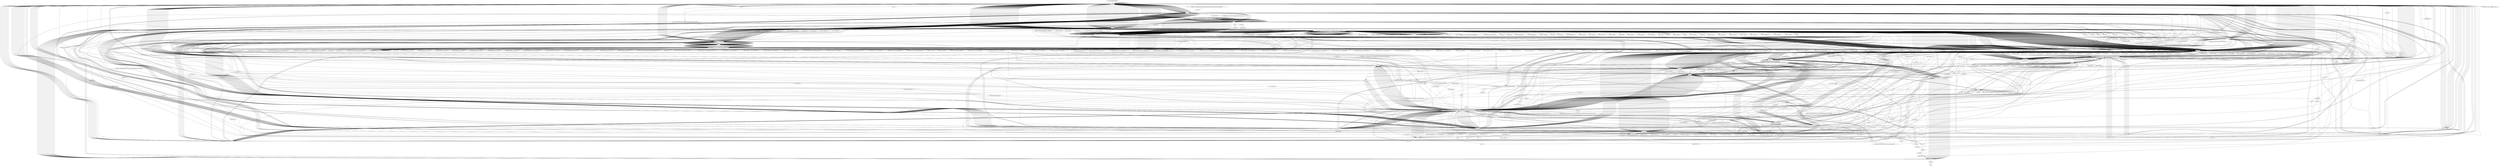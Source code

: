 digraph "" {
    "r0 := @this: KeepVidDownloader"
    "load.r r0"
    "r0 := @this: KeepVidDownloader"->"load.r r0";
    "staticinvoke <netscape.javascript.JSObject: netscape.javascript.JSObject getWindow(java.applet.Applet)>"
    "load.r r0"->"staticinvoke <netscape.javascript.JSObject: netscape.javascript.JSObject getWindow(java.applet.Applet)>";
    "store.r r1"
    "staticinvoke <netscape.javascript.JSObject: netscape.javascript.JSObject getWindow(java.applet.Applet)>"->"store.r r1";
    "load.r r1"
    "store.r r1"->"load.r r1";
    "push \"jloaded();\""
    "load.r r1"->"push \"jloaded();\"";
    "virtualinvoke <netscape.javascript.JSObject: java.lang.Object eval(java.lang.String)>"
    "push \"jloaded();\""->"virtualinvoke <netscape.javascript.JSObject: java.lang.Object eval(java.lang.String)>";
    "pop"
    "virtualinvoke <netscape.javascript.JSObject: java.lang.Object eval(java.lang.String)>"->"pop";
    "pop"->"load.r r0";
    "specialinvoke <javax.swing.JApplet: void init()>"
    "load.r r0"->"specialinvoke <javax.swing.JApplet: void init()>";
    "specialinvoke <javax.swing.JApplet: void init()>"->"load.r r0";
    "push \"u\""
    "load.r r0"->"push \"u\"";
    "virtualinvoke <KeepVidDownloader: java.lang.String getParameter(java.lang.String)>"
    "push \"u\""->"virtualinvoke <KeepVidDownloader: java.lang.String getParameter(java.lang.String)>";
    "store.r $r518"
    "virtualinvoke <KeepVidDownloader: java.lang.String getParameter(java.lang.String)>"->"store.r $r518";
    "store.r $r518"->"load.r r0";
    "push \"ua\""
    "load.r r0"->"push \"ua\"";
    "push \"ua\""->"virtualinvoke <KeepVidDownloader: java.lang.String getParameter(java.lang.String)>";
    "store.r r2"
    "virtualinvoke <KeepVidDownloader: java.lang.String getParameter(java.lang.String)>"->"store.r r2";
    "staticget <java.lang.System: java.io.PrintStream out>"
    "store.r r2"->"staticget <java.lang.System: java.io.PrintStream out>";
    "new java.lang.StringBuilder"
    "staticget <java.lang.System: java.io.PrintStream out>"->"new java.lang.StringBuilder";
    "dup1.r"
    "new java.lang.StringBuilder"->"dup1.r";
    "specialinvoke <java.lang.StringBuilder: void <init>()>"
    "dup1.r"->"specialinvoke <java.lang.StringBuilder: void <init>()>";
    "push \"param u: \""
    "specialinvoke <java.lang.StringBuilder: void <init>()>"->"push \"param u: \"";
    "virtualinvoke <java.lang.StringBuilder: java.lang.StringBuilder append(java.lang.String)>"
    "push \"param u: \""->"virtualinvoke <java.lang.StringBuilder: java.lang.StringBuilder append(java.lang.String)>";
    "load.r $r518"
    "virtualinvoke <java.lang.StringBuilder: java.lang.StringBuilder append(java.lang.String)>"->"load.r $r518";
    "load.r $r518"->"virtualinvoke <java.lang.StringBuilder: java.lang.StringBuilder append(java.lang.String)>";
    "push \"\r\n\""
    "virtualinvoke <java.lang.StringBuilder: java.lang.StringBuilder append(java.lang.String)>"->"push \"\r\n\"";
    "push \"\r\n\""->"virtualinvoke <java.lang.StringBuilder: java.lang.StringBuilder append(java.lang.String)>";
    "virtualinvoke <java.lang.StringBuilder: java.lang.String toString()>"
    "virtualinvoke <java.lang.StringBuilder: java.lang.StringBuilder append(java.lang.String)>"->"virtualinvoke <java.lang.StringBuilder: java.lang.String toString()>";
    "virtualinvoke <java.io.PrintStream: void println(java.lang.String)>"
    "virtualinvoke <java.lang.StringBuilder: java.lang.String toString()>"->"virtualinvoke <java.io.PrintStream: void println(java.lang.String)>";
    "virtualinvoke <java.io.PrintStream: void println(java.lang.String)>"->"staticget <java.lang.System: java.io.PrintStream out>";
    "staticget <java.lang.System: java.io.PrintStream out>"->"new java.lang.StringBuilder";
    "new java.lang.StringBuilder"->"dup1.r";
    "dup1.r"->"specialinvoke <java.lang.StringBuilder: void <init>()>";
    "push \"param ua: \""
    "specialinvoke <java.lang.StringBuilder: void <init>()>"->"push \"param ua: \"";
    "push \"param ua: \""->"virtualinvoke <java.lang.StringBuilder: java.lang.StringBuilder append(java.lang.String)>";
    "load.r r2"
    "virtualinvoke <java.lang.StringBuilder: java.lang.StringBuilder append(java.lang.String)>"->"load.r r2";
    "load.r r2"->"virtualinvoke <java.lang.StringBuilder: java.lang.StringBuilder append(java.lang.String)>";
    "virtualinvoke <java.lang.StringBuilder: java.lang.StringBuilder append(java.lang.String)>"->"push \"\r\n\"";
    "push \"\r\n\""->"virtualinvoke <java.lang.StringBuilder: java.lang.StringBuilder append(java.lang.String)>";
    "virtualinvoke <java.lang.StringBuilder: java.lang.StringBuilder append(java.lang.String)>"->"virtualinvoke <java.lang.StringBuilder: java.lang.String toString()>";
    "virtualinvoke <java.lang.StringBuilder: java.lang.String toString()>"->"virtualinvoke <java.io.PrintStream: void println(java.lang.String)>";
    "virtualinvoke <java.io.PrintStream: void println(java.lang.String)>"->"load.r $r518";
    "push \"youtube.com\""
    "load.r $r518"->"push \"youtube.com\"";
    "virtualinvoke <java.lang.String: boolean contains(java.lang.CharSequence)>"
    "push \"youtube.com\""->"virtualinvoke <java.lang.String: boolean contains(java.lang.CharSequence)>";
    "ifne load.r $r518"
    "virtualinvoke <java.lang.String: boolean contains(java.lang.CharSequence)>"->"ifne load.r $r518";
    "ifne load.r $r518"->"load.r $r518";
    "push \"youtu.be\""
    "load.r $r518"->"push \"youtu.be\"";
    "push \"youtu.be\""->"virtualinvoke <java.lang.String: boolean contains(java.lang.CharSequence)>";
    "ifeq load.r $r518"
    "virtualinvoke <java.lang.String: boolean contains(java.lang.CharSequence)>"->"ifeq load.r $r518";
    "ifeq load.r $r518"->"load.r $r518";
    "push \"youtu.be/\""
    "load.r $r518"->"push \"youtu.be/\"";
    "virtualinvoke <java.lang.Exception: void printStackTrace()>"
    "push \"youtu.be/\""->"virtualinvoke <java.lang.Exception: void printStackTrace()>";
    "goto goto return"
    "virtualinvoke <java.lang.Exception: void printStackTrace()>"->"goto goto return";
    "goto return"
    "goto goto return"->"goto return";
    "return"
    "goto return"->"return";
    "virtualinvoke <java.lang.Exception: void printStackTrace()>"->"virtualinvoke <java.lang.Exception: void printStackTrace()>";
    "push \"youtu.be/\""->"virtualinvoke <java.lang.String: boolean contains(java.lang.CharSequence)>";
    "ifeq load.r r0"
    "virtualinvoke <java.lang.String: boolean contains(java.lang.CharSequence)>"->"ifeq load.r r0";
    "ifeq load.r r0"->"load.r r0";
    "load.r r0"->"load.r $r518";
    "specialinvoke <KeepVidDownloader: java.lang.String getRedirUrl(java.lang.String)>"
    "load.r $r518"->"specialinvoke <KeepVidDownloader: java.lang.String getRedirUrl(java.lang.String)>";
    "specialinvoke <KeepVidDownloader: java.lang.String getRedirUrl(java.lang.String)>"->"store.r $r518";
    "store.r $r518"->"load.r r0";
    "load.r r0"->"new java.lang.StringBuilder";
    "new java.lang.StringBuilder"->"dup1.r";
    "dup1.r"->"specialinvoke <java.lang.StringBuilder: void <init>()>";
    "specialinvoke <java.lang.StringBuilder: void <init>()>"->"load.r $r518";
    "load.r $r518"->"virtualinvoke <java.lang.StringBuilder: java.lang.StringBuilder append(java.lang.String)>";
    "push \"&fmt=18\""
    "virtualinvoke <java.lang.StringBuilder: java.lang.StringBuilder append(java.lang.String)>"->"push \"&fmt=18\"";
    "push \"&fmt=18\""->"virtualinvoke <java.lang.StringBuilder: java.lang.StringBuilder append(java.lang.String)>";
    "virtualinvoke <java.lang.StringBuilder: java.lang.StringBuilder append(java.lang.String)>"->"virtualinvoke <java.lang.StringBuilder: java.lang.String toString()>";
    "push \"GET\""
    "virtualinvoke <java.lang.StringBuilder: java.lang.String toString()>"->"push \"GET\"";
    "specialinvoke <KeepVidDownloader: java.lang.String getUrlContent(java.lang.String,java.lang.String)>"
    "push \"GET\""->"specialinvoke <KeepVidDownloader: java.lang.String getUrlContent(java.lang.String,java.lang.String)>";
    "store.r r879"
    "specialinvoke <KeepVidDownloader: java.lang.String getUrlContent(java.lang.String,java.lang.String)>"->"store.r r879";
    "store.r r879"->"load.r r0";
    "load.r r879"
    "load.r r0"->"load.r r879";
    "push \"shortlink\\\" href=\\\"http://youtu.be/\""
    "load.r r879"->"push \"shortlink\\\" href=\\\"http://youtu.be/\"";
    "push \"\\\"\""
    "push \"shortlink\\\" href=\\\"http://youtu.be/\""->"push \"\\\"\"";
    "specialinvoke <KeepVidDownloader: java.lang.String inbtwn(java.lang.String,java.lang.String,java.lang.String)>"
    "push \"\\\"\""->"specialinvoke <KeepVidDownloader: java.lang.String inbtwn(java.lang.String,java.lang.String,java.lang.String)>";
    "specialinvoke <KeepVidDownloader: java.lang.String inbtwn(java.lang.String,java.lang.String,java.lang.String)>"->"store.r r2";
    "store.r r2"->"load.r r2";
    "ifnonnull load.r r2"
    "load.r r2"->"ifnonnull load.r r2";
    "ifnonnull load.r r2"->"load.r r0";
    "load.r r0"->"load.r r879";
    "push \"\'VIDEO_ID\': \\\"\""
    "load.r r879"->"push \"\'VIDEO_ID\': \\\"\"";
    "push \"\'VIDEO_ID\': \\\"\""->"push \"\\\"\"";
    "push \"\\\"\""->"specialinvoke <KeepVidDownloader: java.lang.String inbtwn(java.lang.String,java.lang.String,java.lang.String)>";
    "specialinvoke <KeepVidDownloader: java.lang.String inbtwn(java.lang.String,java.lang.String,java.lang.String)>"->"store.r r2";
    "store.r r2"->"load.r r2";
    "ifnonnull staticget <java.lang.System: java.io.PrintStream out>"
    "load.r r2"->"ifnonnull staticget <java.lang.System: java.io.PrintStream out>";
    "ifnonnull staticget <java.lang.System: java.io.PrintStream out>"->"staticget <java.lang.System: java.io.PrintStream out>";
    "push \"Trying Alternate Method...\""
    "staticget <java.lang.System: java.io.PrintStream out>"->"push \"Trying Alternate Method...\"";
    "push \"Trying Alternate Method...\""->"virtualinvoke <java.io.PrintStream: void println(java.lang.String)>";
    "virtualinvoke <java.io.PrintStream: void println(java.lang.String)>"->"load.r r0";
    "load.r r0"->"load.r $r518";
    "push \"v=\""
    "load.r $r518"->"push \"v=\"";
    "push \"&\""
    "push \"v=\""->"push \"&\"";
    "push \"&\""->"specialinvoke <KeepVidDownloader: java.lang.String inbtwn(java.lang.String,java.lang.String,java.lang.String)>";
    "specialinvoke <KeepVidDownloader: java.lang.String inbtwn(java.lang.String,java.lang.String,java.lang.String)>"->"store.r r2";
    "store.r r2"->"load.r r0";
    "load.r r0"->"new java.lang.StringBuilder";
    "new java.lang.StringBuilder"->"dup1.r";
    "dup1.r"->"specialinvoke <java.lang.StringBuilder: void <init>()>";
    "push \"http://www.youtube.com/get_video_info?video_id=\""
    "specialinvoke <java.lang.StringBuilder: void <init>()>"->"push \"http://www.youtube.com/get_video_info?video_id=\"";
    "push \"http://www.youtube.com/get_video_info?video_id=\""->"virtualinvoke <java.lang.StringBuilder: java.lang.StringBuilder append(java.lang.String)>";
    "virtualinvoke <java.lang.StringBuilder: java.lang.StringBuilder append(java.lang.String)>"->"load.r r2";
    "load.r r2"->"virtualinvoke <java.lang.StringBuilder: java.lang.StringBuilder append(java.lang.String)>";
    "push \"&asv=3&el=detailpage&hl=en_US\""
    "virtualinvoke <java.lang.StringBuilder: java.lang.StringBuilder append(java.lang.String)>"->"push \"&asv=3&el=detailpage&hl=en_US\"";
    "push \"&asv=3&el=detailpage&hl=en_US\""->"virtualinvoke <java.lang.StringBuilder: java.lang.StringBuilder append(java.lang.String)>";
    "virtualinvoke <java.lang.StringBuilder: java.lang.StringBuilder append(java.lang.String)>"->"virtualinvoke <java.lang.StringBuilder: java.lang.String toString()>";
    "virtualinvoke <java.lang.StringBuilder: java.lang.String toString()>"->"push \"GET\"";
    "push \"GET\""->"specialinvoke <KeepVidDownloader: java.lang.String getUrlContent(java.lang.String,java.lang.String)>";
    "specialinvoke <KeepVidDownloader: java.lang.String getUrlContent(java.lang.String,java.lang.String)>"->"store.r r879";
    "store.r r879"->"staticget <java.lang.System: java.io.PrintStream out>";
    "push \"Getting Title...\""
    "staticget <java.lang.System: java.io.PrintStream out>"->"push \"Getting Title...\"";
    "push \"Getting Title...\""->"virtualinvoke <java.io.PrintStream: void println(java.lang.String)>";
    "virtualinvoke <java.io.PrintStream: void println(java.lang.String)>"->"load.r r0";
    "load.r r0"->"load.r r879";
    "push \"\'VIDEO_TITLE\': \'\""
    "load.r r879"->"push \"\'VIDEO_TITLE\': \'\"";
    "push \"\',\""
    "push \"\'VIDEO_TITLE\': \'\""->"push \"\',\"";
    "push \"\',\""->"specialinvoke <KeepVidDownloader: java.lang.String inbtwn(java.lang.String,java.lang.String,java.lang.String)>";
    "specialinvoke <KeepVidDownloader: java.lang.String inbtwn(java.lang.String,java.lang.String,java.lang.String)>"->"store.r $r518";
    "store.r $r518"->"load.r $r518";
    "ifnonnull load.r $r518"
    "load.r $r518"->"ifnonnull load.r $r518";
    "ifnonnull load.r $r518"->"load.r r0";
    "load.r r0"->"load.r r879";
    "push \"name=\\\"title\\\" content=\\\"\""
    "load.r r879"->"push \"name=\\\"title\\\" content=\\\"\"";
    "push \"name=\\\"title\\\" content=\\\"\""->"push \"\\\"\"";
    "push \"\\\"\""->"specialinvoke <KeepVidDownloader: java.lang.String inbtwn(java.lang.String,java.lang.String,java.lang.String)>";
    "specialinvoke <KeepVidDownloader: java.lang.String inbtwn(java.lang.String,java.lang.String,java.lang.String)>"->"store.r $r518";
    "store.r $r518"->"load.r $r518";
    "ifnonnull load.r r0"
    "load.r $r518"->"ifnonnull load.r r0";
    "ifnonnull load.r r0"->"load.r r0";
    "load.r r0"->"load.r r879";
    "push \"&title=\""
    "load.r r879"->"push \"&title=\"";
    "push \"&title=\""->"push \"&\"";
    "push \"&\""->"specialinvoke <KeepVidDownloader: java.lang.String inbtwn(java.lang.String,java.lang.String,java.lang.String)>";
    "push \"UTF-8\""
    "specialinvoke <KeepVidDownloader: java.lang.String inbtwn(java.lang.String,java.lang.String,java.lang.String)>"->"push \"UTF-8\"";
    "staticinvoke <java.net.URLDecoder: java.lang.String decode(java.lang.String,java.lang.String)>"
    "push \"UTF-8\""->"staticinvoke <java.net.URLDecoder: java.lang.String decode(java.lang.String,java.lang.String)>";
    "push \"+\""
    "staticinvoke <java.net.URLDecoder: java.lang.String decode(java.lang.String,java.lang.String)>"->"push \"+\"";
    "push \" \""
    "push \"+\""->"push \" \"";
    "virtualinvoke <java.lang.String: java.lang.String replace(java.lang.CharSequence,java.lang.CharSequence)>"
    "push \" \""->"virtualinvoke <java.lang.String: java.lang.String replace(java.lang.CharSequence,java.lang.CharSequence)>";
    "virtualinvoke <java.lang.String: java.lang.String replace(java.lang.CharSequence,java.lang.CharSequence)>"->"store.r $r518";
    "store.r $r518"->"load.r r0";
    "load.r r0"->"load.r $r518";
    "load.r $r518"->"virtualinvoke <java.lang.Exception: void printStackTrace()>";
    "virtualinvoke <java.lang.Exception: void printStackTrace()>"->"staticget <java.lang.System: java.io.PrintStream out>";
    "staticget <java.lang.System: java.io.PrintStream out>"->"new java.lang.StringBuilder";
    "new java.lang.StringBuilder"->"dup1.r";
    "dup1.r"->"specialinvoke <java.lang.StringBuilder: void <init>()>";
    "push \"Title: \""
    "specialinvoke <java.lang.StringBuilder: void <init>()>"->"push \"Title: \"";
    "push \"Title: \""->"virtualinvoke <java.lang.StringBuilder: java.lang.StringBuilder append(java.lang.String)>";
    "virtualinvoke <java.lang.StringBuilder: java.lang.StringBuilder append(java.lang.String)>"->"load.r $r518";
    "load.r $r518"->"virtualinvoke <java.lang.StringBuilder: java.lang.StringBuilder append(java.lang.String)>";
    "virtualinvoke <java.lang.StringBuilder: java.lang.StringBuilder append(java.lang.String)>"->"push \"\r\n\"";
    "push \"\r\n\""->"virtualinvoke <java.lang.StringBuilder: java.lang.StringBuilder append(java.lang.String)>";
    "virtualinvoke <java.lang.StringBuilder: java.lang.StringBuilder append(java.lang.String)>"->"virtualinvoke <java.lang.StringBuilder: java.lang.String toString()>";
    "virtualinvoke <java.lang.StringBuilder: java.lang.String toString()>"->"virtualinvoke <java.io.PrintStream: void println(java.lang.String)>";
    "virtualinvoke <java.io.PrintStream: void println(java.lang.String)>"->"load.r r1";
    "load.r r1"->"new java.lang.StringBuilder";
    "new java.lang.StringBuilder"->"dup1.r";
    "dup1.r"->"specialinvoke <java.lang.StringBuilder: void <init>()>";
    "push \"kv_info(\'\""
    "specialinvoke <java.lang.StringBuilder: void <init>()>"->"push \"kv_info(\'\"";
    "push \"kv_info(\'\""->"virtualinvoke <java.lang.StringBuilder: java.lang.StringBuilder append(java.lang.String)>";
    "virtualinvoke <java.lang.StringBuilder: java.lang.StringBuilder append(java.lang.String)>"->"load.r $r518";
    "load.r $r518"->"virtualinvoke <java.lang.StringBuilder: java.lang.StringBuilder append(java.lang.String)>";
    "push \"\', \'youtube.com\', \'http://www.youtube.com/watch?v=\""
    "virtualinvoke <java.lang.StringBuilder: java.lang.StringBuilder append(java.lang.String)>"->"push \"\', \'youtube.com\', \'http://www.youtube.com/watch?v=\"";
    "push \"\', \'youtube.com\', \'http://www.youtube.com/watch?v=\""->"virtualinvoke <java.lang.StringBuilder: java.lang.StringBuilder append(java.lang.String)>";
    "virtualinvoke <java.lang.StringBuilder: java.lang.StringBuilder append(java.lang.String)>"->"load.r r2";
    "load.r r2"->"virtualinvoke <java.lang.StringBuilder: java.lang.StringBuilder append(java.lang.String)>";
    "push \"\', \'http://i.ytimg.com/vi/\""
    "virtualinvoke <java.lang.StringBuilder: java.lang.StringBuilder append(java.lang.String)>"->"push \"\', \'http://i.ytimg.com/vi/\"";
    "push \"\', \'http://i.ytimg.com/vi/\""->"virtualinvoke <java.lang.StringBuilder: java.lang.StringBuilder append(java.lang.String)>";
    "virtualinvoke <java.lang.StringBuilder: java.lang.StringBuilder append(java.lang.String)>"->"load.r r2";
    "load.r r2"->"virtualinvoke <java.lang.StringBuilder: java.lang.StringBuilder append(java.lang.String)>";
    "push \"/default.jpg\');\""
    "virtualinvoke <java.lang.StringBuilder: java.lang.StringBuilder append(java.lang.String)>"->"push \"/default.jpg\');\"";
    "push \"/default.jpg\');\""->"virtualinvoke <java.lang.StringBuilder: java.lang.StringBuilder append(java.lang.String)>";
    "virtualinvoke <java.lang.StringBuilder: java.lang.StringBuilder append(java.lang.String)>"->"virtualinvoke <java.lang.StringBuilder: java.lang.String toString()>";
    "virtualinvoke <java.lang.StringBuilder: java.lang.String toString()>"->"virtualinvoke <netscape.javascript.JSObject: java.lang.Object eval(java.lang.String)>";
    "virtualinvoke <netscape.javascript.JSObject: java.lang.Object eval(java.lang.String)>"->"pop";
    "pop"->"load.r r0";
    "load.r r0"->"load.r r879";
    "push \"fmt_stream_map=\""
    "load.r r879"->"push \"fmt_stream_map=\"";
    "push \"fmt_stream_map=\""->"push \"&\"";
    "push \"&\""->"specialinvoke <KeepVidDownloader: java.lang.String inbtwn(java.lang.String,java.lang.String,java.lang.String)>";
    "specialinvoke <KeepVidDownloader: java.lang.String inbtwn(java.lang.String,java.lang.String,java.lang.String)>"->"push \"UTF-8\"";
    "push \"UTF-8\""->"staticinvoke <java.net.URLDecoder: java.lang.String decode(java.lang.String,java.lang.String)>";
    "store.r r3"
    "staticinvoke <java.net.URLDecoder: java.lang.String decode(java.lang.String,java.lang.String)>"->"store.r r3";
    "load.r r3"
    "store.r r3"->"load.r r3";
    "load.r r3"->"ifnonnull staticget <java.lang.System: java.io.PrintStream out>";
    "ifnonnull staticget <java.lang.System: java.io.PrintStream out>"->"load.r r0";
    "load.r r0"->"load.r r879";
    "push \"fmt_stream_map\\\": \\\"\""
    "load.r r879"->"push \"fmt_stream_map\\\": \\\"\"";
    "push \"fmt_stream_map\\\": \\\"\""->"push \"\\\"\"";
    "push \"\\\"\""->"specialinvoke <KeepVidDownloader: java.lang.String inbtwn(java.lang.String,java.lang.String,java.lang.String)>";
    "push \"\\/\""
    "specialinvoke <KeepVidDownloader: java.lang.String inbtwn(java.lang.String,java.lang.String,java.lang.String)>"->"push \"\\/\"";
    "push \"/\""
    "push \"\\/\""->"push \"/\"";
    "push \"/\""->"virtualinvoke <java.lang.String: java.lang.String replace(java.lang.CharSequence,java.lang.CharSequence)>";
    "virtualinvoke <java.lang.String: java.lang.String replace(java.lang.CharSequence,java.lang.CharSequence)>"->"store.r r3";
    "store.r r3"->"staticget <java.lang.System: java.io.PrintStream out>";
    "staticget <java.lang.System: java.io.PrintStream out>"->"new java.lang.StringBuilder";
    "new java.lang.StringBuilder"->"dup1.r";
    "dup1.r"->"specialinvoke <java.lang.StringBuilder: void <init>()>";
    "push \"fmt_url_map: \""
    "specialinvoke <java.lang.StringBuilder: void <init>()>"->"push \"fmt_url_map: \"";
    "push \"fmt_url_map: \""->"virtualinvoke <java.lang.StringBuilder: java.lang.StringBuilder append(java.lang.String)>";
    "virtualinvoke <java.lang.StringBuilder: java.lang.StringBuilder append(java.lang.String)>"->"load.r r3";
    "load.r r3"->"virtualinvoke <java.lang.StringBuilder: java.lang.StringBuilder append(java.lang.String)>";
    "virtualinvoke <java.lang.StringBuilder: java.lang.StringBuilder append(java.lang.String)>"->"push \"\r\n\"";
    "push \"\r\n\""->"virtualinvoke <java.lang.StringBuilder: java.lang.StringBuilder append(java.lang.String)>";
    "virtualinvoke <java.lang.StringBuilder: java.lang.StringBuilder append(java.lang.String)>"->"virtualinvoke <java.lang.StringBuilder: java.lang.String toString()>";
    "virtualinvoke <java.lang.StringBuilder: java.lang.String toString()>"->"virtualinvoke <java.io.PrintStream: void println(java.lang.String)>";
    "push null"
    "virtualinvoke <java.io.PrintStream: void println(java.lang.String)>"->"push null";
    "push null"->"store.r r879";
    "store.r r879"->"push null";
    "store.r r885"
    "push null"->"store.r r885";
    "store.r r885"->"push null";
    "store.r r886"
    "push null"->"store.r r886";
    "store.r r886"->"push null";
    "store.r r887"
    "push null"->"store.r r887";
    "store.r r887"->"push null";
    "store.r r888"
    "push null"->"store.r r888";
    "store.r r888"->"push null";
    "store.r r889"
    "push null"->"store.r r889";
    "store.r r889"->"push null";
    "store.r r890"
    "push null"->"store.r r890";
    "store.r r890"->"push null";
    "store.r r891"
    "push null"->"store.r r891";
    "store.r r891"->"push null";
    "store.r r892"
    "push null"->"store.r r892";
    "store.r r892"->"push null";
    "store.r r893"
    "push null"->"store.r r893";
    "store.r r893"->"push null";
    "store.r r894"
    "push null"->"store.r r894";
    "store.r r894"->"push null";
    "store.r r895"
    "push null"->"store.r r895";
    "store.r r895"->"push null";
    "store.r r896"
    "push null"->"store.r r896";
    "store.r r896"->"load.r r3";
    "push \"url=\""
    "load.r r3"->"push \"url=\"";
    "virtualinvoke <java.lang.String: java.lang.String[] split(java.lang.String)>"
    "push \"url=\""->"virtualinvoke <java.lang.String: java.lang.String[] split(java.lang.String)>";
    "virtualinvoke <java.lang.String: java.lang.String[] split(java.lang.String)>"->"store.r r3";
    "store.r r3"->"load.r r3";
    "arraylength"
    "load.r r3"->"arraylength";
    "store.i i0"
    "arraylength"->"store.i i0";
    "push 0"
    "store.i i0"->"push 0";
    "store.i i1"
    "push 0"->"store.i i1";
    "load.i i1"
    "store.i i1"->"load.i i1";
    "load.i i0"
    "load.i i1"->"load.i i0";
    "ifcmpge.i load.r r887"
    "load.i i0"->"ifcmpge.i load.r r887";
    "ifcmpge.i load.r r887"->"load.r r3";
    "load.r r3"->"load.i i1";
    "arrayread.r"
    "load.i i1"->"arrayread.r";
    "push \"&qual\""
    "arrayread.r"->"push \"&qual\"";
    "staticinvoke <java.util.regex.Pattern: java.lang.String quote(java.lang.String)>"
    "push \"&qual\""->"staticinvoke <java.util.regex.Pattern: java.lang.String quote(java.lang.String)>";
    "staticinvoke <java.util.regex.Pattern: java.lang.String quote(java.lang.String)>"->"virtualinvoke <java.lang.String: java.lang.String[] split(java.lang.String)>";
    "virtualinvoke <java.lang.String: java.lang.String[] split(java.lang.String)>"->"push 0";
    "push 0"->"arrayread.r";
    "arrayread.r"->"push \"UTF-8\"";
    "push \"UTF-8\""->"staticinvoke <java.net.URLDecoder: java.lang.String decode(java.lang.String,java.lang.String)>";
    "store.r r6"
    "staticinvoke <java.net.URLDecoder: java.lang.String decode(java.lang.String,java.lang.String)>"->"store.r r6";
    "load.r r6"
    "store.r r6"->"load.r r6";
    "push \"itag=13\""
    "load.r r6"->"push \"itag=13\"";
    "push \"itag=13\""->"virtualinvoke <java.lang.String: boolean contains(java.lang.CharSequence)>";
    "ifeq load.r r6"
    "virtualinvoke <java.lang.String: boolean contains(java.lang.CharSequence)>"->"ifeq load.r r6";
    "ifeq load.r r6"->"load.r r6";
    "load.r r6"->"store.r r879";
    "store.r r879"->"load.r r6";
    "push \"itag=17\""
    "load.r r6"->"push \"itag=17\"";
    "push \"itag=17\""->"virtualinvoke <java.lang.String: boolean contains(java.lang.CharSequence)>";
    "virtualinvoke <java.lang.String: boolean contains(java.lang.CharSequence)>"->"ifeq load.r r6";
    "ifeq load.r r6"->"load.r r6";
    "load.r r6"->"store.r r885";
    "store.r r885"->"load.r r6";
    "push \"itag=36\""
    "load.r r6"->"push \"itag=36\"";
    "push \"itag=36\""->"virtualinvoke <java.lang.String: boolean contains(java.lang.CharSequence)>";
    "virtualinvoke <java.lang.String: boolean contains(java.lang.CharSequence)>"->"ifeq load.r r6";
    "ifeq load.r r6"->"load.r r6";
    "load.r r6"->"store.r r886";
    "store.r r886"->"load.r r6";
    "push \"itag=5\""
    "load.r r6"->"push \"itag=5\"";
    "push \"itag=5\""->"virtualinvoke <java.lang.String: boolean contains(java.lang.CharSequence)>";
    "virtualinvoke <java.lang.String: boolean contains(java.lang.CharSequence)>"->"ifeq load.r r6";
    "ifeq load.r r6"->"load.r r6";
    "load.r r6"->"store.r r887";
    "store.r r887"->"load.r r6";
    "push \"itag=34\""
    "load.r r6"->"push \"itag=34\"";
    "push \"itag=34\""->"virtualinvoke <java.lang.String: boolean contains(java.lang.CharSequence)>";
    "virtualinvoke <java.lang.String: boolean contains(java.lang.CharSequence)>"->"ifeq load.r r6";
    "ifeq load.r r6"->"load.r r6";
    "load.r r6"->"store.r r888";
    "store.r r888"->"load.r r6";
    "push \"itag=6\""
    "load.r r6"->"push \"itag=6\"";
    "push \"itag=6\""->"virtualinvoke <java.lang.String: boolean contains(java.lang.CharSequence)>";
    "virtualinvoke <java.lang.String: boolean contains(java.lang.CharSequence)>"->"ifeq load.r r6";
    "ifeq load.r r6"->"load.r r6";
    "load.r r6"->"store.r r889";
    "store.r r889"->"load.r r6";
    "push \"itag=35\""
    "load.r r6"->"push \"itag=35\"";
    "push \"itag=35\""->"virtualinvoke <java.lang.String: boolean contains(java.lang.CharSequence)>";
    "virtualinvoke <java.lang.String: boolean contains(java.lang.CharSequence)>"->"ifeq load.r r6";
    "ifeq load.r r6"->"load.r r6";
    "load.r r6"->"store.r r890";
    "store.r r890"->"load.r r6";
    "push \"itag=18\""
    "load.r r6"->"push \"itag=18\"";
    "push \"itag=18\""->"virtualinvoke <java.lang.String: boolean contains(java.lang.CharSequence)>";
    "virtualinvoke <java.lang.String: boolean contains(java.lang.CharSequence)>"->"ifeq load.r r6";
    "ifeq load.r r6"->"load.r r6";
    "load.r r6"->"store.r r891";
    "store.r r891"->"load.r r6";
    "push \"itag=22\""
    "load.r r6"->"push \"itag=22\"";
    "push \"itag=22\""->"virtualinvoke <java.lang.String: boolean contains(java.lang.CharSequence)>";
    "virtualinvoke <java.lang.String: boolean contains(java.lang.CharSequence)>"->"ifeq load.r r6";
    "ifeq load.r r6"->"load.r r6";
    "load.r r6"->"store.r r892";
    "store.r r892"->"load.r r6";
    "push \"itag=37\""
    "load.r r6"->"push \"itag=37\"";
    "push \"itag=37\""->"virtualinvoke <java.lang.String: boolean contains(java.lang.CharSequence)>";
    "virtualinvoke <java.lang.String: boolean contains(java.lang.CharSequence)>"->"ifeq load.r r6";
    "ifeq load.r r6"->"load.r r6";
    "load.r r6"->"store.r r893";
    "store.r r893"->"load.r r6";
    "push \"itag=38\""
    "load.r r6"->"push \"itag=38\"";
    "push \"itag=38\""->"virtualinvoke <java.lang.String: boolean contains(java.lang.CharSequence)>";
    "virtualinvoke <java.lang.String: boolean contains(java.lang.CharSequence)>"->"ifeq load.r r6";
    "ifeq load.r r6"->"load.r r6";
    "load.r r6"->"store.r r894";
    "store.r r894"->"load.r r6";
    "push \"itag=43\""
    "load.r r6"->"push \"itag=43\"";
    "push \"itag=43\""->"virtualinvoke <java.lang.String: boolean contains(java.lang.CharSequence)>";
    "virtualinvoke <java.lang.String: boolean contains(java.lang.CharSequence)>"->"ifeq load.r r6";
    "ifeq load.r r6"->"load.r r6";
    "load.r r6"->"store.r r895";
    "store.r r895"->"load.r r6";
    "push \"itag=45\""
    "load.r r6"->"push \"itag=45\"";
    "push \"itag=45\""->"virtualinvoke <java.lang.String: boolean contains(java.lang.CharSequence)>";
    "ifeq staticget <java.lang.System: java.io.PrintStream out>"
    "virtualinvoke <java.lang.String: boolean contains(java.lang.CharSequence)>"->"ifeq staticget <java.lang.System: java.io.PrintStream out>";
    "ifeq staticget <java.lang.System: java.io.PrintStream out>"->"load.r r6";
    "load.r r6"->"store.r r896";
    "store.r r896"->"staticget <java.lang.System: java.io.PrintStream out>";
    "staticget <java.lang.System: java.io.PrintStream out>"->"new java.lang.StringBuilder";
    "new java.lang.StringBuilder"->"dup1.r";
    "dup1.r"->"specialinvoke <java.lang.StringBuilder: void <init>()>";
    "push \"URL: \""
    "specialinvoke <java.lang.StringBuilder: void <init>()>"->"push \"URL: \"";
    "push \"URL: \""->"virtualinvoke <java.lang.StringBuilder: java.lang.StringBuilder append(java.lang.String)>";
    "virtualinvoke <java.lang.StringBuilder: java.lang.StringBuilder append(java.lang.String)>"->"load.r r6";
    "load.r r6"->"virtualinvoke <java.lang.StringBuilder: java.lang.StringBuilder append(java.lang.String)>";
    "virtualinvoke <java.lang.StringBuilder: java.lang.StringBuilder append(java.lang.String)>"->"virtualinvoke <java.lang.StringBuilder: java.lang.String toString()>";
    "virtualinvoke <java.lang.StringBuilder: java.lang.String toString()>"->"virtualinvoke <java.io.PrintStream: void println(java.lang.String)>";
    "inc.i i1 1"
    "virtualinvoke <java.io.PrintStream: void println(java.lang.String)>"->"inc.i i1 1";
    "goto load.i i1"
    "inc.i i1 1"->"goto load.i i1";
    "load.r r887"
    "ifcmpge.i load.r r887"->"load.r r887";
    "ifnull load.r r889"
    "load.r r887"->"ifnull load.r r889";
    "ifnull load.r r889"->"load.r r1";
    "load.r r1"->"new java.lang.StringBuilder";
    "new java.lang.StringBuilder"->"dup1.r";
    "dup1.r"->"specialinvoke <java.lang.StringBuilder: void <init>()>";
    "push \"kv_ds(\'dl_flvlow\', \'FLV\', \'240p\', \'\""
    "specialinvoke <java.lang.StringBuilder: void <init>()>"->"push \"kv_ds(\'dl_flvlow\', \'FLV\', \'240p\', \'\"";
    "push \"kv_ds(\'dl_flvlow\', \'FLV\', \'240p\', \'\""->"virtualinvoke <java.lang.StringBuilder: java.lang.StringBuilder append(java.lang.String)>";
    "virtualinvoke <java.lang.StringBuilder: java.lang.StringBuilder append(java.lang.String)>"->"load.r r887";
    "load.r r887"->"virtualinvoke <java.lang.StringBuilder: java.lang.StringBuilder append(java.lang.String)>";
    "push \"\', \'\""
    "virtualinvoke <java.lang.StringBuilder: java.lang.StringBuilder append(java.lang.String)>"->"push \"\', \'\"";
    "push \"\', \'\""->"virtualinvoke <java.lang.StringBuilder: java.lang.StringBuilder append(java.lang.String)>";
    "virtualinvoke <java.lang.StringBuilder: java.lang.StringBuilder append(java.lang.String)>"->"load.r $r518";
    "load.r $r518"->"virtualinvoke <java.lang.StringBuilder: java.lang.StringBuilder append(java.lang.String)>";
    "push \"\');\""
    "virtualinvoke <java.lang.StringBuilder: java.lang.StringBuilder append(java.lang.String)>"->"push \"\');\"";
    "push \"\');\""->"virtualinvoke <java.lang.StringBuilder: java.lang.StringBuilder append(java.lang.String)>";
    "virtualinvoke <java.lang.StringBuilder: java.lang.StringBuilder append(java.lang.String)>"->"virtualinvoke <java.lang.StringBuilder: java.lang.String toString()>";
    "virtualinvoke <java.lang.StringBuilder: java.lang.String toString()>"->"virtualinvoke <netscape.javascript.JSObject: java.lang.Object eval(java.lang.String)>";
    "virtualinvoke <netscape.javascript.JSObject: java.lang.Object eval(java.lang.String)>"->"pop";
    "load.r r889"
    "pop"->"load.r r889";
    "ifnull load.r r888"
    "load.r r889"->"ifnull load.r r888";
    "ifnull load.r r888"->"load.r r1";
    "load.r r1"->"new java.lang.StringBuilder";
    "new java.lang.StringBuilder"->"dup1.r";
    "dup1.r"->"specialinvoke <java.lang.StringBuilder: void <init>()>";
    "push \"kv_ds(\'dl_flvmed2\', \'FLV\', \'360p\', \'\""
    "specialinvoke <java.lang.StringBuilder: void <init>()>"->"push \"kv_ds(\'dl_flvmed2\', \'FLV\', \'360p\', \'\"";
    "push \"kv_ds(\'dl_flvmed2\', \'FLV\', \'360p\', \'\""->"virtualinvoke <java.lang.StringBuilder: java.lang.StringBuilder append(java.lang.String)>";
    "virtualinvoke <java.lang.StringBuilder: java.lang.StringBuilder append(java.lang.String)>"->"load.r r889";
    "load.r r889"->"virtualinvoke <java.lang.StringBuilder: java.lang.StringBuilder append(java.lang.String)>";
    "virtualinvoke <java.lang.StringBuilder: java.lang.StringBuilder append(java.lang.String)>"->"push \"\', \'\"";
    "push \"\', \'\""->"virtualinvoke <java.lang.StringBuilder: java.lang.StringBuilder append(java.lang.String)>";
    "virtualinvoke <java.lang.StringBuilder: java.lang.StringBuilder append(java.lang.String)>"->"load.r $r518";
    "load.r $r518"->"virtualinvoke <java.lang.StringBuilder: java.lang.StringBuilder append(java.lang.String)>";
    "virtualinvoke <java.lang.StringBuilder: java.lang.StringBuilder append(java.lang.String)>"->"push \"\');\"";
    "push \"\');\""->"virtualinvoke <java.lang.StringBuilder: java.lang.StringBuilder append(java.lang.String)>";
    "virtualinvoke <java.lang.StringBuilder: java.lang.StringBuilder append(java.lang.String)>"->"virtualinvoke <java.lang.StringBuilder: java.lang.String toString()>";
    "virtualinvoke <java.lang.StringBuilder: java.lang.String toString()>"->"virtualinvoke <netscape.javascript.JSObject: java.lang.Object eval(java.lang.String)>";
    "virtualinvoke <netscape.javascript.JSObject: java.lang.Object eval(java.lang.String)>"->"pop";
    "load.r r888"
    "pop"->"load.r r888";
    "ifnull load.r r890"
    "load.r r888"->"ifnull load.r r890";
    "ifnull load.r r890"->"load.r r1";
    "load.r r1"->"new java.lang.StringBuilder";
    "new java.lang.StringBuilder"->"dup1.r";
    "dup1.r"->"specialinvoke <java.lang.StringBuilder: void <init>()>";
    "push \"kv_ds(\'dl_flvmed\', \'FLV\', \'360p\', \'\""
    "specialinvoke <java.lang.StringBuilder: void <init>()>"->"push \"kv_ds(\'dl_flvmed\', \'FLV\', \'360p\', \'\"";
    "push \"kv_ds(\'dl_flvmed\', \'FLV\', \'360p\', \'\""->"virtualinvoke <java.lang.StringBuilder: java.lang.StringBuilder append(java.lang.String)>";
    "virtualinvoke <java.lang.StringBuilder: java.lang.StringBuilder append(java.lang.String)>"->"load.r r888";
    "load.r r888"->"virtualinvoke <java.lang.StringBuilder: java.lang.StringBuilder append(java.lang.String)>";
    "virtualinvoke <java.lang.StringBuilder: java.lang.StringBuilder append(java.lang.String)>"->"push \"\', \'\"";
    "push \"\', \'\""->"virtualinvoke <java.lang.StringBuilder: java.lang.StringBuilder append(java.lang.String)>";
    "virtualinvoke <java.lang.StringBuilder: java.lang.StringBuilder append(java.lang.String)>"->"load.r $r518";
    "load.r $r518"->"virtualinvoke <java.lang.StringBuilder: java.lang.StringBuilder append(java.lang.String)>";
    "virtualinvoke <java.lang.StringBuilder: java.lang.StringBuilder append(java.lang.String)>"->"push \"\');\"";
    "push \"\');\""->"virtualinvoke <java.lang.StringBuilder: java.lang.StringBuilder append(java.lang.String)>";
    "virtualinvoke <java.lang.StringBuilder: java.lang.StringBuilder append(java.lang.String)>"->"virtualinvoke <java.lang.StringBuilder: java.lang.String toString()>";
    "virtualinvoke <java.lang.StringBuilder: java.lang.String toString()>"->"virtualinvoke <netscape.javascript.JSObject: java.lang.Object eval(java.lang.String)>";
    "virtualinvoke <netscape.javascript.JSObject: java.lang.Object eval(java.lang.String)>"->"pop";
    "load.r r890"
    "pop"->"load.r r890";
    "ifnull load.r r891"
    "load.r r890"->"ifnull load.r r891";
    "ifnull load.r r891"->"load.r r1";
    "load.r r1"->"new java.lang.StringBuilder";
    "new java.lang.StringBuilder"->"dup1.r";
    "dup1.r"->"specialinvoke <java.lang.StringBuilder: void <init>()>";
    "push \"kv_ds(\'dl_flvhigh\', \'FLV\', \'480p\', \'\""
    "specialinvoke <java.lang.StringBuilder: void <init>()>"->"push \"kv_ds(\'dl_flvhigh\', \'FLV\', \'480p\', \'\"";
    "push \"kv_ds(\'dl_flvhigh\', \'FLV\', \'480p\', \'\""->"virtualinvoke <java.lang.StringBuilder: java.lang.StringBuilder append(java.lang.String)>";
    "virtualinvoke <java.lang.StringBuilder: java.lang.StringBuilder append(java.lang.String)>"->"load.r r890";
    "load.r r890"->"virtualinvoke <java.lang.StringBuilder: java.lang.StringBuilder append(java.lang.String)>";
    "virtualinvoke <java.lang.StringBuilder: java.lang.StringBuilder append(java.lang.String)>"->"push \"\', \'\"";
    "push \"\', \'\""->"virtualinvoke <java.lang.StringBuilder: java.lang.StringBuilder append(java.lang.String)>";
    "virtualinvoke <java.lang.StringBuilder: java.lang.StringBuilder append(java.lang.String)>"->"load.r $r518";
    "load.r $r518"->"virtualinvoke <java.lang.StringBuilder: java.lang.StringBuilder append(java.lang.String)>";
    "virtualinvoke <java.lang.StringBuilder: java.lang.StringBuilder append(java.lang.String)>"->"push \"\');\"";
    "push \"\');\""->"virtualinvoke <java.lang.StringBuilder: java.lang.StringBuilder append(java.lang.String)>";
    "virtualinvoke <java.lang.StringBuilder: java.lang.StringBuilder append(java.lang.String)>"->"virtualinvoke <java.lang.StringBuilder: java.lang.String toString()>";
    "virtualinvoke <java.lang.StringBuilder: java.lang.String toString()>"->"virtualinvoke <netscape.javascript.JSObject: java.lang.Object eval(java.lang.String)>";
    "virtualinvoke <netscape.javascript.JSObject: java.lang.Object eval(java.lang.String)>"->"pop";
    "load.r r891"
    "pop"->"load.r r891";
    "ifnull load.r r892"
    "load.r r891"->"ifnull load.r r892";
    "ifnull load.r r892"->"load.r r1";
    "load.r r1"->"new java.lang.StringBuilder";
    "new java.lang.StringBuilder"->"dup1.r";
    "dup1.r"->"specialinvoke <java.lang.StringBuilder: void <init>()>";
    "push \"kv_ds(\'dl_mp4high\', \'MP4\', \'360p\', \'\""
    "specialinvoke <java.lang.StringBuilder: void <init>()>"->"push \"kv_ds(\'dl_mp4high\', \'MP4\', \'360p\', \'\"";
    "push \"kv_ds(\'dl_mp4high\', \'MP4\', \'360p\', \'\""->"virtualinvoke <java.lang.StringBuilder: java.lang.StringBuilder append(java.lang.String)>";
    "virtualinvoke <java.lang.StringBuilder: java.lang.StringBuilder append(java.lang.String)>"->"load.r r891";
    "load.r r891"->"virtualinvoke <java.lang.StringBuilder: java.lang.StringBuilder append(java.lang.String)>";
    "virtualinvoke <java.lang.StringBuilder: java.lang.StringBuilder append(java.lang.String)>"->"push \"\', \'\"";
    "push \"\', \'\""->"virtualinvoke <java.lang.StringBuilder: java.lang.StringBuilder append(java.lang.String)>";
    "virtualinvoke <java.lang.StringBuilder: java.lang.StringBuilder append(java.lang.String)>"->"load.r $r518";
    "load.r $r518"->"virtualinvoke <java.lang.StringBuilder: java.lang.StringBuilder append(java.lang.String)>";
    "virtualinvoke <java.lang.StringBuilder: java.lang.StringBuilder append(java.lang.String)>"->"push \"\');\"";
    "push \"\');\""->"virtualinvoke <java.lang.StringBuilder: java.lang.StringBuilder append(java.lang.String)>";
    "virtualinvoke <java.lang.StringBuilder: java.lang.StringBuilder append(java.lang.String)>"->"virtualinvoke <java.lang.StringBuilder: java.lang.String toString()>";
    "virtualinvoke <java.lang.StringBuilder: java.lang.String toString()>"->"virtualinvoke <netscape.javascript.JSObject: java.lang.Object eval(java.lang.String)>";
    "virtualinvoke <netscape.javascript.JSObject: java.lang.Object eval(java.lang.String)>"->"pop";
    "load.r r892"
    "pop"->"load.r r892";
    "ifnull load.r r893"
    "load.r r892"->"ifnull load.r r893";
    "ifnull load.r r893"->"load.r r1";
    "load.r r1"->"new java.lang.StringBuilder";
    "new java.lang.StringBuilder"->"dup1.r";
    "dup1.r"->"specialinvoke <java.lang.StringBuilder: void <init>()>";
    "push \"kv_ds(\'dl_mp4hd\', \'MP4\', \'720p\', \'\""
    "specialinvoke <java.lang.StringBuilder: void <init>()>"->"push \"kv_ds(\'dl_mp4hd\', \'MP4\', \'720p\', \'\"";
    "push \"kv_ds(\'dl_mp4hd\', \'MP4\', \'720p\', \'\""->"virtualinvoke <java.lang.StringBuilder: java.lang.StringBuilder append(java.lang.String)>";
    "virtualinvoke <java.lang.StringBuilder: java.lang.StringBuilder append(java.lang.String)>"->"load.r r892";
    "load.r r892"->"virtualinvoke <java.lang.StringBuilder: java.lang.StringBuilder append(java.lang.String)>";
    "virtualinvoke <java.lang.StringBuilder: java.lang.StringBuilder append(java.lang.String)>"->"push \"\', \'\"";
    "push \"\', \'\""->"virtualinvoke <java.lang.StringBuilder: java.lang.StringBuilder append(java.lang.String)>";
    "virtualinvoke <java.lang.StringBuilder: java.lang.StringBuilder append(java.lang.String)>"->"load.r $r518";
    "load.r $r518"->"virtualinvoke <java.lang.StringBuilder: java.lang.StringBuilder append(java.lang.String)>";
    "virtualinvoke <java.lang.StringBuilder: java.lang.StringBuilder append(java.lang.String)>"->"push \"\');\"";
    "push \"\');\""->"virtualinvoke <java.lang.StringBuilder: java.lang.StringBuilder append(java.lang.String)>";
    "virtualinvoke <java.lang.StringBuilder: java.lang.StringBuilder append(java.lang.String)>"->"virtualinvoke <java.lang.StringBuilder: java.lang.String toString()>";
    "virtualinvoke <java.lang.StringBuilder: java.lang.String toString()>"->"virtualinvoke <netscape.javascript.JSObject: java.lang.Object eval(java.lang.String)>";
    "virtualinvoke <netscape.javascript.JSObject: java.lang.Object eval(java.lang.String)>"->"pop";
    "load.r r893"
    "pop"->"load.r r893";
    "ifnull load.r r894"
    "load.r r893"->"ifnull load.r r894";
    "ifnull load.r r894"->"load.r r1";
    "load.r r1"->"new java.lang.StringBuilder";
    "new java.lang.StringBuilder"->"dup1.r";
    "dup1.r"->"specialinvoke <java.lang.StringBuilder: void <init>()>";
    "push \"kv_ds(\'dl_mp4hd2\', \'MP4\', \'1080p\', \'\""
    "specialinvoke <java.lang.StringBuilder: void <init>()>"->"push \"kv_ds(\'dl_mp4hd2\', \'MP4\', \'1080p\', \'\"";
    "push \"kv_ds(\'dl_mp4hd2\', \'MP4\', \'1080p\', \'\""->"virtualinvoke <java.lang.StringBuilder: java.lang.StringBuilder append(java.lang.String)>";
    "virtualinvoke <java.lang.StringBuilder: java.lang.StringBuilder append(java.lang.String)>"->"load.r r893";
    "load.r r893"->"virtualinvoke <java.lang.StringBuilder: java.lang.StringBuilder append(java.lang.String)>";
    "virtualinvoke <java.lang.StringBuilder: java.lang.StringBuilder append(java.lang.String)>"->"push \"\', \'\"";
    "push \"\', \'\""->"virtualinvoke <java.lang.StringBuilder: java.lang.StringBuilder append(java.lang.String)>";
    "virtualinvoke <java.lang.StringBuilder: java.lang.StringBuilder append(java.lang.String)>"->"load.r $r518";
    "load.r $r518"->"virtualinvoke <java.lang.StringBuilder: java.lang.StringBuilder append(java.lang.String)>";
    "virtualinvoke <java.lang.StringBuilder: java.lang.StringBuilder append(java.lang.String)>"->"push \"\');\"";
    "push \"\');\""->"virtualinvoke <java.lang.StringBuilder: java.lang.StringBuilder append(java.lang.String)>";
    "virtualinvoke <java.lang.StringBuilder: java.lang.StringBuilder append(java.lang.String)>"->"virtualinvoke <java.lang.StringBuilder: java.lang.String toString()>";
    "virtualinvoke <java.lang.StringBuilder: java.lang.String toString()>"->"virtualinvoke <netscape.javascript.JSObject: java.lang.Object eval(java.lang.String)>";
    "virtualinvoke <netscape.javascript.JSObject: java.lang.Object eval(java.lang.String)>"->"pop";
    "load.r r894"
    "pop"->"load.r r894";
    "ifnull load.r r895"
    "load.r r894"->"ifnull load.r r895";
    "ifnull load.r r895"->"load.r r1";
    "load.r r1"->"new java.lang.StringBuilder";
    "new java.lang.StringBuilder"->"dup1.r";
    "dup1.r"->"specialinvoke <java.lang.StringBuilder: void <init>()>";
    "push \"kv_ds(\'dl_mp4hd3\', \'MP4\', \'3072p (Original)\', \'\""
    "specialinvoke <java.lang.StringBuilder: void <init>()>"->"push \"kv_ds(\'dl_mp4hd3\', \'MP4\', \'3072p (Original)\', \'\"";
    "push \"kv_ds(\'dl_mp4hd3\', \'MP4\', \'3072p (Original)\', \'\""->"virtualinvoke <java.lang.StringBuilder: java.lang.StringBuilder append(java.lang.String)>";
    "virtualinvoke <java.lang.StringBuilder: java.lang.StringBuilder append(java.lang.String)>"->"load.r r894";
    "load.r r894"->"virtualinvoke <java.lang.StringBuilder: java.lang.StringBuilder append(java.lang.String)>";
    "virtualinvoke <java.lang.StringBuilder: java.lang.StringBuilder append(java.lang.String)>"->"push \"\', \'\"";
    "push \"\', \'\""->"virtualinvoke <java.lang.StringBuilder: java.lang.StringBuilder append(java.lang.String)>";
    "virtualinvoke <java.lang.StringBuilder: java.lang.StringBuilder append(java.lang.String)>"->"load.r $r518";
    "load.r $r518"->"virtualinvoke <java.lang.StringBuilder: java.lang.StringBuilder append(java.lang.String)>";
    "virtualinvoke <java.lang.StringBuilder: java.lang.StringBuilder append(java.lang.String)>"->"push \"\');\"";
    "push \"\');\""->"virtualinvoke <java.lang.StringBuilder: java.lang.StringBuilder append(java.lang.String)>";
    "virtualinvoke <java.lang.StringBuilder: java.lang.StringBuilder append(java.lang.String)>"->"virtualinvoke <java.lang.StringBuilder: java.lang.String toString()>";
    "virtualinvoke <java.lang.StringBuilder: java.lang.String toString()>"->"virtualinvoke <netscape.javascript.JSObject: java.lang.Object eval(java.lang.String)>";
    "virtualinvoke <netscape.javascript.JSObject: java.lang.Object eval(java.lang.String)>"->"pop";
    "load.r r895"
    "pop"->"load.r r895";
    "ifnull load.r r896"
    "load.r r895"->"ifnull load.r r896";
    "ifnull load.r r896"->"load.r r1";
    "load.r r1"->"new java.lang.StringBuilder";
    "new java.lang.StringBuilder"->"dup1.r";
    "dup1.r"->"specialinvoke <java.lang.StringBuilder: void <init>()>";
    "push \"kv_ds(\'dl_webmhd\', \'WebM\', \'480p\', \'\""
    "specialinvoke <java.lang.StringBuilder: void <init>()>"->"push \"kv_ds(\'dl_webmhd\', \'WebM\', \'480p\', \'\"";
    "push \"kv_ds(\'dl_webmhd\', \'WebM\', \'480p\', \'\""->"virtualinvoke <java.lang.StringBuilder: java.lang.StringBuilder append(java.lang.String)>";
    "virtualinvoke <java.lang.StringBuilder: java.lang.StringBuilder append(java.lang.String)>"->"load.r r895";
    "load.r r895"->"virtualinvoke <java.lang.StringBuilder: java.lang.StringBuilder append(java.lang.String)>";
    "virtualinvoke <java.lang.StringBuilder: java.lang.StringBuilder append(java.lang.String)>"->"push \"\', \'\"";
    "push \"\', \'\""->"virtualinvoke <java.lang.StringBuilder: java.lang.StringBuilder append(java.lang.String)>";
    "virtualinvoke <java.lang.StringBuilder: java.lang.StringBuilder append(java.lang.String)>"->"load.r $r518";
    "load.r $r518"->"virtualinvoke <java.lang.StringBuilder: java.lang.StringBuilder append(java.lang.String)>";
    "virtualinvoke <java.lang.StringBuilder: java.lang.StringBuilder append(java.lang.String)>"->"push \"\');\"";
    "push \"\');\""->"virtualinvoke <java.lang.StringBuilder: java.lang.StringBuilder append(java.lang.String)>";
    "virtualinvoke <java.lang.StringBuilder: java.lang.StringBuilder append(java.lang.String)>"->"virtualinvoke <java.lang.StringBuilder: java.lang.String toString()>";
    "virtualinvoke <java.lang.StringBuilder: java.lang.String toString()>"->"virtualinvoke <netscape.javascript.JSObject: java.lang.Object eval(java.lang.String)>";
    "virtualinvoke <netscape.javascript.JSObject: java.lang.Object eval(java.lang.String)>"->"pop";
    "load.r r896"
    "pop"->"load.r r896";
    "ifnull load.r r0"
    "load.r r896"->"ifnull load.r r0";
    "ifnull load.r r0"->"load.r r1";
    "load.r r1"->"new java.lang.StringBuilder";
    "new java.lang.StringBuilder"->"dup1.r";
    "dup1.r"->"specialinvoke <java.lang.StringBuilder: void <init>()>";
    "push \"kv_ds(\'dl_webmhd\', \'WebM\', \'720p\', \'\""
    "specialinvoke <java.lang.StringBuilder: void <init>()>"->"push \"kv_ds(\'dl_webmhd\', \'WebM\', \'720p\', \'\"";
    "push \"kv_ds(\'dl_webmhd\', \'WebM\', \'720p\', \'\""->"virtualinvoke <java.lang.StringBuilder: java.lang.StringBuilder append(java.lang.String)>";
    "virtualinvoke <java.lang.StringBuilder: java.lang.StringBuilder append(java.lang.String)>"->"load.r r896";
    "load.r r896"->"virtualinvoke <java.lang.StringBuilder: java.lang.StringBuilder append(java.lang.String)>";
    "virtualinvoke <java.lang.StringBuilder: java.lang.StringBuilder append(java.lang.String)>"->"push \"\', \'\"";
    "push \"\', \'\""->"virtualinvoke <java.lang.StringBuilder: java.lang.StringBuilder append(java.lang.String)>";
    "virtualinvoke <java.lang.StringBuilder: java.lang.StringBuilder append(java.lang.String)>"->"load.r $r518";
    "load.r $r518"->"virtualinvoke <java.lang.StringBuilder: java.lang.StringBuilder append(java.lang.String)>";
    "virtualinvoke <java.lang.StringBuilder: java.lang.StringBuilder append(java.lang.String)>"->"push \"\');\"";
    "push \"\');\""->"virtualinvoke <java.lang.StringBuilder: java.lang.StringBuilder append(java.lang.String)>";
    "virtualinvoke <java.lang.StringBuilder: java.lang.StringBuilder append(java.lang.String)>"->"virtualinvoke <java.lang.StringBuilder: java.lang.String toString()>";
    "virtualinvoke <java.lang.StringBuilder: java.lang.String toString()>"->"virtualinvoke <netscape.javascript.JSObject: java.lang.Object eval(java.lang.String)>";
    "virtualinvoke <netscape.javascript.JSObject: java.lang.Object eval(java.lang.String)>"->"pop";
    "pop"->"load.r r0";
    "load.r r0"->"load.r r0";
    "load.r r0"->"new java.lang.StringBuilder";
    "new java.lang.StringBuilder"->"dup1.r";
    "dup1.r"->"virtualinvoke <java.lang.Exception: void printStackTrace()>";
    "virtualinvoke <java.lang.Exception: void printStackTrace()>"->"load.r r879";
    "ifnull load.r r885"
    "load.r r879"->"ifnull load.r r885";
    "ifnull load.r r885"->"load.r r1";
    "load.r r1"->"new java.lang.StringBuilder";
    "new java.lang.StringBuilder"->"dup1.r";
    "dup1.r"->"specialinvoke <java.lang.StringBuilder: void <init>()>";
    "push \"kv_ds(\'dl_3gplow\', \'3GP\', \'144p\', \'\""
    "specialinvoke <java.lang.StringBuilder: void <init>()>"->"push \"kv_ds(\'dl_3gplow\', \'3GP\', \'144p\', \'\"";
    "push \"kv_ds(\'dl_3gplow\', \'3GP\', \'144p\', \'\""->"virtualinvoke <java.lang.StringBuilder: java.lang.StringBuilder append(java.lang.String)>";
    "virtualinvoke <java.lang.StringBuilder: java.lang.StringBuilder append(java.lang.String)>"->"load.r r879";
    "load.r r879"->"virtualinvoke <java.lang.StringBuilder: java.lang.StringBuilder append(java.lang.String)>";
    "virtualinvoke <java.lang.StringBuilder: java.lang.StringBuilder append(java.lang.String)>"->"push \"\', \'\"";
    "push \"\', \'\""->"virtualinvoke <java.lang.StringBuilder: java.lang.StringBuilder append(java.lang.String)>";
    "virtualinvoke <java.lang.StringBuilder: java.lang.StringBuilder append(java.lang.String)>"->"load.r $r518";
    "load.r $r518"->"virtualinvoke <java.lang.StringBuilder: java.lang.StringBuilder append(java.lang.String)>";
    "virtualinvoke <java.lang.StringBuilder: java.lang.StringBuilder append(java.lang.String)>"->"push \"\');\"";
    "push \"\');\""->"virtualinvoke <java.lang.StringBuilder: java.lang.StringBuilder append(java.lang.String)>";
    "virtualinvoke <java.lang.StringBuilder: java.lang.StringBuilder append(java.lang.String)>"->"virtualinvoke <java.lang.StringBuilder: java.lang.String toString()>";
    "virtualinvoke <java.lang.StringBuilder: java.lang.String toString()>"->"virtualinvoke <netscape.javascript.JSObject: java.lang.Object eval(java.lang.String)>";
    "virtualinvoke <netscape.javascript.JSObject: java.lang.Object eval(java.lang.String)>"->"pop";
    "load.r r885"
    "pop"->"load.r r885";
    "ifnull load.r r886"
    "load.r r885"->"ifnull load.r r886";
    "ifnull load.r r886"->"load.r r1";
    "load.r r1"->"new java.lang.StringBuilder";
    "new java.lang.StringBuilder"->"dup1.r";
    "dup1.r"->"specialinvoke <java.lang.StringBuilder: void <init>()>";
    "push \"kv_ds(\'dl_3gpmed\', \'3GP\', \'144p\', \'\""
    "specialinvoke <java.lang.StringBuilder: void <init>()>"->"push \"kv_ds(\'dl_3gpmed\', \'3GP\', \'144p\', \'\"";
    "push \"kv_ds(\'dl_3gpmed\', \'3GP\', \'144p\', \'\""->"virtualinvoke <java.lang.StringBuilder: java.lang.StringBuilder append(java.lang.String)>";
    "virtualinvoke <java.lang.StringBuilder: java.lang.StringBuilder append(java.lang.String)>"->"load.r r885";
    "load.r r885"->"virtualinvoke <java.lang.StringBuilder: java.lang.StringBuilder append(java.lang.String)>";
    "virtualinvoke <java.lang.StringBuilder: java.lang.StringBuilder append(java.lang.String)>"->"push \"\', \'\"";
    "push \"\', \'\""->"virtualinvoke <java.lang.StringBuilder: java.lang.StringBuilder append(java.lang.String)>";
    "virtualinvoke <java.lang.StringBuilder: java.lang.StringBuilder append(java.lang.String)>"->"load.r $r518";
    "load.r $r518"->"virtualinvoke <java.lang.StringBuilder: java.lang.StringBuilder append(java.lang.String)>";
    "virtualinvoke <java.lang.StringBuilder: java.lang.StringBuilder append(java.lang.String)>"->"push \"\');\"";
    "push \"\');\""->"virtualinvoke <java.lang.StringBuilder: java.lang.StringBuilder append(java.lang.String)>";
    "virtualinvoke <java.lang.StringBuilder: java.lang.StringBuilder append(java.lang.String)>"->"virtualinvoke <java.lang.StringBuilder: java.lang.String toString()>";
    "virtualinvoke <java.lang.StringBuilder: java.lang.String toString()>"->"virtualinvoke <netscape.javascript.JSObject: java.lang.Object eval(java.lang.String)>";
    "virtualinvoke <netscape.javascript.JSObject: java.lang.Object eval(java.lang.String)>"->"pop";
    "load.r r886"
    "pop"->"load.r r886";
    "ifnull goto goto return"
    "load.r r886"->"ifnull goto goto return";
    "ifnull goto goto return"->"load.r r1";
    "load.r r1"->"new java.lang.StringBuilder";
    "new java.lang.StringBuilder"->"dup1.r";
    "dup1.r"->"specialinvoke <java.lang.StringBuilder: void <init>()>";
    "push \"kv_ds(\'dl_3gphigh\', \'3GP\', \'240p\', \'\""
    "specialinvoke <java.lang.StringBuilder: void <init>()>"->"push \"kv_ds(\'dl_3gphigh\', \'3GP\', \'240p\', \'\"";
    "push \"kv_ds(\'dl_3gphigh\', \'3GP\', \'240p\', \'\""->"virtualinvoke <java.lang.StringBuilder: java.lang.StringBuilder append(java.lang.String)>";
    "virtualinvoke <java.lang.StringBuilder: java.lang.StringBuilder append(java.lang.String)>"->"load.r r886";
    "load.r r886"->"virtualinvoke <java.lang.StringBuilder: java.lang.StringBuilder append(java.lang.String)>";
    "virtualinvoke <java.lang.StringBuilder: java.lang.StringBuilder append(java.lang.String)>"->"push \"\', \'\"";
    "push \"\', \'\""->"virtualinvoke <java.lang.StringBuilder: java.lang.StringBuilder append(java.lang.String)>";
    "virtualinvoke <java.lang.StringBuilder: java.lang.StringBuilder append(java.lang.String)>"->"load.r $r518";
    "load.r $r518"->"virtualinvoke <java.lang.StringBuilder: java.lang.StringBuilder append(java.lang.String)>";
    "virtualinvoke <java.lang.StringBuilder: java.lang.StringBuilder append(java.lang.String)>"->"push \"\');\"";
    "push \"\');\""->"virtualinvoke <java.lang.StringBuilder: java.lang.StringBuilder append(java.lang.String)>";
    "virtualinvoke <java.lang.StringBuilder: java.lang.StringBuilder append(java.lang.String)>"->"virtualinvoke <java.lang.StringBuilder: java.lang.String toString()>";
    "virtualinvoke <java.lang.StringBuilder: java.lang.String toString()>"->"virtualinvoke <netscape.javascript.JSObject: java.lang.Object eval(java.lang.String)>";
    "virtualinvoke <netscape.javascript.JSObject: java.lang.Object eval(java.lang.String)>"->"pop";
    "goto goto goto return"
    "pop"->"goto goto goto return";
    "goto goto goto return"->"goto goto return";
    "dup1.r"->"specialinvoke <java.lang.StringBuilder: void <init>()>";
    "push \"http://m.youtube.com/watch?ajax=1&layout=mobile&tsp=1&v=\""
    "specialinvoke <java.lang.StringBuilder: void <init>()>"->"push \"http://m.youtube.com/watch?ajax=1&layout=mobile&tsp=1&v=\"";
    "push \"http://m.youtube.com/watch?ajax=1&layout=mobile&tsp=1&v=\""->"virtualinvoke <java.lang.StringBuilder: java.lang.StringBuilder append(java.lang.String)>";
    "virtualinvoke <java.lang.StringBuilder: java.lang.StringBuilder append(java.lang.String)>"->"load.r r2";
    "load.r r2"->"virtualinvoke <java.lang.StringBuilder: java.lang.StringBuilder append(java.lang.String)>";
    "virtualinvoke <java.lang.StringBuilder: java.lang.StringBuilder append(java.lang.String)>"->"virtualinvoke <java.lang.StringBuilder: java.lang.String toString()>";
    "virtualinvoke <java.lang.StringBuilder: java.lang.String toString()>"->"push \"GET\"";
    "push \"GET\""->"specialinvoke <KeepVidDownloader: java.lang.String getUrlContent(java.lang.String,java.lang.String)>";
    "push \"\\\"related_videos\\\":\""
    "specialinvoke <KeepVidDownloader: java.lang.String getUrlContent(java.lang.String,java.lang.String)>"->"push \"\\\"related_videos\\\":\"";
    "push \"\\\"related_videos\\\":\""->"virtualinvoke <java.lang.String: java.lang.String[] split(java.lang.String)>";
    "virtualinvoke <java.lang.String: java.lang.String[] split(java.lang.String)>"->"push 0";
    "push 0"->"arrayread.r";
    "push \"\\\"stream_url\\\": \\\"\""
    "arrayread.r"->"push \"\\\"stream_url\\\": \\\"\"";
    "push \"\\\"stream_url\\\": \\\"\""->"push \"\\\"\"";
    "push \"\\\"\""->"specialinvoke <KeepVidDownloader: java.lang.String inbtwn(java.lang.String,java.lang.String,java.lang.String)>";
    "specialinvoke <KeepVidDownloader: java.lang.String inbtwn(java.lang.String,java.lang.String,java.lang.String)>"->"push \"\\/\"";
    "push \"\\/\""->"push \"/\"";
    "push \"/\""->"virtualinvoke <java.lang.String: java.lang.String replace(java.lang.CharSequence,java.lang.CharSequence)>";
    "virtualinvoke <java.lang.String: java.lang.String replace(java.lang.CharSequence,java.lang.CharSequence)>"->"store.r r886";
    "goto load.r r879"
    "store.r r886"->"goto load.r r879";
    "specialinvoke <KeepVidDownloader: java.lang.String setHTMLEntity(java.lang.String)>"
    "load.r $r518"->"specialinvoke <KeepVidDownloader: java.lang.String setHTMLEntity(java.lang.String)>";
    "specialinvoke <KeepVidDownloader: java.lang.String setHTMLEntity(java.lang.String)>"->"store.r $r518";
    "goto staticget <java.lang.System: java.io.PrintStream out>"
    "store.r $r518"->"goto staticget <java.lang.System: java.io.PrintStream out>";
    "ifeq load.r $r518"->"load.r $r518";
    "push \"megavideo.com\""
    "load.r $r518"->"push \"megavideo.com\"";
    "push \"megavideo.com\""->"virtualinvoke <java.lang.String: boolean contains(java.lang.CharSequence)>";
    "virtualinvoke <java.lang.String: boolean contains(java.lang.CharSequence)>"->"ifeq load.r $r518";
    "ifeq load.r $r518"->"load.r r0";
    "load.r r0"->"load.r $r518";
    "load.r $r518"->"push \"GET\"";
    "push \"GET\""->"virtualinvoke <java.lang.Exception: void printStackTrace()>";
    "virtualinvoke <java.lang.Exception: void printStackTrace()>"->"goto goto return";
    "push \"GET\""->"specialinvoke <KeepVidDownloader: java.lang.String getUrlContent(java.lang.String,java.lang.String)>";
    "specialinvoke <KeepVidDownloader: java.lang.String getUrlContent(java.lang.String,java.lang.String)>"->"store.r $r518";
    "store.r $r518"->"load.r r0";
    "load.r r0"->"load.r r0";
    "load.r r0"->"load.r $r518";
    "push \"flashvars.v = \\\"\""
    "load.r $r518"->"push \"flashvars.v = \\\"\"";
    "push \"flashvars.v = \\\"\""->"push \"\\\"\"";
    "push \"\\\"\""->"specialinvoke <KeepVidDownloader: java.lang.String inbtwn(java.lang.String,java.lang.String,java.lang.String)>";
    "specialinvoke <KeepVidDownloader: java.lang.String inbtwn(java.lang.String,java.lang.String,java.lang.String)>"->"store.r r885";
    "store.r r885"->"load.r r0";
    "load.r r0"->"load.r $r518";
    "push \"flashvars.un = \\\"\""
    "load.r $r518"->"push \"flashvars.un = \\\"\"";
    "push \"flashvars.un = \\\"\""->"push \"\\\"\"";
    "push \"\\\"\""->"specialinvoke <KeepVidDownloader: java.lang.String inbtwn(java.lang.String,java.lang.String,java.lang.String)>";
    "specialinvoke <KeepVidDownloader: java.lang.String inbtwn(java.lang.String,java.lang.String,java.lang.String)>"->"load.r r0";
    "load.r r0"->"load.r $r518";
    "push \"flashvars.k1 = \\\"\""
    "load.r $r518"->"push \"flashvars.k1 = \\\"\"";
    "push \"flashvars.k1 = \\\"\""->"push \"\\\"\"";
    "push \"\\\"\""->"specialinvoke <KeepVidDownloader: java.lang.String inbtwn(java.lang.String,java.lang.String,java.lang.String)>";
    "staticinvoke <java.lang.Integer: java.lang.Integer valueOf(java.lang.String)>"
    "specialinvoke <KeepVidDownloader: java.lang.String inbtwn(java.lang.String,java.lang.String,java.lang.String)>"->"staticinvoke <java.lang.Integer: java.lang.Integer valueOf(java.lang.String)>";
    "virtualinvoke <java.lang.Integer: int intValue()>"
    "staticinvoke <java.lang.Integer: java.lang.Integer valueOf(java.lang.String)>"->"virtualinvoke <java.lang.Integer: int intValue()>";
    "virtualinvoke <java.lang.Integer: int intValue()>"->"load.r r0";
    "load.r r0"->"load.r $r518";
    "push \"flashvars.k2 = \\\"\""
    "load.r $r518"->"push \"flashvars.k2 = \\\"\"";
    "push \"flashvars.k2 = \\\"\""->"push \"\\\"\"";
    "push \"\\\"\""->"specialinvoke <KeepVidDownloader: java.lang.String inbtwn(java.lang.String,java.lang.String,java.lang.String)>";
    "specialinvoke <KeepVidDownloader: java.lang.String inbtwn(java.lang.String,java.lang.String,java.lang.String)>"->"staticinvoke <java.lang.Integer: java.lang.Integer valueOf(java.lang.String)>";
    "staticinvoke <java.lang.Integer: java.lang.Integer valueOf(java.lang.String)>"->"virtualinvoke <java.lang.Integer: int intValue()>";
    "virtualinvoke <java.lang.Integer: int intValue()>"->"load.r r0";
    "load.r r0"->"load.r $r518";
    "push \"flashvars.s = \\\"\""
    "load.r $r518"->"push \"flashvars.s = \\\"\"";
    "push \"flashvars.s = \\\"\""->"push \"\\\"\"";
    "push \"\\\"\""->"specialinvoke <KeepVidDownloader: java.lang.String inbtwn(java.lang.String,java.lang.String,java.lang.String)>";
    "specialinvoke <KeepVidDownloader: java.lang.String inbtwn(java.lang.String,java.lang.String,java.lang.String)>"->"store.r r879";
    "store.r r879"->"load.r r0";
    "load.r r0"->"load.r r0";
    "load.r r0"->"load.r $r518";
    "push \"flashvars.title = \\\"\""
    "load.r $r518"->"push \"flashvars.title = \\\"\"";
    "push \"flashvars.title = \\\"\""->"push \"\\\"\"";
    "push \"\\\"\""->"specialinvoke <KeepVidDownloader: java.lang.String inbtwn(java.lang.String,java.lang.String,java.lang.String)>";
    "specialinvoke <KeepVidDownloader: java.lang.String inbtwn(java.lang.String,java.lang.String,java.lang.String)>"->"specialinvoke <KeepVidDownloader: java.lang.String setHTMLEntity(java.lang.String)>";
    "specialinvoke <KeepVidDownloader: java.lang.String setHTMLEntity(java.lang.String)>"->"push \"+\"";
    "push \"+\""->"push \" \"";
    "push \" \""->"virtualinvoke <java.lang.String: java.lang.String replace(java.lang.CharSequence,java.lang.CharSequence)>";
    "virtualinvoke <java.lang.String: java.lang.String replace(java.lang.CharSequence,java.lang.CharSequence)>"->"push \"UTF-8\"";
    "push \"UTF-8\""->"staticinvoke <java.net.URLDecoder: java.lang.String decode(java.lang.String,java.lang.String)>";
    "staticinvoke <java.net.URLDecoder: java.lang.String decode(java.lang.String,java.lang.String)>"->"store.r r2";
    "store.r r2"->"load.r r1";
    "load.r r1"->"load.r r0";
    "load.r r0"->"load.r $r518";
    "push \"flashvars.image = \\\"\""
    "load.r $r518"->"push \"flashvars.image = \\\"\"";
    "push \"flashvars.image = \\\"\""->"push \"\\\"\"";
    "push \"\\\"\""->"specialinvoke <KeepVidDownloader: java.lang.String inbtwn(java.lang.String,java.lang.String,java.lang.String)>";
    "specialinvoke <KeepVidDownloader: java.lang.String inbtwn(java.lang.String,java.lang.String,java.lang.String)>"->"store.r r886";
    "store.r r886"->"new java.lang.StringBuilder";
    "new java.lang.StringBuilder"->"dup1.r";
    "dup1.r"->"specialinvoke <java.lang.StringBuilder: void <init>()>";
    "specialinvoke <java.lang.StringBuilder: void <init>()>"->"push \"kv_info(\'\"";
    "push \"kv_info(\'\""->"virtualinvoke <java.lang.StringBuilder: java.lang.StringBuilder append(java.lang.String)>";
    "virtualinvoke <java.lang.StringBuilder: java.lang.StringBuilder append(java.lang.String)>"->"load.r r2";
    "load.r r2"->"virtualinvoke <java.lang.StringBuilder: java.lang.StringBuilder append(java.lang.String)>";
    "push \"\', \'megavideo.com\', \'http://www.megavideo.com/?v=\""
    "virtualinvoke <java.lang.StringBuilder: java.lang.StringBuilder append(java.lang.String)>"->"push \"\', \'megavideo.com\', \'http://www.megavideo.com/?v=\"";
    "push \"\', \'megavideo.com\', \'http://www.megavideo.com/?v=\""->"virtualinvoke <java.lang.StringBuilder: java.lang.StringBuilder append(java.lang.String)>";
    "virtualinvoke <java.lang.StringBuilder: java.lang.StringBuilder append(java.lang.String)>"->"load.r r885";
    "load.r r885"->"virtualinvoke <java.lang.StringBuilder: java.lang.StringBuilder append(java.lang.String)>";
    "virtualinvoke <java.lang.StringBuilder: java.lang.StringBuilder append(java.lang.String)>"->"push \"\', \'\"";
    "push \"\', \'\""->"virtualinvoke <java.lang.StringBuilder: java.lang.StringBuilder append(java.lang.String)>";
    "virtualinvoke <java.lang.StringBuilder: java.lang.StringBuilder append(java.lang.String)>"->"load.r r886";
    "load.r r886"->"virtualinvoke <java.lang.StringBuilder: java.lang.StringBuilder append(java.lang.String)>";
    "virtualinvoke <java.lang.StringBuilder: java.lang.StringBuilder append(java.lang.String)>"->"push \"\');\"";
    "push \"\');\""->"virtualinvoke <java.lang.StringBuilder: java.lang.StringBuilder append(java.lang.String)>";
    "virtualinvoke <java.lang.StringBuilder: java.lang.StringBuilder append(java.lang.String)>"->"virtualinvoke <java.lang.StringBuilder: java.lang.String toString()>";
    "virtualinvoke <java.lang.StringBuilder: java.lang.String toString()>"->"virtualinvoke <netscape.javascript.JSObject: java.lang.Object eval(java.lang.String)>";
    "virtualinvoke <netscape.javascript.JSObject: java.lang.Object eval(java.lang.String)>"->"pop";
    "specialinvoke <KeepVidDownloader: java.lang.String mv_decrypt(java.lang.String,int,int)>"
    "pop"->"specialinvoke <KeepVidDownloader: java.lang.String mv_decrypt(java.lang.String,int,int)>";
    "specialinvoke <KeepVidDownloader: java.lang.String mv_decrypt(java.lang.String,int,int)>"->"store.r r885";
    "store.r r885"->"new java.lang.StringBuilder";
    "new java.lang.StringBuilder"->"dup1.r";
    "dup1.r"->"specialinvoke <java.lang.StringBuilder: void <init>()>";
    "push \"http://www\""
    "specialinvoke <java.lang.StringBuilder: void <init>()>"->"push \"http://www\"";
    "push \"http://www\""->"virtualinvoke <java.lang.StringBuilder: java.lang.StringBuilder append(java.lang.String)>";
    "virtualinvoke <java.lang.StringBuilder: java.lang.StringBuilder append(java.lang.String)>"->"load.r r879";
    "load.r r879"->"virtualinvoke <java.lang.StringBuilder: java.lang.StringBuilder append(java.lang.String)>";
    "push \".megavideo.com/files/\""
    "virtualinvoke <java.lang.StringBuilder: java.lang.StringBuilder append(java.lang.String)>"->"push \".megavideo.com/files/\"";
    "push \".megavideo.com/files/\""->"virtualinvoke <java.lang.StringBuilder: java.lang.StringBuilder append(java.lang.String)>";
    "virtualinvoke <java.lang.StringBuilder: java.lang.StringBuilder append(java.lang.String)>"->"load.r r885";
    "load.r r885"->"virtualinvoke <java.lang.StringBuilder: java.lang.StringBuilder append(java.lang.String)>";
    "virtualinvoke <java.lang.StringBuilder: java.lang.StringBuilder append(java.lang.String)>"->"push \"/\"";
    "push \"/\""->"virtualinvoke <java.lang.StringBuilder: java.lang.StringBuilder append(java.lang.String)>";
    "virtualinvoke <java.lang.StringBuilder: java.lang.StringBuilder append(java.lang.String)>"->"load.r r2";
    "load.r r2"->"virtualinvoke <java.lang.StringBuilder: java.lang.StringBuilder append(java.lang.String)>";
    "push \" [www.icyvideo.com].flv\""
    "virtualinvoke <java.lang.StringBuilder: java.lang.StringBuilder append(java.lang.String)>"->"push \" [www.icyvideo.com].flv\"";
    "push \" [www.icyvideo.com].flv\""->"virtualinvoke <java.lang.StringBuilder: java.lang.StringBuilder append(java.lang.String)>";
    "virtualinvoke <java.lang.StringBuilder: java.lang.StringBuilder append(java.lang.String)>"->"virtualinvoke <java.lang.StringBuilder: java.lang.String toString()>";
    "virtualinvoke <java.lang.StringBuilder: java.lang.String toString()>"->"store.r r879";
    "store.r r879"->"push null";
    "push null"->"store.r r885";
    "store.r r885"->"load.r r0";
    "load.r r0"->"load.r $r518";
    "push \"hd_url=\\\"\""
    "load.r $r518"->"push \"hd_url=\\\"\"";
    "push \"hd_url=\\\"\""->"push \"\\\"\"";
    "push \"\\\"\""->"virtualinvoke <java.lang.Exception: void printStackTrace()>";
    "virtualinvoke <java.lang.Exception: void printStackTrace()>"->"load.r r885";
    "ifnull load.r r879"
    "load.r r885"->"ifnull load.r r879";
    "ifnull load.r r879"->"new java.lang.StringBuilder";
    "new java.lang.StringBuilder"->"dup1.r";
    "dup1.r"->"specialinvoke <java.lang.StringBuilder: void <init>()>";
    "specialinvoke <java.lang.StringBuilder: void <init>()>"->"load.r r885";
    "load.r r885"->"virtualinvoke <java.lang.StringBuilder: java.lang.StringBuilder append(java.lang.String)>";
    "virtualinvoke <java.lang.StringBuilder: java.lang.StringBuilder append(java.lang.String)>"->"load.r r2";
    "load.r r2"->"virtualinvoke <java.lang.StringBuilder: java.lang.StringBuilder append(java.lang.String)>";
    "push \" [www.icyvideo.com].mp4\""
    "virtualinvoke <java.lang.StringBuilder: java.lang.StringBuilder append(java.lang.String)>"->"push \" [www.icyvideo.com].mp4\"";
    "push \" [www.icyvideo.com].mp4\""->"virtualinvoke <java.lang.StringBuilder: java.lang.StringBuilder append(java.lang.String)>";
    "virtualinvoke <java.lang.StringBuilder: java.lang.StringBuilder append(java.lang.String)>"->"virtualinvoke <java.lang.StringBuilder: java.lang.String toString()>";
    "virtualinvoke <java.lang.StringBuilder: java.lang.String toString()>"->"store.r r885";
    "store.r r885"->"load.r r879";
    "load.r r879"->"ifnull load.r r885";
    "ifnull load.r r885"->"load.r r1";
    "load.r r1"->"new java.lang.StringBuilder";
    "new java.lang.StringBuilder"->"dup1.r";
    "dup1.r"->"specialinvoke <java.lang.StringBuilder: void <init>()>";
    "push \"kv_ds(\'mv_flv\', \'FLV\', \'High Quality - 480x270\', \'\""
    "specialinvoke <java.lang.StringBuilder: void <init>()>"->"push \"kv_ds(\'mv_flv\', \'FLV\', \'High Quality - 480x270\', \'\"";
    "push \"kv_ds(\'mv_flv\', \'FLV\', \'High Quality - 480x270\', \'\""->"virtualinvoke <java.lang.StringBuilder: java.lang.StringBuilder append(java.lang.String)>";
    "virtualinvoke <java.lang.StringBuilder: java.lang.StringBuilder append(java.lang.String)>"->"load.r r879";
    "load.r r879"->"virtualinvoke <java.lang.StringBuilder: java.lang.StringBuilder append(java.lang.String)>";
    "virtualinvoke <java.lang.StringBuilder: java.lang.StringBuilder append(java.lang.String)>"->"push \"\', \'\"";
    "push \"\', \'\""->"virtualinvoke <java.lang.StringBuilder: java.lang.StringBuilder append(java.lang.String)>";
    "virtualinvoke <java.lang.StringBuilder: java.lang.StringBuilder append(java.lang.String)>"->"load.r r2";
    "load.r r2"->"virtualinvoke <java.lang.StringBuilder: java.lang.StringBuilder append(java.lang.String)>";
    "virtualinvoke <java.lang.StringBuilder: java.lang.StringBuilder append(java.lang.String)>"->"push \"\');\"";
    "push \"\');\""->"virtualinvoke <java.lang.StringBuilder: java.lang.StringBuilder append(java.lang.String)>";
    "virtualinvoke <java.lang.StringBuilder: java.lang.StringBuilder append(java.lang.String)>"->"virtualinvoke <java.lang.StringBuilder: java.lang.String toString()>";
    "virtualinvoke <java.lang.StringBuilder: java.lang.String toString()>"->"virtualinvoke <netscape.javascript.JSObject: java.lang.Object eval(java.lang.String)>";
    "virtualinvoke <netscape.javascript.JSObject: java.lang.Object eval(java.lang.String)>"->"pop";
    "pop"->"load.r r885";
    "load.r r885"->"ifnull goto goto return";
    "ifnull goto goto return"->"load.r r1";
    "load.r r1"->"new java.lang.StringBuilder";
    "new java.lang.StringBuilder"->"dup1.r";
    "dup1.r"->"specialinvoke <java.lang.StringBuilder: void <init>()>";
    "push \"kv_ds(\'mv_mp4\', \'MP4\', \'High Definition - 1280x720\', \'\""
    "specialinvoke <java.lang.StringBuilder: void <init>()>"->"push \"kv_ds(\'mv_mp4\', \'MP4\', \'High Definition - 1280x720\', \'\"";
    "push \"kv_ds(\'mv_mp4\', \'MP4\', \'High Definition - 1280x720\', \'\""->"virtualinvoke <java.lang.StringBuilder: java.lang.StringBuilder append(java.lang.String)>";
    "virtualinvoke <java.lang.StringBuilder: java.lang.StringBuilder append(java.lang.String)>"->"load.r r885";
    "load.r r885"->"virtualinvoke <java.lang.StringBuilder: java.lang.StringBuilder append(java.lang.String)>";
    "virtualinvoke <java.lang.StringBuilder: java.lang.StringBuilder append(java.lang.String)>"->"push \"\', \'\"";
    "push \"\', \'\""->"virtualinvoke <java.lang.StringBuilder: java.lang.StringBuilder append(java.lang.String)>";
    "virtualinvoke <java.lang.StringBuilder: java.lang.StringBuilder append(java.lang.String)>"->"load.r r2";
    "load.r r2"->"virtualinvoke <java.lang.StringBuilder: java.lang.StringBuilder append(java.lang.String)>";
    "virtualinvoke <java.lang.StringBuilder: java.lang.StringBuilder append(java.lang.String)>"->"push \"\');\"";
    "push \"\');\""->"virtualinvoke <java.lang.StringBuilder: java.lang.StringBuilder append(java.lang.String)>";
    "virtualinvoke <java.lang.StringBuilder: java.lang.StringBuilder append(java.lang.String)>"->"virtualinvoke <java.lang.StringBuilder: java.lang.String toString()>";
    "virtualinvoke <java.lang.StringBuilder: java.lang.String toString()>"->"virtualinvoke <netscape.javascript.JSObject: java.lang.Object eval(java.lang.String)>";
    "virtualinvoke <netscape.javascript.JSObject: java.lang.Object eval(java.lang.String)>"->"pop";
    "pop"->"goto goto return";
    "push \"\\\"\""->"specialinvoke <KeepVidDownloader: java.lang.String inbtwn(java.lang.String,java.lang.String,java.lang.String)>";
    "specialinvoke <KeepVidDownloader: java.lang.String inbtwn(java.lang.String,java.lang.String,java.lang.String)>"->"push \"UTF-8\"";
    "push \"UTF-8\""->"staticinvoke <java.net.URLDecoder: java.lang.String decode(java.lang.String,java.lang.String)>";
    "staticinvoke <java.net.URLDecoder: java.lang.String decode(java.lang.String,java.lang.String)>"->"store.r r885";
    "goto load.r r885"
    "store.r r885"->"goto load.r r885";
    "ifeq load.r $r518"->"load.r $r518";
    "push \"dailymotion.com\""
    "load.r $r518"->"push \"dailymotion.com\"";
    "push \"dailymotion.com\""->"virtualinvoke <java.lang.String: boolean contains(java.lang.CharSequence)>";
    "virtualinvoke <java.lang.String: boolean contains(java.lang.CharSequence)>"->"ifeq load.r $r518";
    "ifeq load.r $r518"->"load.r r0";
    "load.r r0"->"load.r $r518";
    "load.r $r518"->"push \"GET\"";
    "push \"GET\""->"virtualinvoke <java.lang.Exception: void printStackTrace()>";
    "virtualinvoke <java.lang.Exception: void printStackTrace()>"->"goto goto return";
    "push \"GET\""->"specialinvoke <KeepVidDownloader: java.lang.String getUrlContent(java.lang.String,java.lang.String)>";
    "specialinvoke <KeepVidDownloader: java.lang.String getUrlContent(java.lang.String,java.lang.String)>"->"store.r r879";
    "store.r r879"->"load.r r0";
    "load.r r0"->"load.r r879";
    "push \"\\\"sequence\\\",  \\\"\""
    "load.r r879"->"push \"\\\"sequence\\\",  \\\"\"";
    "push \"\\\"sequence\\\",  \\\"\""->"push \"\\\"\"";
    "push \"\\\"\""->"specialinvoke <KeepVidDownloader: java.lang.String inbtwn(java.lang.String,java.lang.String,java.lang.String)>";
    "specialinvoke <KeepVidDownloader: java.lang.String inbtwn(java.lang.String,java.lang.String,java.lang.String)>"->"push \"UTF-8\"";
    "push \"UTF-8\""->"staticinvoke <java.net.URLDecoder: java.lang.String decode(java.lang.String,java.lang.String)>";
    "staticinvoke <java.net.URLDecoder: java.lang.String decode(java.lang.String,java.lang.String)>"->"push \"\\/\"";
    "push \"\\/\""->"push \"/\"";
    "push \"/\""->"virtualinvoke <java.lang.String: java.lang.String replace(java.lang.CharSequence,java.lang.CharSequence)>";
    "virtualinvoke <java.lang.String: java.lang.String replace(java.lang.CharSequence,java.lang.CharSequence)>"->"store.r r2";
    "store.r r2"->"load.r r0";
    "load.r r0"->"load.r r879";
    "push \"DMTITLE=\""
    "load.r r879"->"push \"DMTITLE=\"";
    "push \"DMTITLE=\""->"push \"&\"";
    "push \"&\""->"specialinvoke <KeepVidDownloader: java.lang.String inbtwn(java.lang.String,java.lang.String,java.lang.String)>";
    "specialinvoke <KeepVidDownloader: java.lang.String inbtwn(java.lang.String,java.lang.String,java.lang.String)>"->"store.r r885";
    "store.r r885"->"load.r r0";
    "load.r r0"->"load.r r879";
    "push \"og:image\\\" content=\\\"\""
    "load.r r879"->"push \"og:image\\\" content=\\\"\"";
    "push \"og:image\\\" content=\\\"\""->"push \"\\\"\"";
    "push \"\\\"\""->"specialinvoke <KeepVidDownloader: java.lang.String inbtwn(java.lang.String,java.lang.String,java.lang.String)>";
    "specialinvoke <KeepVidDownloader: java.lang.String inbtwn(java.lang.String,java.lang.String,java.lang.String)>"->"store.r r886";
    "store.r r886"->"load.r r886";
    "ifnonnull load.r r1"
    "load.r r886"->"ifnonnull load.r r1";
    "ifnonnull load.r r1"->"load.r r0";
    "load.r r0"->"load.r r879";
    "push \"/jpeg\\\" href=\\\"\""
    "load.r r879"->"push \"/jpeg\\\" href=\\\"\"";
    "push \"/jpeg\\\" href=\\\"\""->"push \"\\\"\"";
    "push \"\\\"\""->"specialinvoke <KeepVidDownloader: java.lang.String inbtwn(java.lang.String,java.lang.String,java.lang.String)>";
    "specialinvoke <KeepVidDownloader: java.lang.String inbtwn(java.lang.String,java.lang.String,java.lang.String)>"->"store.r r886";
    "store.r r886"->"load.r r1";
    "load.r r1"->"new java.lang.StringBuilder";
    "new java.lang.StringBuilder"->"dup1.r";
    "dup1.r"->"specialinvoke <java.lang.StringBuilder: void <init>()>";
    "specialinvoke <java.lang.StringBuilder: void <init>()>"->"push \"kv_info(\'\"";
    "push \"kv_info(\'\""->"virtualinvoke <java.lang.StringBuilder: java.lang.StringBuilder append(java.lang.String)>";
    "virtualinvoke <java.lang.StringBuilder: java.lang.StringBuilder append(java.lang.String)>"->"load.r r885";
    "load.r r885"->"virtualinvoke <java.lang.StringBuilder: java.lang.StringBuilder append(java.lang.String)>";
    "push \"\', \'dailymotion.com\', \'\""
    "virtualinvoke <java.lang.StringBuilder: java.lang.StringBuilder append(java.lang.String)>"->"push \"\', \'dailymotion.com\', \'\"";
    "push \"\', \'dailymotion.com\', \'\""->"virtualinvoke <java.lang.StringBuilder: java.lang.StringBuilder append(java.lang.String)>";
    "virtualinvoke <java.lang.StringBuilder: java.lang.StringBuilder append(java.lang.String)>"->"load.r $r518";
    "load.r $r518"->"virtualinvoke <java.lang.StringBuilder: java.lang.StringBuilder append(java.lang.String)>";
    "virtualinvoke <java.lang.StringBuilder: java.lang.StringBuilder append(java.lang.String)>"->"push \"\', \'\"";
    "push \"\', \'\""->"virtualinvoke <java.lang.StringBuilder: java.lang.StringBuilder append(java.lang.String)>";
    "virtualinvoke <java.lang.StringBuilder: java.lang.StringBuilder append(java.lang.String)>"->"load.r r886";
    "load.r r886"->"virtualinvoke <java.lang.StringBuilder: java.lang.StringBuilder append(java.lang.String)>";
    "virtualinvoke <java.lang.StringBuilder: java.lang.StringBuilder append(java.lang.String)>"->"push \"\');\"";
    "push \"\');\""->"virtualinvoke <java.lang.StringBuilder: java.lang.StringBuilder append(java.lang.String)>";
    "virtualinvoke <java.lang.StringBuilder: java.lang.StringBuilder append(java.lang.String)>"->"virtualinvoke <java.lang.StringBuilder: java.lang.String toString()>";
    "virtualinvoke <java.lang.StringBuilder: java.lang.String toString()>"->"virtualinvoke <netscape.javascript.JSObject: java.lang.Object eval(java.lang.String)>";
    "virtualinvoke <netscape.javascript.JSObject: java.lang.Object eval(java.lang.String)>"->"pop";
    "pop"->"load.r r0";
    "load.r r0"->"load.r r2";
    "push \"\\\"sdURL\\\":\\\"\""
    "load.r r2"->"push \"\\\"sdURL\\\":\\\"\"";
    "push \"\\\"sdURL\\\":\\\"\""->"push \"\\\"\"";
    "push \"\\\"\""->"specialinvoke <KeepVidDownloader: java.lang.String inbtwn(java.lang.String,java.lang.String,java.lang.String)>";
    "specialinvoke <KeepVidDownloader: java.lang.String inbtwn(java.lang.String,java.lang.String,java.lang.String)>"->"store.r $r518";
    "store.r $r518"->"load.r r0";
    "load.r r0"->"load.r r2";
    "push \"\\\"hqURL\\\":\\\"\""
    "load.r r2"->"push \"\\\"hqURL\\\":\\\"\"";
    "push \"\\\"hqURL\\\":\\\"\""->"push \"\\\"\"";
    "push \"\\\"\""->"specialinvoke <KeepVidDownloader: java.lang.String inbtwn(java.lang.String,java.lang.String,java.lang.String)>";
    "store.r r0"
    "specialinvoke <KeepVidDownloader: java.lang.String inbtwn(java.lang.String,java.lang.String,java.lang.String)>"->"store.r r0";
    "store.r r0"->"load.r $r518";
    "ifnull load.r $r518"
    "load.r $r518"->"ifnull load.r $r518";
    "ifnull load.r $r518"->"load.r $r518";
    "push \"flv\""
    "load.r $r518"->"push \"flv\"";
    "push \"flv\""->"virtualinvoke <java.lang.String: boolean contains(java.lang.CharSequence)>";
    "virtualinvoke <java.lang.String: boolean contains(java.lang.CharSequence)>"->"ifeq load.r $r518";
    "ifeq load.r $r518"->"load.r r1";
    "load.r r1"->"new java.lang.StringBuilder";
    "new java.lang.StringBuilder"->"dup1.r";
    "dup1.r"->"specialinvoke <java.lang.StringBuilder: void <init>()>";
    "push \"kv_ds(\'dm_low\', \'FLV\', \'Standard Quality\', \'\""
    "specialinvoke <java.lang.StringBuilder: void <init>()>"->"push \"kv_ds(\'dm_low\', \'FLV\', \'Standard Quality\', \'\"";
    "push \"kv_ds(\'dm_low\', \'FLV\', \'Standard Quality\', \'\""->"virtualinvoke <java.lang.StringBuilder: java.lang.StringBuilder append(java.lang.String)>";
    "virtualinvoke <java.lang.StringBuilder: java.lang.StringBuilder append(java.lang.String)>"->"load.r $r518";
    "load.r $r518"->"virtualinvoke <java.lang.StringBuilder: java.lang.StringBuilder append(java.lang.String)>";
    "push \"\', \'\');\""
    "virtualinvoke <java.lang.StringBuilder: java.lang.StringBuilder append(java.lang.String)>"->"push \"\', \'\');\"";
    "push \"\', \'\');\""->"virtualinvoke <java.lang.StringBuilder: java.lang.StringBuilder append(java.lang.String)>";
    "virtualinvoke <java.lang.StringBuilder: java.lang.StringBuilder append(java.lang.String)>"->"virtualinvoke <java.lang.StringBuilder: java.lang.String toString()>";
    "virtualinvoke <java.lang.StringBuilder: java.lang.String toString()>"->"virtualinvoke <netscape.javascript.JSObject: java.lang.Object eval(java.lang.String)>";
    "virtualinvoke <netscape.javascript.JSObject: java.lang.Object eval(java.lang.String)>"->"pop";
    "pop"->"load.r $r518";
    "load.r $r518"->"ifnull load.r r0";
    "ifnull load.r r0"->"load.r $r518";
    "push \"mp4\""
    "load.r $r518"->"push \"mp4\"";
    "push \"mp4\""->"virtualinvoke <java.lang.String: boolean contains(java.lang.CharSequence)>";
    "virtualinvoke <java.lang.String: boolean contains(java.lang.CharSequence)>"->"ifeq load.r r0";
    "ifeq load.r r0"->"load.r r1";
    "load.r r1"->"new java.lang.StringBuilder";
    "new java.lang.StringBuilder"->"dup1.r";
    "dup1.r"->"specialinvoke <java.lang.StringBuilder: void <init>()>";
    "push \"kv_ds(\'dm_low\', \'MP4\', \'Standard Quality\', \'\""
    "specialinvoke <java.lang.StringBuilder: void <init>()>"->"push \"kv_ds(\'dm_low\', \'MP4\', \'Standard Quality\', \'\"";
    "push \"kv_ds(\'dm_low\', \'MP4\', \'Standard Quality\', \'\""->"virtualinvoke <java.lang.StringBuilder: java.lang.StringBuilder append(java.lang.String)>";
    "virtualinvoke <java.lang.StringBuilder: java.lang.StringBuilder append(java.lang.String)>"->"load.r $r518";
    "load.r $r518"->"virtualinvoke <java.lang.StringBuilder: java.lang.StringBuilder append(java.lang.String)>";
    "virtualinvoke <java.lang.StringBuilder: java.lang.StringBuilder append(java.lang.String)>"->"push \"\', \'\');\"";
    "push \"\', \'\');\""->"virtualinvoke <java.lang.StringBuilder: java.lang.StringBuilder append(java.lang.String)>";
    "virtualinvoke <java.lang.StringBuilder: java.lang.StringBuilder append(java.lang.String)>"->"virtualinvoke <java.lang.StringBuilder: java.lang.String toString()>";
    "virtualinvoke <java.lang.StringBuilder: java.lang.String toString()>"->"virtualinvoke <netscape.javascript.JSObject: java.lang.Object eval(java.lang.String)>";
    "virtualinvoke <netscape.javascript.JSObject: java.lang.Object eval(java.lang.String)>"->"pop";
    "pop"->"load.r r0";
    "load.r r0"->"ifnull load.r r0";
    "ifnull load.r r0"->"load.r r0";
    "load.r r0"->"push \"flv\"";
    "push \"flv\""->"virtualinvoke <java.lang.String: boolean contains(java.lang.CharSequence)>";
    "virtualinvoke <java.lang.String: boolean contains(java.lang.CharSequence)>"->"ifeq load.r r0";
    "ifeq load.r r0"->"load.r r1";
    "load.r r1"->"new java.lang.StringBuilder";
    "new java.lang.StringBuilder"->"dup1.r";
    "dup1.r"->"specialinvoke <java.lang.StringBuilder: void <init>()>";
    "push \"kv_ds(\'dm_high\', \'FLV\', \'High Quality\', \'\""
    "specialinvoke <java.lang.StringBuilder: void <init>()>"->"push \"kv_ds(\'dm_high\', \'FLV\', \'High Quality\', \'\"";
    "push \"kv_ds(\'dm_high\', \'FLV\', \'High Quality\', \'\""->"virtualinvoke <java.lang.StringBuilder: java.lang.StringBuilder append(java.lang.String)>";
    "virtualinvoke <java.lang.StringBuilder: java.lang.StringBuilder append(java.lang.String)>"->"load.r r0";
    "load.r r0"->"virtualinvoke <java.lang.StringBuilder: java.lang.StringBuilder append(java.lang.String)>";
    "virtualinvoke <java.lang.StringBuilder: java.lang.StringBuilder append(java.lang.String)>"->"push \"\', \'\');\"";
    "push \"\', \'\');\""->"virtualinvoke <java.lang.StringBuilder: java.lang.StringBuilder append(java.lang.String)>";
    "virtualinvoke <java.lang.StringBuilder: java.lang.StringBuilder append(java.lang.String)>"->"virtualinvoke <java.lang.StringBuilder: java.lang.String toString()>";
    "virtualinvoke <java.lang.StringBuilder: java.lang.String toString()>"->"virtualinvoke <netscape.javascript.JSObject: java.lang.Object eval(java.lang.String)>";
    "virtualinvoke <netscape.javascript.JSObject: java.lang.Object eval(java.lang.String)>"->"pop";
    "pop"->"load.r r0";
    "load.r r0"->"ifnull goto goto return";
    "ifnull goto goto return"->"load.r r0";
    "load.r r0"->"push \"mp4\"";
    "push \"mp4\""->"virtualinvoke <java.lang.String: boolean contains(java.lang.CharSequence)>";
    "ifeq goto goto return"
    "virtualinvoke <java.lang.String: boolean contains(java.lang.CharSequence)>"->"ifeq goto goto return";
    "ifeq goto goto return"->"load.r r1";
    "load.r r1"->"new java.lang.StringBuilder";
    "new java.lang.StringBuilder"->"dup1.r";
    "dup1.r"->"specialinvoke <java.lang.StringBuilder: void <init>()>";
    "push \"kv_ds(\'dm_high\', \'MP4\', \'High Quality\', \'\""
    "specialinvoke <java.lang.StringBuilder: void <init>()>"->"push \"kv_ds(\'dm_high\', \'MP4\', \'High Quality\', \'\"";
    "push \"kv_ds(\'dm_high\', \'MP4\', \'High Quality\', \'\""->"virtualinvoke <java.lang.StringBuilder: java.lang.StringBuilder append(java.lang.String)>";
    "virtualinvoke <java.lang.StringBuilder: java.lang.StringBuilder append(java.lang.String)>"->"load.r r0";
    "load.r r0"->"virtualinvoke <java.lang.StringBuilder: java.lang.StringBuilder append(java.lang.String)>";
    "virtualinvoke <java.lang.StringBuilder: java.lang.StringBuilder append(java.lang.String)>"->"push \"\', \'\');\"";
    "push \"\', \'\');\""->"virtualinvoke <java.lang.StringBuilder: java.lang.StringBuilder append(java.lang.String)>";
    "virtualinvoke <java.lang.StringBuilder: java.lang.StringBuilder append(java.lang.String)>"->"virtualinvoke <java.lang.StringBuilder: java.lang.String toString()>";
    "virtualinvoke <java.lang.StringBuilder: java.lang.String toString()>"->"virtualinvoke <netscape.javascript.JSObject: java.lang.Object eval(java.lang.String)>";
    "virtualinvoke <netscape.javascript.JSObject: java.lang.Object eval(java.lang.String)>"->"pop";
    "pop"->"goto goto return";
    "ifeq load.r $r518"->"load.r $r518";
    "push \"facebook.com\""
    "load.r $r518"->"push \"facebook.com\"";
    "push \"facebook.com\""->"virtualinvoke <java.lang.String: boolean contains(java.lang.CharSequence)>";
    "virtualinvoke <java.lang.String: boolean contains(java.lang.CharSequence)>"->"ifeq load.r $r518";
    "ifeq load.r $r518"->"load.r r0";
    "load.r r0"->"load.r $r518";
    "load.r $r518"->"push \"UTF-8\"";
    "push \"UTF-8\""->"virtualinvoke <java.lang.Exception: void printStackTrace()>";
    "virtualinvoke <java.lang.Exception: void printStackTrace()>"->"goto goto return";
    "push \"UTF-8\""->"staticinvoke <java.net.URLDecoder: java.lang.String decode(java.lang.String,java.lang.String)>";
    "staticinvoke <java.net.URLDecoder: java.lang.String decode(java.lang.String,java.lang.String)>"->"push \"v=\"";
    "push \"v=\""->"push \"&\"";
    "push \"&\""->"specialinvoke <KeepVidDownloader: java.lang.String inbtwn(java.lang.String,java.lang.String,java.lang.String)>";
    "specialinvoke <KeepVidDownloader: java.lang.String inbtwn(java.lang.String,java.lang.String,java.lang.String)>"->"store.r r2";
    "store.r r2"->"load.r r2";
    "load.r r2"->"ifnonnull load.r r2";
    "ifnonnull load.r r2"->"load.r r0";
    "load.r r0"->"load.r $r518";
    "load.r $r518"->"push \"UTF-8\"";
    "push \"UTF-8\""->"staticinvoke <java.net.URLDecoder: java.lang.String decode(java.lang.String,java.lang.String)>";
    "push \"/v/\""
    "staticinvoke <java.net.URLDecoder: java.lang.String decode(java.lang.String,java.lang.String)>"->"push \"/v/\"";
    "push \"?\""
    "push \"/v/\""->"push \"?\"";
    "push \"?\""->"specialinvoke <KeepVidDownloader: java.lang.String inbtwn(java.lang.String,java.lang.String,java.lang.String)>";
    "specialinvoke <KeepVidDownloader: java.lang.String inbtwn(java.lang.String,java.lang.String,java.lang.String)>"->"store.r r2";
    "store.r r2"->"load.r r2";
    "load.r r2"->"ifnonnull load.r r0";
    "ifnonnull load.r r0"->"load.r r0";
    "load.r r0"->"load.r r0";
    "load.r r0"->"load.r $r518";
    "load.r $r518"->"specialinvoke <KeepVidDownloader: java.lang.String getRedirUrl(java.lang.String)>";
    "specialinvoke <KeepVidDownloader: java.lang.String getRedirUrl(java.lang.String)>"->"push \"UTF-8\"";
    "push \"UTF-8\""->"staticinvoke <java.net.URLDecoder: java.lang.String decode(java.lang.String,java.lang.String)>";
    "staticinvoke <java.net.URLDecoder: java.lang.String decode(java.lang.String,java.lang.String)>"->"push \"v=\"";
    "push \"v=\""->"push \"&\"";
    "push \"&\""->"specialinvoke <KeepVidDownloader: java.lang.String inbtwn(java.lang.String,java.lang.String,java.lang.String)>";
    "specialinvoke <KeepVidDownloader: java.lang.String inbtwn(java.lang.String,java.lang.String,java.lang.String)>"->"store.r r2";
    "store.r r2"->"load.r r0";
    "load.r r0"->"new java.lang.StringBuilder";
    "new java.lang.StringBuilder"->"dup1.r";
    "dup1.r"->"specialinvoke <java.lang.StringBuilder: void <init>()>";
    "push \"http://facebook.com/video/external_video.php?v=\""
    "specialinvoke <java.lang.StringBuilder: void <init>()>"->"push \"http://facebook.com/video/external_video.php?v=\"";
    "push \"http://facebook.com/video/external_video.php?v=\""->"virtualinvoke <java.lang.StringBuilder: java.lang.StringBuilder append(java.lang.String)>";
    "virtualinvoke <java.lang.StringBuilder: java.lang.StringBuilder append(java.lang.String)>"->"load.r r2";
    "load.r r2"->"virtualinvoke <java.lang.StringBuilder: java.lang.StringBuilder append(java.lang.String)>";
    "virtualinvoke <java.lang.StringBuilder: java.lang.StringBuilder append(java.lang.String)>"->"virtualinvoke <java.lang.StringBuilder: java.lang.String toString()>";
    "virtualinvoke <java.lang.StringBuilder: java.lang.String toString()>"->"push \"GET\"";
    "push \"GET\""->"specialinvoke <KeepVidDownloader: java.lang.String getUrlContent(java.lang.String,java.lang.String)>";
    "specialinvoke <KeepVidDownloader: java.lang.String getUrlContent(java.lang.String,java.lang.String)>"->"push \"UTF-8\"";
    "push \"UTF-8\""->"staticinvoke <java.net.URLDecoder: java.lang.String decode(java.lang.String,java.lang.String)>";
    "staticinvoke <java.net.URLDecoder: java.lang.String decode(java.lang.String,java.lang.String)>"->"push \"\\/\"";
    "push \"\\/\""->"push \"/\"";
    "push \"/\""->"virtualinvoke <java.lang.String: java.lang.String replace(java.lang.CharSequence,java.lang.CharSequence)>";
    "virtualinvoke <java.lang.String: java.lang.String replace(java.lang.CharSequence,java.lang.CharSequence)>"->"store.r $r518";
    "store.r $r518"->"load.r r1";
    "load.r r1"->"load.r r0";
    "load.r r0"->"load.r $r518";
    "push \"\\\"video_title\\\":\\\"\""
    "load.r $r518"->"push \"\\\"video_title\\\":\\\"\"";
    "push \"\\\"video_title\\\":\\\"\""->"push \"\\\"\"";
    "push \"\\\"\""->"specialinvoke <KeepVidDownloader: java.lang.String inbtwn(java.lang.String,java.lang.String,java.lang.String)>";
    "specialinvoke <KeepVidDownloader: java.lang.String inbtwn(java.lang.String,java.lang.String,java.lang.String)>"->"store.r r879";
    "store.r r879"->"load.r r0";
    "load.r r0"->"load.r $r518";
    "push \"\\\"thumb_url\\\":\\\"\""
    "load.r $r518"->"push \"\\\"thumb_url\\\":\\\"\"";
    "push \"\\\"thumb_url\\\":\\\"\""->"push \"\\\"\"";
    "push \"\\\"\""->"specialinvoke <KeepVidDownloader: java.lang.String inbtwn(java.lang.String,java.lang.String,java.lang.String)>";
    "specialinvoke <KeepVidDownloader: java.lang.String inbtwn(java.lang.String,java.lang.String,java.lang.String)>"->"store.r r885";
    "store.r r885"->"new java.lang.StringBuilder";
    "new java.lang.StringBuilder"->"dup1.r";
    "dup1.r"->"specialinvoke <java.lang.StringBuilder: void <init>()>";
    "specialinvoke <java.lang.StringBuilder: void <init>()>"->"push \"kv_info(\'\"";
    "push \"kv_info(\'\""->"virtualinvoke <java.lang.StringBuilder: java.lang.StringBuilder append(java.lang.String)>";
    "virtualinvoke <java.lang.StringBuilder: java.lang.StringBuilder append(java.lang.String)>"->"load.r r879";
    "load.r r879"->"virtualinvoke <java.lang.StringBuilder: java.lang.StringBuilder append(java.lang.String)>";
    "push \"\', \'facebook.com\', \'http://www.facebook.com/video/video.php?v=\""
    "virtualinvoke <java.lang.StringBuilder: java.lang.StringBuilder append(java.lang.String)>"->"push \"\', \'facebook.com\', \'http://www.facebook.com/video/video.php?v=\"";
    "push \"\', \'facebook.com\', \'http://www.facebook.com/video/video.php?v=\""->"virtualinvoke <java.lang.StringBuilder: java.lang.StringBuilder append(java.lang.String)>";
    "virtualinvoke <java.lang.StringBuilder: java.lang.StringBuilder append(java.lang.String)>"->"load.r r2";
    "load.r r2"->"virtualinvoke <java.lang.StringBuilder: java.lang.StringBuilder append(java.lang.String)>";
    "virtualinvoke <java.lang.StringBuilder: java.lang.StringBuilder append(java.lang.String)>"->"push \"\', \'\"";
    "push \"\', \'\""->"virtualinvoke <java.lang.StringBuilder: java.lang.StringBuilder append(java.lang.String)>";
    "virtualinvoke <java.lang.StringBuilder: java.lang.StringBuilder append(java.lang.String)>"->"load.r r885";
    "load.r r885"->"virtualinvoke <java.lang.StringBuilder: java.lang.StringBuilder append(java.lang.String)>";
    "virtualinvoke <java.lang.StringBuilder: java.lang.StringBuilder append(java.lang.String)>"->"push \"\');\"";
    "push \"\');\""->"virtualinvoke <java.lang.StringBuilder: java.lang.StringBuilder append(java.lang.String)>";
    "virtualinvoke <java.lang.StringBuilder: java.lang.StringBuilder append(java.lang.String)>"->"virtualinvoke <java.lang.StringBuilder: java.lang.String toString()>";
    "virtualinvoke <java.lang.StringBuilder: java.lang.String toString()>"->"virtualinvoke <netscape.javascript.JSObject: java.lang.Object eval(java.lang.String)>";
    "virtualinvoke <netscape.javascript.JSObject: java.lang.Object eval(java.lang.String)>"->"pop";
    "pop"->"load.r r0";
    "load.r r0"->"load.r $r518";
    "push \"\\\"video_src\\\":\\\"\""
    "load.r $r518"->"push \"\\\"video_src\\\":\\\"\"";
    "push \"\\\"video_src\\\":\\\"\""->"push \"\\\"\"";
    "push \"\\\"\""->"specialinvoke <KeepVidDownloader: java.lang.String inbtwn(java.lang.String,java.lang.String,java.lang.String)>";
    "specialinvoke <KeepVidDownloader: java.lang.String inbtwn(java.lang.String,java.lang.String,java.lang.String)>"->"push \"\\/\"";
    "push \"\\/\""->"push \"/\"";
    "push \"/\""->"virtualinvoke <java.lang.String: java.lang.String replace(java.lang.CharSequence,java.lang.CharSequence)>";
    "virtualinvoke <java.lang.String: java.lang.String toString()>"
    "virtualinvoke <java.lang.String: java.lang.String replace(java.lang.CharSequence,java.lang.CharSequence)>"->"virtualinvoke <java.lang.String: java.lang.String toString()>";
    "virtualinvoke <java.lang.String: java.lang.String toString()>"->"store.r r0";
    "store.r r0"->"load.r r0";
    "load.r r0"->"ifnull goto goto return";
    "ifnull goto goto return"->"load.r r1";
    "load.r r1"->"new java.lang.StringBuilder";
    "new java.lang.StringBuilder"->"dup1.r";
    "dup1.r"->"specialinvoke <java.lang.StringBuilder: void <init>()>";
    "push \"kv_ds(\'fb_mp4\', \'MP4\', \'High Quality\', \'\""
    "specialinvoke <java.lang.StringBuilder: void <init>()>"->"push \"kv_ds(\'fb_mp4\', \'MP4\', \'High Quality\', \'\"";
    "push \"kv_ds(\'fb_mp4\', \'MP4\', \'High Quality\', \'\""->"virtualinvoke <java.lang.StringBuilder: java.lang.StringBuilder append(java.lang.String)>";
    "virtualinvoke <java.lang.StringBuilder: java.lang.StringBuilder append(java.lang.String)>"->"load.r r0";
    "load.r r0"->"virtualinvoke <java.lang.StringBuilder: java.lang.StringBuilder append(java.lang.String)>";
    "virtualinvoke <java.lang.StringBuilder: java.lang.StringBuilder append(java.lang.String)>"->"push \"\', \'\');\"";
    "push \"\', \'\');\""->"virtualinvoke <java.lang.StringBuilder: java.lang.StringBuilder append(java.lang.String)>";
    "virtualinvoke <java.lang.StringBuilder: java.lang.StringBuilder append(java.lang.String)>"->"virtualinvoke <java.lang.StringBuilder: java.lang.String toString()>";
    "virtualinvoke <java.lang.StringBuilder: java.lang.String toString()>"->"virtualinvoke <netscape.javascript.JSObject: java.lang.Object eval(java.lang.String)>";
    "virtualinvoke <netscape.javascript.JSObject: java.lang.Object eval(java.lang.String)>"->"pop";
    "pop"->"goto goto return";
    "ifeq load.r $r518"->"load.r $r518";
    "push \"google.com\""
    "load.r $r518"->"push \"google.com\"";
    "push \"google.com\""->"virtualinvoke <java.lang.String: boolean contains(java.lang.CharSequence)>";
    "virtualinvoke <java.lang.String: boolean contains(java.lang.CharSequence)>"->"ifeq load.r $r518";
    "ifeq load.r $r518"->"load.r r0";
    "load.r r0"->"load.r $r518";
    "load.r $r518"->"push \"UTF-8\"";
    "push \"UTF-8\""->"virtualinvoke <java.lang.Exception: void printStackTrace()>";
    "virtualinvoke <java.lang.Exception: void printStackTrace()>"->"goto goto return";
    "push \"UTF-8\""->"staticinvoke <java.net.URLDecoder: java.lang.String decode(java.lang.String,java.lang.String)>";
    "push \"docid=\""
    "staticinvoke <java.net.URLDecoder: java.lang.String decode(java.lang.String,java.lang.String)>"->"push \"docid=\"";
    "push \"docid=\""->"push \"&\"";
    "push \"&\""->"specialinvoke <KeepVidDownloader: java.lang.String inbtwn(java.lang.String,java.lang.String,java.lang.String)>";
    "specialinvoke <KeepVidDownloader: java.lang.String inbtwn(java.lang.String,java.lang.String,java.lang.String)>"->"store.r r2";
    "store.r r2"->"load.r r2";
    "load.r r2"->"ifnonnull load.r r0";
    "ifnonnull load.r r0"->"load.r r0";
    "load.r r0"->"load.r $r518";
    "load.r $r518"->"push \"UTF-8\"";
    "push \"UTF-8\""->"staticinvoke <java.net.URLDecoder: java.lang.String decode(java.lang.String,java.lang.String)>";
    "push \"docId=\""
    "staticinvoke <java.net.URLDecoder: java.lang.String decode(java.lang.String,java.lang.String)>"->"push \"docId=\"";
    "push \"docId=\""->"push \"&\"";
    "push \"&\""->"specialinvoke <KeepVidDownloader: java.lang.String inbtwn(java.lang.String,java.lang.String,java.lang.String)>";
    "specialinvoke <KeepVidDownloader: java.lang.String inbtwn(java.lang.String,java.lang.String,java.lang.String)>"->"store.r r2";
    "store.r r2"->"load.r r0";
    "load.r r0"->"new java.lang.StringBuilder";
    "new java.lang.StringBuilder"->"dup1.r";
    "dup1.r"->"specialinvoke <java.lang.StringBuilder: void <init>()>";
    "push \"http://video.google.com/docinfo?%7B\\\"docid\\\":\\\"\""
    "specialinvoke <java.lang.StringBuilder: void <init>()>"->"push \"http://video.google.com/docinfo?%7B\\\"docid\\\":\\\"\"";
    "push \"http://video.google.com/docinfo?%7B\\\"docid\\\":\\\"\""->"virtualinvoke <java.lang.StringBuilder: java.lang.StringBuilder append(java.lang.String)>";
    "virtualinvoke <java.lang.StringBuilder: java.lang.StringBuilder append(java.lang.String)>"->"load.r r2";
    "load.r r2"->"virtualinvoke <java.lang.StringBuilder: java.lang.StringBuilder append(java.lang.String)>";
    "push \"\\\"%7D\""
    "virtualinvoke <java.lang.StringBuilder: java.lang.StringBuilder append(java.lang.String)>"->"push \"\\\"%7D\"";
    "push \"\\\"%7D\""->"virtualinvoke <java.lang.StringBuilder: java.lang.StringBuilder append(java.lang.String)>";
    "virtualinvoke <java.lang.StringBuilder: java.lang.StringBuilder append(java.lang.String)>"->"virtualinvoke <java.lang.StringBuilder: java.lang.String toString()>";
    "virtualinvoke <java.lang.StringBuilder: java.lang.String toString()>"->"push \"GET\"";
    "push \"GET\""->"specialinvoke <KeepVidDownloader: java.lang.String getUrlContent(java.lang.String,java.lang.String)>";
    "specialinvoke <KeepVidDownloader: java.lang.String getUrlContent(java.lang.String,java.lang.String)>"->"store.r r879";
    "store.r r879"->"load.r r0";
    "load.r r0"->"load.r r0";
    "load.r r0"->"load.r r879";
    "push \"\\\"Title\\\":\\\"\""
    "load.r r879"->"push \"\\\"Title\\\":\\\"\"";
    "push \"\\\",\""
    "push \"\\\"Title\\\":\\\"\""->"push \"\\\",\"";
    "push \"\\\",\""->"specialinvoke <KeepVidDownloader: java.lang.String inbtwn(java.lang.String,java.lang.String,java.lang.String)>";
    "specialinvoke <KeepVidDownloader: java.lang.String inbtwn(java.lang.String,java.lang.String,java.lang.String)>"->"specialinvoke <KeepVidDownloader: java.lang.String setHTMLEntity(java.lang.String)>";
    "specialinvoke <KeepVidDownloader: java.lang.String setHTMLEntity(java.lang.String)>"->"store.r $r518";
    "store.r $r518"->"load.r r1";
    "load.r r1"->"load.r r0";
    "load.r r0"->"load.r r879";
    "push \"\\\"thumbnail_url\\\":\\\"\""
    "load.r r879"->"push \"\\\"thumbnail_url\\\":\\\"\"";
    "push \"\\\"thumbnail_url\\\":\\\"\""->"push \"\\\"\"";
    "push \"\\\"\""->"specialinvoke <KeepVidDownloader: java.lang.String inbtwn(java.lang.String,java.lang.String,java.lang.String)>";
    "specialinvoke <KeepVidDownloader: java.lang.String inbtwn(java.lang.String,java.lang.String,java.lang.String)>"->"store.r r885";
    "store.r r885"->"new java.lang.StringBuilder";
    "new java.lang.StringBuilder"->"dup1.r";
    "dup1.r"->"specialinvoke <java.lang.StringBuilder: void <init>()>";
    "specialinvoke <java.lang.StringBuilder: void <init>()>"->"push \"kv_info(\'\"";
    "push \"kv_info(\'\""->"virtualinvoke <java.lang.StringBuilder: java.lang.StringBuilder append(java.lang.String)>";
    "virtualinvoke <java.lang.StringBuilder: java.lang.StringBuilder append(java.lang.String)>"->"load.r $r518";
    "load.r $r518"->"virtualinvoke <java.lang.StringBuilder: java.lang.StringBuilder append(java.lang.String)>";
    "push \"\', \'video.google.com\', \'http://video.google.com/videoplay?docid=\""
    "virtualinvoke <java.lang.StringBuilder: java.lang.StringBuilder append(java.lang.String)>"->"push \"\', \'video.google.com\', \'http://video.google.com/videoplay?docid=\"";
    "push \"\', \'video.google.com\', \'http://video.google.com/videoplay?docid=\""->"virtualinvoke <java.lang.StringBuilder: java.lang.StringBuilder append(java.lang.String)>";
    "virtualinvoke <java.lang.StringBuilder: java.lang.StringBuilder append(java.lang.String)>"->"load.r r2";
    "load.r r2"->"virtualinvoke <java.lang.StringBuilder: java.lang.StringBuilder append(java.lang.String)>";
    "virtualinvoke <java.lang.StringBuilder: java.lang.StringBuilder append(java.lang.String)>"->"push \"\', \'\"";
    "push \"\', \'\""->"virtualinvoke <java.lang.StringBuilder: java.lang.StringBuilder append(java.lang.String)>";
    "virtualinvoke <java.lang.StringBuilder: java.lang.StringBuilder append(java.lang.String)>"->"load.r r885";
    "load.r r885"->"virtualinvoke <java.lang.StringBuilder: java.lang.StringBuilder append(java.lang.String)>";
    "virtualinvoke <java.lang.StringBuilder: java.lang.StringBuilder append(java.lang.String)>"->"push \"\');\"";
    "push \"\');\""->"virtualinvoke <java.lang.StringBuilder: java.lang.StringBuilder append(java.lang.String)>";
    "virtualinvoke <java.lang.StringBuilder: java.lang.StringBuilder append(java.lang.String)>"->"virtualinvoke <java.lang.StringBuilder: java.lang.String toString()>";
    "virtualinvoke <java.lang.StringBuilder: java.lang.String toString()>"->"virtualinvoke <netscape.javascript.JSObject: java.lang.Object eval(java.lang.String)>";
    "virtualinvoke <netscape.javascript.JSObject: java.lang.Object eval(java.lang.String)>"->"pop";
    "pop"->"load.r r0";
    "load.r r0"->"load.r r879";
    "push \"\\\"streamer_url\\\":\\\"\""
    "load.r r879"->"push \"\\\"streamer_url\\\":\\\"\"";
    "push \"\\\"streamer_url\\\":\\\"\""->"push \"\\\"\"";
    "push \"\\\"\""->"specialinvoke <KeepVidDownloader: java.lang.String inbtwn(java.lang.String,java.lang.String,java.lang.String)>";
    "specialinvoke <KeepVidDownloader: java.lang.String inbtwn(java.lang.String,java.lang.String,java.lang.String)>"->"store.r r0";
    "store.r r0"->"load.r r0";
    "load.r r0"->"ifnull goto goto return";
    "ifnull goto goto return"->"load.r r1";
    "load.r r1"->"new java.lang.StringBuilder";
    "new java.lang.StringBuilder"->"dup1.r";
    "dup1.r"->"specialinvoke <java.lang.StringBuilder: void <init>()>";
    "push \"kv_ds(\'gv_flv\', \'FLV\', \'High Quality\', \'\""
    "specialinvoke <java.lang.StringBuilder: void <init>()>"->"push \"kv_ds(\'gv_flv\', \'FLV\', \'High Quality\', \'\"";
    "push \"kv_ds(\'gv_flv\', \'FLV\', \'High Quality\', \'\""->"virtualinvoke <java.lang.StringBuilder: java.lang.StringBuilder append(java.lang.String)>";
    "virtualinvoke <java.lang.StringBuilder: java.lang.StringBuilder append(java.lang.String)>"->"load.r r0";
    "load.r r0"->"virtualinvoke <java.lang.StringBuilder: java.lang.StringBuilder append(java.lang.String)>";
    "virtualinvoke <java.lang.StringBuilder: java.lang.StringBuilder append(java.lang.String)>"->"push \"\', \'\"";
    "push \"\', \'\""->"virtualinvoke <java.lang.StringBuilder: java.lang.StringBuilder append(java.lang.String)>";
    "virtualinvoke <java.lang.StringBuilder: java.lang.StringBuilder append(java.lang.String)>"->"load.r $r518";
    "load.r $r518"->"virtualinvoke <java.lang.StringBuilder: java.lang.StringBuilder append(java.lang.String)>";
    "virtualinvoke <java.lang.StringBuilder: java.lang.StringBuilder append(java.lang.String)>"->"push \"\');\"";
    "push \"\');\""->"virtualinvoke <java.lang.StringBuilder: java.lang.StringBuilder append(java.lang.String)>";
    "virtualinvoke <java.lang.StringBuilder: java.lang.StringBuilder append(java.lang.String)>"->"virtualinvoke <java.lang.StringBuilder: java.lang.String toString()>";
    "virtualinvoke <java.lang.StringBuilder: java.lang.String toString()>"->"virtualinvoke <netscape.javascript.JSObject: java.lang.Object eval(java.lang.String)>";
    "virtualinvoke <netscape.javascript.JSObject: java.lang.Object eval(java.lang.String)>"->"pop";
    "pop"->"goto goto return";
    "ifeq load.r $r518"->"load.r $r518";
    "push \"vimeo.com\""
    "load.r $r518"->"push \"vimeo.com\"";
    "push \"vimeo.com\""->"virtualinvoke <java.lang.String: boolean contains(java.lang.CharSequence)>";
    "virtualinvoke <java.lang.String: boolean contains(java.lang.CharSequence)>"->"ifeq load.r $r518";
    "ifeq load.r $r518"->"load.r $r518";
    "push \"com/\""
    "load.r $r518"->"push \"com/\"";
    "push \"com/\""->"virtualinvoke <java.lang.Exception: void printStackTrace()>";
    "virtualinvoke <java.lang.Exception: void printStackTrace()>"->"goto goto return";
    "push \"com/\""->"virtualinvoke <java.lang.String: java.lang.String[] split(java.lang.String)>";
    "push 1"
    "virtualinvoke <java.lang.String: java.lang.String[] split(java.lang.String)>"->"push 1";
    "push 1"->"arrayread.r";
    "arrayread.r"->"store.r $r518";
    "store.r $r518"->"load.r r0";
    "load.r r0"->"new java.lang.StringBuilder";
    "new java.lang.StringBuilder"->"dup1.r";
    "dup1.r"->"specialinvoke <java.lang.StringBuilder: void <init>()>";
    "push \"http://vimeo.com/moogaloop/load/clip:\""
    "specialinvoke <java.lang.StringBuilder: void <init>()>"->"push \"http://vimeo.com/moogaloop/load/clip:\"";
    "push \"http://vimeo.com/moogaloop/load/clip:\""->"virtualinvoke <java.lang.StringBuilder: java.lang.StringBuilder append(java.lang.String)>";
    "virtualinvoke <java.lang.StringBuilder: java.lang.StringBuilder append(java.lang.String)>"->"load.r $r518";
    "load.r $r518"->"virtualinvoke <java.lang.StringBuilder: java.lang.StringBuilder append(java.lang.String)>";
    "virtualinvoke <java.lang.StringBuilder: java.lang.StringBuilder append(java.lang.String)>"->"virtualinvoke <java.lang.StringBuilder: java.lang.String toString()>";
    "virtualinvoke <java.lang.StringBuilder: java.lang.String toString()>"->"push \"GET\"";
    "push \"GET\""->"specialinvoke <KeepVidDownloader: java.lang.String getUrlContent(java.lang.String,java.lang.String)>";
    "specialinvoke <KeepVidDownloader: java.lang.String getUrlContent(java.lang.String,java.lang.String)>"->"store.r r2";
    "store.r r2"->"load.r r1";
    "load.r r1"->"load.r r0";
    "load.r r0"->"load.r r2";
    "push \"<caption>\""
    "load.r r2"->"push \"<caption>\"";
    "push \"</caption>\""
    "push \"<caption>\""->"push \"</caption>\"";
    "push \"</caption>\""->"specialinvoke <KeepVidDownloader: java.lang.String inbtwn(java.lang.String,java.lang.String,java.lang.String)>";
    "specialinvoke <KeepVidDownloader: java.lang.String inbtwn(java.lang.String,java.lang.String,java.lang.String)>"->"store.r r879";
    "store.r r879"->"load.r r0";
    "load.r r0"->"load.r r2";
    "push \"<thumbnail>\""
    "load.r r2"->"push \"<thumbnail>\"";
    "push \"</thumbnail>\""
    "push \"<thumbnail>\""->"push \"</thumbnail>\"";
    "push \"</thumbnail>\""->"specialinvoke <KeepVidDownloader: java.lang.String inbtwn(java.lang.String,java.lang.String,java.lang.String)>";
    "push \"_640.jpg\""
    "specialinvoke <KeepVidDownloader: java.lang.String inbtwn(java.lang.String,java.lang.String,java.lang.String)>"->"push \"_640.jpg\"";
    "push \"_100.jpg\""
    "push \"_640.jpg\""->"push \"_100.jpg\"";
    "push \"_100.jpg\""->"virtualinvoke <java.lang.String: java.lang.String replace(java.lang.CharSequence,java.lang.CharSequence)>";
    "virtualinvoke <java.lang.String: java.lang.String replace(java.lang.CharSequence,java.lang.CharSequence)>"->"store.r r885";
    "store.r r885"->"new java.lang.StringBuilder";
    "new java.lang.StringBuilder"->"dup1.r";
    "dup1.r"->"specialinvoke <java.lang.StringBuilder: void <init>()>";
    "specialinvoke <java.lang.StringBuilder: void <init>()>"->"push \"kv_info(\'\"";
    "push \"kv_info(\'\""->"virtualinvoke <java.lang.StringBuilder: java.lang.StringBuilder append(java.lang.String)>";
    "virtualinvoke <java.lang.StringBuilder: java.lang.StringBuilder append(java.lang.String)>"->"load.r r879";
    "load.r r879"->"virtualinvoke <java.lang.StringBuilder: java.lang.StringBuilder append(java.lang.String)>";
    "push \"\', \'vimeo.com\', \'http://vimeo.com/\""
    "virtualinvoke <java.lang.StringBuilder: java.lang.StringBuilder append(java.lang.String)>"->"push \"\', \'vimeo.com\', \'http://vimeo.com/\"";
    "push \"\', \'vimeo.com\', \'http://vimeo.com/\""->"virtualinvoke <java.lang.StringBuilder: java.lang.StringBuilder append(java.lang.String)>";
    "virtualinvoke <java.lang.StringBuilder: java.lang.StringBuilder append(java.lang.String)>"->"load.r $r518";
    "load.r $r518"->"virtualinvoke <java.lang.StringBuilder: java.lang.StringBuilder append(java.lang.String)>";
    "virtualinvoke <java.lang.StringBuilder: java.lang.StringBuilder append(java.lang.String)>"->"push \"\', \'\"";
    "push \"\', \'\""->"virtualinvoke <java.lang.StringBuilder: java.lang.StringBuilder append(java.lang.String)>";
    "virtualinvoke <java.lang.StringBuilder: java.lang.StringBuilder append(java.lang.String)>"->"load.r r885";
    "load.r r885"->"virtualinvoke <java.lang.StringBuilder: java.lang.StringBuilder append(java.lang.String)>";
    "virtualinvoke <java.lang.StringBuilder: java.lang.StringBuilder append(java.lang.String)>"->"push \"\');\"";
    "push \"\');\""->"virtualinvoke <java.lang.StringBuilder: java.lang.StringBuilder append(java.lang.String)>";
    "virtualinvoke <java.lang.StringBuilder: java.lang.StringBuilder append(java.lang.String)>"->"virtualinvoke <java.lang.StringBuilder: java.lang.String toString()>";
    "virtualinvoke <java.lang.StringBuilder: java.lang.String toString()>"->"virtualinvoke <netscape.javascript.JSObject: java.lang.Object eval(java.lang.String)>";
    "virtualinvoke <netscape.javascript.JSObject: java.lang.Object eval(java.lang.String)>"->"pop";
    "pop"->"load.r r0";
    "load.r r0"->"load.r r0";
    "load.r r0"->"load.r r2";
    "push \"<request_signature>\""
    "load.r r2"->"push \"<request_signature>\"";
    "push \"</request_signature>\""
    "push \"<request_signature>\""->"push \"</request_signature>\"";
    "push \"</request_signature>\""->"specialinvoke <KeepVidDownloader: java.lang.String inbtwn(java.lang.String,java.lang.String,java.lang.String)>";
    "specialinvoke <KeepVidDownloader: java.lang.String inbtwn(java.lang.String,java.lang.String,java.lang.String)>"->"push \"UTF-8\"";
    "push \"UTF-8\""->"staticinvoke <java.net.URLDecoder: java.lang.String decode(java.lang.String,java.lang.String)>";
    "staticinvoke <java.net.URLDecoder: java.lang.String decode(java.lang.String,java.lang.String)>"->"store.r r879";
    "store.r r879"->"load.r r0";
    "load.r r0"->"load.r r2";
    "push \"<request_signature_expires>\""
    "load.r r2"->"push \"<request_signature_expires>\"";
    "push \"</request_signature_expires>\""
    "push \"<request_signature_expires>\""->"push \"</request_signature_expires>\"";
    "push \"</request_signature_expires>\""->"specialinvoke <KeepVidDownloader: java.lang.String inbtwn(java.lang.String,java.lang.String,java.lang.String)>";
    "specialinvoke <KeepVidDownloader: java.lang.String inbtwn(java.lang.String,java.lang.String,java.lang.String)>"->"push \"UTF-8\"";
    "push \"UTF-8\""->"staticinvoke <java.net.URLDecoder: java.lang.String decode(java.lang.String,java.lang.String)>";
    "staticinvoke <java.net.URLDecoder: java.lang.String decode(java.lang.String,java.lang.String)>"->"store.r r885";
    "store.r r885"->"new java.lang.StringBuilder";
    "new java.lang.StringBuilder"->"dup1.r";
    "dup1.r"->"specialinvoke <java.lang.StringBuilder: void <init>()>";
    "push \"http://www.vimeo.com/moogaloop/play/clip:\""
    "specialinvoke <java.lang.StringBuilder: void <init>()>"->"push \"http://www.vimeo.com/moogaloop/play/clip:\"";
    "push \"http://www.vimeo.com/moogaloop/play/clip:\""->"virtualinvoke <java.lang.StringBuilder: java.lang.StringBuilder append(java.lang.String)>";
    "virtualinvoke <java.lang.StringBuilder: java.lang.StringBuilder append(java.lang.String)>"->"load.r $r518";
    "load.r $r518"->"virtualinvoke <java.lang.StringBuilder: java.lang.StringBuilder append(java.lang.String)>";
    "virtualinvoke <java.lang.StringBuilder: java.lang.StringBuilder append(java.lang.String)>"->"push \"/\"";
    "push \"/\""->"virtualinvoke <java.lang.StringBuilder: java.lang.StringBuilder append(java.lang.String)>";
    "virtualinvoke <java.lang.StringBuilder: java.lang.StringBuilder append(java.lang.String)>"->"load.r r879";
    "load.r r879"->"virtualinvoke <java.lang.StringBuilder: java.lang.StringBuilder append(java.lang.String)>";
    "virtualinvoke <java.lang.StringBuilder: java.lang.StringBuilder append(java.lang.String)>"->"push \"/\"";
    "push \"/\""->"virtualinvoke <java.lang.StringBuilder: java.lang.StringBuilder append(java.lang.String)>";
    "virtualinvoke <java.lang.StringBuilder: java.lang.StringBuilder append(java.lang.String)>"->"load.r r885";
    "load.r r885"->"virtualinvoke <java.lang.StringBuilder: java.lang.StringBuilder append(java.lang.String)>";
    "push \"/?q=sd\""
    "virtualinvoke <java.lang.StringBuilder: java.lang.StringBuilder append(java.lang.String)>"->"push \"/?q=sd\"";
    "push \"/?q=sd\""->"virtualinvoke <java.lang.StringBuilder: java.lang.StringBuilder append(java.lang.String)>";
    "virtualinvoke <java.lang.StringBuilder: java.lang.StringBuilder append(java.lang.String)>"->"virtualinvoke <java.lang.StringBuilder: java.lang.String toString()>";
    "virtualinvoke <java.lang.StringBuilder: java.lang.String toString()>"->"specialinvoke <KeepVidDownloader: java.lang.String getRedirUrl(java.lang.String)>";
    "specialinvoke <KeepVidDownloader: java.lang.String getRedirUrl(java.lang.String)>"->"store.r r2";
    "store.r r2"->"load.r r0";
    "load.r r0"->"new java.lang.StringBuilder";
    "new java.lang.StringBuilder"->"dup1.r";
    "dup1.r"->"specialinvoke <java.lang.StringBuilder: void <init>()>";
    "specialinvoke <java.lang.StringBuilder: void <init>()>"->"push \"http://www.vimeo.com/moogaloop/play/clip:\"";
    "push \"http://www.vimeo.com/moogaloop/play/clip:\""->"virtualinvoke <java.lang.StringBuilder: java.lang.StringBuilder append(java.lang.String)>";
    "virtualinvoke <java.lang.StringBuilder: java.lang.StringBuilder append(java.lang.String)>"->"load.r $r518";
    "load.r $r518"->"virtualinvoke <java.lang.StringBuilder: java.lang.StringBuilder append(java.lang.String)>";
    "virtualinvoke <java.lang.StringBuilder: java.lang.StringBuilder append(java.lang.String)>"->"push \"/\"";
    "push \"/\""->"virtualinvoke <java.lang.StringBuilder: java.lang.StringBuilder append(java.lang.String)>";
    "virtualinvoke <java.lang.StringBuilder: java.lang.StringBuilder append(java.lang.String)>"->"load.r r879";
    "load.r r879"->"virtualinvoke <java.lang.StringBuilder: java.lang.StringBuilder append(java.lang.String)>";
    "virtualinvoke <java.lang.StringBuilder: java.lang.StringBuilder append(java.lang.String)>"->"push \"/\"";
    "push \"/\""->"virtualinvoke <java.lang.StringBuilder: java.lang.StringBuilder append(java.lang.String)>";
    "virtualinvoke <java.lang.StringBuilder: java.lang.StringBuilder append(java.lang.String)>"->"load.r r885";
    "load.r r885"->"virtualinvoke <java.lang.StringBuilder: java.lang.StringBuilder append(java.lang.String)>";
    "push \"/?q=hd\""
    "virtualinvoke <java.lang.StringBuilder: java.lang.StringBuilder append(java.lang.String)>"->"push \"/?q=hd\"";
    "push \"/?q=hd\""->"virtualinvoke <java.lang.StringBuilder: java.lang.StringBuilder append(java.lang.String)>";
    "virtualinvoke <java.lang.StringBuilder: java.lang.StringBuilder append(java.lang.String)>"->"virtualinvoke <java.lang.StringBuilder: java.lang.String toString()>";
    "virtualinvoke <java.lang.StringBuilder: java.lang.String toString()>"->"specialinvoke <KeepVidDownloader: java.lang.String getRedirUrl(java.lang.String)>";
    "specialinvoke <KeepVidDownloader: java.lang.String getRedirUrl(java.lang.String)>"->"store.r r0";
    "store.r r0"->"load.r r2";
    "load.r r2"->"ifnull load.r r0";
    "push \"FLV\""
    "ifnull load.r r0"->"push \"FLV\"";
    "push \"FLV\""->"store.r $r518";
    "store.r $r518"->"load.r r2";
    "push \".avi?\""
    "load.r r2"->"push \".avi?\"";
    "push \".avi?\""->"virtualinvoke <java.lang.String: boolean contains(java.lang.CharSequence)>";
    "ifeq load.r r2"
    "virtualinvoke <java.lang.String: boolean contains(java.lang.CharSequence)>"->"ifeq load.r r2";
    "push \"AVI\""
    "ifeq load.r r2"->"push \"AVI\"";
    "push \"AVI\""->"store.r $r518";
    "store.r $r518"->"load.r r2";
    "push \".mp4?\""
    "load.r r2"->"push \".mp4?\"";
    "push \".mp4?\""->"virtualinvoke <java.lang.String: boolean contains(java.lang.CharSequence)>";
    "ifeq load.r r1"
    "virtualinvoke <java.lang.String: boolean contains(java.lang.CharSequence)>"->"ifeq load.r r1";
    "push \"MP4\""
    "ifeq load.r r1"->"push \"MP4\"";
    "push \"MP4\""->"store.r $r518";
    "store.r $r518"->"load.r r1";
    "load.r r1"->"new java.lang.StringBuilder";
    "new java.lang.StringBuilder"->"dup1.r";
    "dup1.r"->"specialinvoke <java.lang.StringBuilder: void <init>()>";
    "push \"kv_ds(\'vm_low\', \'\""
    "specialinvoke <java.lang.StringBuilder: void <init>()>"->"push \"kv_ds(\'vm_low\', \'\"";
    "push \"kv_ds(\'vm_low\', \'\""->"virtualinvoke <java.lang.StringBuilder: java.lang.StringBuilder append(java.lang.String)>";
    "virtualinvoke <java.lang.StringBuilder: java.lang.StringBuilder append(java.lang.String)>"->"load.r $r518";
    "load.r $r518"->"virtualinvoke <java.lang.StringBuilder: java.lang.StringBuilder append(java.lang.String)>";
    "push \"\', \'Standard Quality\', \'\""
    "virtualinvoke <java.lang.StringBuilder: java.lang.StringBuilder append(java.lang.String)>"->"push \"\', \'Standard Quality\', \'\"";
    "push \"\', \'Standard Quality\', \'\""->"virtualinvoke <java.lang.StringBuilder: java.lang.StringBuilder append(java.lang.String)>";
    "virtualinvoke <java.lang.StringBuilder: java.lang.StringBuilder append(java.lang.String)>"->"load.r r2";
    "load.r r2"->"virtualinvoke <java.lang.StringBuilder: java.lang.StringBuilder append(java.lang.String)>";
    "virtualinvoke <java.lang.StringBuilder: java.lang.StringBuilder append(java.lang.String)>"->"push \"\', \'\');\"";
    "push \"\', \'\');\""->"virtualinvoke <java.lang.StringBuilder: java.lang.StringBuilder append(java.lang.String)>";
    "virtualinvoke <java.lang.StringBuilder: java.lang.StringBuilder append(java.lang.String)>"->"virtualinvoke <java.lang.StringBuilder: java.lang.String toString()>";
    "virtualinvoke <java.lang.StringBuilder: java.lang.String toString()>"->"virtualinvoke <netscape.javascript.JSObject: java.lang.Object eval(java.lang.String)>";
    "virtualinvoke <netscape.javascript.JSObject: java.lang.Object eval(java.lang.String)>"->"pop";
    "pop"->"load.r r0";
    "load.r r0"->"ifnull goto goto return";
    "ifnull goto goto return"->"push \"FLV\"";
    "push \"FLV\""->"store.r $r518";
    "store.r $r518"->"load.r r0";
    "load.r r0"->"push \".avi?\"";
    "push \".avi?\""->"virtualinvoke <java.lang.String: boolean contains(java.lang.CharSequence)>";
    "virtualinvoke <java.lang.String: boolean contains(java.lang.CharSequence)>"->"ifeq load.r r0";
    "ifeq load.r r0"->"push \"AVI\"";
    "push \"AVI\""->"store.r $r518";
    "store.r $r518"->"load.r r0";
    "load.r r0"->"push \".mp4?\"";
    "push \".mp4?\""->"virtualinvoke <java.lang.String: boolean contains(java.lang.CharSequence)>";
    "virtualinvoke <java.lang.String: boolean contains(java.lang.CharSequence)>"->"ifeq load.r r1";
    "ifeq load.r r1"->"push \"MP4\"";
    "push \"MP4\""->"store.r $r518";
    "store.r $r518"->"load.r r1";
    "load.r r1"->"new java.lang.StringBuilder";
    "new java.lang.StringBuilder"->"dup1.r";
    "dup1.r"->"specialinvoke <java.lang.StringBuilder: void <init>()>";
    "push \"kv_ds(\'vm_high\', \'\""
    "specialinvoke <java.lang.StringBuilder: void <init>()>"->"push \"kv_ds(\'vm_high\', \'\"";
    "push \"kv_ds(\'vm_high\', \'\""->"virtualinvoke <java.lang.StringBuilder: java.lang.StringBuilder append(java.lang.String)>";
    "virtualinvoke <java.lang.StringBuilder: java.lang.StringBuilder append(java.lang.String)>"->"load.r $r518";
    "load.r $r518"->"virtualinvoke <java.lang.StringBuilder: java.lang.StringBuilder append(java.lang.String)>";
    "push \"\', \'High Definition\', \'\""
    "virtualinvoke <java.lang.StringBuilder: java.lang.StringBuilder append(java.lang.String)>"->"push \"\', \'High Definition\', \'\"";
    "push \"\', \'High Definition\', \'\""->"virtualinvoke <java.lang.StringBuilder: java.lang.StringBuilder append(java.lang.String)>";
    "virtualinvoke <java.lang.StringBuilder: java.lang.StringBuilder append(java.lang.String)>"->"load.r r0";
    "load.r r0"->"virtualinvoke <java.lang.StringBuilder: java.lang.StringBuilder append(java.lang.String)>";
    "virtualinvoke <java.lang.StringBuilder: java.lang.StringBuilder append(java.lang.String)>"->"push \"\', \'\');\"";
    "push \"\', \'\');\""->"virtualinvoke <java.lang.StringBuilder: java.lang.StringBuilder append(java.lang.String)>";
    "virtualinvoke <java.lang.StringBuilder: java.lang.StringBuilder append(java.lang.String)>"->"virtualinvoke <java.lang.StringBuilder: java.lang.String toString()>";
    "virtualinvoke <java.lang.StringBuilder: java.lang.String toString()>"->"virtualinvoke <netscape.javascript.JSObject: java.lang.Object eval(java.lang.String)>";
    "virtualinvoke <netscape.javascript.JSObject: java.lang.Object eval(java.lang.String)>"->"pop";
    "pop"->"goto goto return";
    "ifeq load.r $r518"->"load.r $r518";
    "push \"metacafe.com\""
    "load.r $r518"->"push \"metacafe.com\"";
    "push \"metacafe.com\""->"virtualinvoke <java.lang.String: boolean contains(java.lang.CharSequence)>";
    "virtualinvoke <java.lang.String: boolean contains(java.lang.CharSequence)>"->"ifeq load.r $r518";
    "ifeq load.r $r518"->"load.r r0";
    "load.r r0"->"load.r r0";
    "load.r r0"->"load.r $r518";
    "push \"watch/\""
    "load.r $r518"->"push \"watch/\"";
    "push \"watch/\""->"push \"/\"";
    "push \"/\""->"virtualinvoke <java.lang.Exception: void printStackTrace()>";
    "virtualinvoke <java.lang.Exception: void printStackTrace()>"->"goto goto return";
    "push \"/\""->"specialinvoke <KeepVidDownloader: java.lang.String inbtwn(java.lang.String,java.lang.String,java.lang.String)>";
    "specialinvoke <KeepVidDownloader: java.lang.String inbtwn(java.lang.String,java.lang.String,java.lang.String)>"->"store.r r2";
    "store.r r2"->"load.r r1";
    "load.r r1"->"load.r r0";
    "load.r r0"->"load.r r0";
    "load.r r0"->"load.r r0";
    "load.r r0"->"load.r $r518";
    "load.r $r518"->"push \"GET\"";
    "push \"GET\""->"specialinvoke <KeepVidDownloader: java.lang.String getUrlContent(java.lang.String,java.lang.String)>";
    "specialinvoke <KeepVidDownloader: java.lang.String getUrlContent(java.lang.String,java.lang.String)>"->"store.r r885";
    "store.r r885"->"load.r r885";
    "push \"\\\"itemTitle\\\":\\\"\""
    "load.r r885"->"push \"\\\"itemTitle\\\":\\\"\"";
    "push \"\\\"itemTitle\\\":\\\"\""->"push \"\\\"\"";
    "push \"\\\"\""->"specialinvoke <KeepVidDownloader: java.lang.String inbtwn(java.lang.String,java.lang.String,java.lang.String)>";
    "specialinvoke <KeepVidDownloader: java.lang.String inbtwn(java.lang.String,java.lang.String,java.lang.String)>"->"store.r r879";
    "store.r r879"->"load.r r885";
    "push \"image_src\\\" href=\\\"\""
    "load.r r885"->"push \"image_src\\\" href=\\\"\"";
    "push \"image_src\\\" href=\\\"\""->"push \"\\\"\"";
    "push \"\\\"\""->"specialinvoke <KeepVidDownloader: java.lang.String inbtwn(java.lang.String,java.lang.String,java.lang.String)>";
    "specialinvoke <KeepVidDownloader: java.lang.String inbtwn(java.lang.String,java.lang.String,java.lang.String)>"->"store.r r885";
    "store.r r885"->"new java.lang.StringBuilder";
    "new java.lang.StringBuilder"->"dup1.r";
    "dup1.r"->"specialinvoke <java.lang.StringBuilder: void <init>()>";
    "specialinvoke <java.lang.StringBuilder: void <init>()>"->"push \"kv_info(\'\"";
    "push \"kv_info(\'\""->"virtualinvoke <java.lang.StringBuilder: java.lang.StringBuilder append(java.lang.String)>";
    "virtualinvoke <java.lang.StringBuilder: java.lang.StringBuilder append(java.lang.String)>"->"load.r r879";
    "load.r r879"->"virtualinvoke <java.lang.StringBuilder: java.lang.StringBuilder append(java.lang.String)>";
    "push \"\', \'metacafe.com\', \'\""
    "virtualinvoke <java.lang.StringBuilder: java.lang.StringBuilder append(java.lang.String)>"->"push \"\', \'metacafe.com\', \'\"";
    "push \"\', \'metacafe.com\', \'\""->"virtualinvoke <java.lang.StringBuilder: java.lang.StringBuilder append(java.lang.String)>";
    "virtualinvoke <java.lang.StringBuilder: java.lang.StringBuilder append(java.lang.String)>"->"load.r $r518";
    "load.r $r518"->"virtualinvoke <java.lang.StringBuilder: java.lang.StringBuilder append(java.lang.String)>";
    "virtualinvoke <java.lang.StringBuilder: java.lang.StringBuilder append(java.lang.String)>"->"push \"\', \'\"";
    "push \"\', \'\""->"virtualinvoke <java.lang.StringBuilder: java.lang.StringBuilder append(java.lang.String)>";
    "virtualinvoke <java.lang.StringBuilder: java.lang.StringBuilder append(java.lang.String)>"->"load.r r885";
    "load.r r885"->"virtualinvoke <java.lang.StringBuilder: java.lang.StringBuilder append(java.lang.String)>";
    "virtualinvoke <java.lang.StringBuilder: java.lang.StringBuilder append(java.lang.String)>"->"push \"\');\"";
    "push \"\');\""->"virtualinvoke <java.lang.StringBuilder: java.lang.StringBuilder append(java.lang.String)>";
    "virtualinvoke <java.lang.StringBuilder: java.lang.StringBuilder append(java.lang.String)>"->"virtualinvoke <java.lang.StringBuilder: java.lang.String toString()>";
    "virtualinvoke <java.lang.StringBuilder: java.lang.String toString()>"->"virtualinvoke <netscape.javascript.JSObject: java.lang.Object eval(java.lang.String)>";
    "virtualinvoke <netscape.javascript.JSObject: java.lang.Object eval(java.lang.String)>"->"pop";
    "pop"->"new java.lang.StringBuilder";
    "new java.lang.StringBuilder"->"dup1.r";
    "dup1.r"->"specialinvoke <java.lang.StringBuilder: void <init>()>";
    "push \"http://www.metacafe.com/fplayer/\""
    "specialinvoke <java.lang.StringBuilder: void <init>()>"->"push \"http://www.metacafe.com/fplayer/\"";
    "push \"http://www.metacafe.com/fplayer/\""->"virtualinvoke <java.lang.StringBuilder: java.lang.StringBuilder append(java.lang.String)>";
    "virtualinvoke <java.lang.StringBuilder: java.lang.StringBuilder append(java.lang.String)>"->"load.r r2";
    "load.r r2"->"virtualinvoke <java.lang.StringBuilder: java.lang.StringBuilder append(java.lang.String)>";
    "push \"/.swf\""
    "virtualinvoke <java.lang.StringBuilder: java.lang.StringBuilder append(java.lang.String)>"->"push \"/.swf\"";
    "push \"/.swf\""->"virtualinvoke <java.lang.StringBuilder: java.lang.StringBuilder append(java.lang.String)>";
    "virtualinvoke <java.lang.StringBuilder: java.lang.StringBuilder append(java.lang.String)>"->"virtualinvoke <java.lang.StringBuilder: java.lang.String toString()>";
    "virtualinvoke <java.lang.StringBuilder: java.lang.String toString()>"->"specialinvoke <KeepVidDownloader: java.lang.String getRedirUrl(java.lang.String)>";
    "specialinvoke <KeepVidDownloader: java.lang.String getRedirUrl(java.lang.String)>"->"push \"UTF-8\"";
    "push \"UTF-8\""->"staticinvoke <java.net.URLDecoder: java.lang.String decode(java.lang.String,java.lang.String)>";
    "staticinvoke <java.net.URLDecoder: java.lang.String decode(java.lang.String,java.lang.String)>"->"push \"\\/\"";
    "push \"\\/\""->"push \"/\"";
    "push \"/\""->"virtualinvoke <java.lang.String: java.lang.String replace(java.lang.CharSequence,java.lang.CharSequence)>";
    "virtualinvoke <java.lang.String: java.lang.String replace(java.lang.CharSequence,java.lang.CharSequence)>"->"store.r r2";
    "store.r r2"->"load.r r0";
    "load.r r0"->"load.r r2";
    "push \"\\\"mediaURL\\\":\\\"\""
    "load.r r2"->"push \"\\\"mediaURL\\\":\\\"\"";
    "push \"\\\"mediaURL\\\":\\\"\""->"push \"\\\"\"";
    "push \"\\\"\""->"specialinvoke <KeepVidDownloader: java.lang.String inbtwn(java.lang.String,java.lang.String,java.lang.String)>";
    "specialinvoke <KeepVidDownloader: java.lang.String inbtwn(java.lang.String,java.lang.String,java.lang.String)>"->"store.r $r518";
    "store.r $r518"->"load.r $r518";
    "load.r $r518"->"ifnonnull load.r r0";
    "ifnonnull load.r r0"->"load.r r0";
    "load.r r0"->"load.r r2";
    "push \"mediaURL=\""
    "load.r r2"->"push \"mediaURL=\"";
    "push \"mediaURL=\""->"push \"&\"";
    "push \"&\""->"specialinvoke <KeepVidDownloader: java.lang.String inbtwn(java.lang.String,java.lang.String,java.lang.String)>";
    "specialinvoke <KeepVidDownloader: java.lang.String inbtwn(java.lang.String,java.lang.String,java.lang.String)>"->"store.r $r518";
    "store.r $r518"->"load.r r0";
    "load.r r0"->"load.r r2";
    "push \"\\\"key\\\":\\\"\""
    "load.r r2"->"push \"\\\"key\\\":\\\"\"";
    "push \"\\\"key\\\":\\\"\""->"push \"\\\"\"";
    "push \"\\\"\""->"specialinvoke <KeepVidDownloader: java.lang.String inbtwn(java.lang.String,java.lang.String,java.lang.String)>";
    "specialinvoke <KeepVidDownloader: java.lang.String inbtwn(java.lang.String,java.lang.String,java.lang.String)>"->"store.r r0";
    "store.r r0"->"load.r r0";
    "load.r r0"->"ifnull load.r $r518";
    "ifnull load.r $r518"->"new java.lang.StringBuilder";
    "new java.lang.StringBuilder"->"dup1.r";
    "dup1.r"->"specialinvoke <java.lang.StringBuilder: void <init>()>";
    "specialinvoke <java.lang.StringBuilder: void <init>()>"->"load.r $r518";
    "load.r $r518"->"virtualinvoke <java.lang.StringBuilder: java.lang.StringBuilder append(java.lang.String)>";
    "push \"?__gda__=\""
    "virtualinvoke <java.lang.StringBuilder: java.lang.StringBuilder append(java.lang.String)>"->"push \"?__gda__=\"";
    "push \"?__gda__=\""->"virtualinvoke <java.lang.StringBuilder: java.lang.StringBuilder append(java.lang.String)>";
    "virtualinvoke <java.lang.StringBuilder: java.lang.StringBuilder append(java.lang.String)>"->"load.r r0";
    "load.r r0"->"virtualinvoke <java.lang.StringBuilder: java.lang.StringBuilder append(java.lang.String)>";
    "virtualinvoke <java.lang.StringBuilder: java.lang.StringBuilder append(java.lang.String)>"->"virtualinvoke <java.lang.StringBuilder: java.lang.String toString()>";
    "virtualinvoke <java.lang.StringBuilder: java.lang.String toString()>"->"store.r $r518";
    "store.r $r518"->"load.r $r518";
    "push \".mp4\""
    "load.r $r518"->"push \".mp4\"";
    "push \".mp4\""->"virtualinvoke <java.lang.String: boolean contains(java.lang.CharSequence)>";
    "virtualinvoke <java.lang.String: boolean contains(java.lang.CharSequence)>"->"ifeq load.r r1";
    "ifeq load.r r1"->"load.r r1";
    "load.r r1"->"new java.lang.StringBuilder";
    "new java.lang.StringBuilder"->"dup1.r";
    "dup1.r"->"specialinvoke <java.lang.StringBuilder: void <init>()>";
    "push \"kv_ds(\'mc_mp4\', \'MP4\', \'High Quality\', \'\""
    "specialinvoke <java.lang.StringBuilder: void <init>()>"->"push \"kv_ds(\'mc_mp4\', \'MP4\', \'High Quality\', \'\"";
    "push \"kv_ds(\'mc_mp4\', \'MP4\', \'High Quality\', \'\""->"virtualinvoke <java.lang.StringBuilder: java.lang.StringBuilder append(java.lang.String)>";
    "virtualinvoke <java.lang.StringBuilder: java.lang.StringBuilder append(java.lang.String)>"->"load.r $r518";
    "load.r $r518"->"virtualinvoke <java.lang.StringBuilder: java.lang.StringBuilder append(java.lang.String)>";
    "virtualinvoke <java.lang.StringBuilder: java.lang.StringBuilder append(java.lang.String)>"->"push \"\', \'\');\"";
    "push \"\', \'\');\""->"virtualinvoke <java.lang.StringBuilder: java.lang.StringBuilder append(java.lang.String)>";
    "virtualinvoke <java.lang.StringBuilder: java.lang.StringBuilder append(java.lang.String)>"->"virtualinvoke <java.lang.StringBuilder: java.lang.String toString()>";
    "virtualinvoke <java.lang.StringBuilder: java.lang.String toString()>"->"virtualinvoke <netscape.javascript.JSObject: java.lang.Object eval(java.lang.String)>";
    "virtualinvoke <netscape.javascript.JSObject: java.lang.Object eval(java.lang.String)>"->"pop";
    "pop"->"goto goto goto return";
    "goto goto goto return"->"goto goto return";
    "ifeq load.r r1"->"load.r r1";
    "load.r r1"->"new java.lang.StringBuilder";
    "new java.lang.StringBuilder"->"dup1.r";
    "dup1.r"->"specialinvoke <java.lang.StringBuilder: void <init>()>";
    "push \"kv_ds(\'mc_flv\', \'FLV\', \'Standard Quality\', \'\""
    "specialinvoke <java.lang.StringBuilder: void <init>()>"->"push \"kv_ds(\'mc_flv\', \'FLV\', \'Standard Quality\', \'\"";
    "push \"kv_ds(\'mc_flv\', \'FLV\', \'Standard Quality\', \'\""->"virtualinvoke <java.lang.StringBuilder: java.lang.StringBuilder append(java.lang.String)>";
    "virtualinvoke <java.lang.StringBuilder: java.lang.StringBuilder append(java.lang.String)>"->"load.r $r518";
    "load.r $r518"->"virtualinvoke <java.lang.StringBuilder: java.lang.StringBuilder append(java.lang.String)>";
    "virtualinvoke <java.lang.StringBuilder: java.lang.StringBuilder append(java.lang.String)>"->"push \"\', \'\');\"";
    "push \"\', \'\');\""->"virtualinvoke <java.lang.StringBuilder: java.lang.StringBuilder append(java.lang.String)>";
    "virtualinvoke <java.lang.StringBuilder: java.lang.StringBuilder append(java.lang.String)>"->"virtualinvoke <java.lang.StringBuilder: java.lang.String toString()>";
    "virtualinvoke <java.lang.StringBuilder: java.lang.String toString()>"->"virtualinvoke <netscape.javascript.JSObject: java.lang.Object eval(java.lang.String)>";
    "virtualinvoke <netscape.javascript.JSObject: java.lang.Object eval(java.lang.String)>"->"pop";
    "ifeq load.r $r518"->"load.r $r518";
    "push \"photobucket.com\""
    "load.r $r518"->"push \"photobucket.com\"";
    "push \"photobucket.com\""->"virtualinvoke <java.lang.String: boolean contains(java.lang.CharSequence)>";
    "virtualinvoke <java.lang.String: boolean contains(java.lang.CharSequence)>"->"ifeq load.r $r518";
    "ifeq load.r $r518"->"load.r r0";
    "load.r r0"->"load.r $r518";
    "load.r $r518"->"push \"GET\"";
    "push \"GET\""->"virtualinvoke <java.lang.Exception: void printStackTrace()>";
    "virtualinvoke <java.lang.Exception: void printStackTrace()>"->"goto goto return";
    "push \"GET\""->"specialinvoke <KeepVidDownloader: java.lang.String getUrlContent(java.lang.String,java.lang.String)>";
    "specialinvoke <KeepVidDownloader: java.lang.String getUrlContent(java.lang.String,java.lang.String)>"->"store.r r2";
    "store.r r2"->"load.r r1";
    "load.r r1"->"load.r r0";
    "load.r r0"->"load.r r2";
    "push \"title\\\" content=\\\"\""
    "load.r r2"->"push \"title\\\" content=\\\"\"";
    "push \"title\\\" content=\\\"\""->"push \"\\\"\"";
    "push \"\\\"\""->"specialinvoke <KeepVidDownloader: java.lang.String inbtwn(java.lang.String,java.lang.String,java.lang.String)>";
    "specialinvoke <KeepVidDownloader: java.lang.String inbtwn(java.lang.String,java.lang.String,java.lang.String)>"->"store.r r879";
    "store.r r879"->"load.r r0";
    "load.r r0"->"load.r r2";
    "load.r r2"->"push \"image_src\\\" href=\\\"\"";
    "push \"image_src\\\" href=\\\"\""->"push \"\\\"\"";
    "push \"\\\"\""->"specialinvoke <KeepVidDownloader: java.lang.String inbtwn(java.lang.String,java.lang.String,java.lang.String)>";
    "specialinvoke <KeepVidDownloader: java.lang.String inbtwn(java.lang.String,java.lang.String,java.lang.String)>"->"store.r r885";
    "store.r r885"->"new java.lang.StringBuilder";
    "new java.lang.StringBuilder"->"dup1.r";
    "dup1.r"->"specialinvoke <java.lang.StringBuilder: void <init>()>";
    "specialinvoke <java.lang.StringBuilder: void <init>()>"->"push \"kv_info(\'\"";
    "push \"kv_info(\'\""->"virtualinvoke <java.lang.StringBuilder: java.lang.StringBuilder append(java.lang.String)>";
    "virtualinvoke <java.lang.StringBuilder: java.lang.StringBuilder append(java.lang.String)>"->"load.r r879";
    "load.r r879"->"virtualinvoke <java.lang.StringBuilder: java.lang.StringBuilder append(java.lang.String)>";
    "push \"\', \'photobucket.com\', \'\""
    "virtualinvoke <java.lang.StringBuilder: java.lang.StringBuilder append(java.lang.String)>"->"push \"\', \'photobucket.com\', \'\"";
    "push \"\', \'photobucket.com\', \'\""->"virtualinvoke <java.lang.StringBuilder: java.lang.StringBuilder append(java.lang.String)>";
    "virtualinvoke <java.lang.StringBuilder: java.lang.StringBuilder append(java.lang.String)>"->"load.r $r518";
    "load.r $r518"->"virtualinvoke <java.lang.StringBuilder: java.lang.StringBuilder append(java.lang.String)>";
    "virtualinvoke <java.lang.StringBuilder: java.lang.StringBuilder append(java.lang.String)>"->"push \"\', \'\"";
    "push \"\', \'\""->"virtualinvoke <java.lang.StringBuilder: java.lang.StringBuilder append(java.lang.String)>";
    "virtualinvoke <java.lang.StringBuilder: java.lang.StringBuilder append(java.lang.String)>"->"load.r r885";
    "load.r r885"->"virtualinvoke <java.lang.StringBuilder: java.lang.StringBuilder append(java.lang.String)>";
    "virtualinvoke <java.lang.StringBuilder: java.lang.StringBuilder append(java.lang.String)>"->"push \"\');\"";
    "push \"\');\""->"virtualinvoke <java.lang.StringBuilder: java.lang.StringBuilder append(java.lang.String)>";
    "virtualinvoke <java.lang.StringBuilder: java.lang.StringBuilder append(java.lang.String)>"->"virtualinvoke <java.lang.StringBuilder: java.lang.String toString()>";
    "virtualinvoke <java.lang.StringBuilder: java.lang.String toString()>"->"virtualinvoke <netscape.javascript.JSObject: java.lang.Object eval(java.lang.String)>";
    "virtualinvoke <netscape.javascript.JSObject: java.lang.Object eval(java.lang.String)>"->"pop";
    "pop"->"load.r r0";
    "load.r r0"->"load.r r2";
    "push \"file=\""
    "load.r r2"->"push \"file=\"";
    "push \"file=\""->"push \"\\\"\"";
    "push \"\\\"\""->"specialinvoke <KeepVidDownloader: java.lang.String inbtwn(java.lang.String,java.lang.String,java.lang.String)>";
    "specialinvoke <KeepVidDownloader: java.lang.String inbtwn(java.lang.String,java.lang.String,java.lang.String)>"->"store.r r0";
    "store.r r0"->"load.r r0";
    "load.r r0"->"ifnull goto goto return";
    "ifnull goto goto return"->"load.r r1";
    "load.r r1"->"new java.lang.StringBuilder";
    "new java.lang.StringBuilder"->"dup1.r";
    "dup1.r"->"specialinvoke <java.lang.StringBuilder: void <init>()>";
    "push \"kv_ds(\'pb_flv\', \'FLV\', \'High Quality\', \'\""
    "specialinvoke <java.lang.StringBuilder: void <init>()>"->"push \"kv_ds(\'pb_flv\', \'FLV\', \'High Quality\', \'\"";
    "push \"kv_ds(\'pb_flv\', \'FLV\', \'High Quality\', \'\""->"virtualinvoke <java.lang.StringBuilder: java.lang.StringBuilder append(java.lang.String)>";
    "virtualinvoke <java.lang.StringBuilder: java.lang.StringBuilder append(java.lang.String)>"->"load.r r0";
    "load.r r0"->"virtualinvoke <java.lang.StringBuilder: java.lang.StringBuilder append(java.lang.String)>";
    "virtualinvoke <java.lang.StringBuilder: java.lang.StringBuilder append(java.lang.String)>"->"push \"\', \'\');\"";
    "push \"\', \'\');\""->"virtualinvoke <java.lang.StringBuilder: java.lang.StringBuilder append(java.lang.String)>";
    "virtualinvoke <java.lang.StringBuilder: java.lang.StringBuilder append(java.lang.String)>"->"virtualinvoke <java.lang.StringBuilder: java.lang.String toString()>";
    "virtualinvoke <java.lang.StringBuilder: java.lang.String toString()>"->"virtualinvoke <netscape.javascript.JSObject: java.lang.Object eval(java.lang.String)>";
    "virtualinvoke <netscape.javascript.JSObject: java.lang.Object eval(java.lang.String)>"->"pop";
    "pop"->"goto goto return";
    "ifeq load.r $r518"->"load.r $r518";
    "push \"ehow.com\""
    "load.r $r518"->"push \"ehow.com\"";
    "push \"ehow.com\""->"virtualinvoke <java.lang.String: boolean contains(java.lang.CharSequence)>";
    "virtualinvoke <java.lang.String: boolean contains(java.lang.CharSequence)>"->"ifeq load.r $r518";
    "ifeq load.r $r518"->"load.r r0";
    "load.r r0"->"load.r $r518";
    "load.r $r518"->"push \"GET\"";
    "push \"GET\""->"virtualinvoke <java.lang.Exception: void printStackTrace()>";
    "virtualinvoke <java.lang.Exception: void printStackTrace()>"->"goto goto return";
    "push \"GET\""->"specialinvoke <KeepVidDownloader: java.lang.String getUrlContent(java.lang.String,java.lang.String)>";
    "specialinvoke <KeepVidDownloader: java.lang.String getUrlContent(java.lang.String,java.lang.String)>"->"store.r r2";
    "store.r r2"->"load.r r1";
    "load.r r1"->"load.r r0";
    "load.r r0"->"load.r r2";
    "load.r r2"->"push \"title\\\" content=\\\"\"";
    "push \"title\\\" content=\\\"\""->"push \"\\\"\"";
    "push \"\\\"\""->"specialinvoke <KeepVidDownloader: java.lang.String inbtwn(java.lang.String,java.lang.String,java.lang.String)>";
    "specialinvoke <KeepVidDownloader: java.lang.String inbtwn(java.lang.String,java.lang.String,java.lang.String)>"->"store.r r879";
    "store.r r879"->"load.r r0";
    "load.r r0"->"load.r r2";
    "push \"image\\\" content=\\\"\""
    "load.r r2"->"push \"image\\\" content=\\\"\"";
    "push \"image\\\" content=\\\"\""->"push \"\\\"\"";
    "push \"\\\"\""->"specialinvoke <KeepVidDownloader: java.lang.String inbtwn(java.lang.String,java.lang.String,java.lang.String)>";
    "specialinvoke <KeepVidDownloader: java.lang.String inbtwn(java.lang.String,java.lang.String,java.lang.String)>"->"store.r r885";
    "store.r r885"->"new java.lang.StringBuilder";
    "new java.lang.StringBuilder"->"dup1.r";
    "dup1.r"->"specialinvoke <java.lang.StringBuilder: void <init>()>";
    "specialinvoke <java.lang.StringBuilder: void <init>()>"->"push \"kv_info(\'\"";
    "push \"kv_info(\'\""->"virtualinvoke <java.lang.StringBuilder: java.lang.StringBuilder append(java.lang.String)>";
    "virtualinvoke <java.lang.StringBuilder: java.lang.StringBuilder append(java.lang.String)>"->"load.r r879";
    "load.r r879"->"virtualinvoke <java.lang.StringBuilder: java.lang.StringBuilder append(java.lang.String)>";
    "push \"\', \'ehow.com\', \'\""
    "virtualinvoke <java.lang.StringBuilder: java.lang.StringBuilder append(java.lang.String)>"->"push \"\', \'ehow.com\', \'\"";
    "push \"\', \'ehow.com\', \'\""->"virtualinvoke <java.lang.StringBuilder: java.lang.StringBuilder append(java.lang.String)>";
    "virtualinvoke <java.lang.StringBuilder: java.lang.StringBuilder append(java.lang.String)>"->"load.r $r518";
    "load.r $r518"->"virtualinvoke <java.lang.StringBuilder: java.lang.StringBuilder append(java.lang.String)>";
    "virtualinvoke <java.lang.StringBuilder: java.lang.StringBuilder append(java.lang.String)>"->"push \"\', \'\"";
    "push \"\', \'\""->"virtualinvoke <java.lang.StringBuilder: java.lang.StringBuilder append(java.lang.String)>";
    "virtualinvoke <java.lang.StringBuilder: java.lang.StringBuilder append(java.lang.String)>"->"load.r r885";
    "load.r r885"->"virtualinvoke <java.lang.StringBuilder: java.lang.StringBuilder append(java.lang.String)>";
    "virtualinvoke <java.lang.StringBuilder: java.lang.StringBuilder append(java.lang.String)>"->"push \"\');\"";
    "push \"\');\""->"virtualinvoke <java.lang.StringBuilder: java.lang.StringBuilder append(java.lang.String)>";
    "virtualinvoke <java.lang.StringBuilder: java.lang.StringBuilder append(java.lang.String)>"->"virtualinvoke <java.lang.StringBuilder: java.lang.String toString()>";
    "virtualinvoke <java.lang.StringBuilder: java.lang.String toString()>"->"virtualinvoke <netscape.javascript.JSObject: java.lang.Object eval(java.lang.String)>";
    "virtualinvoke <netscape.javascript.JSObject: java.lang.Object eval(java.lang.String)>"->"pop";
    "pop"->"load.r r0";
    "load.r r0"->"load.r r2";
    "push \"data-video-id=\\\"\""
    "load.r r2"->"push \"data-video-id=\\\"\"";
    "push \"data-video-id=\\\"\""->"push \"\\\"\"";
    "push \"\\\"\""->"specialinvoke <KeepVidDownloader: java.lang.String inbtwn(java.lang.String,java.lang.String,java.lang.String)>";
    "specialinvoke <KeepVidDownloader: java.lang.String inbtwn(java.lang.String,java.lang.String,java.lang.String)>"->"store.r $r518";
    "store.r $r518"->"load.r $r518";
    "load.r $r518"->"ifnull load.r r0";
    "ifnull load.r r0"->"load.r r0";
    "load.r r0"->"load.r r2";
    "push \"&amp;source=\""
    "load.r r2"->"push \"&amp;source=\"";
    "push \"&amp\""
    "push \"&amp;source=\""->"push \"&amp\"";
    "push \"&amp\""->"specialinvoke <KeepVidDownloader: java.lang.String inbtwn(java.lang.String,java.lang.String,java.lang.String)>";
    "specialinvoke <KeepVidDownloader: java.lang.String inbtwn(java.lang.String,java.lang.String,java.lang.String)>"->"store.r $r518";
    "store.r $r518"->"load.r r0";
    "load.r r0"->"load.r r2";
    "push \"data-video-hd-id=\\\"\""
    "load.r r2"->"push \"data-video-hd-id=\\\"\"";
    "push \"data-video-hd-id=\\\"\""->"push \"\\\"\"";
    "push \"\\\"\""->"specialinvoke <KeepVidDownloader: java.lang.String inbtwn(java.lang.String,java.lang.String,java.lang.String)>";
    "specialinvoke <KeepVidDownloader: java.lang.String inbtwn(java.lang.String,java.lang.String,java.lang.String)>"->"store.r r0";
    "store.r r0"->"load.r $r518";
    "load.r $r518"->"ifnull load.r r0";
    "ifnull load.r r0"->"load.r r1";
    "load.r r1"->"new java.lang.StringBuilder";
    "new java.lang.StringBuilder"->"dup1.r";
    "dup1.r"->"specialinvoke <java.lang.StringBuilder: void <init>()>";
    "push \"kv_ds(\'eh_flv\', \'FLV\', \'High Quality\', \'\""
    "specialinvoke <java.lang.StringBuilder: void <init>()>"->"push \"kv_ds(\'eh_flv\', \'FLV\', \'High Quality\', \'\"";
    "push \"kv_ds(\'eh_flv\', \'FLV\', \'High Quality\', \'\""->"virtualinvoke <java.lang.StringBuilder: java.lang.StringBuilder append(java.lang.String)>";
    "virtualinvoke <java.lang.StringBuilder: java.lang.StringBuilder append(java.lang.String)>"->"load.r $r518";
    "load.r $r518"->"virtualinvoke <java.lang.StringBuilder: java.lang.StringBuilder append(java.lang.String)>";
    "virtualinvoke <java.lang.StringBuilder: java.lang.StringBuilder append(java.lang.String)>"->"push \"\', \'\');\"";
    "push \"\', \'\');\""->"virtualinvoke <java.lang.StringBuilder: java.lang.StringBuilder append(java.lang.String)>";
    "virtualinvoke <java.lang.StringBuilder: java.lang.StringBuilder append(java.lang.String)>"->"virtualinvoke <java.lang.StringBuilder: java.lang.String toString()>";
    "virtualinvoke <java.lang.StringBuilder: java.lang.String toString()>"->"virtualinvoke <netscape.javascript.JSObject: java.lang.Object eval(java.lang.String)>";
    "virtualinvoke <netscape.javascript.JSObject: java.lang.Object eval(java.lang.String)>"->"pop";
    "pop"->"load.r r0";
    "load.r r0"->"ifnull goto goto return";
    "ifnull goto goto return"->"load.r r1";
    "load.r r1"->"new java.lang.StringBuilder";
    "new java.lang.StringBuilder"->"dup1.r";
    "dup1.r"->"specialinvoke <java.lang.StringBuilder: void <init>()>";
    "push \"kv_ds(\'eh_flvhd\', \'FLV\', \'High Definition\', \'\""
    "specialinvoke <java.lang.StringBuilder: void <init>()>"->"push \"kv_ds(\'eh_flvhd\', \'FLV\', \'High Definition\', \'\"";
    "push \"kv_ds(\'eh_flvhd\', \'FLV\', \'High Definition\', \'\""->"virtualinvoke <java.lang.StringBuilder: java.lang.StringBuilder append(java.lang.String)>";
    "virtualinvoke <java.lang.StringBuilder: java.lang.StringBuilder append(java.lang.String)>"->"load.r r0";
    "load.r r0"->"virtualinvoke <java.lang.StringBuilder: java.lang.StringBuilder append(java.lang.String)>";
    "virtualinvoke <java.lang.StringBuilder: java.lang.StringBuilder append(java.lang.String)>"->"push \"\', \'\');\"";
    "push \"\', \'\');\""->"virtualinvoke <java.lang.StringBuilder: java.lang.StringBuilder append(java.lang.String)>";
    "virtualinvoke <java.lang.StringBuilder: java.lang.StringBuilder append(java.lang.String)>"->"virtualinvoke <java.lang.StringBuilder: java.lang.String toString()>";
    "virtualinvoke <java.lang.StringBuilder: java.lang.String toString()>"->"virtualinvoke <netscape.javascript.JSObject: java.lang.Object eval(java.lang.String)>";
    "virtualinvoke <netscape.javascript.JSObject: java.lang.Object eval(java.lang.String)>"->"pop";
    "pop"->"goto goto return";
    "ifeq load.r $r518"->"load.r $r518";
    "push \"ted.com\""
    "load.r $r518"->"push \"ted.com\"";
    "push \"ted.com\""->"virtualinvoke <java.lang.String: boolean contains(java.lang.CharSequence)>";
    "virtualinvoke <java.lang.String: boolean contains(java.lang.CharSequence)>"->"ifeq load.r $r518";
    "ifeq load.r $r518"->"load.r r0";
    "load.r r0"->"load.r $r518";
    "load.r $r518"->"push \"GET\"";
    "push \"GET\""->"virtualinvoke <java.lang.Exception: void printStackTrace()>";
    "virtualinvoke <java.lang.Exception: void printStackTrace()>"->"goto goto return";
    "push \"GET\""->"specialinvoke <KeepVidDownloader: java.lang.String getUrlContent(java.lang.String,java.lang.String)>";
    "specialinvoke <KeepVidDownloader: java.lang.String getUrlContent(java.lang.String,java.lang.String)>"->"store.r r2";
    "store.r r2"->"load.r r1";
    "load.r r1"->"load.r r0";
    "load.r r0"->"load.r r2";
    "push \"id=\\\"altHeadline\\\">\""
    "load.r r2"->"push \"id=\\\"altHeadline\\\">\"";
    "push \"</span>\""
    "push \"id=\\\"altHeadline\\\">\""->"push \"</span>\"";
    "push \"</span>\""->"specialinvoke <KeepVidDownloader: java.lang.String inbtwn(java.lang.String,java.lang.String,java.lang.String)>";
    "specialinvoke <KeepVidDownloader: java.lang.String inbtwn(java.lang.String,java.lang.String,java.lang.String)>"->"store.r r879";
    "store.r r879"->"load.r r0";
    "load.r r0"->"load.r r2";
    "load.r r2"->"push \"image_src\\\" href=\\\"\"";
    "push \"image_src\\\" href=\\\"\""->"push \"\\\"\"";
    "push \"\\\"\""->"specialinvoke <KeepVidDownloader: java.lang.String inbtwn(java.lang.String,java.lang.String,java.lang.String)>";
    "specialinvoke <KeepVidDownloader: java.lang.String inbtwn(java.lang.String,java.lang.String,java.lang.String)>"->"store.r r885";
    "store.r r885"->"new java.lang.StringBuilder";
    "new java.lang.StringBuilder"->"dup1.r";
    "dup1.r"->"specialinvoke <java.lang.StringBuilder: void <init>()>";
    "specialinvoke <java.lang.StringBuilder: void <init>()>"->"push \"kv_info(\'\"";
    "push \"kv_info(\'\""->"virtualinvoke <java.lang.StringBuilder: java.lang.StringBuilder append(java.lang.String)>";
    "virtualinvoke <java.lang.StringBuilder: java.lang.StringBuilder append(java.lang.String)>"->"load.r r879";
    "load.r r879"->"virtualinvoke <java.lang.StringBuilder: java.lang.StringBuilder append(java.lang.String)>";
    "push \"\', \'ted.com\', \'\""
    "virtualinvoke <java.lang.StringBuilder: java.lang.StringBuilder append(java.lang.String)>"->"push \"\', \'ted.com\', \'\"";
    "push \"\', \'ted.com\', \'\""->"virtualinvoke <java.lang.StringBuilder: java.lang.StringBuilder append(java.lang.String)>";
    "virtualinvoke <java.lang.StringBuilder: java.lang.StringBuilder append(java.lang.String)>"->"load.r $r518";
    "load.r $r518"->"virtualinvoke <java.lang.StringBuilder: java.lang.StringBuilder append(java.lang.String)>";
    "virtualinvoke <java.lang.StringBuilder: java.lang.StringBuilder append(java.lang.String)>"->"push \"\', \'\"";
    "push \"\', \'\""->"virtualinvoke <java.lang.StringBuilder: java.lang.StringBuilder append(java.lang.String)>";
    "virtualinvoke <java.lang.StringBuilder: java.lang.StringBuilder append(java.lang.String)>"->"load.r r885";
    "load.r r885"->"virtualinvoke <java.lang.StringBuilder: java.lang.StringBuilder append(java.lang.String)>";
    "virtualinvoke <java.lang.StringBuilder: java.lang.StringBuilder append(java.lang.String)>"->"push \"\');\"";
    "push \"\');\""->"virtualinvoke <java.lang.StringBuilder: java.lang.StringBuilder append(java.lang.String)>";
    "virtualinvoke <java.lang.StringBuilder: java.lang.StringBuilder append(java.lang.String)>"->"virtualinvoke <java.lang.StringBuilder: java.lang.String toString()>";
    "virtualinvoke <java.lang.StringBuilder: java.lang.String toString()>"->"virtualinvoke <netscape.javascript.JSObject: java.lang.Object eval(java.lang.String)>";
    "virtualinvoke <netscape.javascript.JSObject: java.lang.Object eval(java.lang.String)>"->"pop";
    "pop"->"load.r r0";
    "load.r r0"->"load.r r2";
    "push \"vu=\""
    "load.r r2"->"push \"vu=\"";
    "push \"vu=\""->"push \"&\"";
    "push \"&\""->"specialinvoke <KeepVidDownloader: java.lang.String inbtwn(java.lang.String,java.lang.String,java.lang.String)>";
    "specialinvoke <KeepVidDownloader: java.lang.String inbtwn(java.lang.String,java.lang.String,java.lang.String)>"->"store.r $r518";
    "store.r $r518"->"new java.lang.StringBuilder";
    "new java.lang.StringBuilder"->"dup1.r";
    "dup1.r"->"specialinvoke <java.lang.StringBuilder: void <init>()>";
    "push \"http://www.ted.com/\""
    "specialinvoke <java.lang.StringBuilder: void <init>()>"->"push \"http://www.ted.com/\"";
    "push \"http://www.ted.com/\""->"virtualinvoke <java.lang.StringBuilder: java.lang.StringBuilder append(java.lang.String)>";
    "virtualinvoke <java.lang.StringBuilder: java.lang.StringBuilder append(java.lang.String)>"->"load.r r0";
    "load.r r0"->"load.r r2";
    "push \"<dt><a href=\\\"/\""
    "load.r r2"->"push \"<dt><a href=\\\"/\"";
    "push \"<dt><a href=\\\"/\""->"push \"\\\"\"";
    "push \"\\\"\""->"specialinvoke <KeepVidDownloader: java.lang.String inbtwn(java.lang.String,java.lang.String,java.lang.String)>";
    "specialinvoke <KeepVidDownloader: java.lang.String inbtwn(java.lang.String,java.lang.String,java.lang.String)>"->"virtualinvoke <java.lang.StringBuilder: java.lang.StringBuilder append(java.lang.String)>";
    "virtualinvoke <java.lang.StringBuilder: java.lang.StringBuilder append(java.lang.String)>"->"virtualinvoke <java.lang.StringBuilder: java.lang.String toString()>";
    "virtualinvoke <java.lang.StringBuilder: java.lang.String toString()>"->"store.r r879";
    "store.r r879"->"new java.lang.StringBuilder";
    "new java.lang.StringBuilder"->"dup1.r";
    "dup1.r"->"specialinvoke <java.lang.StringBuilder: void <init>()>";
    "specialinvoke <java.lang.StringBuilder: void <init>()>"->"push \"http://www.ted.com/\"";
    "push \"http://www.ted.com/\""->"virtualinvoke <java.lang.StringBuilder: java.lang.StringBuilder append(java.lang.String)>";
    "virtualinvoke <java.lang.StringBuilder: java.lang.StringBuilder append(java.lang.String)>"->"load.r r0";
    "load.r r0"->"load.r r2";
    "load.r r2"->"push \"<dt><a href=\\\"/\"";
    "push \"<dt><a href=\\\"/\""->"push \"\\\"\"";
    "push 2"
    "push \"\\\"\""->"push 2";
    "specialinvoke <KeepVidDownloader: java.lang.String inbtwnmore(java.lang.String,java.lang.String,java.lang.String,int)>"
    "push 2"->"specialinvoke <KeepVidDownloader: java.lang.String inbtwnmore(java.lang.String,java.lang.String,java.lang.String,int)>";
    "specialinvoke <KeepVidDownloader: java.lang.String inbtwnmore(java.lang.String,java.lang.String,java.lang.String,int)>"->"virtualinvoke <java.lang.StringBuilder: java.lang.StringBuilder append(java.lang.String)>";
    "virtualinvoke <java.lang.StringBuilder: java.lang.StringBuilder append(java.lang.String)>"->"virtualinvoke <java.lang.StringBuilder: java.lang.String toString()>";
    "virtualinvoke <java.lang.StringBuilder: java.lang.String toString()>"->"store.r r0";
    "store.r r0"->"load.r $r518";
    "load.r $r518"->"ifnull load.r $r518";
    "ifnull load.r $r518"->"load.r $r518";
    "load.r $r518"->"push \".mp4\"";
    "push \".mp4\""->"virtualinvoke <java.lang.String: boolean contains(java.lang.CharSequence)>";
    "virtualinvoke <java.lang.String: boolean contains(java.lang.CharSequence)>"->"ifeq load.r $r518";
    "ifeq load.r $r518"->"load.r r1";
    "load.r r1"->"new java.lang.StringBuilder";
    "new java.lang.StringBuilder"->"dup1.r";
    "dup1.r"->"specialinvoke <java.lang.StringBuilder: void <init>()>";
    "push \"kv_ds(\'ted_flv\', \'MP4\', \'Standard Quality\', \'\""
    "specialinvoke <java.lang.StringBuilder: void <init>()>"->"push \"kv_ds(\'ted_flv\', \'MP4\', \'Standard Quality\', \'\"";
    "push \"kv_ds(\'ted_flv\', \'MP4\', \'Standard Quality\', \'\""->"virtualinvoke <java.lang.StringBuilder: java.lang.StringBuilder append(java.lang.String)>";
    "virtualinvoke <java.lang.StringBuilder: java.lang.StringBuilder append(java.lang.String)>"->"load.r $r518";
    "load.r $r518"->"virtualinvoke <java.lang.StringBuilder: java.lang.StringBuilder append(java.lang.String)>";
    "virtualinvoke <java.lang.StringBuilder: java.lang.StringBuilder append(java.lang.String)>"->"push \"\', \'\');\"";
    "push \"\', \'\');\""->"virtualinvoke <java.lang.StringBuilder: java.lang.StringBuilder append(java.lang.String)>";
    "virtualinvoke <java.lang.StringBuilder: java.lang.StringBuilder append(java.lang.String)>"->"virtualinvoke <java.lang.StringBuilder: java.lang.String toString()>";
    "virtualinvoke <java.lang.StringBuilder: java.lang.String toString()>"->"virtualinvoke <netscape.javascript.JSObject: java.lang.Object eval(java.lang.String)>";
    "virtualinvoke <netscape.javascript.JSObject: java.lang.Object eval(java.lang.String)>"->"pop";
    "pop"->"goto load.r r879";
    "goto load.r r879"->"load.r r879";
    "load.r r879"->"ifnull load.r r0";
    "ifnull load.r r0"->"load.r r1";
    "load.r r1"->"new java.lang.StringBuilder";
    "new java.lang.StringBuilder"->"dup1.r";
    "dup1.r"->"specialinvoke <java.lang.StringBuilder: void <init>()>";
    "push \"kv_ds(\'ted_mp4\', \'MP4\', \'Standard Quality\', \'\""
    "specialinvoke <java.lang.StringBuilder: void <init>()>"->"push \"kv_ds(\'ted_mp4\', \'MP4\', \'Standard Quality\', \'\"";
    "push \"kv_ds(\'ted_mp4\', \'MP4\', \'Standard Quality\', \'\""->"virtualinvoke <java.lang.StringBuilder: java.lang.StringBuilder append(java.lang.String)>";
    "virtualinvoke <java.lang.StringBuilder: java.lang.StringBuilder append(java.lang.String)>"->"load.r r879";
    "load.r r879"->"virtualinvoke <java.lang.StringBuilder: java.lang.StringBuilder append(java.lang.String)>";
    "virtualinvoke <java.lang.StringBuilder: java.lang.StringBuilder append(java.lang.String)>"->"push \"\', \'\');\"";
    "push \"\', \'\');\""->"virtualinvoke <java.lang.StringBuilder: java.lang.StringBuilder append(java.lang.String)>";
    "virtualinvoke <java.lang.StringBuilder: java.lang.StringBuilder append(java.lang.String)>"->"virtualinvoke <java.lang.StringBuilder: java.lang.String toString()>";
    "virtualinvoke <java.lang.StringBuilder: java.lang.String toString()>"->"virtualinvoke <netscape.javascript.JSObject: java.lang.Object eval(java.lang.String)>";
    "virtualinvoke <netscape.javascript.JSObject: java.lang.Object eval(java.lang.String)>"->"pop";
    "pop"->"load.r r0";
    "load.r r0"->"ifnull goto goto return";
    "ifnull goto goto return"->"load.r r1";
    "load.r r1"->"new java.lang.StringBuilder";
    "new java.lang.StringBuilder"->"dup1.r";
    "dup1.r"->"specialinvoke <java.lang.StringBuilder: void <init>()>";
    "push \"kv_ds(\'ted_mp4hq\', \'MP4\', \'High Quality\', \'\""
    "specialinvoke <java.lang.StringBuilder: void <init>()>"->"push \"kv_ds(\'ted_mp4hq\', \'MP4\', \'High Quality\', \'\"";
    "push \"kv_ds(\'ted_mp4hq\', \'MP4\', \'High Quality\', \'\""->"virtualinvoke <java.lang.StringBuilder: java.lang.StringBuilder append(java.lang.String)>";
    "virtualinvoke <java.lang.StringBuilder: java.lang.StringBuilder append(java.lang.String)>"->"load.r r0";
    "load.r r0"->"virtualinvoke <java.lang.StringBuilder: java.lang.StringBuilder append(java.lang.String)>";
    "virtualinvoke <java.lang.StringBuilder: java.lang.StringBuilder append(java.lang.String)>"->"push \"\', \'\');\"";
    "push \"\', \'\');\""->"virtualinvoke <java.lang.StringBuilder: java.lang.StringBuilder append(java.lang.String)>";
    "virtualinvoke <java.lang.StringBuilder: java.lang.StringBuilder append(java.lang.String)>"->"virtualinvoke <java.lang.StringBuilder: java.lang.String toString()>";
    "virtualinvoke <java.lang.StringBuilder: java.lang.String toString()>"->"virtualinvoke <netscape.javascript.JSObject: java.lang.Object eval(java.lang.String)>";
    "virtualinvoke <netscape.javascript.JSObject: java.lang.Object eval(java.lang.String)>"->"pop";
    "pop"->"goto goto return";
    "ifeq load.r $r518"->"load.r $r518";
    "load.r $r518"->"ifnull load.r r879";
    "ifnull load.r r879"->"load.r r1";
    "load.r r1"->"new java.lang.StringBuilder";
    "new java.lang.StringBuilder"->"dup1.r";
    "dup1.r"->"specialinvoke <java.lang.StringBuilder: void <init>()>";
    "push \"kv_ds(\'ted_flv\', \'FLV\', \'Standard Quality\', \'\""
    "specialinvoke <java.lang.StringBuilder: void <init>()>"->"push \"kv_ds(\'ted_flv\', \'FLV\', \'Standard Quality\', \'\"";
    "push \"kv_ds(\'ted_flv\', \'FLV\', \'Standard Quality\', \'\""->"virtualinvoke <java.lang.StringBuilder: java.lang.StringBuilder append(java.lang.String)>";
    "virtualinvoke <java.lang.StringBuilder: java.lang.StringBuilder append(java.lang.String)>"->"load.r $r518";
    "load.r $r518"->"virtualinvoke <java.lang.StringBuilder: java.lang.StringBuilder append(java.lang.String)>";
    "virtualinvoke <java.lang.StringBuilder: java.lang.StringBuilder append(java.lang.String)>"->"push \"\', \'\');\"";
    "push \"\', \'\');\""->"virtualinvoke <java.lang.StringBuilder: java.lang.StringBuilder append(java.lang.String)>";
    "virtualinvoke <java.lang.StringBuilder: java.lang.StringBuilder append(java.lang.String)>"->"virtualinvoke <java.lang.StringBuilder: java.lang.String toString()>";
    "virtualinvoke <java.lang.StringBuilder: java.lang.String toString()>"->"virtualinvoke <netscape.javascript.JSObject: java.lang.Object eval(java.lang.String)>";
    "virtualinvoke <netscape.javascript.JSObject: java.lang.Object eval(java.lang.String)>"->"pop";
    "ifeq load.r $r518"->"load.r $r518";
    "push \"twitvid.com\""
    "load.r $r518"->"push \"twitvid.com\"";
    "push \"twitvid.com\""->"virtualinvoke <java.lang.String: boolean contains(java.lang.CharSequence)>";
    "virtualinvoke <java.lang.String: boolean contains(java.lang.CharSequence)>"->"ifeq load.r $r518";
    "ifeq load.r $r518"->"load.r r0";
    "load.r r0"->"load.r $r518";
    "load.r $r518"->"push \"GET\"";
    "push \"GET\""->"virtualinvoke <java.lang.Exception: void printStackTrace()>";
    "virtualinvoke <java.lang.Exception: void printStackTrace()>"->"goto goto return";
    "push \"GET\""->"specialinvoke <KeepVidDownloader: java.lang.String getUrlContent(java.lang.String,java.lang.String)>";
    "specialinvoke <KeepVidDownloader: java.lang.String getUrlContent(java.lang.String,java.lang.String)>"->"store.r r2";
    "store.r r2"->"load.r r1";
    "load.r r1"->"load.r r0";
    "load.r r0"->"load.r r2";
    "load.r r2"->"push \"title\\\" content=\\\"\"";
    "push \"title\\\" content=\\\"\""->"push \"\\\"\"";
    "push \"\\\"\""->"specialinvoke <KeepVidDownloader: java.lang.String inbtwn(java.lang.String,java.lang.String,java.lang.String)>";
    "specialinvoke <KeepVidDownloader: java.lang.String inbtwn(java.lang.String,java.lang.String,java.lang.String)>"->"store.r r879";
    "store.r r879"->"load.r r0";
    "load.r r0"->"load.r r2";
    "load.r r2"->"push \"image\\\" content=\\\"\"";
    "push \"image\\\" content=\\\"\""->"push \"\\\"\"";
    "push \"\\\"\""->"specialinvoke <KeepVidDownloader: java.lang.String inbtwn(java.lang.String,java.lang.String,java.lang.String)>";
    "specialinvoke <KeepVidDownloader: java.lang.String inbtwn(java.lang.String,java.lang.String,java.lang.String)>"->"store.r r885";
    "store.r r885"->"new java.lang.StringBuilder";
    "new java.lang.StringBuilder"->"dup1.r";
    "dup1.r"->"specialinvoke <java.lang.StringBuilder: void <init>()>";
    "specialinvoke <java.lang.StringBuilder: void <init>()>"->"push \"kv_info(\'\"";
    "push \"kv_info(\'\""->"virtualinvoke <java.lang.StringBuilder: java.lang.StringBuilder append(java.lang.String)>";
    "virtualinvoke <java.lang.StringBuilder: java.lang.StringBuilder append(java.lang.String)>"->"load.r r879";
    "load.r r879"->"virtualinvoke <java.lang.StringBuilder: java.lang.StringBuilder append(java.lang.String)>";
    "push \"\', \'twitvid.com\', \'\""
    "virtualinvoke <java.lang.StringBuilder: java.lang.StringBuilder append(java.lang.String)>"->"push \"\', \'twitvid.com\', \'\"";
    "push \"\', \'twitvid.com\', \'\""->"virtualinvoke <java.lang.StringBuilder: java.lang.StringBuilder append(java.lang.String)>";
    "virtualinvoke <java.lang.StringBuilder: java.lang.StringBuilder append(java.lang.String)>"->"load.r $r518";
    "load.r $r518"->"virtualinvoke <java.lang.StringBuilder: java.lang.StringBuilder append(java.lang.String)>";
    "virtualinvoke <java.lang.StringBuilder: java.lang.StringBuilder append(java.lang.String)>"->"push \"\', \'\"";
    "push \"\', \'\""->"virtualinvoke <java.lang.StringBuilder: java.lang.StringBuilder append(java.lang.String)>";
    "virtualinvoke <java.lang.StringBuilder: java.lang.StringBuilder append(java.lang.String)>"->"load.r r885";
    "load.r r885"->"virtualinvoke <java.lang.StringBuilder: java.lang.StringBuilder append(java.lang.String)>";
    "virtualinvoke <java.lang.StringBuilder: java.lang.StringBuilder append(java.lang.String)>"->"push \"\');\"";
    "push \"\');\""->"virtualinvoke <java.lang.StringBuilder: java.lang.StringBuilder append(java.lang.String)>";
    "virtualinvoke <java.lang.StringBuilder: java.lang.StringBuilder append(java.lang.String)>"->"virtualinvoke <java.lang.StringBuilder: java.lang.String toString()>";
    "virtualinvoke <java.lang.StringBuilder: java.lang.String toString()>"->"virtualinvoke <netscape.javascript.JSObject: java.lang.Object eval(java.lang.String)>";
    "virtualinvoke <netscape.javascript.JSObject: java.lang.Object eval(java.lang.String)>"->"pop";
    "pop"->"load.r r0";
    "load.r r0"->"load.r r2";
    "load.r r2"->"push \"file=\"";
    "push \"file=\""->"push \"&\"";
    "push \"&\""->"specialinvoke <KeepVidDownloader: java.lang.String inbtwn(java.lang.String,java.lang.String,java.lang.String)>";
    "specialinvoke <KeepVidDownloader: java.lang.String inbtwn(java.lang.String,java.lang.String,java.lang.String)>"->"push \"UTF-8\"";
    "push \"UTF-8\""->"staticinvoke <java.net.URLDecoder: java.lang.String decode(java.lang.String,java.lang.String)>";
    "staticinvoke <java.net.URLDecoder: java.lang.String decode(java.lang.String,java.lang.String)>"->"store.r r0";
    "store.r r0"->"load.r r0";
    "load.r r0"->"ifnull goto goto return";
    "ifnull goto goto return"->"load.r r1";
    "load.r r1"->"new java.lang.StringBuilder";
    "new java.lang.StringBuilder"->"dup1.r";
    "dup1.r"->"specialinvoke <java.lang.StringBuilder: void <init>()>";
    "push \"kv_ds(\'tv_mp4\', \'MP4\', \'Standard Quality\', \'\""
    "specialinvoke <java.lang.StringBuilder: void <init>()>"->"push \"kv_ds(\'tv_mp4\', \'MP4\', \'Standard Quality\', \'\"";
    "push \"kv_ds(\'tv_mp4\', \'MP4\', \'Standard Quality\', \'\""->"virtualinvoke <java.lang.StringBuilder: java.lang.StringBuilder append(java.lang.String)>";
    "virtualinvoke <java.lang.StringBuilder: java.lang.StringBuilder append(java.lang.String)>"->"load.r r0";
    "load.r r0"->"virtualinvoke <java.lang.StringBuilder: java.lang.StringBuilder append(java.lang.String)>";
    "virtualinvoke <java.lang.StringBuilder: java.lang.StringBuilder append(java.lang.String)>"->"push \"\', \'\');\"";
    "push \"\', \'\');\""->"virtualinvoke <java.lang.StringBuilder: java.lang.StringBuilder append(java.lang.String)>";
    "virtualinvoke <java.lang.StringBuilder: java.lang.StringBuilder append(java.lang.String)>"->"virtualinvoke <java.lang.StringBuilder: java.lang.String toString()>";
    "virtualinvoke <java.lang.StringBuilder: java.lang.String toString()>"->"virtualinvoke <netscape.javascript.JSObject: java.lang.Object eval(java.lang.String)>";
    "virtualinvoke <netscape.javascript.JSObject: java.lang.Object eval(java.lang.String)>"->"pop";
    "pop"->"goto goto return";
    "ifeq load.r $r518"->"load.r $r518";
    "push \"tudou.com\""
    "load.r $r518"->"push \"tudou.com\"";
    "push \"tudou.com\""->"virtualinvoke <java.lang.String: boolean contains(java.lang.CharSequence)>";
    "virtualinvoke <java.lang.String: boolean contains(java.lang.CharSequence)>"->"ifeq load.r $r518";
    "ifeq load.r $r518"->"load.r r0";
    "load.r r0"->"load.r $r518";
    "load.r $r518"->"push \"GET\"";
    "push \"GET\""->"virtualinvoke <java.lang.Exception: void printStackTrace()>";
    "virtualinvoke <java.lang.Exception: void printStackTrace()>"->"goto goto return";
    "push \"GET\""->"specialinvoke <KeepVidDownloader: java.lang.String getUrlContent(java.lang.String,java.lang.String)>";
    "specialinvoke <KeepVidDownloader: java.lang.String getUrlContent(java.lang.String,java.lang.String)>"->"store.r r879";
    "store.r r879"->"load.r r0";
    "load.r r0"->"load.r r879";
    "push \"defaultIid = \""
    "load.r r879"->"push \"defaultIid = \"";
    "push \"\n\""
    "push \"defaultIid = \""->"push \"\n\"";
    "push \"\n\""->"specialinvoke <KeepVidDownloader: java.lang.String inbtwn(java.lang.String,java.lang.String,java.lang.String)>";
    "specialinvoke <KeepVidDownloader: java.lang.String inbtwn(java.lang.String,java.lang.String,java.lang.String)>"->"store.r r2";
    "store.r r2"->"load.r r2";
    "load.r r2"->"ifnonnull load.r $r518";
    "ifnonnull load.r $r518"->"load.r r0";
    "load.r r0"->"load.r r879";
    "push \"iid: \\\"\""
    "load.r r879"->"push \"iid: \\\"\"";
    "push \"iid: \\\"\""->"push \"\\\"\"";
    "push \"\\\"\""->"specialinvoke <KeepVidDownloader: java.lang.String inbtwn(java.lang.String,java.lang.String,java.lang.String)>";
    "specialinvoke <KeepVidDownloader: java.lang.String inbtwn(java.lang.String,java.lang.String,java.lang.String)>"->"store.r r2";
    "store.r r2"->"load.r $r518";
    "push \"hd.\""
    "load.r $r518"->"push \"hd.\"";
    "push \"hd.\""->"virtualinvoke <java.lang.String: boolean contains(java.lang.CharSequence)>";
    "ifeq push \"http://v2.tudou.com/v?it=\""
    "virtualinvoke <java.lang.String: boolean contains(java.lang.CharSequence)>"->"ifeq push \"http://v2.tudou.com/v?it=\"";
    "push \"http://v2.tudou.com/v2/kili?id=\""
    "ifeq push \"http://v2.tudou.com/v?it=\""->"push \"http://v2.tudou.com/v2/kili?id=\"";
    "push \"http://v2.tudou.com/v2/kili?id=\""->"store.r $r518";
    "goto load.r r0"
    "store.r $r518"->"goto load.r r0";
    "goto load.r r0"->"load.r r0";
    "load.r r0"->"new java.lang.StringBuilder";
    "new java.lang.StringBuilder"->"dup1.r";
    "dup1.r"->"specialinvoke <java.lang.StringBuilder: void <init>()>";
    "specialinvoke <java.lang.StringBuilder: void <init>()>"->"load.r $r518";
    "load.r $r518"->"virtualinvoke <java.lang.StringBuilder: java.lang.StringBuilder append(java.lang.String)>";
    "virtualinvoke <java.lang.StringBuilder: java.lang.StringBuilder append(java.lang.String)>"->"load.r r2";
    "load.r r2"->"virtualinvoke <java.lang.StringBuilder: java.lang.StringBuilder append(java.lang.String)>";
    "virtualinvoke <java.lang.StringBuilder: java.lang.StringBuilder append(java.lang.String)>"->"virtualinvoke <java.lang.StringBuilder: java.lang.String toString()>";
    "virtualinvoke <java.lang.StringBuilder: java.lang.String toString()>"->"push \"GET\"";
    "push \"GET\""->"specialinvoke <KeepVidDownloader: java.lang.String getUrlContent(java.lang.String,java.lang.String)>";
    "push \"<f \""
    "specialinvoke <KeepVidDownloader: java.lang.String getUrlContent(java.lang.String,java.lang.String)>"->"push \"<f \"";
    "push \"<f \""->"virtualinvoke <java.lang.String: java.lang.String[] split(java.lang.String)>";
    "virtualinvoke <java.lang.String: java.lang.String[] split(java.lang.String)>"->"store.r r0";
    "store.r r0"->"load.r r0";
    "load.r r0"->"arraylength";
    "store.i $r518"
    "arraylength"->"store.i $r518";
    "store.i $r518"->"push 0";
    "store.i r2"
    "push 0"->"store.i r2";
    "load.i r2"
    "store.i r2"->"load.i r2";
    "load.i $r518"
    "load.i r2"->"load.i $r518";
    "ifcmpge.i goto goto return"
    "load.i $r518"->"ifcmpge.i goto goto return";
    "ifcmpge.i goto goto return"->"load.r r0";
    "load.r r0"->"load.i r2";
    "load.i r2"->"arrayread.r";
    "arrayread.r"->"store.r r879";
    "store.r r879"->"load.r r879";
    "push \"size=\\\"\""
    "load.r r879"->"push \"size=\\\"\"";
    "push \"size=\\\"\""->"virtualinvoke <java.lang.String: boolean contains(java.lang.CharSequence)>";
    "ifeq inc.i r2 1"
    "virtualinvoke <java.lang.String: boolean contains(java.lang.CharSequence)>"->"ifeq inc.i r2 1";
    "ifeq inc.i r2 1"->"load.r r879";
    "push \">\""
    "load.r r879"->"push \">\"";
    "push \">\""->"virtualinvoke <java.lang.String: java.lang.String[] split(java.lang.String)>";
    "virtualinvoke <java.lang.String: java.lang.String[] split(java.lang.String)>"->"push 1";
    "push 1"->"arrayread.r";
    "push \"</\""
    "arrayread.r"->"push \"</\"";
    "push \"</\""->"virtualinvoke <java.lang.String: java.lang.String[] split(java.lang.String)>";
    "virtualinvoke <java.lang.String: java.lang.String[] split(java.lang.String)>"->"push 0";
    "push 0"->"arrayread.r";
    "arrayread.r"->"store.r r879";
    "store.r r879"->"staticget <java.lang.System: java.io.PrintStream out>";
    "staticget <java.lang.System: java.io.PrintStream out>"->"load.r r879";
    "load.r r879"->"virtualinvoke <java.io.PrintStream: void println(java.lang.String)>";
    "virtualinvoke <java.io.PrintStream: void println(java.lang.String)>"->"load.r r879";
    "push \".f4v\""
    "load.r r879"->"push \".f4v\"";
    "push \".f4v\""->"virtualinvoke <java.lang.String: boolean contains(java.lang.CharSequence)>";
    "ifeq load.r r879"
    "virtualinvoke <java.lang.String: boolean contains(java.lang.CharSequence)>"->"ifeq load.r r879";
    "ifeq load.r r879"->"load.r r1";
    "load.r r1"->"new java.lang.StringBuilder";
    "new java.lang.StringBuilder"->"dup1.r";
    "dup1.r"->"specialinvoke <java.lang.StringBuilder: void <init>()>";
    "push \"kv_ds(\'td_f4v\', \'F4V\', \'Standard Quality\', \'\""
    "specialinvoke <java.lang.StringBuilder: void <init>()>"->"push \"kv_ds(\'td_f4v\', \'F4V\', \'Standard Quality\', \'\"";
    "push \"kv_ds(\'td_f4v\', \'F4V\', \'Standard Quality\', \'\""->"virtualinvoke <java.lang.StringBuilder: java.lang.StringBuilder append(java.lang.String)>";
    "virtualinvoke <java.lang.StringBuilder: java.lang.StringBuilder append(java.lang.String)>"->"load.r r879";
    "load.r r879"->"virtualinvoke <java.lang.StringBuilder: java.lang.StringBuilder append(java.lang.String)>";
    "virtualinvoke <java.lang.StringBuilder: java.lang.StringBuilder append(java.lang.String)>"->"push \"\', \'\');\"";
    "push \"\', \'\');\""->"virtualinvoke <java.lang.StringBuilder: java.lang.StringBuilder append(java.lang.String)>";
    "virtualinvoke <java.lang.StringBuilder: java.lang.StringBuilder append(java.lang.String)>"->"virtualinvoke <java.lang.StringBuilder: java.lang.String toString()>";
    "virtualinvoke <java.lang.StringBuilder: java.lang.String toString()>"->"virtualinvoke <netscape.javascript.JSObject: java.lang.Object eval(java.lang.String)>";
    "virtualinvoke <netscape.javascript.JSObject: java.lang.Object eval(java.lang.String)>"->"pop";
    "pop"->"load.r r879";
    "push \".flv\""
    "load.r r879"->"push \".flv\"";
    "push \".flv\""->"virtualinvoke <java.lang.String: boolean contains(java.lang.CharSequence)>";
    "virtualinvoke <java.lang.String: boolean contains(java.lang.CharSequence)>"->"ifeq load.r r879";
    "ifeq load.r r879"->"load.r r1";
    "load.r r1"->"new java.lang.StringBuilder";
    "new java.lang.StringBuilder"->"dup1.r";
    "dup1.r"->"specialinvoke <java.lang.StringBuilder: void <init>()>";
    "push \"kv_ds(\'td_flv\', \'FLV\', \'Standard Quality\', \'\""
    "specialinvoke <java.lang.StringBuilder: void <init>()>"->"push \"kv_ds(\'td_flv\', \'FLV\', \'Standard Quality\', \'\"";
    "push \"kv_ds(\'td_flv\', \'FLV\', \'Standard Quality\', \'\""->"virtualinvoke <java.lang.StringBuilder: java.lang.StringBuilder append(java.lang.String)>";
    "virtualinvoke <java.lang.StringBuilder: java.lang.StringBuilder append(java.lang.String)>"->"load.r r879";
    "load.r r879"->"virtualinvoke <java.lang.StringBuilder: java.lang.StringBuilder append(java.lang.String)>";
    "virtualinvoke <java.lang.StringBuilder: java.lang.StringBuilder append(java.lang.String)>"->"push \"\', \'\');\"";
    "push \"\', \'\');\""->"virtualinvoke <java.lang.StringBuilder: java.lang.StringBuilder append(java.lang.String)>";
    "virtualinvoke <java.lang.StringBuilder: java.lang.StringBuilder append(java.lang.String)>"->"virtualinvoke <java.lang.StringBuilder: java.lang.String toString()>";
    "virtualinvoke <java.lang.StringBuilder: java.lang.String toString()>"->"virtualinvoke <netscape.javascript.JSObject: java.lang.Object eval(java.lang.String)>";
    "virtualinvoke <netscape.javascript.JSObject: java.lang.Object eval(java.lang.String)>"->"pop";
    "pop"->"load.r r879";
    "push \".m4v\""
    "load.r r879"->"push \".m4v\"";
    "push \".m4v\""->"virtualinvoke <java.lang.String: boolean contains(java.lang.CharSequence)>";
    "virtualinvoke <java.lang.String: boolean contains(java.lang.CharSequence)>"->"ifeq load.r r879";
    "ifeq load.r r879"->"load.r r1";
    "load.r r1"->"new java.lang.StringBuilder";
    "new java.lang.StringBuilder"->"dup1.r";
    "dup1.r"->"specialinvoke <java.lang.StringBuilder: void <init>()>";
    "push \"kv_ds(\'td_m4v\', \'M4V\', \'Standard Quality\', \'\""
    "specialinvoke <java.lang.StringBuilder: void <init>()>"->"push \"kv_ds(\'td_m4v\', \'M4V\', \'Standard Quality\', \'\"";
    "push \"kv_ds(\'td_m4v\', \'M4V\', \'Standard Quality\', \'\""->"virtualinvoke <java.lang.StringBuilder: java.lang.StringBuilder append(java.lang.String)>";
    "virtualinvoke <java.lang.StringBuilder: java.lang.StringBuilder append(java.lang.String)>"->"load.r r879";
    "load.r r879"->"virtualinvoke <java.lang.StringBuilder: java.lang.StringBuilder append(java.lang.String)>";
    "virtualinvoke <java.lang.StringBuilder: java.lang.StringBuilder append(java.lang.String)>"->"push \"\', \'\');\"";
    "push \"\', \'\');\""->"virtualinvoke <java.lang.StringBuilder: java.lang.StringBuilder append(java.lang.String)>";
    "virtualinvoke <java.lang.StringBuilder: java.lang.StringBuilder append(java.lang.String)>"->"virtualinvoke <java.lang.StringBuilder: java.lang.String toString()>";
    "virtualinvoke <java.lang.StringBuilder: java.lang.String toString()>"->"virtualinvoke <netscape.javascript.JSObject: java.lang.Object eval(java.lang.String)>";
    "virtualinvoke <netscape.javascript.JSObject: java.lang.Object eval(java.lang.String)>"->"pop";
    "pop"->"load.r r879";
    "load.r r879"->"push \".mp4\"";
    "push \".mp4\""->"virtualinvoke <java.lang.String: boolean contains(java.lang.CharSequence)>";
    "virtualinvoke <java.lang.String: boolean contains(java.lang.CharSequence)>"->"ifeq inc.i r2 1";
    "ifeq inc.i r2 1"->"load.r r1";
    "load.r r1"->"new java.lang.StringBuilder";
    "new java.lang.StringBuilder"->"dup1.r";
    "dup1.r"->"specialinvoke <java.lang.StringBuilder: void <init>()>";
    "push \"kv_ds(\'td_mp4\', \'MP4\', \'Standard Quality\', \'\""
    "specialinvoke <java.lang.StringBuilder: void <init>()>"->"push \"kv_ds(\'td_mp4\', \'MP4\', \'Standard Quality\', \'\"";
    "push \"kv_ds(\'td_mp4\', \'MP4\', \'Standard Quality\', \'\""->"virtualinvoke <java.lang.StringBuilder: java.lang.StringBuilder append(java.lang.String)>";
    "virtualinvoke <java.lang.StringBuilder: java.lang.StringBuilder append(java.lang.String)>"->"load.r r879";
    "load.r r879"->"virtualinvoke <java.lang.StringBuilder: java.lang.StringBuilder append(java.lang.String)>";
    "virtualinvoke <java.lang.StringBuilder: java.lang.StringBuilder append(java.lang.String)>"->"push \"\', \'\');\"";
    "push \"\', \'\');\""->"virtualinvoke <java.lang.StringBuilder: java.lang.StringBuilder append(java.lang.String)>";
    "virtualinvoke <java.lang.StringBuilder: java.lang.StringBuilder append(java.lang.String)>"->"virtualinvoke <java.lang.StringBuilder: java.lang.String toString()>";
    "virtualinvoke <java.lang.StringBuilder: java.lang.String toString()>"->"virtualinvoke <netscape.javascript.JSObject: java.lang.Object eval(java.lang.String)>";
    "virtualinvoke <netscape.javascript.JSObject: java.lang.Object eval(java.lang.String)>"->"pop";
    "inc.i r2 1"
    "pop"->"inc.i r2 1";
    "goto load.i r2"
    "inc.i r2 1"->"goto load.i r2";
    "ifcmpge.i goto goto return"->"goto goto return";
    "push \"http://v2.tudou.com/v?it=\""
    "ifeq push \"http://v2.tudou.com/v?it=\""->"push \"http://v2.tudou.com/v?it=\"";
    "push \"http://v2.tudou.com/v?it=\""->"store.r $r518";
    "ifeq load.r $r518"->"load.r $r518";
    "push \"flickr.com\""
    "load.r $r518"->"push \"flickr.com\"";
    "push \"flickr.com\""->"virtualinvoke <java.lang.String: boolean contains(java.lang.CharSequence)>";
    "virtualinvoke <java.lang.String: boolean contains(java.lang.CharSequence)>"->"ifeq load.r $r518";
    "ifeq load.r $r518"->"load.r r0";
    "load.r r0"->"load.r $r518";
    "load.r $r518"->"push \"GET\"";
    "push \"GET\""->"virtualinvoke <java.lang.Exception: void printStackTrace()>";
    "virtualinvoke <java.lang.Exception: void printStackTrace()>"->"goto goto return";
    "push \"GET\""->"specialinvoke <KeepVidDownloader: java.lang.String getUrlContent(java.lang.String,java.lang.String)>";
    "specialinvoke <KeepVidDownloader: java.lang.String getUrlContent(java.lang.String,java.lang.String)>"->"store.r r2";
    "store.r r2"->"load.r r0";
    "load.r r0"->"load.r r2";
    "push \"p.title = \'\""
    "load.r r2"->"push \"p.title = \'\"";
    "push \"\'\""
    "push \"p.title = \'\""->"push \"\'\"";
    "push \"\'\""->"specialinvoke <KeepVidDownloader: java.lang.String inbtwn(java.lang.String,java.lang.String,java.lang.String)>";
    "specialinvoke <KeepVidDownloader: java.lang.String inbtwn(java.lang.String,java.lang.String,java.lang.String)>"->"store.r r879";
    "store.r r879"->"load.r r879";
    "load.r r879"->"ifnonnull load.r r0";
    "ifnonnull load.r r0"->"load.r r0";
    "load.r r0"->"load.r r2";
    "load.r r2"->"push \"title\\\" content=\\\"\"";
    "push \"title\\\" content=\\\"\""->"push \"\\\"\"";
    "push \"\\\"\""->"specialinvoke <KeepVidDownloader: java.lang.String inbtwn(java.lang.String,java.lang.String,java.lang.String)>";
    "specialinvoke <KeepVidDownloader: java.lang.String inbtwn(java.lang.String,java.lang.String,java.lang.String)>"->"store.r r879";
    "store.r r879"->"load.r r0";
    "load.r r0"->"load.r r2";
    "load.r r2"->"push \"image_src\\\" href=\\\"\"";
    "push \"image_src\\\" href=\\\"\""->"push \"\\\"\"";
    "push \"\\\"\""->"specialinvoke <KeepVidDownloader: java.lang.String inbtwn(java.lang.String,java.lang.String,java.lang.String)>";
    "specialinvoke <KeepVidDownloader: java.lang.String inbtwn(java.lang.String,java.lang.String,java.lang.String)>"->"store.r r885";
    "store.r r885"->"load.r r885";
    "load.r r885"->"ifnonnull load.r r1";
    "ifnonnull load.r r1"->"load.r r0";
    "load.r r0"->"load.r r2";
    "push \"geo_thmb = \'\""
    "load.r r2"->"push \"geo_thmb = \'\"";
    "push \"geo_thmb = \'\""->"push \"\'\"";
    "push \"\'\""->"specialinvoke <KeepVidDownloader: java.lang.String inbtwn(java.lang.String,java.lang.String,java.lang.String)>";
    "push \"_s.jpg\""
    "specialinvoke <KeepVidDownloader: java.lang.String inbtwn(java.lang.String,java.lang.String,java.lang.String)>"->"push \"_s.jpg\"";
    "push \"_m.jpg\""
    "push \"_s.jpg\""->"push \"_m.jpg\"";
    "push \"_m.jpg\""->"virtualinvoke <java.lang.String: java.lang.String replace(java.lang.CharSequence,java.lang.CharSequence)>";
    "virtualinvoke <java.lang.String: java.lang.String replace(java.lang.CharSequence,java.lang.CharSequence)>"->"store.r r885";
    "store.r r885"->"load.r r1";
    "load.r r1"->"new java.lang.StringBuilder";
    "new java.lang.StringBuilder"->"dup1.r";
    "dup1.r"->"specialinvoke <java.lang.StringBuilder: void <init>()>";
    "specialinvoke <java.lang.StringBuilder: void <init>()>"->"push \"kv_info(\'\"";
    "push \"kv_info(\'\""->"virtualinvoke <java.lang.StringBuilder: java.lang.StringBuilder append(java.lang.String)>";
    "virtualinvoke <java.lang.StringBuilder: java.lang.StringBuilder append(java.lang.String)>"->"load.r r879";
    "load.r r879"->"virtualinvoke <java.lang.StringBuilder: java.lang.StringBuilder append(java.lang.String)>";
    "push \"\', \'flickr.com\', \'\""
    "virtualinvoke <java.lang.StringBuilder: java.lang.StringBuilder append(java.lang.String)>"->"push \"\', \'flickr.com\', \'\"";
    "push \"\', \'flickr.com\', \'\""->"virtualinvoke <java.lang.StringBuilder: java.lang.StringBuilder append(java.lang.String)>";
    "virtualinvoke <java.lang.StringBuilder: java.lang.StringBuilder append(java.lang.String)>"->"load.r $r518";
    "load.r $r518"->"virtualinvoke <java.lang.StringBuilder: java.lang.StringBuilder append(java.lang.String)>";
    "virtualinvoke <java.lang.StringBuilder: java.lang.StringBuilder append(java.lang.String)>"->"push \"\', \'\"";
    "push \"\', \'\""->"virtualinvoke <java.lang.StringBuilder: java.lang.StringBuilder append(java.lang.String)>";
    "virtualinvoke <java.lang.StringBuilder: java.lang.StringBuilder append(java.lang.String)>"->"load.r r885";
    "load.r r885"->"virtualinvoke <java.lang.StringBuilder: java.lang.StringBuilder append(java.lang.String)>";
    "virtualinvoke <java.lang.StringBuilder: java.lang.StringBuilder append(java.lang.String)>"->"push \"\');\"";
    "push \"\');\""->"virtualinvoke <java.lang.StringBuilder: java.lang.StringBuilder append(java.lang.String)>";
    "virtualinvoke <java.lang.StringBuilder: java.lang.StringBuilder append(java.lang.String)>"->"virtualinvoke <java.lang.StringBuilder: java.lang.String toString()>";
    "virtualinvoke <java.lang.StringBuilder: java.lang.String toString()>"->"virtualinvoke <netscape.javascript.JSObject: java.lang.Object eval(java.lang.String)>";
    "virtualinvoke <netscape.javascript.JSObject: java.lang.Object eval(java.lang.String)>"->"pop";
    "pop"->"push null";
    "push null"->"store.r $r518";
    "push \"tagdiv([0-9]+-[0-9]+)-\""
    "store.r $r518"->"push \"tagdiv([0-9]+-[0-9]+)-\"";
    "staticinvoke <java.util.regex.Pattern: java.util.regex.Pattern compile(java.lang.String)>"
    "push \"tagdiv([0-9]+-[0-9]+)-\""->"staticinvoke <java.util.regex.Pattern: java.util.regex.Pattern compile(java.lang.String)>";
    "staticinvoke <java.util.regex.Pattern: java.util.regex.Pattern compile(java.lang.String)>"->"load.r r2";
    "virtualinvoke <java.util.regex.Pattern: java.util.regex.Matcher matcher(java.lang.CharSequence)>"
    "load.r r2"->"virtualinvoke <java.util.regex.Pattern: java.util.regex.Matcher matcher(java.lang.CharSequence)>";
    "virtualinvoke <java.util.regex.Pattern: java.util.regex.Matcher matcher(java.lang.CharSequence)>"->"store.r r879";
    "store.r r879"->"load.r r879";
    "virtualinvoke <java.util.regex.Matcher: boolean find()>"
    "load.r r879"->"virtualinvoke <java.util.regex.Matcher: boolean find()>";
    "virtualinvoke <java.util.regex.Matcher: boolean find()>"->"push 1";
    "ifcmpne.b load.r r0"
    "push 1"->"ifcmpne.b load.r r0";
    "ifcmpne.b load.r r0"->"load.r r879";
    "load.r r879"->"push 1";
    "virtualinvoke <java.util.regex.Matcher: java.lang.String group(int)>"
    "push 1"->"virtualinvoke <java.util.regex.Matcher: java.lang.String group(int)>";
    "virtualinvoke <java.util.regex.Matcher: java.lang.String group(int)>"->"store.r $r518";
    "store.r $r518"->"load.r r0";
    "load.r r0"->"load.r r2";
    "push \"photo_secret: \'\""
    "load.r r2"->"push \"photo_secret: \'\"";
    "push \"photo_secret: \'\""->"push \"\'\"";
    "push \"\'\""->"specialinvoke <KeepVidDownloader: java.lang.String inbtwn(java.lang.String,java.lang.String,java.lang.String)>";
    "specialinvoke <KeepVidDownloader: java.lang.String inbtwn(java.lang.String,java.lang.String,java.lang.String)>"->"store.r r879";
    "store.r r879"->"load.r r879";
    "load.r r879"->"ifnonnull load.r r0";
    "ifnonnull load.r r0"->"load.r r0";
    "load.r r0"->"load.r r2";
    "push \"page_p.secret = \'\""
    "load.r r2"->"push \"page_p.secret = \'\"";
    "push \"page_p.secret = \'\""->"push \"\'\"";
    "push \"\'\""->"specialinvoke <KeepVidDownloader: java.lang.String inbtwn(java.lang.String,java.lang.String,java.lang.String)>";
    "specialinvoke <KeepVidDownloader: java.lang.String inbtwn(java.lang.String,java.lang.String,java.lang.String)>"->"store.r r879";
    "store.r r879"->"load.r r0";
    "load.r r0"->"load.r r0";
    "load.r r0"->"load.r r0";
    "load.r r0"->"new java.lang.StringBuilder";
    "new java.lang.StringBuilder"->"dup1.r";
    "dup1.r"->"specialinvoke <java.lang.StringBuilder: void <init>()>";
    "push \"http://www.flickr.com/video_playlist.gne?node_id=\""
    "specialinvoke <java.lang.StringBuilder: void <init>()>"->"push \"http://www.flickr.com/video_playlist.gne?node_id=\"";
    "push \"http://www.flickr.com/video_playlist.gne?node_id=\""->"virtualinvoke <java.lang.StringBuilder: java.lang.StringBuilder append(java.lang.String)>";
    "virtualinvoke <java.lang.StringBuilder: java.lang.StringBuilder append(java.lang.String)>"->"load.r $r518";
    "load.r $r518"->"virtualinvoke <java.lang.StringBuilder: java.lang.StringBuilder append(java.lang.String)>";
    "push \"&secret=\""
    "virtualinvoke <java.lang.StringBuilder: java.lang.StringBuilder append(java.lang.String)>"->"push \"&secret=\"";
    "push \"&secret=\""->"virtualinvoke <java.lang.StringBuilder: java.lang.StringBuilder append(java.lang.String)>";
    "virtualinvoke <java.lang.StringBuilder: java.lang.StringBuilder append(java.lang.String)>"->"load.r r879";
    "load.r r879"->"virtualinvoke <java.lang.StringBuilder: java.lang.StringBuilder append(java.lang.String)>";
    "virtualinvoke <java.lang.StringBuilder: java.lang.StringBuilder append(java.lang.String)>"->"virtualinvoke <java.lang.StringBuilder: java.lang.String toString()>";
    "virtualinvoke <java.lang.StringBuilder: java.lang.String toString()>"->"push \"GET\"";
    "push \"GET\""->"specialinvoke <KeepVidDownloader: java.lang.String getUrlContent(java.lang.String,java.lang.String)>";
    "specialinvoke <KeepVidDownloader: java.lang.String getUrlContent(java.lang.String,java.lang.String)>"->"store.r r0";
    "store.r r0"->"load.r r0";
    "load.r r0"->"new java.lang.StringBuilder";
    "new java.lang.StringBuilder"->"store.r $r518";
    "store.r $r518"->"load.r $r518";
    "load.r $r518"->"specialinvoke <java.lang.StringBuilder: void <init>()>";
    "push \"APP=\\\"\""
    "specialinvoke <java.lang.StringBuilder: void <init>()>"->"push \"APP=\\\"\"";
    "push \"APP=\\\"\""->"push \"\\\"\"";
    "push \"\\\"\""->"specialinvoke <KeepVidDownloader: java.lang.String inbtwn(java.lang.String,java.lang.String,java.lang.String)>";
    "specialinvoke <KeepVidDownloader: java.lang.String inbtwn(java.lang.String,java.lang.String,java.lang.String)>"->"store.r r2";
    "store.r r2"->"load.r $r518";
    "load.r $r518"->"load.r r2";
    "load.r r2"->"virtualinvoke <java.lang.StringBuilder: java.lang.StringBuilder append(java.lang.String)>";
    "virtualinvoke <java.lang.StringBuilder: java.lang.StringBuilder append(java.lang.String)>"->"store.r $r518";
    "store.r $r518"->"load.r r0";
    "push \"FULLPATH=\\\"\""
    "load.r r0"->"push \"FULLPATH=\\\"\"";
    "push \"FULLPATH=\\\"\""->"push \"\\\"\"";
    "push \"\\\"\""->"specialinvoke <KeepVidDownloader: java.lang.String inbtwn(java.lang.String,java.lang.String,java.lang.String)>";
    "specialinvoke <KeepVidDownloader: java.lang.String inbtwn(java.lang.String,java.lang.String,java.lang.String)>"->"store.r r0";
    "store.r r0"->"load.r $r518";
    "load.r $r518"->"load.r r0";
    "load.r r0"->"virtualinvoke <java.lang.StringBuilder: java.lang.StringBuilder append(java.lang.String)>";
    "virtualinvoke <java.lang.StringBuilder: java.lang.StringBuilder append(java.lang.String)>"->"virtualinvoke <java.lang.StringBuilder: java.lang.String toString()>";
    "virtualinvoke <java.lang.StringBuilder: java.lang.String toString()>"->"store.r r0";
    "store.r r0"->"load.r r0";
    "load.r r0"->"push \".flv\"";
    "push \".flv\""->"virtualinvoke <java.lang.String: boolean contains(java.lang.CharSequence)>";
    "virtualinvoke <java.lang.String: boolean contains(java.lang.CharSequence)>"->"ifeq load.r r0";
    "ifeq load.r r0"->"load.r r1";
    "load.r r1"->"new java.lang.StringBuilder";
    "new java.lang.StringBuilder"->"dup1.r";
    "dup1.r"->"specialinvoke <java.lang.StringBuilder: void <init>()>";
    "push \"kv_ds(\'fl_flv\', \'FLV\', \'Standard Quality\', \'\""
    "specialinvoke <java.lang.StringBuilder: void <init>()>"->"push \"kv_ds(\'fl_flv\', \'FLV\', \'Standard Quality\', \'\"";
    "push \"kv_ds(\'fl_flv\', \'FLV\', \'Standard Quality\', \'\""->"virtualinvoke <java.lang.StringBuilder: java.lang.StringBuilder append(java.lang.String)>";
    "virtualinvoke <java.lang.StringBuilder: java.lang.StringBuilder append(java.lang.String)>"->"load.r r0";
    "load.r r0"->"virtualinvoke <java.lang.StringBuilder: java.lang.StringBuilder append(java.lang.String)>";
    "virtualinvoke <java.lang.StringBuilder: java.lang.StringBuilder append(java.lang.String)>"->"push \"\', \'\');\"";
    "push \"\', \'\');\""->"virtualinvoke <java.lang.StringBuilder: java.lang.StringBuilder append(java.lang.String)>";
    "virtualinvoke <java.lang.StringBuilder: java.lang.StringBuilder append(java.lang.String)>"->"virtualinvoke <java.lang.StringBuilder: java.lang.String toString()>";
    "virtualinvoke <java.lang.StringBuilder: java.lang.String toString()>"->"virtualinvoke <netscape.javascript.JSObject: java.lang.Object eval(java.lang.String)>";
    "virtualinvoke <netscape.javascript.JSObject: java.lang.Object eval(java.lang.String)>"->"pop";
    "pop"->"load.r r0";
    "load.r r0"->"push \".mp4\"";
    "push \".mp4\""->"virtualinvoke <java.lang.String: boolean contains(java.lang.CharSequence)>";
    "virtualinvoke <java.lang.String: boolean contains(java.lang.CharSequence)>"->"ifeq goto goto return";
    "ifeq goto goto return"->"load.r r1";
    "load.r r1"->"new java.lang.StringBuilder";
    "new java.lang.StringBuilder"->"dup1.r";
    "dup1.r"->"specialinvoke <java.lang.StringBuilder: void <init>()>";
    "push \"kv_ds(\'fl_mp4\', \'MP4\', \'Standard Quality\', \'\""
    "specialinvoke <java.lang.StringBuilder: void <init>()>"->"push \"kv_ds(\'fl_mp4\', \'MP4\', \'Standard Quality\', \'\"";
    "push \"kv_ds(\'fl_mp4\', \'MP4\', \'Standard Quality\', \'\""->"virtualinvoke <java.lang.StringBuilder: java.lang.StringBuilder append(java.lang.String)>";
    "virtualinvoke <java.lang.StringBuilder: java.lang.StringBuilder append(java.lang.String)>"->"load.r r0";
    "load.r r0"->"virtualinvoke <java.lang.StringBuilder: java.lang.StringBuilder append(java.lang.String)>";
    "virtualinvoke <java.lang.StringBuilder: java.lang.StringBuilder append(java.lang.String)>"->"push \"\', \'\');\"";
    "push \"\', \'\');\""->"virtualinvoke <java.lang.StringBuilder: java.lang.StringBuilder append(java.lang.String)>";
    "virtualinvoke <java.lang.StringBuilder: java.lang.StringBuilder append(java.lang.String)>"->"virtualinvoke <java.lang.StringBuilder: java.lang.String toString()>";
    "virtualinvoke <java.lang.StringBuilder: java.lang.String toString()>"->"virtualinvoke <netscape.javascript.JSObject: java.lang.Object eval(java.lang.String)>";
    "virtualinvoke <netscape.javascript.JSObject: java.lang.Object eval(java.lang.String)>"->"pop";
    "pop"->"goto goto return";
    "ifeq load.r $r518"->"load.r $r518";
    "push \"ning.com\""
    "load.r $r518"->"push \"ning.com\"";
    "push \"ning.com\""->"virtualinvoke <java.lang.String: boolean contains(java.lang.CharSequence)>";
    "virtualinvoke <java.lang.String: boolean contains(java.lang.CharSequence)>"->"ifeq load.r $r518";
    "ifeq load.r $r518"->"load.r r0";
    "load.r r0"->"load.r $r518";
    "load.r $r518"->"push \"GET\"";
    "push \"GET\""->"virtualinvoke <java.lang.Exception: void printStackTrace()>";
    "virtualinvoke <java.lang.Exception: void printStackTrace()>"->"goto goto return";
    "push \"GET\""->"specialinvoke <KeepVidDownloader: java.lang.String getUrlContent(java.lang.String,java.lang.String)>";
    "specialinvoke <KeepVidDownloader: java.lang.String getUrlContent(java.lang.String,java.lang.String)>"->"store.r r2";
    "store.r r2"->"load.r r1";
    "load.r r1"->"load.r r0";
    "load.r r0"->"load.r r2";
    "push \"<h1>\""
    "load.r r2"->"push \"<h1>\"";
    "push \"</h1>\""
    "push \"<h1>\""->"push \"</h1>\"";
    "push \"</h1>\""->"specialinvoke <KeepVidDownloader: java.lang.String inbtwn(java.lang.String,java.lang.String,java.lang.String)>";
    "specialinvoke <KeepVidDownloader: java.lang.String inbtwn(java.lang.String,java.lang.String,java.lang.String)>"->"store.r r879";
    "store.r r879"->"load.r r0";
    "load.r r0"->"load.r r2";
    "load.r r2"->"push \"image_src\\\" href=\\\"\"";
    "push \"image_src\\\" href=\\\"\""->"push \"\\\"\"";
    "push \"\\\"\""->"specialinvoke <KeepVidDownloader: java.lang.String inbtwn(java.lang.String,java.lang.String,java.lang.String)>";
    "specialinvoke <KeepVidDownloader: java.lang.String inbtwn(java.lang.String,java.lang.String,java.lang.String)>"->"store.r r885";
    "store.r r885"->"new java.lang.StringBuilder";
    "new java.lang.StringBuilder"->"dup1.r";
    "dup1.r"->"specialinvoke <java.lang.StringBuilder: void <init>()>";
    "specialinvoke <java.lang.StringBuilder: void <init>()>"->"push \"kv_info(\'\"";
    "push \"kv_info(\'\""->"virtualinvoke <java.lang.StringBuilder: java.lang.StringBuilder append(java.lang.String)>";
    "virtualinvoke <java.lang.StringBuilder: java.lang.StringBuilder append(java.lang.String)>"->"load.r r879";
    "load.r r879"->"virtualinvoke <java.lang.StringBuilder: java.lang.StringBuilder append(java.lang.String)>";
    "push \"\', \'ning.com\', \'\""
    "virtualinvoke <java.lang.StringBuilder: java.lang.StringBuilder append(java.lang.String)>"->"push \"\', \'ning.com\', \'\"";
    "push \"\', \'ning.com\', \'\""->"virtualinvoke <java.lang.StringBuilder: java.lang.StringBuilder append(java.lang.String)>";
    "virtualinvoke <java.lang.StringBuilder: java.lang.StringBuilder append(java.lang.String)>"->"load.r $r518";
    "load.r $r518"->"virtualinvoke <java.lang.StringBuilder: java.lang.StringBuilder append(java.lang.String)>";
    "virtualinvoke <java.lang.StringBuilder: java.lang.StringBuilder append(java.lang.String)>"->"push \"\', \'\"";
    "push \"\', \'\""->"virtualinvoke <java.lang.StringBuilder: java.lang.StringBuilder append(java.lang.String)>";
    "virtualinvoke <java.lang.StringBuilder: java.lang.StringBuilder append(java.lang.String)>"->"load.r r885";
    "load.r r885"->"virtualinvoke <java.lang.StringBuilder: java.lang.StringBuilder append(java.lang.String)>";
    "virtualinvoke <java.lang.StringBuilder: java.lang.StringBuilder append(java.lang.String)>"->"push \"\');\"";
    "push \"\');\""->"virtualinvoke <java.lang.StringBuilder: java.lang.StringBuilder append(java.lang.String)>";
    "virtualinvoke <java.lang.StringBuilder: java.lang.StringBuilder append(java.lang.String)>"->"virtualinvoke <java.lang.StringBuilder: java.lang.String toString()>";
    "virtualinvoke <java.lang.StringBuilder: java.lang.String toString()>"->"virtualinvoke <netscape.javascript.JSObject: java.lang.Object eval(java.lang.String)>";
    "virtualinvoke <netscape.javascript.JSObject: java.lang.Object eval(java.lang.String)>"->"pop";
    "pop"->"load.r r0";
    "load.r r0"->"load.r r2";
    "push \"video-url\\\" value=\\\"\""
    "load.r r2"->"push \"video-url\\\" value=\\\"\"";
    "push \"video-url\\\" value=\\\"\""->"push \"\\\"\"";
    "push \"\\\"\""->"specialinvoke <KeepVidDownloader: java.lang.String inbtwn(java.lang.String,java.lang.String,java.lang.String)>";
    "specialinvoke <KeepVidDownloader: java.lang.String inbtwn(java.lang.String,java.lang.String,java.lang.String)>"->"store.r r0";
    "store.r r0"->"load.r r0";
    "load.r r0"->"push \".flv\"";
    "push \".flv\""->"virtualinvoke <java.lang.String: boolean contains(java.lang.CharSequence)>";
    "virtualinvoke <java.lang.String: boolean contains(java.lang.CharSequence)>"->"ifeq goto goto return";
    "ifeq goto goto return"->"load.r r1";
    "load.r r1"->"new java.lang.StringBuilder";
    "new java.lang.StringBuilder"->"dup1.r";
    "dup1.r"->"specialinvoke <java.lang.StringBuilder: void <init>()>";
    "push \"kv_ds(\'ng_flv\', \'FLV\', \'Standard Quality\', \'\""
    "specialinvoke <java.lang.StringBuilder: void <init>()>"->"push \"kv_ds(\'ng_flv\', \'FLV\', \'Standard Quality\', \'\"";
    "push \"kv_ds(\'ng_flv\', \'FLV\', \'Standard Quality\', \'\""->"virtualinvoke <java.lang.StringBuilder: java.lang.StringBuilder append(java.lang.String)>";
    "virtualinvoke <java.lang.StringBuilder: java.lang.StringBuilder append(java.lang.String)>"->"load.r r0";
    "load.r r0"->"virtualinvoke <java.lang.StringBuilder: java.lang.StringBuilder append(java.lang.String)>";
    "virtualinvoke <java.lang.StringBuilder: java.lang.StringBuilder append(java.lang.String)>"->"push \"\', \'\');\"";
    "push \"\', \'\');\""->"virtualinvoke <java.lang.StringBuilder: java.lang.StringBuilder append(java.lang.String)>";
    "virtualinvoke <java.lang.StringBuilder: java.lang.StringBuilder append(java.lang.String)>"->"virtualinvoke <java.lang.StringBuilder: java.lang.String toString()>";
    "virtualinvoke <java.lang.StringBuilder: java.lang.String toString()>"->"virtualinvoke <netscape.javascript.JSObject: java.lang.Object eval(java.lang.String)>";
    "virtualinvoke <netscape.javascript.JSObject: java.lang.Object eval(java.lang.String)>"->"pop";
    "pop"->"goto goto return";
    "ifeq load.r $r518"->"load.r $r518";
    "push \"current.com\""
    "load.r $r518"->"push \"current.com\"";
    "push \"current.com\""->"virtualinvoke <java.lang.String: boolean contains(java.lang.CharSequence)>";
    "virtualinvoke <java.lang.String: boolean contains(java.lang.CharSequence)>"->"ifeq load.r $r518";
    "ifeq load.r $r518"->"load.r r0";
    "load.r r0"->"load.r $r518";
    "load.r $r518"->"push \"GET\"";
    "push \"GET\""->"virtualinvoke <java.lang.Exception: void printStackTrace()>";
    "virtualinvoke <java.lang.Exception: void printStackTrace()>"->"goto goto return";
    "push \"GET\""->"specialinvoke <KeepVidDownloader: java.lang.String getUrlContent(java.lang.String,java.lang.String)>";
    "specialinvoke <KeepVidDownloader: java.lang.String getUrlContent(java.lang.String,java.lang.String)>"->"store.r r2";
    "store.r r2"->"load.r r1";
    "load.r r1"->"load.r r0";
    "load.r r0"->"load.r r2";
    "load.r r2"->"push \"title\\\" content=\\\"\"";
    "push \" // Current\\\"\""
    "push \"title\\\" content=\\\"\""->"push \" // Current\\\"\"";
    "push \" // Current\\\"\""->"specialinvoke <KeepVidDownloader: java.lang.String inbtwn(java.lang.String,java.lang.String,java.lang.String)>";
    "specialinvoke <KeepVidDownloader: java.lang.String inbtwn(java.lang.String,java.lang.String,java.lang.String)>"->"store.r r879";
    "store.r r879"->"load.r r0";
    "load.r r0"->"load.r r2";
    "push \"image\\\" href=\\\"\""
    "load.r r2"->"push \"image\\\" href=\\\"\"";
    "push \"image\\\" href=\\\"\""->"push \"\\\"\"";
    "push \"\\\"\""->"specialinvoke <KeepVidDownloader: java.lang.String inbtwn(java.lang.String,java.lang.String,java.lang.String)>";
    "specialinvoke <KeepVidDownloader: java.lang.String inbtwn(java.lang.String,java.lang.String,java.lang.String)>"->"store.r r885";
    "store.r r885"->"new java.lang.StringBuilder";
    "new java.lang.StringBuilder"->"dup1.r";
    "dup1.r"->"specialinvoke <java.lang.StringBuilder: void <init>()>";
    "specialinvoke <java.lang.StringBuilder: void <init>()>"->"push \"kv_info(\'\"";
    "push \"kv_info(\'\""->"virtualinvoke <java.lang.StringBuilder: java.lang.StringBuilder append(java.lang.String)>";
    "virtualinvoke <java.lang.StringBuilder: java.lang.StringBuilder append(java.lang.String)>"->"load.r r879";
    "load.r r879"->"virtualinvoke <java.lang.StringBuilder: java.lang.StringBuilder append(java.lang.String)>";
    "push \"\', \'current.com\', \'\""
    "virtualinvoke <java.lang.StringBuilder: java.lang.StringBuilder append(java.lang.String)>"->"push \"\', \'current.com\', \'\"";
    "push \"\', \'current.com\', \'\""->"virtualinvoke <java.lang.StringBuilder: java.lang.StringBuilder append(java.lang.String)>";
    "virtualinvoke <java.lang.StringBuilder: java.lang.StringBuilder append(java.lang.String)>"->"load.r $r518";
    "load.r $r518"->"virtualinvoke <java.lang.StringBuilder: java.lang.StringBuilder append(java.lang.String)>";
    "virtualinvoke <java.lang.StringBuilder: java.lang.StringBuilder append(java.lang.String)>"->"push \"\', \'\"";
    "push \"\', \'\""->"virtualinvoke <java.lang.StringBuilder: java.lang.StringBuilder append(java.lang.String)>";
    "virtualinvoke <java.lang.StringBuilder: java.lang.StringBuilder append(java.lang.String)>"->"load.r r885";
    "load.r r885"->"virtualinvoke <java.lang.StringBuilder: java.lang.StringBuilder append(java.lang.String)>";
    "virtualinvoke <java.lang.StringBuilder: java.lang.StringBuilder append(java.lang.String)>"->"push \"\');\"";
    "push \"\');\""->"virtualinvoke <java.lang.StringBuilder: java.lang.StringBuilder append(java.lang.String)>";
    "virtualinvoke <java.lang.StringBuilder: java.lang.StringBuilder append(java.lang.String)>"->"virtualinvoke <java.lang.StringBuilder: java.lang.String toString()>";
    "virtualinvoke <java.lang.StringBuilder: java.lang.String toString()>"->"virtualinvoke <netscape.javascript.JSObject: java.lang.Object eval(java.lang.String)>";
    "virtualinvoke <netscape.javascript.JSObject: java.lang.Object eval(java.lang.String)>"->"pop";
    "pop"->"load.r r0";
    "load.r r0"->"load.r r2";
    "push \"assetUrl=\""
    "load.r r2"->"push \"assetUrl=\"";
    "push \"assetUrl=\""->"push \"&\"";
    "push \"&\""->"specialinvoke <KeepVidDownloader: java.lang.String inbtwn(java.lang.String,java.lang.String,java.lang.String)>";
    "specialinvoke <KeepVidDownloader: java.lang.String inbtwn(java.lang.String,java.lang.String,java.lang.String)>"->"push \"UTF-8\"";
    "push \"UTF-8\""->"staticinvoke <java.net.URLDecoder: java.lang.String decode(java.lang.String,java.lang.String)>";
    "staticinvoke <java.net.URLDecoder: java.lang.String decode(java.lang.String,java.lang.String)>"->"store.r $r518";
    "store.r $r518"->"load.r $r518";
    "load.r $r518"->"ifnonnull load.r r1";
    "ifnonnull load.r r1"->"load.r r0";
    "load.r r0"->"load.r r2";
    "push \"\'assetUrl\', \'\""
    "load.r r2"->"push \"\'assetUrl\', \'\"";
    "push \"\'assetUrl\', \'\""->"push \"\'\"";
    "push \"\'\""->"specialinvoke <KeepVidDownloader: java.lang.String inbtwn(java.lang.String,java.lang.String,java.lang.String)>";
    "specialinvoke <KeepVidDownloader: java.lang.String inbtwn(java.lang.String,java.lang.String,java.lang.String)>"->"store.r $r518";
    "store.r $r518"->"load.r r1";
    "load.r r1"->"new java.lang.StringBuilder";
    "new java.lang.StringBuilder"->"dup1.r";
    "dup1.r"->"specialinvoke <java.lang.StringBuilder: void <init>()>";
    "push \"kv_ds(\'cu_flv\', \'FLV\', \'Standard Quality\', \'\""
    "specialinvoke <java.lang.StringBuilder: void <init>()>"->"push \"kv_ds(\'cu_flv\', \'FLV\', \'Standard Quality\', \'\"";
    "push \"kv_ds(\'cu_flv\', \'FLV\', \'Standard Quality\', \'\""->"virtualinvoke <java.lang.StringBuilder: java.lang.StringBuilder append(java.lang.String)>";
    "virtualinvoke <java.lang.StringBuilder: java.lang.StringBuilder append(java.lang.String)>"->"load.r $r518";
    "load.r $r518"->"virtualinvoke <java.lang.StringBuilder: java.lang.StringBuilder append(java.lang.String)>";
    "virtualinvoke <java.lang.StringBuilder: java.lang.StringBuilder append(java.lang.String)>"->"push \"\', \'\');\"";
    "push \"\', \'\');\""->"virtualinvoke <java.lang.StringBuilder: java.lang.StringBuilder append(java.lang.String)>";
    "virtualinvoke <java.lang.StringBuilder: java.lang.StringBuilder append(java.lang.String)>"->"virtualinvoke <java.lang.StringBuilder: java.lang.String toString()>";
    "virtualinvoke <java.lang.StringBuilder: java.lang.String toString()>"->"virtualinvoke <netscape.javascript.JSObject: java.lang.Object eval(java.lang.String)>";
    "virtualinvoke <netscape.javascript.JSObject: java.lang.Object eval(java.lang.String)>"->"pop";
    "pop"->"goto goto return";
    "ifeq load.r $r518"->"load.r $r518";
    "push \"clipfish.de\""
    "load.r $r518"->"push \"clipfish.de\"";
    "push \"clipfish.de\""->"virtualinvoke <java.lang.String: boolean contains(java.lang.CharSequence)>";
    "virtualinvoke <java.lang.String: boolean contains(java.lang.CharSequence)>"->"ifeq load.r $r518";
    "ifeq load.r $r518"->"load.r r0";
    "load.r r0"->"load.r r0";
    "load.r r0"->"load.r $r518";
    "push \"video/\""
    "load.r $r518"->"push \"video/\"";
    "push \"video/\""->"push \"/\"";
    "push \"/\""->"virtualinvoke <java.lang.Exception: void printStackTrace()>";
    "virtualinvoke <java.lang.Exception: void printStackTrace()>"->"goto goto return";
    "push \"/\""->"specialinvoke <KeepVidDownloader: java.lang.String inbtwn(java.lang.String,java.lang.String,java.lang.String)>";
    "specialinvoke <KeepVidDownloader: java.lang.String inbtwn(java.lang.String,java.lang.String,java.lang.String)>"->"store.r r2";
    "store.r r2"->"new java.lang.StringBuilder";
    "new java.lang.StringBuilder"->"dup1.r";
    "dup1.r"->"specialinvoke <java.lang.StringBuilder: void <init>()>";
    "push \"http://www.clipfish.de/devxml/videoinfo/\""
    "specialinvoke <java.lang.StringBuilder: void <init>()>"->"push \"http://www.clipfish.de/devxml/videoinfo/\"";
    "push \"http://www.clipfish.de/devxml/videoinfo/\""->"virtualinvoke <java.lang.StringBuilder: java.lang.StringBuilder append(java.lang.String)>";
    "virtualinvoke <java.lang.StringBuilder: java.lang.StringBuilder append(java.lang.String)>"->"load.r r2";
    "load.r r2"->"virtualinvoke <java.lang.StringBuilder: java.lang.StringBuilder append(java.lang.String)>";
    "virtualinvoke <java.lang.StringBuilder: java.lang.StringBuilder append(java.lang.String)>"->"virtualinvoke <java.lang.StringBuilder: java.lang.String toString()>";
    "virtualinvoke <java.lang.StringBuilder: java.lang.String toString()>"->"push \"GET\"";
    "push \"GET\""->"specialinvoke <KeepVidDownloader: java.lang.String getUrlContent(java.lang.String,java.lang.String)>";
    "specialinvoke <KeepVidDownloader: java.lang.String getUrlContent(java.lang.String,java.lang.String)>"->"store.r r2";
    "store.r r2"->"load.r r1";
    "load.r r1"->"load.r r0";
    "load.r r0"->"load.r r2";
    "push \"<title><!\\[CDATA\\[\""
    "load.r r2"->"push \"<title><!\\[CDATA\\[\"";
    "push \"\\]\\]></title>\""
    "push \"<title><!\\[CDATA\\[\""->"push \"\\]\\]></title>\"";
    "push \"\\]\\]></title>\""->"specialinvoke <KeepVidDownloader: java.lang.String inbtwn(java.lang.String,java.lang.String,java.lang.String)>";
    "specialinvoke <KeepVidDownloader: java.lang.String inbtwn(java.lang.String,java.lang.String,java.lang.String)>"->"store.r r879";
    "store.r r879"->"load.r r0";
    "load.r r0"->"load.r r2";
    "push \"<imageurl>\""
    "load.r r2"->"push \"<imageurl>\"";
    "push \"</imageurl>\""
    "push \"<imageurl>\""->"push \"</imageurl>\"";
    "push \"</imageurl>\""->"specialinvoke <KeepVidDownloader: java.lang.String inbtwn(java.lang.String,java.lang.String,java.lang.String)>";
    "specialinvoke <KeepVidDownloader: java.lang.String inbtwn(java.lang.String,java.lang.String,java.lang.String)>"->"store.r r885";
    "store.r r885"->"new java.lang.StringBuilder";
    "new java.lang.StringBuilder"->"dup1.r";
    "dup1.r"->"specialinvoke <java.lang.StringBuilder: void <init>()>";
    "specialinvoke <java.lang.StringBuilder: void <init>()>"->"push \"kv_info(\'\"";
    "push \"kv_info(\'\""->"virtualinvoke <java.lang.StringBuilder: java.lang.StringBuilder append(java.lang.String)>";
    "virtualinvoke <java.lang.StringBuilder: java.lang.StringBuilder append(java.lang.String)>"->"load.r r879";
    "load.r r879"->"virtualinvoke <java.lang.StringBuilder: java.lang.StringBuilder append(java.lang.String)>";
    "push \"\', \'clipfish.de\', \'\""
    "virtualinvoke <java.lang.StringBuilder: java.lang.StringBuilder append(java.lang.String)>"->"push \"\', \'clipfish.de\', \'\"";
    "push \"\', \'clipfish.de\', \'\""->"virtualinvoke <java.lang.StringBuilder: java.lang.StringBuilder append(java.lang.String)>";
    "virtualinvoke <java.lang.StringBuilder: java.lang.StringBuilder append(java.lang.String)>"->"load.r $r518";
    "load.r $r518"->"virtualinvoke <java.lang.StringBuilder: java.lang.StringBuilder append(java.lang.String)>";
    "virtualinvoke <java.lang.StringBuilder: java.lang.StringBuilder append(java.lang.String)>"->"push \"\', \'\"";
    "push \"\', \'\""->"virtualinvoke <java.lang.StringBuilder: java.lang.StringBuilder append(java.lang.String)>";
    "virtualinvoke <java.lang.StringBuilder: java.lang.StringBuilder append(java.lang.String)>"->"load.r r885";
    "load.r r885"->"virtualinvoke <java.lang.StringBuilder: java.lang.StringBuilder append(java.lang.String)>";
    "virtualinvoke <java.lang.StringBuilder: java.lang.StringBuilder append(java.lang.String)>"->"push \"\');\"";
    "push \"\');\""->"virtualinvoke <java.lang.StringBuilder: java.lang.StringBuilder append(java.lang.String)>";
    "virtualinvoke <java.lang.StringBuilder: java.lang.StringBuilder append(java.lang.String)>"->"virtualinvoke <java.lang.StringBuilder: java.lang.String toString()>";
    "virtualinvoke <java.lang.StringBuilder: java.lang.String toString()>"->"virtualinvoke <netscape.javascript.JSObject: java.lang.Object eval(java.lang.String)>";
    "virtualinvoke <netscape.javascript.JSObject: java.lang.Object eval(java.lang.String)>"->"pop";
    "pop"->"load.r r0";
    "load.r r0"->"load.r r2";
    "push \"<filename>\""
    "load.r r2"->"push \"<filename>\"";
    "push \"</filename>\""
    "push \"<filename>\""->"push \"</filename>\"";
    "push \"</filename>\""->"specialinvoke <KeepVidDownloader: java.lang.String inbtwn(java.lang.String,java.lang.String,java.lang.String)>";
    "specialinvoke <KeepVidDownloader: java.lang.String inbtwn(java.lang.String,java.lang.String,java.lang.String)>"->"store.r r0";
    "store.r r0"->"load.r r0";
    "load.r r0"->"push \".mp4\"";
    "push \".mp4\""->"virtualinvoke <java.lang.String: boolean contains(java.lang.CharSequence)>";
    "virtualinvoke <java.lang.String: boolean contains(java.lang.CharSequence)>"->"ifeq load.r r1";
    "ifeq load.r r1"->"load.r r1";
    "load.r r1"->"new java.lang.StringBuilder";
    "new java.lang.StringBuilder"->"dup1.r";
    "dup1.r"->"specialinvoke <java.lang.StringBuilder: void <init>()>";
    "push \"kv_ds(\'cf_mp4\', \'MP4\', \'Standard Quality\', \'\""
    "specialinvoke <java.lang.StringBuilder: void <init>()>"->"push \"kv_ds(\'cf_mp4\', \'MP4\', \'Standard Quality\', \'\"";
    "push \"kv_ds(\'cf_mp4\', \'MP4\', \'Standard Quality\', \'\""->"virtualinvoke <java.lang.StringBuilder: java.lang.StringBuilder append(java.lang.String)>";
    "virtualinvoke <java.lang.StringBuilder: java.lang.StringBuilder append(java.lang.String)>"->"load.r r0";
    "load.r r0"->"virtualinvoke <java.lang.StringBuilder: java.lang.StringBuilder append(java.lang.String)>";
    "virtualinvoke <java.lang.StringBuilder: java.lang.StringBuilder append(java.lang.String)>"->"push \"\', \'\');\"";
    "push \"\', \'\');\""->"virtualinvoke <java.lang.StringBuilder: java.lang.StringBuilder append(java.lang.String)>";
    "virtualinvoke <java.lang.StringBuilder: java.lang.StringBuilder append(java.lang.String)>"->"virtualinvoke <java.lang.StringBuilder: java.lang.String toString()>";
    "virtualinvoke <java.lang.StringBuilder: java.lang.String toString()>"->"virtualinvoke <netscape.javascript.JSObject: java.lang.Object eval(java.lang.String)>";
    "virtualinvoke <netscape.javascript.JSObject: java.lang.Object eval(java.lang.String)>"->"pop";
    "pop"->"goto goto goto return";
    "goto goto goto return"->"goto goto return";
    "ifeq load.r r1"->"load.r r1";
    "load.r r1"->"new java.lang.StringBuilder";
    "new java.lang.StringBuilder"->"dup1.r";
    "dup1.r"->"specialinvoke <java.lang.StringBuilder: void <init>()>";
    "push \"kv_ds(\'cf_flv\', \'FLV\', \'Standard Quality\', \'\""
    "specialinvoke <java.lang.StringBuilder: void <init>()>"->"push \"kv_ds(\'cf_flv\', \'FLV\', \'Standard Quality\', \'\"";
    "push \"kv_ds(\'cf_flv\', \'FLV\', \'Standard Quality\', \'\""->"virtualinvoke <java.lang.StringBuilder: java.lang.StringBuilder append(java.lang.String)>";
    "virtualinvoke <java.lang.StringBuilder: java.lang.StringBuilder append(java.lang.String)>"->"load.r r0";
    "load.r r0"->"virtualinvoke <java.lang.StringBuilder: java.lang.StringBuilder append(java.lang.String)>";
    "virtualinvoke <java.lang.StringBuilder: java.lang.StringBuilder append(java.lang.String)>"->"push \"\', \'\');\"";
    "push \"\', \'\');\""->"virtualinvoke <java.lang.StringBuilder: java.lang.StringBuilder append(java.lang.String)>";
    "virtualinvoke <java.lang.StringBuilder: java.lang.StringBuilder append(java.lang.String)>"->"virtualinvoke <java.lang.StringBuilder: java.lang.String toString()>";
    "virtualinvoke <java.lang.StringBuilder: java.lang.String toString()>"->"virtualinvoke <netscape.javascript.JSObject: java.lang.Object eval(java.lang.String)>";
    "virtualinvoke <netscape.javascript.JSObject: java.lang.Object eval(java.lang.String)>"->"pop";
    "ifeq load.r $r518"->"load.r $r518";
    "push \"blip.tv\""
    "load.r $r518"->"push \"blip.tv\"";
    "push \"blip.tv\""->"virtualinvoke <java.lang.String: boolean contains(java.lang.CharSequence)>";
    "virtualinvoke <java.lang.String: boolean contains(java.lang.CharSequence)>"->"ifeq load.r $r518";
    "ifeq load.r $r518"->"load.r r0";
    "load.r r0"->"load.r r0";
    "load.r r0"->"load.r r0";
    "load.r r0"->"load.r $r518";
    "load.r $r518"->"push \"GET\"";
    "push \"GET\""->"virtualinvoke <java.lang.Exception: void printStackTrace()>";
    "virtualinvoke <java.lang.Exception: void printStackTrace()>"->"goto goto return";
    "push \"GET\""->"specialinvoke <KeepVidDownloader: java.lang.String getUrlContent(java.lang.String,java.lang.String)>";
    "push \"data-posts-id=\\\"\""
    "specialinvoke <KeepVidDownloader: java.lang.String getUrlContent(java.lang.String,java.lang.String)>"->"push \"data-posts-id=\\\"\"";
    "push \"data-posts-id=\\\"\""->"push \"\\\"\"";
    "push \"\\\"\""->"specialinvoke <KeepVidDownloader: java.lang.String inbtwn(java.lang.String,java.lang.String,java.lang.String)>";
    "specialinvoke <KeepVidDownloader: java.lang.String inbtwn(java.lang.String,java.lang.String,java.lang.String)>"->"store.r r2";
    "store.r r2"->"new java.lang.StringBuilder";
    "new java.lang.StringBuilder"->"dup1.r";
    "dup1.r"->"specialinvoke <java.lang.StringBuilder: void <init>()>";
    "push \"http://blip.tv/rss/flash/\""
    "specialinvoke <java.lang.StringBuilder: void <init>()>"->"push \"http://blip.tv/rss/flash/\"";
    "push \"http://blip.tv/rss/flash/\""->"virtualinvoke <java.lang.StringBuilder: java.lang.StringBuilder append(java.lang.String)>";
    "virtualinvoke <java.lang.StringBuilder: java.lang.StringBuilder append(java.lang.String)>"->"load.r r2";
    "load.r r2"->"virtualinvoke <java.lang.StringBuilder: java.lang.StringBuilder append(java.lang.String)>";
    "virtualinvoke <java.lang.StringBuilder: java.lang.StringBuilder append(java.lang.String)>"->"virtualinvoke <java.lang.StringBuilder: java.lang.String toString()>";
    "virtualinvoke <java.lang.StringBuilder: java.lang.String toString()>"->"push \"GET\"";
    "push \"GET\""->"specialinvoke <KeepVidDownloader: java.lang.String getUrlContent(java.lang.String,java.lang.String)>";
    "specialinvoke <KeepVidDownloader: java.lang.String getUrlContent(java.lang.String,java.lang.String)>"->"store.r r2";
    "store.r r2"->"load.r r1";
    "load.r r1"->"load.r r0";
    "load.r r0"->"load.r r2";
    "push \"<item>\""
    "load.r r2"->"push \"<item>\"";
    "push \"<item>\""->"virtualinvoke <java.lang.String: java.lang.String[] split(java.lang.String)>";
    "virtualinvoke <java.lang.String: java.lang.String[] split(java.lang.String)>"->"push 1";
    "push 1"->"arrayread.r";
    "push \"<title>\""
    "arrayread.r"->"push \"<title>\"";
    "push \"</title>\""
    "push \"<title>\""->"push \"</title>\"";
    "push \"</title>\""->"specialinvoke <KeepVidDownloader: java.lang.String inbtwn(java.lang.String,java.lang.String,java.lang.String)>";
    "specialinvoke <KeepVidDownloader: java.lang.String inbtwn(java.lang.String,java.lang.String,java.lang.String)>"->"store.r r879";
    "store.r r879"->"new java.lang.StringBuilder";
    "new java.lang.StringBuilder"->"dup1.r";
    "dup1.r"->"specialinvoke <java.lang.StringBuilder: void <init>()>";
    "push \"http://a.images.blip.tv/\""
    "specialinvoke <java.lang.StringBuilder: void <init>()>"->"push \"http://a.images.blip.tv/\"";
    "push \"http://a.images.blip.tv/\""->"virtualinvoke <java.lang.StringBuilder: java.lang.StringBuilder append(java.lang.String)>";
    "virtualinvoke <java.lang.StringBuilder: java.lang.StringBuilder append(java.lang.String)>"->"load.r r0";
    "load.r r0"->"load.r r2";
    "push \"thumbnail_src>\""
    "load.r r2"->"push \"thumbnail_src>\"";
    "push \"<\""
    "push \"thumbnail_src>\""->"push \"<\"";
    "push \"<\""->"specialinvoke <KeepVidDownloader: java.lang.String inbtwn(java.lang.String,java.lang.String,java.lang.String)>";
    "specialinvoke <KeepVidDownloader: java.lang.String inbtwn(java.lang.String,java.lang.String,java.lang.String)>"->"virtualinvoke <java.lang.StringBuilder: java.lang.StringBuilder append(java.lang.String)>";
    "virtualinvoke <java.lang.StringBuilder: java.lang.StringBuilder append(java.lang.String)>"->"virtualinvoke <java.lang.StringBuilder: java.lang.String toString()>";
    "virtualinvoke <java.lang.StringBuilder: java.lang.String toString()>"->"store.r r885";
    "store.r r885"->"new java.lang.StringBuilder";
    "new java.lang.StringBuilder"->"dup1.r";
    "dup1.r"->"specialinvoke <java.lang.StringBuilder: void <init>()>";
    "specialinvoke <java.lang.StringBuilder: void <init>()>"->"push \"kv_info(\'\"";
    "push \"kv_info(\'\""->"virtualinvoke <java.lang.StringBuilder: java.lang.StringBuilder append(java.lang.String)>";
    "virtualinvoke <java.lang.StringBuilder: java.lang.StringBuilder append(java.lang.String)>"->"load.r r879";
    "load.r r879"->"virtualinvoke <java.lang.StringBuilder: java.lang.StringBuilder append(java.lang.String)>";
    "push \"\', \'blip.tv\', \'\""
    "virtualinvoke <java.lang.StringBuilder: java.lang.StringBuilder append(java.lang.String)>"->"push \"\', \'blip.tv\', \'\"";
    "push \"\', \'blip.tv\', \'\""->"virtualinvoke <java.lang.StringBuilder: java.lang.StringBuilder append(java.lang.String)>";
    "virtualinvoke <java.lang.StringBuilder: java.lang.StringBuilder append(java.lang.String)>"->"load.r $r518";
    "load.r $r518"->"virtualinvoke <java.lang.StringBuilder: java.lang.StringBuilder append(java.lang.String)>";
    "virtualinvoke <java.lang.StringBuilder: java.lang.StringBuilder append(java.lang.String)>"->"push \"\', \'\"";
    "push \"\', \'\""->"virtualinvoke <java.lang.StringBuilder: java.lang.StringBuilder append(java.lang.String)>";
    "virtualinvoke <java.lang.StringBuilder: java.lang.StringBuilder append(java.lang.String)>"->"load.r r885";
    "load.r r885"->"virtualinvoke <java.lang.StringBuilder: java.lang.StringBuilder append(java.lang.String)>";
    "virtualinvoke <java.lang.StringBuilder: java.lang.StringBuilder append(java.lang.String)>"->"push \"\');\"";
    "push \"\');\""->"virtualinvoke <java.lang.StringBuilder: java.lang.StringBuilder append(java.lang.String)>";
    "virtualinvoke <java.lang.StringBuilder: java.lang.StringBuilder append(java.lang.String)>"->"virtualinvoke <java.lang.StringBuilder: java.lang.String toString()>";
    "virtualinvoke <java.lang.StringBuilder: java.lang.String toString()>"->"virtualinvoke <netscape.javascript.JSObject: java.lang.Object eval(java.lang.String)>";
    "virtualinvoke <netscape.javascript.JSObject: java.lang.Object eval(java.lang.String)>"->"pop";
    "pop"->"load.r r2";
    "push \"media:content url=\""
    "load.r r2"->"push \"media:content url=\"";
    "push \"media:content url=\""->"virtualinvoke <java.lang.String: java.lang.String[] split(java.lang.String)>";
    "virtualinvoke <java.lang.String: java.lang.String[] split(java.lang.String)>"->"store.r $r518";
    "store.r $r518"->"load.r $r518";
    "load.r $r518"->"arraylength";
    "arraylength"->"store.i r2";
    "store.i r2"->"push 0";
    "store.i r879"
    "push 0"->"store.i r879";
    "load.i r879"
    "store.i r879"->"load.i r879";
    "load.i r879"->"load.i r2";
    "load.i r2"->"ifcmpge.i goto goto return";
    "ifcmpge.i goto goto return"->"load.r $r518";
    "load.r $r518"->"load.i r879";
    "load.i r879"->"arrayread.r";
    "arrayread.r"->"store.r r886";
    "store.r r886"->"load.r r886";
    "push \"blip:role\""
    "load.r r886"->"push \"blip:role\"";
    "push \"blip:role\""->"virtualinvoke <java.lang.String: boolean contains(java.lang.CharSequence)>";
    "ifeq inc.i r879 1"
    "virtualinvoke <java.lang.String: boolean contains(java.lang.CharSequence)>"->"ifeq inc.i r879 1";
    "ifeq inc.i r879 1"->"load.r r886";
    "load.r r886"->"push \"\\\"\"";
    "push \"\\\"\""->"virtualinvoke <java.lang.String: java.lang.String[] split(java.lang.String)>";
    "virtualinvoke <java.lang.String: java.lang.String[] split(java.lang.String)>"->"push 1";
    "push 1"->"arrayread.r";
    "arrayread.r"->"push \"\\\"\"";
    "push \"\\\"\""->"virtualinvoke <java.lang.String: java.lang.String[] split(java.lang.String)>";
    "virtualinvoke <java.lang.String: java.lang.String[] split(java.lang.String)>"->"push 0";
    "push 0"->"arrayread.r";
    "arrayread.r"->"store.r r885";
    "store.r r885"->"staticget <java.lang.System: java.io.PrintStream out>";
    "staticget <java.lang.System: java.io.PrintStream out>"->"load.r r885";
    "load.r r885"->"virtualinvoke <java.io.PrintStream: void println(java.lang.String)>";
    "virtualinvoke <java.io.PrintStream: void println(java.lang.String)>"->"load.r r0";
    "load.r r0"->"load.r r886";
    "push \"height=\\\"\""
    "load.r r886"->"push \"height=\\\"\"";
    "push \"height=\\\"\""->"push \"\\\"\"";
    "push \"\\\"\""->"specialinvoke <KeepVidDownloader: java.lang.String inbtwn(java.lang.String,java.lang.String,java.lang.String)>";
    "specialinvoke <KeepVidDownloader: java.lang.String inbtwn(java.lang.String,java.lang.String,java.lang.String)>"->"store.r r886";
    "store.r r886"->"load.r r885";
    "load.r r885"->"push \".f4v\"";
    "push \".f4v\""->"virtualinvoke <java.lang.String: boolean contains(java.lang.CharSequence)>";
    "ifeq load.r r885"
    "virtualinvoke <java.lang.String: boolean contains(java.lang.CharSequence)>"->"ifeq load.r r885";
    "ifeq load.r r885"->"load.r r1";
    "load.r r1"->"new java.lang.StringBuilder";
    "new java.lang.StringBuilder"->"dup1.r";
    "dup1.r"->"specialinvoke <java.lang.StringBuilder: void <init>()>";
    "push \"kv_ds(\'bt_f4v\', \'F4V\', \'\""
    "specialinvoke <java.lang.StringBuilder: void <init>()>"->"push \"kv_ds(\'bt_f4v\', \'F4V\', \'\"";
    "push \"kv_ds(\'bt_f4v\', \'F4V\', \'\""->"virtualinvoke <java.lang.StringBuilder: java.lang.StringBuilder append(java.lang.String)>";
    "virtualinvoke <java.lang.StringBuilder: java.lang.StringBuilder append(java.lang.String)>"->"load.r r886";
    "load.r r886"->"virtualinvoke <java.lang.StringBuilder: java.lang.StringBuilder append(java.lang.String)>";
    "push \"p\', \'\""
    "virtualinvoke <java.lang.StringBuilder: java.lang.StringBuilder append(java.lang.String)>"->"push \"p\', \'\"";
    "push \"p\', \'\""->"virtualinvoke <java.lang.StringBuilder: java.lang.StringBuilder append(java.lang.String)>";
    "virtualinvoke <java.lang.StringBuilder: java.lang.StringBuilder append(java.lang.String)>"->"load.r r885";
    "load.r r885"->"virtualinvoke <java.lang.StringBuilder: java.lang.StringBuilder append(java.lang.String)>";
    "virtualinvoke <java.lang.StringBuilder: java.lang.StringBuilder append(java.lang.String)>"->"push \"\', \'\');\"";
    "push \"\', \'\');\""->"virtualinvoke <java.lang.StringBuilder: java.lang.StringBuilder append(java.lang.String)>";
    "virtualinvoke <java.lang.StringBuilder: java.lang.StringBuilder append(java.lang.String)>"->"virtualinvoke <java.lang.StringBuilder: java.lang.String toString()>";
    "virtualinvoke <java.lang.StringBuilder: java.lang.String toString()>"->"virtualinvoke <netscape.javascript.JSObject: java.lang.Object eval(java.lang.String)>";
    "virtualinvoke <netscape.javascript.JSObject: java.lang.Object eval(java.lang.String)>"->"pop";
    "pop"->"load.r r885";
    "load.r r885"->"push \".flv\"";
    "push \".flv\""->"virtualinvoke <java.lang.String: boolean contains(java.lang.CharSequence)>";
    "virtualinvoke <java.lang.String: boolean contains(java.lang.CharSequence)>"->"ifeq load.r r885";
    "ifeq load.r r885"->"load.r r1";
    "load.r r1"->"new java.lang.StringBuilder";
    "new java.lang.StringBuilder"->"dup1.r";
    "dup1.r"->"specialinvoke <java.lang.StringBuilder: void <init>()>";
    "push \"kv_ds(\'bt_flv\', \'FLV\', \'\""
    "specialinvoke <java.lang.StringBuilder: void <init>()>"->"push \"kv_ds(\'bt_flv\', \'FLV\', \'\"";
    "push \"kv_ds(\'bt_flv\', \'FLV\', \'\""->"virtualinvoke <java.lang.StringBuilder: java.lang.StringBuilder append(java.lang.String)>";
    "virtualinvoke <java.lang.StringBuilder: java.lang.StringBuilder append(java.lang.String)>"->"load.r r886";
    "load.r r886"->"virtualinvoke <java.lang.StringBuilder: java.lang.StringBuilder append(java.lang.String)>";
    "virtualinvoke <java.lang.StringBuilder: java.lang.StringBuilder append(java.lang.String)>"->"push \"p\', \'\"";
    "push \"p\', \'\""->"virtualinvoke <java.lang.StringBuilder: java.lang.StringBuilder append(java.lang.String)>";
    "virtualinvoke <java.lang.StringBuilder: java.lang.StringBuilder append(java.lang.String)>"->"load.r r885";
    "load.r r885"->"virtualinvoke <java.lang.StringBuilder: java.lang.StringBuilder append(java.lang.String)>";
    "virtualinvoke <java.lang.StringBuilder: java.lang.StringBuilder append(java.lang.String)>"->"push \"\', \'\');\"";
    "push \"\', \'\');\""->"virtualinvoke <java.lang.StringBuilder: java.lang.StringBuilder append(java.lang.String)>";
    "virtualinvoke <java.lang.StringBuilder: java.lang.StringBuilder append(java.lang.String)>"->"virtualinvoke <java.lang.StringBuilder: java.lang.String toString()>";
    "virtualinvoke <java.lang.StringBuilder: java.lang.String toString()>"->"virtualinvoke <netscape.javascript.JSObject: java.lang.Object eval(java.lang.String)>";
    "virtualinvoke <netscape.javascript.JSObject: java.lang.Object eval(java.lang.String)>"->"pop";
    "pop"->"load.r r885";
    "load.r r885"->"push \".m4v\"";
    "push \".m4v\""->"virtualinvoke <java.lang.String: boolean contains(java.lang.CharSequence)>";
    "virtualinvoke <java.lang.String: boolean contains(java.lang.CharSequence)>"->"ifeq load.r r885";
    "ifeq load.r r885"->"load.r r1";
    "load.r r1"->"new java.lang.StringBuilder";
    "new java.lang.StringBuilder"->"dup1.r";
    "dup1.r"->"specialinvoke <java.lang.StringBuilder: void <init>()>";
    "push \"kv_ds(\'bt_m4v\', \'M4V\', \'\""
    "specialinvoke <java.lang.StringBuilder: void <init>()>"->"push \"kv_ds(\'bt_m4v\', \'M4V\', \'\"";
    "push \"kv_ds(\'bt_m4v\', \'M4V\', \'\""->"virtualinvoke <java.lang.StringBuilder: java.lang.StringBuilder append(java.lang.String)>";
    "virtualinvoke <java.lang.StringBuilder: java.lang.StringBuilder append(java.lang.String)>"->"load.r r886";
    "load.r r886"->"virtualinvoke <java.lang.StringBuilder: java.lang.StringBuilder append(java.lang.String)>";
    "virtualinvoke <java.lang.StringBuilder: java.lang.StringBuilder append(java.lang.String)>"->"push \"p\', \'\"";
    "push \"p\', \'\""->"virtualinvoke <java.lang.StringBuilder: java.lang.StringBuilder append(java.lang.String)>";
    "virtualinvoke <java.lang.StringBuilder: java.lang.StringBuilder append(java.lang.String)>"->"load.r r885";
    "load.r r885"->"virtualinvoke <java.lang.StringBuilder: java.lang.StringBuilder append(java.lang.String)>";
    "virtualinvoke <java.lang.StringBuilder: java.lang.StringBuilder append(java.lang.String)>"->"push \"\', \'\');\"";
    "push \"\', \'\');\""->"virtualinvoke <java.lang.StringBuilder: java.lang.StringBuilder append(java.lang.String)>";
    "virtualinvoke <java.lang.StringBuilder: java.lang.StringBuilder append(java.lang.String)>"->"virtualinvoke <java.lang.StringBuilder: java.lang.String toString()>";
    "virtualinvoke <java.lang.StringBuilder: java.lang.String toString()>"->"virtualinvoke <netscape.javascript.JSObject: java.lang.Object eval(java.lang.String)>";
    "virtualinvoke <netscape.javascript.JSObject: java.lang.Object eval(java.lang.String)>"->"pop";
    "pop"->"load.r r885";
    "load.r r885"->"push \".mp4\"";
    "push \".mp4\""->"virtualinvoke <java.lang.String: boolean contains(java.lang.CharSequence)>";
    "virtualinvoke <java.lang.String: boolean contains(java.lang.CharSequence)>"->"ifeq load.r r885";
    "ifeq load.r r885"->"load.r r1";
    "load.r r1"->"new java.lang.StringBuilder";
    "new java.lang.StringBuilder"->"dup1.r";
    "dup1.r"->"specialinvoke <java.lang.StringBuilder: void <init>()>";
    "push \"kv_ds(\'bt_mp4\', \'MP4\', \'\""
    "specialinvoke <java.lang.StringBuilder: void <init>()>"->"push \"kv_ds(\'bt_mp4\', \'MP4\', \'\"";
    "push \"kv_ds(\'bt_mp4\', \'MP4\', \'\""->"virtualinvoke <java.lang.StringBuilder: java.lang.StringBuilder append(java.lang.String)>";
    "virtualinvoke <java.lang.StringBuilder: java.lang.StringBuilder append(java.lang.String)>"->"load.r r886";
    "load.r r886"->"virtualinvoke <java.lang.StringBuilder: java.lang.StringBuilder append(java.lang.String)>";
    "virtualinvoke <java.lang.StringBuilder: java.lang.StringBuilder append(java.lang.String)>"->"push \"p\', \'\"";
    "push \"p\', \'\""->"virtualinvoke <java.lang.StringBuilder: java.lang.StringBuilder append(java.lang.String)>";
    "virtualinvoke <java.lang.StringBuilder: java.lang.StringBuilder append(java.lang.String)>"->"load.r r885";
    "load.r r885"->"virtualinvoke <java.lang.StringBuilder: java.lang.StringBuilder append(java.lang.String)>";
    "virtualinvoke <java.lang.StringBuilder: java.lang.StringBuilder append(java.lang.String)>"->"push \"\', \'\');\"";
    "push \"\', \'\');\""->"virtualinvoke <java.lang.StringBuilder: java.lang.StringBuilder append(java.lang.String)>";
    "virtualinvoke <java.lang.StringBuilder: java.lang.StringBuilder append(java.lang.String)>"->"virtualinvoke <java.lang.StringBuilder: java.lang.String toString()>";
    "virtualinvoke <java.lang.StringBuilder: java.lang.String toString()>"->"virtualinvoke <netscape.javascript.JSObject: java.lang.Object eval(java.lang.String)>";
    "virtualinvoke <netscape.javascript.JSObject: java.lang.Object eval(java.lang.String)>"->"pop";
    "pop"->"load.r r885";
    "push \".mp3\""
    "load.r r885"->"push \".mp3\"";
    "push \".mp3\""->"virtualinvoke <java.lang.String: boolean contains(java.lang.CharSequence)>";
    "virtualinvoke <java.lang.String: boolean contains(java.lang.CharSequence)>"->"ifeq inc.i r879 1";
    "ifeq inc.i r879 1"->"load.r r1";
    "load.r r1"->"new java.lang.StringBuilder";
    "new java.lang.StringBuilder"->"dup1.r";
    "dup1.r"->"specialinvoke <java.lang.StringBuilder: void <init>()>";
    "push \"kv_ds(\'bt_mp3\', \'MP3\', \'Standard Quality\', \'\""
    "specialinvoke <java.lang.StringBuilder: void <init>()>"->"push \"kv_ds(\'bt_mp3\', \'MP3\', \'Standard Quality\', \'\"";
    "push \"kv_ds(\'bt_mp3\', \'MP3\', \'Standard Quality\', \'\""->"virtualinvoke <java.lang.StringBuilder: java.lang.StringBuilder append(java.lang.String)>";
    "virtualinvoke <java.lang.StringBuilder: java.lang.StringBuilder append(java.lang.String)>"->"load.r r885";
    "load.r r885"->"virtualinvoke <java.lang.StringBuilder: java.lang.StringBuilder append(java.lang.String)>";
    "virtualinvoke <java.lang.StringBuilder: java.lang.StringBuilder append(java.lang.String)>"->"push \"\', \'\');\"";
    "push \"\', \'\');\""->"virtualinvoke <java.lang.StringBuilder: java.lang.StringBuilder append(java.lang.String)>";
    "virtualinvoke <java.lang.StringBuilder: java.lang.StringBuilder append(java.lang.String)>"->"virtualinvoke <java.lang.StringBuilder: java.lang.String toString()>";
    "virtualinvoke <java.lang.StringBuilder: java.lang.String toString()>"->"virtualinvoke <netscape.javascript.JSObject: java.lang.Object eval(java.lang.String)>";
    "virtualinvoke <netscape.javascript.JSObject: java.lang.Object eval(java.lang.String)>"->"pop";
    "inc.i r879 1"
    "pop"->"inc.i r879 1";
    "goto load.i r879"
    "inc.i r879 1"->"goto load.i r879";
    "ifcmpge.i goto goto return"->"goto goto return";
    "ifeq load.r $r518"->"load.r $r518";
    "push \"break.com\""
    "load.r $r518"->"push \"break.com\"";
    "push \"break.com\""->"virtualinvoke <java.lang.String: boolean contains(java.lang.CharSequence)>";
    "virtualinvoke <java.lang.String: boolean contains(java.lang.CharSequence)>"->"ifeq load.r $r518";
    "ifeq load.r $r518"->"load.r r0";
    "load.r r0"->"load.r $r518";
    "load.r $r518"->"push \"GET\"";
    "push \"GET\""->"virtualinvoke <java.lang.Exception: void printStackTrace()>";
    "virtualinvoke <java.lang.Exception: void printStackTrace()>"->"goto goto return";
    "push \"GET\""->"specialinvoke <KeepVidDownloader: java.lang.String getUrlContent(java.lang.String,java.lang.String)>";
    "specialinvoke <KeepVidDownloader: java.lang.String getUrlContent(java.lang.String,java.lang.String)>"->"store.r r2";
    "store.r r2"->"load.r r1";
    "load.r r1"->"load.r r0";
    "load.r r0"->"load.r r2";
    "load.r r2"->"push \"<h1>\"";
    "push \"<h1>\""->"push \"</h1>\"";
    "push \"</h1>\""->"specialinvoke <KeepVidDownloader: java.lang.String inbtwn(java.lang.String,java.lang.String,java.lang.String)>";
    "specialinvoke <KeepVidDownloader: java.lang.String inbtwn(java.lang.String,java.lang.String,java.lang.String)>"->"store.r r879";
    "store.r r879"->"load.r r0";
    "load.r r0"->"load.r r2";
    "load.r r2"->"push \"image\\\" content=\\\"\"";
    "push \"image\\\" content=\\\"\""->"push \"\\\"\"";
    "push \"\\\"\""->"specialinvoke <KeepVidDownloader: java.lang.String inbtwn(java.lang.String,java.lang.String,java.lang.String)>";
    "specialinvoke <KeepVidDownloader: java.lang.String inbtwn(java.lang.String,java.lang.String,java.lang.String)>"->"store.r r885";
    "store.r r885"->"new java.lang.StringBuilder";
    "new java.lang.StringBuilder"->"dup1.r";
    "dup1.r"->"specialinvoke <java.lang.StringBuilder: void <init>()>";
    "specialinvoke <java.lang.StringBuilder: void <init>()>"->"push \"kv_info(\'\"";
    "push \"kv_info(\'\""->"virtualinvoke <java.lang.StringBuilder: java.lang.StringBuilder append(java.lang.String)>";
    "virtualinvoke <java.lang.StringBuilder: java.lang.StringBuilder append(java.lang.String)>"->"load.r r879";
    "load.r r879"->"virtualinvoke <java.lang.StringBuilder: java.lang.StringBuilder append(java.lang.String)>";
    "push \"\', \'break.com\', \'\""
    "virtualinvoke <java.lang.StringBuilder: java.lang.StringBuilder append(java.lang.String)>"->"push \"\', \'break.com\', \'\"";
    "push \"\', \'break.com\', \'\""->"virtualinvoke <java.lang.StringBuilder: java.lang.StringBuilder append(java.lang.String)>";
    "virtualinvoke <java.lang.StringBuilder: java.lang.StringBuilder append(java.lang.String)>"->"load.r $r518";
    "load.r $r518"->"virtualinvoke <java.lang.StringBuilder: java.lang.StringBuilder append(java.lang.String)>";
    "virtualinvoke <java.lang.StringBuilder: java.lang.StringBuilder append(java.lang.String)>"->"push \"\', \'\"";
    "push \"\', \'\""->"virtualinvoke <java.lang.StringBuilder: java.lang.StringBuilder append(java.lang.String)>";
    "virtualinvoke <java.lang.StringBuilder: java.lang.StringBuilder append(java.lang.String)>"->"load.r r885";
    "load.r r885"->"virtualinvoke <java.lang.StringBuilder: java.lang.StringBuilder append(java.lang.String)>";
    "virtualinvoke <java.lang.StringBuilder: java.lang.StringBuilder append(java.lang.String)>"->"push \"\');\"";
    "push \"\');\""->"virtualinvoke <java.lang.StringBuilder: java.lang.StringBuilder append(java.lang.String)>";
    "virtualinvoke <java.lang.StringBuilder: java.lang.StringBuilder append(java.lang.String)>"->"virtualinvoke <java.lang.StringBuilder: java.lang.String toString()>";
    "virtualinvoke <java.lang.StringBuilder: java.lang.String toString()>"->"virtualinvoke <netscape.javascript.JSObject: java.lang.Object eval(java.lang.String)>";
    "virtualinvoke <netscape.javascript.JSObject: java.lang.Object eval(java.lang.String)>"->"pop";
    "pop"->"load.r r1";
    "load.r r1"->"load.r r0";
    "load.r r0"->"load.r r2";
    "push \"sGlobalFileName=\'\""
    "load.r r2"->"push \"sGlobalFileName=\'\"";
    "push \"sGlobalFileName=\'\""->"push \"\'\"";
    "push \"\'\""->"specialinvoke <KeepVidDownloader: java.lang.String inbtwn(java.lang.String,java.lang.String,java.lang.String)>";
    "specialinvoke <KeepVidDownloader: java.lang.String inbtwn(java.lang.String,java.lang.String,java.lang.String)>"->"store.r $r518";
    "store.r $r518"->"load.r r0";
    "load.r r0"->"load.r r2";
    "push \"sGlobalContentFilePath=\'\""
    "load.r r2"->"push \"sGlobalContentFilePath=\'\"";
    "push \"sGlobalContentFilePath=\'\""->"push \"\'\"";
    "push \"\'\""->"specialinvoke <KeepVidDownloader: java.lang.String inbtwn(java.lang.String,java.lang.String,java.lang.String)>";
    "specialinvoke <KeepVidDownloader: java.lang.String inbtwn(java.lang.String,java.lang.String,java.lang.String)>"->"pop";
    "pop"->"load.r r0";
    "load.r r0"->"load.r r2";
    "push \"flashVars.icon = \\\"\""
    "load.r r2"->"push \"flashVars.icon = \\\"\"";
    "push \"flashVars.icon = \\\"\""->"push \"\\\"\"";
    "push \"\\\"\""->"specialinvoke <KeepVidDownloader: java.lang.String inbtwn(java.lang.String,java.lang.String,java.lang.String)>";
    "specialinvoke <KeepVidDownloader: java.lang.String inbtwn(java.lang.String,java.lang.String,java.lang.String)>"->"store.r r0";
    "store.r r0"->"new java.lang.StringBuilder";
    "new java.lang.StringBuilder"->"dup1.r";
    "dup1.r"->"specialinvoke <java.lang.StringBuilder: void <init>()>";
    "push \"kv_ds(\'br_flv\', \'FLV\', \'Standard Quality\', \'\""
    "specialinvoke <java.lang.StringBuilder: void <init>()>"->"push \"kv_ds(\'br_flv\', \'FLV\', \'Standard Quality\', \'\"";
    "push \"kv_ds(\'br_flv\', \'FLV\', \'Standard Quality\', \'\""->"virtualinvoke <java.lang.StringBuilder: java.lang.StringBuilder append(java.lang.String)>";
    "virtualinvoke <java.lang.StringBuilder: java.lang.StringBuilder append(java.lang.String)>"->"load.r $r518";
    "load.r $r518"->"virtualinvoke <java.lang.StringBuilder: java.lang.StringBuilder append(java.lang.String)>";
    "push \".flv?\""
    "virtualinvoke <java.lang.StringBuilder: java.lang.StringBuilder append(java.lang.String)>"->"push \".flv?\"";
    "push \".flv?\""->"virtualinvoke <java.lang.StringBuilder: java.lang.StringBuilder append(java.lang.String)>";
    "virtualinvoke <java.lang.StringBuilder: java.lang.StringBuilder append(java.lang.String)>"->"load.r r0";
    "load.r r0"->"virtualinvoke <java.lang.StringBuilder: java.lang.StringBuilder append(java.lang.String)>";
    "virtualinvoke <java.lang.StringBuilder: java.lang.StringBuilder append(java.lang.String)>"->"push \"\', \'\');\"";
    "push \"\', \'\');\""->"virtualinvoke <java.lang.StringBuilder: java.lang.StringBuilder append(java.lang.String)>";
    "virtualinvoke <java.lang.StringBuilder: java.lang.StringBuilder append(java.lang.String)>"->"virtualinvoke <java.lang.StringBuilder: java.lang.String toString()>";
    "virtualinvoke <java.lang.StringBuilder: java.lang.String toString()>"->"virtualinvoke <netscape.javascript.JSObject: java.lang.Object eval(java.lang.String)>";
    "virtualinvoke <netscape.javascript.JSObject: java.lang.Object eval(java.lang.String)>"->"pop";
    "pop"->"load.r r1";
    "load.r r1"->"new java.lang.StringBuilder";
    "new java.lang.StringBuilder"->"dup1.r";
    "dup1.r"->"specialinvoke <java.lang.StringBuilder: void <init>()>";
    "push \"kv_ds(\'br_mp4\', \'MP4\', \'Standard Quality\', \'\""
    "specialinvoke <java.lang.StringBuilder: void <init>()>"->"push \"kv_ds(\'br_mp4\', \'MP4\', \'Standard Quality\', \'\"";
    "push \"kv_ds(\'br_mp4\', \'MP4\', \'Standard Quality\', \'\""->"virtualinvoke <java.lang.StringBuilder: java.lang.StringBuilder append(java.lang.String)>";
    "virtualinvoke <java.lang.StringBuilder: java.lang.StringBuilder append(java.lang.String)>"->"load.r $r518";
    "load.r $r518"->"virtualinvoke <java.lang.StringBuilder: java.lang.StringBuilder append(java.lang.String)>";
    "virtualinvoke <java.lang.StringBuilder: java.lang.StringBuilder append(java.lang.String)>"->"push \".mp4?\"";
    "push \".mp4?\""->"virtualinvoke <java.lang.StringBuilder: java.lang.StringBuilder append(java.lang.String)>";
    "virtualinvoke <java.lang.StringBuilder: java.lang.StringBuilder append(java.lang.String)>"->"load.r r0";
    "load.r r0"->"virtualinvoke <java.lang.StringBuilder: java.lang.StringBuilder append(java.lang.String)>";
    "virtualinvoke <java.lang.StringBuilder: java.lang.StringBuilder append(java.lang.String)>"->"push \"\', \'\');\"";
    "push \"\', \'\');\""->"virtualinvoke <java.lang.StringBuilder: java.lang.StringBuilder append(java.lang.String)>";
    "virtualinvoke <java.lang.StringBuilder: java.lang.StringBuilder append(java.lang.String)>"->"virtualinvoke <java.lang.StringBuilder: java.lang.String toString()>";
    "virtualinvoke <java.lang.StringBuilder: java.lang.String toString()>"->"virtualinvoke <netscape.javascript.JSObject: java.lang.Object eval(java.lang.String)>";
    "virtualinvoke <netscape.javascript.JSObject: java.lang.Object eval(java.lang.String)>"->"pop";
    "pop"->"goto goto return";
    "ifeq load.r $r518"->"load.r $r518";
    "push \"videoweed.com\""
    "load.r $r518"->"push \"videoweed.com\"";
    "push \"videoweed.com\""->"virtualinvoke <java.lang.String: boolean contains(java.lang.CharSequence)>";
    "virtualinvoke <java.lang.String: boolean contains(java.lang.CharSequence)>"->"ifeq load.r $r518";
    "ifeq load.r $r518"->"load.r r1";
    "load.r r1"->"load.r r0";
    "load.r r0"->"load.r r0";
    "load.r r0"->"load.r $r518";
    "load.r $r518"->"push \"GET\"";
    "push \"GET\""->"virtualinvoke <java.lang.Exception: void printStackTrace()>";
    "virtualinvoke <java.lang.Exception: void printStackTrace()>"->"goto goto return";
    "push \"GET\""->"specialinvoke <KeepVidDownloader: java.lang.String getUrlContent(java.lang.String,java.lang.String)>";
    "push \".file=\\\"\""
    "specialinvoke <KeepVidDownloader: java.lang.String getUrlContent(java.lang.String,java.lang.String)>"->"push \".file=\\\"\"";
    "push \".file=\\\"\""->"push \"\\\"\"";
    "push \"\\\"\""->"specialinvoke <KeepVidDownloader: java.lang.String inbtwn(java.lang.String,java.lang.String,java.lang.String)>";
    "specialinvoke <KeepVidDownloader: java.lang.String inbtwn(java.lang.String,java.lang.String,java.lang.String)>"->"store.r r0";
    "store.r r0"->"new java.lang.StringBuilder";
    "new java.lang.StringBuilder"->"dup1.r";
    "dup1.r"->"specialinvoke <java.lang.StringBuilder: void <init>()>";
    "push \"kv_ds(\'vw_flv\', \'FLV\', \'Standard Quality\', \'\""
    "specialinvoke <java.lang.StringBuilder: void <init>()>"->"push \"kv_ds(\'vw_flv\', \'FLV\', \'Standard Quality\', \'\"";
    "push \"kv_ds(\'vw_flv\', \'FLV\', \'Standard Quality\', \'\""->"virtualinvoke <java.lang.StringBuilder: java.lang.StringBuilder append(java.lang.String)>";
    "virtualinvoke <java.lang.StringBuilder: java.lang.StringBuilder append(java.lang.String)>"->"load.r r0";
    "load.r r0"->"virtualinvoke <java.lang.StringBuilder: java.lang.StringBuilder append(java.lang.String)>";
    "virtualinvoke <java.lang.StringBuilder: java.lang.StringBuilder append(java.lang.String)>"->"push \"\', \'\');\"";
    "push \"\', \'\');\""->"virtualinvoke <java.lang.StringBuilder: java.lang.StringBuilder append(java.lang.String)>";
    "virtualinvoke <java.lang.StringBuilder: java.lang.StringBuilder append(java.lang.String)>"->"virtualinvoke <java.lang.StringBuilder: java.lang.String toString()>";
    "virtualinvoke <java.lang.StringBuilder: java.lang.String toString()>"->"virtualinvoke <netscape.javascript.JSObject: java.lang.Object eval(java.lang.String)>";
    "virtualinvoke <netscape.javascript.JSObject: java.lang.Object eval(java.lang.String)>"->"pop";
    "pop"->"goto goto return";
    "ifeq load.r $r518"->"load.r $r518";
    "push \"watchme.tv\""
    "load.r $r518"->"push \"watchme.tv\"";
    "push \"watchme.tv\""->"virtualinvoke <java.lang.String: boolean contains(java.lang.CharSequence)>";
    "virtualinvoke <java.lang.String: boolean contains(java.lang.CharSequence)>"->"ifeq load.r $r518";
    "ifeq load.r $r518"->"load.r r0";
    "load.r r0"->"load.r r0";
    "load.r r0"->"load.r r0";
    "load.r r0"->"load.r $r518";
    "load.r $r518"->"push \"GET\"";
    "push \"GET\""->"virtualinvoke <java.lang.Exception: void printStackTrace()>";
    "virtualinvoke <java.lang.Exception: void printStackTrace()>"->"goto goto return";
    "push \"GET\""->"specialinvoke <KeepVidDownloader: java.lang.String getUrlContent(java.lang.String,java.lang.String)>";
    "push \"mid=\""
    "specialinvoke <KeepVidDownloader: java.lang.String getUrlContent(java.lang.String,java.lang.String)>"->"push \"mid=\"";
    "push \"mid=\""->"push \"\\\"\"";
    "push \"\\\"\""->"specialinvoke <KeepVidDownloader: java.lang.String inbtwn(java.lang.String,java.lang.String,java.lang.String)>";
    "specialinvoke <KeepVidDownloader: java.lang.String inbtwn(java.lang.String,java.lang.String,java.lang.String)>"->"store.r r2";
    "store.r r2"->"new java.lang.StringBuilder";
    "new java.lang.StringBuilder"->"dup1.r";
    "dup1.r"->"specialinvoke <java.lang.StringBuilder: void <init>()>";
    "push \"http://www.watchme.tv/feed/moviePlayList.php?mid=\""
    "specialinvoke <java.lang.StringBuilder: void <init>()>"->"push \"http://www.watchme.tv/feed/moviePlayList.php?mid=\"";
    "push \"http://www.watchme.tv/feed/moviePlayList.php?mid=\""->"virtualinvoke <java.lang.StringBuilder: java.lang.StringBuilder append(java.lang.String)>";
    "virtualinvoke <java.lang.StringBuilder: java.lang.StringBuilder append(java.lang.String)>"->"load.r r2";
    "load.r r2"->"virtualinvoke <java.lang.StringBuilder: java.lang.StringBuilder append(java.lang.String)>";
    "virtualinvoke <java.lang.StringBuilder: java.lang.StringBuilder append(java.lang.String)>"->"virtualinvoke <java.lang.StringBuilder: java.lang.String toString()>";
    "virtualinvoke <java.lang.StringBuilder: java.lang.String toString()>"->"push \"GET\"";
    "push \"GET\""->"specialinvoke <KeepVidDownloader: java.lang.String getUrlContent(java.lang.String,java.lang.String)>";
    "specialinvoke <KeepVidDownloader: java.lang.String getUrlContent(java.lang.String,java.lang.String)>"->"store.r r2";
    "store.r r2"->"load.r r1";
    "load.r r1"->"load.r r0";
    "load.r r0"->"load.r r2";
    "push \"<!\\[CDATA\\[\""
    "load.r r2"->"push \"<!\\[CDATA\\[\"";
    "push \"\\]\""
    "push \"<!\\[CDATA\\[\""->"push \"\\]\"";
    "push \"\\]\""->"specialinvoke <KeepVidDownloader: java.lang.String inbtwn(java.lang.String,java.lang.String,java.lang.String)>";
    "specialinvoke <KeepVidDownloader: java.lang.String inbtwn(java.lang.String,java.lang.String,java.lang.String)>"->"store.r r879";
    "store.r r879"->"load.r r0";
    "load.r r0"->"load.r r2";
    "push \"<thumb1>\""
    "load.r r2"->"push \"<thumb1>\"";
    "push \"</thumb1>\""
    "push \"<thumb1>\""->"push \"</thumb1>\"";
    "push \"</thumb1>\""->"specialinvoke <KeepVidDownloader: java.lang.String inbtwn(java.lang.String,java.lang.String,java.lang.String)>";
    "specialinvoke <KeepVidDownloader: java.lang.String inbtwn(java.lang.String,java.lang.String,java.lang.String)>"->"store.r r885";
    "store.r r885"->"new java.lang.StringBuilder";
    "new java.lang.StringBuilder"->"dup1.r";
    "dup1.r"->"specialinvoke <java.lang.StringBuilder: void <init>()>";
    "specialinvoke <java.lang.StringBuilder: void <init>()>"->"push \"kv_info(\'\"";
    "push \"kv_info(\'\""->"virtualinvoke <java.lang.StringBuilder: java.lang.StringBuilder append(java.lang.String)>";
    "virtualinvoke <java.lang.StringBuilder: java.lang.StringBuilder append(java.lang.String)>"->"load.r r879";
    "load.r r879"->"virtualinvoke <java.lang.StringBuilder: java.lang.StringBuilder append(java.lang.String)>";
    "push \"\', \'watchme.tv\', \'\""
    "virtualinvoke <java.lang.StringBuilder: java.lang.StringBuilder append(java.lang.String)>"->"push \"\', \'watchme.tv\', \'\"";
    "push \"\', \'watchme.tv\', \'\""->"virtualinvoke <java.lang.StringBuilder: java.lang.StringBuilder append(java.lang.String)>";
    "virtualinvoke <java.lang.StringBuilder: java.lang.StringBuilder append(java.lang.String)>"->"load.r $r518";
    "load.r $r518"->"virtualinvoke <java.lang.StringBuilder: java.lang.StringBuilder append(java.lang.String)>";
    "virtualinvoke <java.lang.StringBuilder: java.lang.StringBuilder append(java.lang.String)>"->"push \"\', \'\"";
    "push \"\', \'\""->"virtualinvoke <java.lang.StringBuilder: java.lang.StringBuilder append(java.lang.String)>";
    "virtualinvoke <java.lang.StringBuilder: java.lang.StringBuilder append(java.lang.String)>"->"load.r r885";
    "load.r r885"->"virtualinvoke <java.lang.StringBuilder: java.lang.StringBuilder append(java.lang.String)>";
    "virtualinvoke <java.lang.StringBuilder: java.lang.StringBuilder append(java.lang.String)>"->"push \"\');\"";
    "push \"\');\""->"virtualinvoke <java.lang.StringBuilder: java.lang.StringBuilder append(java.lang.String)>";
    "virtualinvoke <java.lang.StringBuilder: java.lang.StringBuilder append(java.lang.String)>"->"virtualinvoke <java.lang.StringBuilder: java.lang.String toString()>";
    "virtualinvoke <java.lang.StringBuilder: java.lang.String toString()>"->"virtualinvoke <netscape.javascript.JSObject: java.lang.Object eval(java.lang.String)>";
    "virtualinvoke <netscape.javascript.JSObject: java.lang.Object eval(java.lang.String)>"->"pop";
    "pop"->"load.r r1";
    "load.r r1"->"load.r r0";
    "load.r r0"->"load.r r2";
    "push \"<fileUrl>\""
    "load.r r2"->"push \"<fileUrl>\"";
    "push \"</fileUrl>\""
    "push \"<fileUrl>\""->"push \"</fileUrl>\"";
    "push \"</fileUrl>\""->"specialinvoke <KeepVidDownloader: java.lang.String inbtwn(java.lang.String,java.lang.String,java.lang.String)>";
    "specialinvoke <KeepVidDownloader: java.lang.String inbtwn(java.lang.String,java.lang.String,java.lang.String)>"->"store.r r0";
    "store.r r0"->"new java.lang.StringBuilder";
    "new java.lang.StringBuilder"->"dup1.r";
    "dup1.r"->"specialinvoke <java.lang.StringBuilder: void <init>()>";
    "push \"kv_ds(\'wm_flv\', \'MOV\', \'High Quality\', \'\""
    "specialinvoke <java.lang.StringBuilder: void <init>()>"->"push \"kv_ds(\'wm_flv\', \'MOV\', \'High Quality\', \'\"";
    "push \"kv_ds(\'wm_flv\', \'MOV\', \'High Quality\', \'\""->"virtualinvoke <java.lang.StringBuilder: java.lang.StringBuilder append(java.lang.String)>";
    "virtualinvoke <java.lang.StringBuilder: java.lang.StringBuilder append(java.lang.String)>"->"load.r r0";
    "load.r r0"->"virtualinvoke <java.lang.StringBuilder: java.lang.StringBuilder append(java.lang.String)>";
    "virtualinvoke <java.lang.StringBuilder: java.lang.StringBuilder append(java.lang.String)>"->"push \"\', \'\');\"";
    "push \"\', \'\');\""->"virtualinvoke <java.lang.StringBuilder: java.lang.StringBuilder append(java.lang.String)>";
    "virtualinvoke <java.lang.StringBuilder: java.lang.StringBuilder append(java.lang.String)>"->"virtualinvoke <java.lang.StringBuilder: java.lang.String toString()>";
    "virtualinvoke <java.lang.StringBuilder: java.lang.String toString()>"->"virtualinvoke <netscape.javascript.JSObject: java.lang.Object eval(java.lang.String)>";
    "virtualinvoke <netscape.javascript.JSObject: java.lang.Object eval(java.lang.String)>"->"pop";
    "pop"->"goto goto return";
    "ifeq load.r $r518"->"load.r $r518";
    "push \"veoh.com\""
    "load.r $r518"->"push \"veoh.com\"";
    "push \"veoh.com\""->"virtualinvoke <java.lang.String: boolean contains(java.lang.CharSequence)>";
    "virtualinvoke <java.lang.String: boolean contains(java.lang.CharSequence)>"->"ifeq load.r $r518";
    "ifeq load.r $r518"->"load.r r1";
    "load.r r1"->"load.r r0";
    "load.r r0"->"load.r r0";
    "load.r r0"->"load.r r0";
    "load.r r0"->"load.r r0";
    "load.r r0"->"load.r $r518";
    "load.r $r518"->"push \"GET\"";
    "push \"GET\""->"virtualinvoke <java.lang.Exception: void printStackTrace()>";
    "virtualinvoke <java.lang.Exception: void printStackTrace()>"->"goto goto return";
    "push \"GET\""->"specialinvoke <KeepVidDownloader: java.lang.String getUrlContent(java.lang.String,java.lang.String)>";
    "specialinvoke <KeepVidDownloader: java.lang.String getUrlContent(java.lang.String,java.lang.String)>"->"store.r r879";
    "store.r r879"->"load.r r879";
    "push \"item-id\\\" content=\\\"\""
    "load.r r879"->"push \"item-id\\\" content=\\\"\"";
    "push \"item-id\\\" content=\\\"\""->"push \"\\\"\"";
    "push \"\\\"\""->"specialinvoke <KeepVidDownloader: java.lang.String inbtwn(java.lang.String,java.lang.String,java.lang.String)>";
    "specialinvoke <KeepVidDownloader: java.lang.String inbtwn(java.lang.String,java.lang.String,java.lang.String)>"->"store.r r2";
    "store.r r2"->"new java.lang.StringBuilder";
    "new java.lang.StringBuilder"->"dup1.r";
    "dup1.r"->"specialinvoke <java.lang.StringBuilder: void <init>()>";
    "push \"http://www.veoh.com/rest/video/\""
    "specialinvoke <java.lang.StringBuilder: void <init>()>"->"push \"http://www.veoh.com/rest/video/\"";
    "push \"http://www.veoh.com/rest/video/\""->"virtualinvoke <java.lang.StringBuilder: java.lang.StringBuilder append(java.lang.String)>";
    "virtualinvoke <java.lang.StringBuilder: java.lang.StringBuilder append(java.lang.String)>"->"load.r r2";
    "load.r r2"->"virtualinvoke <java.lang.StringBuilder: java.lang.StringBuilder append(java.lang.String)>";
    "push \"/details\""
    "virtualinvoke <java.lang.StringBuilder: java.lang.StringBuilder append(java.lang.String)>"->"push \"/details\"";
    "push \"/details\""->"virtualinvoke <java.lang.StringBuilder: java.lang.StringBuilder append(java.lang.String)>";
    "virtualinvoke <java.lang.StringBuilder: java.lang.StringBuilder append(java.lang.String)>"->"virtualinvoke <java.lang.StringBuilder: java.lang.String toString()>";
    "virtualinvoke <java.lang.StringBuilder: java.lang.String toString()>"->"push \"GET\"";
    "push \"GET\""->"specialinvoke <KeepVidDownloader: java.lang.String getUrlContent(java.lang.String,java.lang.String)>";
    "specialinvoke <KeepVidDownloader: java.lang.String getUrlContent(java.lang.String,java.lang.String)>"->"store.r r2";
    "store.r r2"->"load.r r879";
    "load.r r879"->"push \"title\\\" content=\\\"\"";
    "push \"title\\\" content=\\\"\""->"push \"\\\"\"";
    "push \"\\\"\""->"specialinvoke <KeepVidDownloader: java.lang.String inbtwn(java.lang.String,java.lang.String,java.lang.String)>";
    "specialinvoke <KeepVidDownloader: java.lang.String inbtwn(java.lang.String,java.lang.String,java.lang.String)>"->"store.r r879";
    "store.r r879"->"load.r r0";
    "load.r r0"->"load.r r2";
    "push \"fullMedResImagePath=\\\"\""
    "load.r r2"->"push \"fullMedResImagePath=\\\"\"";
    "push \"fullMedResImagePath=\\\"\""->"push \"\\\"\"";
    "push \"\\\"\""->"specialinvoke <KeepVidDownloader: java.lang.String inbtwn(java.lang.String,java.lang.String,java.lang.String)>";
    "specialinvoke <KeepVidDownloader: java.lang.String inbtwn(java.lang.String,java.lang.String,java.lang.String)>"->"store.r r885";
    "store.r r885"->"new java.lang.StringBuilder";
    "new java.lang.StringBuilder"->"dup1.r";
    "dup1.r"->"specialinvoke <java.lang.StringBuilder: void <init>()>";
    "specialinvoke <java.lang.StringBuilder: void <init>()>"->"push \"kv_info(\'\"";
    "push \"kv_info(\'\""->"virtualinvoke <java.lang.StringBuilder: java.lang.StringBuilder append(java.lang.String)>";
    "virtualinvoke <java.lang.StringBuilder: java.lang.StringBuilder append(java.lang.String)>"->"load.r r879";
    "load.r r879"->"virtualinvoke <java.lang.StringBuilder: java.lang.StringBuilder append(java.lang.String)>";
    "push \"\', \'veoh.com\', \'\""
    "virtualinvoke <java.lang.StringBuilder: java.lang.StringBuilder append(java.lang.String)>"->"push \"\', \'veoh.com\', \'\"";
    "push \"\', \'veoh.com\', \'\""->"virtualinvoke <java.lang.StringBuilder: java.lang.StringBuilder append(java.lang.String)>";
    "virtualinvoke <java.lang.StringBuilder: java.lang.StringBuilder append(java.lang.String)>"->"load.r $r518";
    "load.r $r518"->"virtualinvoke <java.lang.StringBuilder: java.lang.StringBuilder append(java.lang.String)>";
    "virtualinvoke <java.lang.StringBuilder: java.lang.StringBuilder append(java.lang.String)>"->"push \"\', \'\"";
    "push \"\', \'\""->"virtualinvoke <java.lang.StringBuilder: java.lang.StringBuilder append(java.lang.String)>";
    "virtualinvoke <java.lang.StringBuilder: java.lang.StringBuilder append(java.lang.String)>"->"load.r r885";
    "load.r r885"->"virtualinvoke <java.lang.StringBuilder: java.lang.StringBuilder append(java.lang.String)>";
    "virtualinvoke <java.lang.StringBuilder: java.lang.StringBuilder append(java.lang.String)>"->"push \"\');\"";
    "push \"\');\""->"virtualinvoke <java.lang.StringBuilder: java.lang.StringBuilder append(java.lang.String)>";
    "virtualinvoke <java.lang.StringBuilder: java.lang.StringBuilder append(java.lang.String)>"->"virtualinvoke <java.lang.StringBuilder: java.lang.String toString()>";
    "virtualinvoke <java.lang.StringBuilder: java.lang.String toString()>"->"virtualinvoke <netscape.javascript.JSObject: java.lang.Object eval(java.lang.String)>";
    "virtualinvoke <netscape.javascript.JSObject: java.lang.Object eval(java.lang.String)>"->"pop";
    "pop"->"load.r r1";
    "load.r r1"->"load.r r0";
    "load.r r0"->"load.r r2";
    "push \"fullPreviewHashPath=\\\"\""
    "load.r r2"->"push \"fullPreviewHashPath=\\\"\"";
    "push \"fullPreviewHashPath=\\\"\""->"push \"\\\"\"";
    "push \"\\\"\""->"specialinvoke <KeepVidDownloader: java.lang.String inbtwn(java.lang.String,java.lang.String,java.lang.String)>";
    "specialinvoke <KeepVidDownloader: java.lang.String inbtwn(java.lang.String,java.lang.String,java.lang.String)>"->"store.r r0";
    "store.r r0"->"new java.lang.StringBuilder";
    "new java.lang.StringBuilder"->"dup1.r";
    "dup1.r"->"specialinvoke <java.lang.StringBuilder: void <init>()>";
    "push \"kv_ds(\'wm_flv\', \'FLV\', \'High Quality\', \'\""
    "specialinvoke <java.lang.StringBuilder: void <init>()>"->"push \"kv_ds(\'wm_flv\', \'FLV\', \'High Quality\', \'\"";
    "push \"kv_ds(\'wm_flv\', \'FLV\', \'High Quality\', \'\""->"virtualinvoke <java.lang.StringBuilder: java.lang.StringBuilder append(java.lang.String)>";
    "virtualinvoke <java.lang.StringBuilder: java.lang.StringBuilder append(java.lang.String)>"->"load.r r0";
    "load.r r0"->"virtualinvoke <java.lang.StringBuilder: java.lang.StringBuilder append(java.lang.String)>";
    "virtualinvoke <java.lang.StringBuilder: java.lang.StringBuilder append(java.lang.String)>"->"push \"\', \'\');\"";
    "push \"\', \'\');\""->"virtualinvoke <java.lang.StringBuilder: java.lang.StringBuilder append(java.lang.String)>";
    "virtualinvoke <java.lang.StringBuilder: java.lang.StringBuilder append(java.lang.String)>"->"virtualinvoke <java.lang.StringBuilder: java.lang.String toString()>";
    "virtualinvoke <java.lang.StringBuilder: java.lang.String toString()>"->"virtualinvoke <netscape.javascript.JSObject: java.lang.Object eval(java.lang.String)>";
    "virtualinvoke <netscape.javascript.JSObject: java.lang.Object eval(java.lang.String)>"->"pop";
    "pop"->"goto goto return";
    "ifeq load.r $r518"->"load.r $r518";
    "push \"myspace.com\""
    "load.r $r518"->"push \"myspace.com\"";
    "push \"myspace.com\""->"virtualinvoke <java.lang.String: boolean contains(java.lang.CharSequence)>";
    "virtualinvoke <java.lang.String: boolean contains(java.lang.CharSequence)>"->"ifeq load.r $r518";
    "ifeq load.r $r518"->"load.r r0";
    "load.r r0"->"load.r $r518";
    "load.r $r518"->"push \"/\"";
    "push \"/\""->"virtualinvoke <java.lang.Exception: void printStackTrace()>";
    "virtualinvoke <java.lang.Exception: void printStackTrace()>"->"goto goto return";
    "push \"/\""->"virtualinvoke <java.lang.String: java.lang.String[] split(java.lang.String)>";
    "push 6"
    "virtualinvoke <java.lang.String: java.lang.String[] split(java.lang.String)>"->"push 6";
    "push 6"->"arrayread.r";
    "arrayread.r"->"store.r r2";
    "store.r r2"->"new java.lang.StringBuilder";
    "new java.lang.StringBuilder"->"dup1.r";
    "dup1.r"->"specialinvoke <java.lang.StringBuilder: void <init>()>";
    "push \"http://mediaservices.myspace.com/services/rss.ashx?type=video&videoID=\""
    "specialinvoke <java.lang.StringBuilder: void <init>()>"->"push \"http://mediaservices.myspace.com/services/rss.ashx?type=video&videoID=\"";
    "push \"http://mediaservices.myspace.com/services/rss.ashx?type=video&videoID=\""->"virtualinvoke <java.lang.StringBuilder: java.lang.StringBuilder append(java.lang.String)>";
    "virtualinvoke <java.lang.StringBuilder: java.lang.StringBuilder append(java.lang.String)>"->"load.r r2";
    "load.r r2"->"virtualinvoke <java.lang.StringBuilder: java.lang.StringBuilder append(java.lang.String)>";
    "virtualinvoke <java.lang.StringBuilder: java.lang.StringBuilder append(java.lang.String)>"->"virtualinvoke <java.lang.StringBuilder: java.lang.String toString()>";
    "virtualinvoke <java.lang.StringBuilder: java.lang.String toString()>"->"push \"GET\"";
    "push \"GET\""->"specialinvoke <KeepVidDownloader: java.lang.String getUrlContent(java.lang.String,java.lang.String)>";
    "specialinvoke <KeepVidDownloader: java.lang.String getUrlContent(java.lang.String,java.lang.String)>"->"store.r r2";
    "store.r r2"->"load.r r1";
    "load.r r1"->"load.r r0";
    "load.r r0"->"load.r r2";
    "load.r r2"->"push \"<title>\"";
    "push \"<title>\""->"push \"</title>\"";
    "push \"</title>\""->"push 2";
    "push 2"->"specialinvoke <KeepVidDownloader: java.lang.String inbtwnmore(java.lang.String,java.lang.String,java.lang.String,int)>";
    "specialinvoke <KeepVidDownloader: java.lang.String inbtwnmore(java.lang.String,java.lang.String,java.lang.String,int)>"->"store.r r879";
    "store.r r879"->"load.r r0";
    "load.r r0"->"load.r r2";
    "push \"thumbnail url=\\\"\""
    "load.r r2"->"push \"thumbnail url=\\\"\"";
    "push \"thumbnail url=\\\"\""->"push \"\\\"\"";
    "push \"\\\"\""->"specialinvoke <KeepVidDownloader: java.lang.String inbtwn(java.lang.String,java.lang.String,java.lang.String)>";
    "specialinvoke <KeepVidDownloader: java.lang.String inbtwn(java.lang.String,java.lang.String,java.lang.String)>"->"store.r r885";
    "store.r r885"->"new java.lang.StringBuilder";
    "new java.lang.StringBuilder"->"dup1.r";
    "dup1.r"->"specialinvoke <java.lang.StringBuilder: void <init>()>";
    "specialinvoke <java.lang.StringBuilder: void <init>()>"->"push \"kv_info(\'\"";
    "push \"kv_info(\'\""->"virtualinvoke <java.lang.StringBuilder: java.lang.StringBuilder append(java.lang.String)>";
    "virtualinvoke <java.lang.StringBuilder: java.lang.StringBuilder append(java.lang.String)>"->"load.r r879";
    "load.r r879"->"virtualinvoke <java.lang.StringBuilder: java.lang.StringBuilder append(java.lang.String)>";
    "push \"\', \'myspace.com\', \'\""
    "virtualinvoke <java.lang.StringBuilder: java.lang.StringBuilder append(java.lang.String)>"->"push \"\', \'myspace.com\', \'\"";
    "push \"\', \'myspace.com\', \'\""->"virtualinvoke <java.lang.StringBuilder: java.lang.StringBuilder append(java.lang.String)>";
    "virtualinvoke <java.lang.StringBuilder: java.lang.StringBuilder append(java.lang.String)>"->"load.r $r518";
    "load.r $r518"->"virtualinvoke <java.lang.StringBuilder: java.lang.StringBuilder append(java.lang.String)>";
    "virtualinvoke <java.lang.StringBuilder: java.lang.StringBuilder append(java.lang.String)>"->"push \"\', \'\"";
    "push \"\', \'\""->"virtualinvoke <java.lang.StringBuilder: java.lang.StringBuilder append(java.lang.String)>";
    "virtualinvoke <java.lang.StringBuilder: java.lang.StringBuilder append(java.lang.String)>"->"load.r r885";
    "load.r r885"->"virtualinvoke <java.lang.StringBuilder: java.lang.StringBuilder append(java.lang.String)>";
    "virtualinvoke <java.lang.StringBuilder: java.lang.StringBuilder append(java.lang.String)>"->"push \"\');\"";
    "push \"\');\""->"virtualinvoke <java.lang.StringBuilder: java.lang.StringBuilder append(java.lang.String)>";
    "virtualinvoke <java.lang.StringBuilder: java.lang.StringBuilder append(java.lang.String)>"->"virtualinvoke <java.lang.StringBuilder: java.lang.String toString()>";
    "virtualinvoke <java.lang.StringBuilder: java.lang.String toString()>"->"virtualinvoke <netscape.javascript.JSObject: java.lang.Object eval(java.lang.String)>";
    "virtualinvoke <netscape.javascript.JSObject: java.lang.Object eval(java.lang.String)>"->"pop";
    "pop"->"load.r r0";
    "load.r r0"->"load.r r2";
    "push \"content url=\\\"\""
    "load.r r2"->"push \"content url=\\\"\"";
    "push \"content url=\\\"\""->"push \"\\\"\"";
    "push \"\\\"\""->"specialinvoke <KeepVidDownloader: java.lang.String inbtwn(java.lang.String,java.lang.String,java.lang.String)>";
    "specialinvoke <KeepVidDownloader: java.lang.String inbtwn(java.lang.String,java.lang.String,java.lang.String)>"->"store.r r0";
    "store.r r0"->"load.r r0";
    "load.r r0"->"push \".flv\"";
    "push \".flv\""->"virtualinvoke <java.lang.String: boolean contains(java.lang.CharSequence)>";
    "virtualinvoke <java.lang.String: boolean contains(java.lang.CharSequence)>"->"ifeq load.r r0";
    "ifeq load.r r0"->"load.r r1";
    "load.r r1"->"new java.lang.StringBuilder";
    "new java.lang.StringBuilder"->"dup1.r";
    "dup1.r"->"specialinvoke <java.lang.StringBuilder: void <init>()>";
    "push \"kv_ds(\'ms_flv\', \'FLV\', \'High Quality\', \'\""
    "specialinvoke <java.lang.StringBuilder: void <init>()>"->"push \"kv_ds(\'ms_flv\', \'FLV\', \'High Quality\', \'\"";
    "push \"kv_ds(\'ms_flv\', \'FLV\', \'High Quality\', \'\""->"virtualinvoke <java.lang.StringBuilder: java.lang.StringBuilder append(java.lang.String)>";
    "virtualinvoke <java.lang.StringBuilder: java.lang.StringBuilder append(java.lang.String)>"->"load.r r0";
    "load.r r0"->"virtualinvoke <java.lang.StringBuilder: java.lang.StringBuilder append(java.lang.String)>";
    "virtualinvoke <java.lang.StringBuilder: java.lang.StringBuilder append(java.lang.String)>"->"push \"\', \'\');\"";
    "push \"\', \'\');\""->"virtualinvoke <java.lang.StringBuilder: java.lang.StringBuilder append(java.lang.String)>";
    "virtualinvoke <java.lang.StringBuilder: java.lang.StringBuilder append(java.lang.String)>"->"virtualinvoke <java.lang.StringBuilder: java.lang.String toString()>";
    "virtualinvoke <java.lang.StringBuilder: java.lang.String toString()>"->"virtualinvoke <netscape.javascript.JSObject: java.lang.Object eval(java.lang.String)>";
    "virtualinvoke <netscape.javascript.JSObject: java.lang.Object eval(java.lang.String)>"->"pop";
    "pop"->"load.r r0";
    "load.r r0"->"push \".mp4\"";
    "push \".mp4\""->"virtualinvoke <java.lang.String: boolean contains(java.lang.CharSequence)>";
    "virtualinvoke <java.lang.String: boolean contains(java.lang.CharSequence)>"->"ifeq goto goto return";
    "ifeq goto goto return"->"load.r r1";
    "load.r r1"->"new java.lang.StringBuilder";
    "new java.lang.StringBuilder"->"dup1.r";
    "dup1.r"->"specialinvoke <java.lang.StringBuilder: void <init>()>";
    "push \"kv_ds(\'ms_mp4\', \'MP4\', \'High Quality\', \'\""
    "specialinvoke <java.lang.StringBuilder: void <init>()>"->"push \"kv_ds(\'ms_mp4\', \'MP4\', \'High Quality\', \'\"";
    "push \"kv_ds(\'ms_mp4\', \'MP4\', \'High Quality\', \'\""->"virtualinvoke <java.lang.StringBuilder: java.lang.StringBuilder append(java.lang.String)>";
    "virtualinvoke <java.lang.StringBuilder: java.lang.StringBuilder append(java.lang.String)>"->"load.r r0";
    "load.r r0"->"virtualinvoke <java.lang.StringBuilder: java.lang.StringBuilder append(java.lang.String)>";
    "virtualinvoke <java.lang.StringBuilder: java.lang.StringBuilder append(java.lang.String)>"->"push \"\', \'\');\"";
    "push \"\', \'\');\""->"virtualinvoke <java.lang.StringBuilder: java.lang.StringBuilder append(java.lang.String)>";
    "virtualinvoke <java.lang.StringBuilder: java.lang.StringBuilder append(java.lang.String)>"->"virtualinvoke <java.lang.StringBuilder: java.lang.String toString()>";
    "virtualinvoke <java.lang.StringBuilder: java.lang.String toString()>"->"virtualinvoke <netscape.javascript.JSObject: java.lang.Object eval(java.lang.String)>";
    "virtualinvoke <netscape.javascript.JSObject: java.lang.Object eval(java.lang.String)>"->"pop";
    "pop"->"goto goto return";
    "ifeq load.r $r518"->"load.r $r518";
    "push \"stagevu.com\""
    "load.r $r518"->"push \"stagevu.com\"";
    "push \"stagevu.com\""->"virtualinvoke <java.lang.String: boolean contains(java.lang.CharSequence)>";
    "virtualinvoke <java.lang.String: boolean contains(java.lang.CharSequence)>"->"ifeq load.r $r518";
    "ifeq load.r $r518"->"load.r r0";
    "load.r r0"->"load.r $r518";
    "load.r $r518"->"push \"GET\"";
    "push \"GET\""->"virtualinvoke <java.lang.Exception: void printStackTrace()>";
    "virtualinvoke <java.lang.Exception: void printStackTrace()>"->"goto goto return";
    "push \"GET\""->"specialinvoke <KeepVidDownloader: java.lang.String getUrlContent(java.lang.String,java.lang.String)>";
    "specialinvoke <KeepVidDownloader: java.lang.String getUrlContent(java.lang.String,java.lang.String)>"->"store.r r2";
    "store.r r2"->"load.r r1";
    "load.r r1"->"load.r r0";
    "load.r r0"->"load.r r2";
    "push \"name=\\\"movieTitle\\\" value=\\\"\""
    "load.r r2"->"push \"name=\\\"movieTitle\\\" value=\\\"\"";
    "push \"name=\\\"movieTitle\\\" value=\\\"\""->"push \"\\\"\"";
    "push \"\\\"\""->"specialinvoke <KeepVidDownloader: java.lang.String inbtwn(java.lang.String,java.lang.String,java.lang.String)>";
    "specialinvoke <KeepVidDownloader: java.lang.String inbtwn(java.lang.String,java.lang.String,java.lang.String)>"->"store.r r879";
    "store.r r879"->"load.r r0";
    "load.r r0"->"load.r r2";
    "push \"name=\\\"previewImage\\\" value=\\\"\""
    "load.r r2"->"push \"name=\\\"previewImage\\\" value=\\\"\"";
    "push \"name=\\\"previewImage\\\" value=\\\"\""->"push \"\\\"\"";
    "push \"\\\"\""->"specialinvoke <KeepVidDownloader: java.lang.String inbtwn(java.lang.String,java.lang.String,java.lang.String)>";
    "specialinvoke <KeepVidDownloader: java.lang.String inbtwn(java.lang.String,java.lang.String,java.lang.String)>"->"store.r r885";
    "store.r r885"->"new java.lang.StringBuilder";
    "new java.lang.StringBuilder"->"dup1.r";
    "dup1.r"->"specialinvoke <java.lang.StringBuilder: void <init>()>";
    "specialinvoke <java.lang.StringBuilder: void <init>()>"->"push \"kv_info(\'\"";
    "push \"kv_info(\'\""->"virtualinvoke <java.lang.StringBuilder: java.lang.StringBuilder append(java.lang.String)>";
    "virtualinvoke <java.lang.StringBuilder: java.lang.StringBuilder append(java.lang.String)>"->"load.r r879";
    "load.r r879"->"virtualinvoke <java.lang.StringBuilder: java.lang.StringBuilder append(java.lang.String)>";
    "push \"\', \'stagevu.com\', \'\""
    "virtualinvoke <java.lang.StringBuilder: java.lang.StringBuilder append(java.lang.String)>"->"push \"\', \'stagevu.com\', \'\"";
    "push \"\', \'stagevu.com\', \'\""->"virtualinvoke <java.lang.StringBuilder: java.lang.StringBuilder append(java.lang.String)>";
    "virtualinvoke <java.lang.StringBuilder: java.lang.StringBuilder append(java.lang.String)>"->"load.r $r518";
    "load.r $r518"->"virtualinvoke <java.lang.StringBuilder: java.lang.StringBuilder append(java.lang.String)>";
    "virtualinvoke <java.lang.StringBuilder: java.lang.StringBuilder append(java.lang.String)>"->"push \"\', \'\"";
    "push \"\', \'\""->"virtualinvoke <java.lang.StringBuilder: java.lang.StringBuilder append(java.lang.String)>";
    "virtualinvoke <java.lang.StringBuilder: java.lang.StringBuilder append(java.lang.String)>"->"load.r r885";
    "load.r r885"->"virtualinvoke <java.lang.StringBuilder: java.lang.StringBuilder append(java.lang.String)>";
    "virtualinvoke <java.lang.StringBuilder: java.lang.StringBuilder append(java.lang.String)>"->"push \"\');\"";
    "push \"\');\""->"virtualinvoke <java.lang.StringBuilder: java.lang.StringBuilder append(java.lang.String)>";
    "virtualinvoke <java.lang.StringBuilder: java.lang.StringBuilder append(java.lang.String)>"->"virtualinvoke <java.lang.StringBuilder: java.lang.String toString()>";
    "virtualinvoke <java.lang.StringBuilder: java.lang.String toString()>"->"virtualinvoke <netscape.javascript.JSObject: java.lang.Object eval(java.lang.String)>";
    "virtualinvoke <netscape.javascript.JSObject: java.lang.Object eval(java.lang.String)>"->"pop";
    "pop"->"load.r r1";
    "load.r r1"->"load.r r0";
    "load.r r0"->"load.r r2";
    "push \"name=\\\"src\\\" value=\\\"\""
    "load.r r2"->"push \"name=\\\"src\\\" value=\\\"\"";
    "push \"name=\\\"src\\\" value=\\\"\""->"push \"\\\"\"";
    "push \"\\\"\""->"specialinvoke <KeepVidDownloader: java.lang.String inbtwn(java.lang.String,java.lang.String,java.lang.String)>";
    "specialinvoke <KeepVidDownloader: java.lang.String inbtwn(java.lang.String,java.lang.String,java.lang.String)>"->"store.r r0";
    "store.r r0"->"new java.lang.StringBuilder";
    "new java.lang.StringBuilder"->"dup1.r";
    "dup1.r"->"specialinvoke <java.lang.StringBuilder: void <init>()>";
    "push \"kv_ds(\'sv_flv\', \'AVI\', \'High Quality\', \'\""
    "specialinvoke <java.lang.StringBuilder: void <init>()>"->"push \"kv_ds(\'sv_flv\', \'AVI\', \'High Quality\', \'\"";
    "push \"kv_ds(\'sv_flv\', \'AVI\', \'High Quality\', \'\""->"virtualinvoke <java.lang.StringBuilder: java.lang.StringBuilder append(java.lang.String)>";
    "virtualinvoke <java.lang.StringBuilder: java.lang.StringBuilder append(java.lang.String)>"->"load.r r0";
    "load.r r0"->"virtualinvoke <java.lang.StringBuilder: java.lang.StringBuilder append(java.lang.String)>";
    "virtualinvoke <java.lang.StringBuilder: java.lang.StringBuilder append(java.lang.String)>"->"push \"\', \'\');\"";
    "push \"\', \'\');\""->"virtualinvoke <java.lang.StringBuilder: java.lang.StringBuilder append(java.lang.String)>";
    "virtualinvoke <java.lang.StringBuilder: java.lang.StringBuilder append(java.lang.String)>"->"virtualinvoke <java.lang.StringBuilder: java.lang.String toString()>";
    "virtualinvoke <java.lang.StringBuilder: java.lang.String toString()>"->"virtualinvoke <netscape.javascript.JSObject: java.lang.Object eval(java.lang.String)>";
    "virtualinvoke <netscape.javascript.JSObject: java.lang.Object eval(java.lang.String)>"->"pop";
    "pop"->"goto goto return";
    "ifeq load.r $r518"->"load.r $r518";
    "push \"rutube.ru\""
    "load.r $r518"->"push \"rutube.ru\"";
    "push \"rutube.ru\""->"virtualinvoke <java.lang.String: boolean contains(java.lang.CharSequence)>";
    "virtualinvoke <java.lang.String: boolean contains(java.lang.CharSequence)>"->"ifeq load.r $r518";
    "ifeq load.r $r518"->"load.r r0";
    "load.r r0"->"load.r $r518";
    "load.r $r518"->"push \"GET\"";
    "push \"GET\""->"virtualinvoke <java.lang.Exception: void printStackTrace()>";
    "virtualinvoke <java.lang.Exception: void printStackTrace()>"->"goto goto return";
    "push \"GET\""->"specialinvoke <KeepVidDownloader: java.lang.String getUrlContent(java.lang.String,java.lang.String)>";
    "specialinvoke <KeepVidDownloader: java.lang.String getUrlContent(java.lang.String,java.lang.String)>"->"store.r r2";
    "store.r r2"->"load.r r1";
    "load.r r1"->"load.r r0";
    "load.r r0"->"load.r r2";
    "load.r r2"->"push \"title\\\" content=\\\"\"";
    "push \"title\\\" content=\\\"\""->"push \"\\\"\"";
    "push \"\\\"\""->"specialinvoke <KeepVidDownloader: java.lang.String inbtwn(java.lang.String,java.lang.String,java.lang.String)>";
    "specialinvoke <KeepVidDownloader: java.lang.String inbtwn(java.lang.String,java.lang.String,java.lang.String)>"->"store.r r879";
    "store.r r879"->"load.r r0";
    "load.r r0"->"load.r r2";
    "load.r r2"->"push \"image_src\\\" href=\\\"\"";
    "push \"image_src\\\" href=\\\"\""->"push \"\\\"\"";
    "push \"\\\"\""->"specialinvoke <KeepVidDownloader: java.lang.String inbtwn(java.lang.String,java.lang.String,java.lang.String)>";
    "specialinvoke <KeepVidDownloader: java.lang.String inbtwn(java.lang.String,java.lang.String,java.lang.String)>"->"store.r r885";
    "store.r r885"->"new java.lang.StringBuilder";
    "new java.lang.StringBuilder"->"dup1.r";
    "dup1.r"->"specialinvoke <java.lang.StringBuilder: void <init>()>";
    "specialinvoke <java.lang.StringBuilder: void <init>()>"->"push \"kv_info(\'\"";
    "push \"kv_info(\'\""->"virtualinvoke <java.lang.StringBuilder: java.lang.StringBuilder append(java.lang.String)>";
    "virtualinvoke <java.lang.StringBuilder: java.lang.StringBuilder append(java.lang.String)>"->"load.r r879";
    "load.r r879"->"virtualinvoke <java.lang.StringBuilder: java.lang.StringBuilder append(java.lang.String)>";
    "push \"\', \'rutube.ru\', \'\""
    "virtualinvoke <java.lang.StringBuilder: java.lang.StringBuilder append(java.lang.String)>"->"push \"\', \'rutube.ru\', \'\"";
    "push \"\', \'rutube.ru\', \'\""->"virtualinvoke <java.lang.StringBuilder: java.lang.StringBuilder append(java.lang.String)>";
    "virtualinvoke <java.lang.StringBuilder: java.lang.StringBuilder append(java.lang.String)>"->"load.r $r518";
    "load.r $r518"->"virtualinvoke <java.lang.StringBuilder: java.lang.StringBuilder append(java.lang.String)>";
    "virtualinvoke <java.lang.StringBuilder: java.lang.StringBuilder append(java.lang.String)>"->"push \"\', \'\"";
    "push \"\', \'\""->"virtualinvoke <java.lang.StringBuilder: java.lang.StringBuilder append(java.lang.String)>";
    "virtualinvoke <java.lang.StringBuilder: java.lang.StringBuilder append(java.lang.String)>"->"load.r r885";
    "load.r r885"->"virtualinvoke <java.lang.StringBuilder: java.lang.StringBuilder append(java.lang.String)>";
    "virtualinvoke <java.lang.StringBuilder: java.lang.StringBuilder append(java.lang.String)>"->"push \"\');\"";
    "push \"\');\""->"virtualinvoke <java.lang.StringBuilder: java.lang.StringBuilder append(java.lang.String)>";
    "virtualinvoke <java.lang.StringBuilder: java.lang.StringBuilder append(java.lang.String)>"->"virtualinvoke <java.lang.StringBuilder: java.lang.String toString()>";
    "virtualinvoke <java.lang.StringBuilder: java.lang.String toString()>"->"virtualinvoke <netscape.javascript.JSObject: java.lang.Object eval(java.lang.String)>";
    "virtualinvoke <netscape.javascript.JSObject: java.lang.Object eval(java.lang.String)>"->"pop";
    "pop"->"load.r r1";
    "load.r r1"->"load.r r0";
    "load.r r0"->"load.r r2";
    "push \"&file=\""
    "load.r r2"->"push \"&file=\"";
    "push \"&file=\""->"push \"&\"";
    "push \"&\""->"specialinvoke <KeepVidDownloader: java.lang.String inbtwn(java.lang.String,java.lang.String,java.lang.String)>";
    "specialinvoke <KeepVidDownloader: java.lang.String inbtwn(java.lang.String,java.lang.String,java.lang.String)>"->"push \"UTF-8\"";
    "push \"UTF-8\""->"staticinvoke <java.net.URLDecoder: java.lang.String decode(java.lang.String,java.lang.String)>";
    "staticinvoke <java.net.URLDecoder: java.lang.String decode(java.lang.String,java.lang.String)>"->"store.r r0";
    "store.r r0"->"new java.lang.StringBuilder";
    "new java.lang.StringBuilder"->"dup1.r";
    "dup1.r"->"specialinvoke <java.lang.StringBuilder: void <init>()>";
    "push \"kv_ds(\'rt_flv\', \'FLV\', \'High Quality\', \'\""
    "specialinvoke <java.lang.StringBuilder: void <init>()>"->"push \"kv_ds(\'rt_flv\', \'FLV\', \'High Quality\', \'\"";
    "push \"kv_ds(\'rt_flv\', \'FLV\', \'High Quality\', \'\""->"virtualinvoke <java.lang.StringBuilder: java.lang.StringBuilder append(java.lang.String)>";
    "virtualinvoke <java.lang.StringBuilder: java.lang.StringBuilder append(java.lang.String)>"->"load.r r0";
    "load.r r0"->"virtualinvoke <java.lang.StringBuilder: java.lang.StringBuilder append(java.lang.String)>";
    "virtualinvoke <java.lang.StringBuilder: java.lang.StringBuilder append(java.lang.String)>"->"push \"\', \'\');\"";
    "push \"\', \'\');\""->"virtualinvoke <java.lang.StringBuilder: java.lang.StringBuilder append(java.lang.String)>";
    "virtualinvoke <java.lang.StringBuilder: java.lang.StringBuilder append(java.lang.String)>"->"virtualinvoke <java.lang.StringBuilder: java.lang.String toString()>";
    "virtualinvoke <java.lang.StringBuilder: java.lang.String toString()>"->"virtualinvoke <netscape.javascript.JSObject: java.lang.Object eval(java.lang.String)>";
    "virtualinvoke <netscape.javascript.JSObject: java.lang.Object eval(java.lang.String)>"->"pop";
    "pop"->"goto goto return";
    "ifeq load.r $r518"->"load.r $r518";
    "push \"vbox7.com\""
    "load.r $r518"->"push \"vbox7.com\"";
    "push \"vbox7.com\""->"virtualinvoke <java.lang.String: boolean contains(java.lang.CharSequence)>";
    "virtualinvoke <java.lang.String: boolean contains(java.lang.CharSequence)>"->"ifeq load.r $r518";
    "ifeq load.r $r518"->"load.r r0";
    "load.r r0"->"load.r $r518";
    "push \"play:\""
    "load.r $r518"->"push \"play:\"";
    "push \"play:\""->"push \"?\"";
    "push \"?\""->"virtualinvoke <java.lang.Exception: void printStackTrace()>";
    "virtualinvoke <java.lang.Exception: void printStackTrace()>"->"goto goto return";
    "push \"?\""->"specialinvoke <KeepVidDownloader: java.lang.String inbtwn(java.lang.String,java.lang.String,java.lang.String)>";
    "specialinvoke <KeepVidDownloader: java.lang.String inbtwn(java.lang.String,java.lang.String,java.lang.String)>"->"store.r r2";
    "store.r r2"->"load.r r0";
    "load.r r0"->"new java.lang.StringBuilder";
    "new java.lang.StringBuilder"->"dup1.r";
    "dup1.r"->"specialinvoke <java.lang.StringBuilder: void <init>()>";
    "push \"http://vbox7.com/etc/ext.do?key=\""
    "specialinvoke <java.lang.StringBuilder: void <init>()>"->"push \"http://vbox7.com/etc/ext.do?key=\"";
    "push \"http://vbox7.com/etc/ext.do?key=\""->"virtualinvoke <java.lang.StringBuilder: java.lang.StringBuilder append(java.lang.String)>";
    "virtualinvoke <java.lang.StringBuilder: java.lang.StringBuilder append(java.lang.String)>"->"load.r r2";
    "load.r r2"->"virtualinvoke <java.lang.StringBuilder: java.lang.StringBuilder append(java.lang.String)>";
    "virtualinvoke <java.lang.StringBuilder: java.lang.StringBuilder append(java.lang.String)>"->"virtualinvoke <java.lang.StringBuilder: java.lang.String toString()>";
    "virtualinvoke <java.lang.StringBuilder: java.lang.String toString()>"->"push \"GET\"";
    "push \"GET\""->"specialinvoke <KeepVidDownloader: java.lang.String getUrlContent(java.lang.String,java.lang.String)>";
    "specialinvoke <KeepVidDownloader: java.lang.String getUrlContent(java.lang.String,java.lang.String)>"->"store.r r879";
    "store.r r879"->"load.r r0";
    "load.r r0"->"load.r r879";
    "push \"jpg_addr=\""
    "load.r r879"->"push \"jpg_addr=\"";
    "push \"jpg_addr=\""->"push \"&\"";
    "push \"&\""->"specialinvoke <KeepVidDownloader: java.lang.String inbtwn(java.lang.String,java.lang.String,java.lang.String)>";
    "specialinvoke <KeepVidDownloader: java.lang.String inbtwn(java.lang.String,java.lang.String,java.lang.String)>"->"store.r r885";
    "store.r r885"->"load.r r885";
    "ifnull load.r r1"
    "load.r r885"->"ifnull load.r r1";
    "ifnull load.r r1"->"new java.lang.StringBuilder";
    "new java.lang.StringBuilder"->"dup1.r";
    "dup1.r"->"specialinvoke <java.lang.StringBuilder: void <init>()>";
    "push \"http://\""
    "specialinvoke <java.lang.StringBuilder: void <init>()>"->"push \"http://\"";
    "push \"http://\""->"virtualinvoke <java.lang.StringBuilder: java.lang.StringBuilder append(java.lang.String)>";
    "virtualinvoke <java.lang.StringBuilder: java.lang.StringBuilder append(java.lang.String)>"->"load.r r885";
    "load.r r885"->"virtualinvoke <java.lang.StringBuilder: java.lang.StringBuilder append(java.lang.String)>";
    "virtualinvoke <java.lang.StringBuilder: java.lang.StringBuilder append(java.lang.String)>"->"virtualinvoke <java.lang.StringBuilder: java.lang.String toString()>";
    "virtualinvoke <java.lang.StringBuilder: java.lang.String toString()>"->"store.r r885";
    "store.r r885"->"load.r r1";
    "load.r r1"->"new java.lang.StringBuilder";
    "new java.lang.StringBuilder"->"dup1.r";
    "dup1.r"->"specialinvoke <java.lang.StringBuilder: void <init>()>";
    "push \"kv_info(\'\', \'vbox7.com\', \'\""
    "specialinvoke <java.lang.StringBuilder: void <init>()>"->"push \"kv_info(\'\', \'vbox7.com\', \'\"";
    "push \"kv_info(\'\', \'vbox7.com\', \'\""->"virtualinvoke <java.lang.StringBuilder: java.lang.StringBuilder append(java.lang.String)>";
    "virtualinvoke <java.lang.StringBuilder: java.lang.StringBuilder append(java.lang.String)>"->"load.r $r518";
    "load.r $r518"->"virtualinvoke <java.lang.StringBuilder: java.lang.StringBuilder append(java.lang.String)>";
    "virtualinvoke <java.lang.StringBuilder: java.lang.StringBuilder append(java.lang.String)>"->"push \"\', \'\"";
    "push \"\', \'\""->"virtualinvoke <java.lang.StringBuilder: java.lang.StringBuilder append(java.lang.String)>";
    "virtualinvoke <java.lang.StringBuilder: java.lang.StringBuilder append(java.lang.String)>"->"load.r r885";
    "load.r r885"->"virtualinvoke <java.lang.StringBuilder: java.lang.StringBuilder append(java.lang.String)>";
    "virtualinvoke <java.lang.StringBuilder: java.lang.StringBuilder append(java.lang.String)>"->"push \"\');\"";
    "push \"\');\""->"virtualinvoke <java.lang.StringBuilder: java.lang.StringBuilder append(java.lang.String)>";
    "virtualinvoke <java.lang.StringBuilder: java.lang.StringBuilder append(java.lang.String)>"->"virtualinvoke <java.lang.StringBuilder: java.lang.String toString()>";
    "virtualinvoke <java.lang.StringBuilder: java.lang.String toString()>"->"virtualinvoke <netscape.javascript.JSObject: java.lang.Object eval(java.lang.String)>";
    "virtualinvoke <netscape.javascript.JSObject: java.lang.Object eval(java.lang.String)>"->"pop";
    "pop"->"staticget <java.lang.System: java.io.PrintStream out>";
    "staticget <java.lang.System: java.io.PrintStream out>"->"load.r r2";
    "load.r r2"->"virtualinvoke <java.io.PrintStream: void println(java.lang.String)>";
    "virtualinvoke <java.io.PrintStream: void println(java.lang.String)>"->"load.r r0";
    "load.r r0"->"load.r r879";
    "push \"flv_addr=\""
    "load.r r879"->"push \"flv_addr=\"";
    "push \"flv_addr=\""->"push \"&\"";
    "push \"&\""->"specialinvoke <KeepVidDownloader: java.lang.String inbtwn(java.lang.String,java.lang.String,java.lang.String)>";
    "specialinvoke <KeepVidDownloader: java.lang.String inbtwn(java.lang.String,java.lang.String,java.lang.String)>"->"store.r r0";
    "store.r r0"->"load.r r0";
    "load.r r0"->"ifnull load.r r1";
    "ifnull load.r r1"->"new java.lang.StringBuilder";
    "new java.lang.StringBuilder"->"dup1.r";
    "dup1.r"->"specialinvoke <java.lang.StringBuilder: void <init>()>";
    "specialinvoke <java.lang.StringBuilder: void <init>()>"->"push \"http://\"";
    "push \"http://\""->"virtualinvoke <java.lang.StringBuilder: java.lang.StringBuilder append(java.lang.String)>";
    "virtualinvoke <java.lang.StringBuilder: java.lang.StringBuilder append(java.lang.String)>"->"load.r r0";
    "load.r r0"->"virtualinvoke <java.lang.StringBuilder: java.lang.StringBuilder append(java.lang.String)>";
    "virtualinvoke <java.lang.StringBuilder: java.lang.StringBuilder append(java.lang.String)>"->"virtualinvoke <java.lang.StringBuilder: java.lang.String toString()>";
    "virtualinvoke <java.lang.StringBuilder: java.lang.String toString()>"->"store.r r0";
    "store.r r0"->"load.r r1";
    "load.r r1"->"new java.lang.StringBuilder";
    "new java.lang.StringBuilder"->"dup1.r";
    "dup1.r"->"specialinvoke <java.lang.StringBuilder: void <init>()>";
    "push \"kv_ds(\'vb_flv\', \'FLV\', \'High Quality\', \'\""
    "specialinvoke <java.lang.StringBuilder: void <init>()>"->"push \"kv_ds(\'vb_flv\', \'FLV\', \'High Quality\', \'\"";
    "push \"kv_ds(\'vb_flv\', \'FLV\', \'High Quality\', \'\""->"virtualinvoke <java.lang.StringBuilder: java.lang.StringBuilder append(java.lang.String)>";
    "virtualinvoke <java.lang.StringBuilder: java.lang.StringBuilder append(java.lang.String)>"->"load.r r0";
    "load.r r0"->"virtualinvoke <java.lang.StringBuilder: java.lang.StringBuilder append(java.lang.String)>";
    "virtualinvoke <java.lang.StringBuilder: java.lang.StringBuilder append(java.lang.String)>"->"push \"\', \'\');\"";
    "push \"\', \'\');\""->"virtualinvoke <java.lang.StringBuilder: java.lang.StringBuilder append(java.lang.String)>";
    "virtualinvoke <java.lang.StringBuilder: java.lang.StringBuilder append(java.lang.String)>"->"virtualinvoke <java.lang.StringBuilder: java.lang.String toString()>";
    "virtualinvoke <java.lang.StringBuilder: java.lang.String toString()>"->"virtualinvoke <netscape.javascript.JSObject: java.lang.Object eval(java.lang.String)>";
    "virtualinvoke <netscape.javascript.JSObject: java.lang.Object eval(java.lang.String)>"->"pop";
    "pop"->"goto goto return";
    "ifeq load.r $r518"->"load.r $r518";
    "push \"5min.com\""
    "load.r $r518"->"push \"5min.com\"";
    "push \"5min.com\""->"virtualinvoke <java.lang.String: boolean contains(java.lang.CharSequence)>";
    "virtualinvoke <java.lang.String: boolean contains(java.lang.CharSequence)>"->"ifeq load.r $r518";
    "ifeq load.r $r518"->"load.r r0";
    "load.r r0"->"load.r $r518";
    "load.r $r518"->"push \"GET\"";
    "push \"GET\""->"virtualinvoke <java.lang.Exception: void printStackTrace()>";
    "virtualinvoke <java.lang.Exception: void printStackTrace()>"->"goto goto return";
    "push \"GET\""->"specialinvoke <KeepVidDownloader: java.lang.String getUrlContent(java.lang.String,java.lang.String)>";
    "specialinvoke <KeepVidDownloader: java.lang.String getUrlContent(java.lang.String,java.lang.String)>"->"store.r r2";
    "store.r r2"->"load.r r1";
    "load.r r1"->"load.r r0";
    "load.r r0"->"load.r r2";
    "push \"videoTitle\\\">\""
    "load.r r2"->"push \"videoTitle\\\">\"";
    "push \"videoTitle\\\">\""->"push \"<\"";
    "push \"<\""->"specialinvoke <KeepVidDownloader: java.lang.String inbtwn(java.lang.String,java.lang.String,java.lang.String)>";
    "specialinvoke <KeepVidDownloader: java.lang.String inbtwn(java.lang.String,java.lang.String,java.lang.String)>"->"store.r r879";
    "store.r r879"->"load.r r0";
    "load.r r0"->"load.r r2";
    "load.r r2"->"push \"image_src\\\" href=\\\"\"";
    "push \"image_src\\\" href=\\\"\""->"push \"\\\"\"";
    "push \"\\\"\""->"specialinvoke <KeepVidDownloader: java.lang.String inbtwn(java.lang.String,java.lang.String,java.lang.String)>";
    "specialinvoke <KeepVidDownloader: java.lang.String inbtwn(java.lang.String,java.lang.String,java.lang.String)>"->"store.r r885";
    "store.r r885"->"new java.lang.StringBuilder";
    "new java.lang.StringBuilder"->"dup1.r";
    "dup1.r"->"specialinvoke <java.lang.StringBuilder: void <init>()>";
    "specialinvoke <java.lang.StringBuilder: void <init>()>"->"push \"kv_info(\'\"";
    "push \"kv_info(\'\""->"virtualinvoke <java.lang.StringBuilder: java.lang.StringBuilder append(java.lang.String)>";
    "virtualinvoke <java.lang.StringBuilder: java.lang.StringBuilder append(java.lang.String)>"->"load.r r879";
    "load.r r879"->"virtualinvoke <java.lang.StringBuilder: java.lang.StringBuilder append(java.lang.String)>";
    "push \"\', \'5min.com\', \'\""
    "virtualinvoke <java.lang.StringBuilder: java.lang.StringBuilder append(java.lang.String)>"->"push \"\', \'5min.com\', \'\"";
    "push \"\', \'5min.com\', \'\""->"virtualinvoke <java.lang.StringBuilder: java.lang.StringBuilder append(java.lang.String)>";
    "virtualinvoke <java.lang.StringBuilder: java.lang.StringBuilder append(java.lang.String)>"->"load.r $r518";
    "load.r $r518"->"virtualinvoke <java.lang.StringBuilder: java.lang.StringBuilder append(java.lang.String)>";
    "virtualinvoke <java.lang.StringBuilder: java.lang.StringBuilder append(java.lang.String)>"->"push \"\', \'\"";
    "push \"\', \'\""->"virtualinvoke <java.lang.StringBuilder: java.lang.StringBuilder append(java.lang.String)>";
    "virtualinvoke <java.lang.StringBuilder: java.lang.StringBuilder append(java.lang.String)>"->"load.r r885";
    "load.r r885"->"virtualinvoke <java.lang.StringBuilder: java.lang.StringBuilder append(java.lang.String)>";
    "virtualinvoke <java.lang.StringBuilder: java.lang.StringBuilder append(java.lang.String)>"->"push \"\');\"";
    "push \"\');\""->"virtualinvoke <java.lang.StringBuilder: java.lang.StringBuilder append(java.lang.String)>";
    "virtualinvoke <java.lang.StringBuilder: java.lang.StringBuilder append(java.lang.String)>"->"virtualinvoke <java.lang.StringBuilder: java.lang.String toString()>";
    "virtualinvoke <java.lang.StringBuilder: java.lang.String toString()>"->"virtualinvoke <netscape.javascript.JSObject: java.lang.Object eval(java.lang.String)>";
    "virtualinvoke <netscape.javascript.JSObject: java.lang.Object eval(java.lang.String)>"->"pop";
    "pop"->"load.r r1";
    "load.r r1"->"load.r r0";
    "load.r r0"->"load.r r2";
    "push \"videoUrl=\""
    "load.r r2"->"push \"videoUrl=\"";
    "push \"videoUrl=\""->"push \"&\"";
    "push \"&\""->"specialinvoke <KeepVidDownloader: java.lang.String inbtwn(java.lang.String,java.lang.String,java.lang.String)>";
    "specialinvoke <KeepVidDownloader: java.lang.String inbtwn(java.lang.String,java.lang.String,java.lang.String)>"->"push \"UTF-8\"";
    "push \"UTF-8\""->"staticinvoke <java.net.URLDecoder: java.lang.String decode(java.lang.String,java.lang.String)>";
    "staticinvoke <java.net.URLDecoder: java.lang.String decode(java.lang.String,java.lang.String)>"->"store.r r0";
    "store.r r0"->"new java.lang.StringBuilder";
    "new java.lang.StringBuilder"->"dup1.r";
    "dup1.r"->"specialinvoke <java.lang.StringBuilder: void <init>()>";
    "push \"kv_ds(\'m5_flv\', \'FLV\', \'High Quality\', \'\""
    "specialinvoke <java.lang.StringBuilder: void <init>()>"->"push \"kv_ds(\'m5_flv\', \'FLV\', \'High Quality\', \'\"";
    "push \"kv_ds(\'m5_flv\', \'FLV\', \'High Quality\', \'\""->"virtualinvoke <java.lang.StringBuilder: java.lang.StringBuilder append(java.lang.String)>";
    "virtualinvoke <java.lang.StringBuilder: java.lang.StringBuilder append(java.lang.String)>"->"load.r r0";
    "load.r r0"->"virtualinvoke <java.lang.StringBuilder: java.lang.StringBuilder append(java.lang.String)>";
    "virtualinvoke <java.lang.StringBuilder: java.lang.StringBuilder append(java.lang.String)>"->"push \"\', \'\');\"";
    "push \"\', \'\');\""->"virtualinvoke <java.lang.StringBuilder: java.lang.StringBuilder append(java.lang.String)>";
    "virtualinvoke <java.lang.StringBuilder: java.lang.StringBuilder append(java.lang.String)>"->"virtualinvoke <java.lang.StringBuilder: java.lang.String toString()>";
    "virtualinvoke <java.lang.StringBuilder: java.lang.String toString()>"->"virtualinvoke <netscape.javascript.JSObject: java.lang.Object eval(java.lang.String)>";
    "virtualinvoke <netscape.javascript.JSObject: java.lang.Object eval(java.lang.String)>"->"pop";
    "pop"->"goto goto return";
    "ifeq load.r $r518"->"load.r $r518";
    "push \"collegehumor.com\""
    "load.r $r518"->"push \"collegehumor.com\"";
    "push \"collegehumor.com\""->"virtualinvoke <java.lang.String: boolean contains(java.lang.CharSequence)>";
    "virtualinvoke <java.lang.String: boolean contains(java.lang.CharSequence)>"->"ifeq load.r $r518";
    "ifeq load.r $r518"->"load.r r0";
    "load.r r0"->"load.r $r518";
    "load.r $r518"->"push \"GET\"";
    "push \"GET\""->"virtualinvoke <java.lang.Exception: void printStackTrace()>";
    "virtualinvoke <java.lang.Exception: void printStackTrace()>"->"goto goto return";
    "push \"GET\""->"specialinvoke <KeepVidDownloader: java.lang.String getUrlContent(java.lang.String,java.lang.String)>";
    "specialinvoke <KeepVidDownloader: java.lang.String getUrlContent(java.lang.String,java.lang.String)>"->"store.r r885";
    "store.r r885"->"load.r r1";
    "load.r r1"->"load.r r0";
    "load.r r0"->"load.r r885";
    "load.r r885"->"push \"title\\\" content=\\\"\"";
    "push \"title\\\" content=\\\"\""->"push \"\\\"\"";
    "push \"\\\"\""->"specialinvoke <KeepVidDownloader: java.lang.String inbtwn(java.lang.String,java.lang.String,java.lang.String)>";
    "specialinvoke <KeepVidDownloader: java.lang.String inbtwn(java.lang.String,java.lang.String,java.lang.String)>"->"store.r r2";
    "store.r r2"->"load.r r0";
    "load.r r0"->"load.r r885";
    "load.r r885"->"push \"image\\\" content=\\\"\"";
    "push \"image\\\" content=\\\"\""->"push \"\\\"\"";
    "push \"\\\"\""->"specialinvoke <KeepVidDownloader: java.lang.String inbtwn(java.lang.String,java.lang.String,java.lang.String)>";
    "specialinvoke <KeepVidDownloader: java.lang.String inbtwn(java.lang.String,java.lang.String,java.lang.String)>"->"store.r r879";
    "store.r r879"->"load.r r0";
    "load.r r0"->"load.r r885";
    "push \"current_id: \\\"\""
    "load.r r885"->"push \"current_id: \\\"\"";
    "push \"current_id: \\\"\""->"push \"\\\"\"";
    "push \"\\\"\""->"specialinvoke <KeepVidDownloader: java.lang.String inbtwn(java.lang.String,java.lang.String,java.lang.String)>";
    "specialinvoke <KeepVidDownloader: java.lang.String inbtwn(java.lang.String,java.lang.String,java.lang.String)>"->"store.r r885";
    "store.r r885"->"new java.lang.StringBuilder";
    "new java.lang.StringBuilder"->"dup1.r";
    "dup1.r"->"specialinvoke <java.lang.StringBuilder: void <init>()>";
    "specialinvoke <java.lang.StringBuilder: void <init>()>"->"push \"kv_info(\'\"";
    "push \"kv_info(\'\""->"virtualinvoke <java.lang.StringBuilder: java.lang.StringBuilder append(java.lang.String)>";
    "virtualinvoke <java.lang.StringBuilder: java.lang.StringBuilder append(java.lang.String)>"->"load.r r2";
    "load.r r2"->"virtualinvoke <java.lang.StringBuilder: java.lang.StringBuilder append(java.lang.String)>";
    "push \"\', \'collegehumor.com\', \'\""
    "virtualinvoke <java.lang.StringBuilder: java.lang.StringBuilder append(java.lang.String)>"->"push \"\', \'collegehumor.com\', \'\"";
    "push \"\', \'collegehumor.com\', \'\""->"virtualinvoke <java.lang.StringBuilder: java.lang.StringBuilder append(java.lang.String)>";
    "virtualinvoke <java.lang.StringBuilder: java.lang.StringBuilder append(java.lang.String)>"->"load.r $r518";
    "load.r $r518"->"virtualinvoke <java.lang.StringBuilder: java.lang.StringBuilder append(java.lang.String)>";
    "virtualinvoke <java.lang.StringBuilder: java.lang.StringBuilder append(java.lang.String)>"->"push \"\', \'\"";
    "push \"\', \'\""->"virtualinvoke <java.lang.StringBuilder: java.lang.StringBuilder append(java.lang.String)>";
    "virtualinvoke <java.lang.StringBuilder: java.lang.StringBuilder append(java.lang.String)>"->"load.r r879";
    "load.r r879"->"virtualinvoke <java.lang.StringBuilder: java.lang.StringBuilder append(java.lang.String)>";
    "virtualinvoke <java.lang.StringBuilder: java.lang.StringBuilder append(java.lang.String)>"->"push \"\');\"";
    "push \"\');\""->"virtualinvoke <java.lang.StringBuilder: java.lang.StringBuilder append(java.lang.String)>";
    "virtualinvoke <java.lang.StringBuilder: java.lang.StringBuilder append(java.lang.String)>"->"virtualinvoke <java.lang.StringBuilder: java.lang.String toString()>";
    "virtualinvoke <java.lang.StringBuilder: java.lang.String toString()>"->"virtualinvoke <netscape.javascript.JSObject: java.lang.Object eval(java.lang.String)>";
    "virtualinvoke <netscape.javascript.JSObject: java.lang.Object eval(java.lang.String)>"->"pop";
    "pop"->"load.r r1";
    "load.r r1"->"load.r r0";
    "load.r r0"->"load.r r0";
    "load.r r0"->"new java.lang.StringBuilder";
    "new java.lang.StringBuilder"->"dup1.r";
    "dup1.r"->"specialinvoke <java.lang.StringBuilder: void <init>()>";
    "push \"http://www.collegehumor.com/moogaloop/video/\""
    "specialinvoke <java.lang.StringBuilder: void <init>()>"->"push \"http://www.collegehumor.com/moogaloop/video/\"";
    "push \"http://www.collegehumor.com/moogaloop/video/\""->"virtualinvoke <java.lang.StringBuilder: java.lang.StringBuilder append(java.lang.String)>";
    "virtualinvoke <java.lang.StringBuilder: java.lang.StringBuilder append(java.lang.String)>"->"load.r r885";
    "load.r r885"->"virtualinvoke <java.lang.StringBuilder: java.lang.StringBuilder append(java.lang.String)>";
    "virtualinvoke <java.lang.StringBuilder: java.lang.StringBuilder append(java.lang.String)>"->"virtualinvoke <java.lang.StringBuilder: java.lang.String toString()>";
    "virtualinvoke <java.lang.StringBuilder: java.lang.String toString()>"->"push \"GET\"";
    "push \"GET\""->"specialinvoke <KeepVidDownloader: java.lang.String getUrlContent(java.lang.String,java.lang.String)>";
    "push \"<file><![CDATA[\""
    "specialinvoke <KeepVidDownloader: java.lang.String getUrlContent(java.lang.String,java.lang.String)>"->"push \"<file><![CDATA[\"";
    "push \"<file><![CDATA[\""->"staticinvoke <java.util.regex.Pattern: java.lang.String quote(java.lang.String)>";
    "push \"]]></file>\""
    "staticinvoke <java.util.regex.Pattern: java.lang.String quote(java.lang.String)>"->"push \"]]></file>\"";
    "push \"]]></file>\""->"staticinvoke <java.util.regex.Pattern: java.lang.String quote(java.lang.String)>";
    "staticinvoke <java.util.regex.Pattern: java.lang.String quote(java.lang.String)>"->"specialinvoke <KeepVidDownloader: java.lang.String inbtwn(java.lang.String,java.lang.String,java.lang.String)>";
    "specialinvoke <KeepVidDownloader: java.lang.String inbtwn(java.lang.String,java.lang.String,java.lang.String)>"->"store.r r0";
    "store.r r0"->"new java.lang.StringBuilder";
    "new java.lang.StringBuilder"->"dup1.r";
    "dup1.r"->"specialinvoke <java.lang.StringBuilder: void <init>()>";
    "push \"kv_ds(\'ch_mp4\', \'MP4\', \'High Quality\', \'\""
    "specialinvoke <java.lang.StringBuilder: void <init>()>"->"push \"kv_ds(\'ch_mp4\', \'MP4\', \'High Quality\', \'\"";
    "push \"kv_ds(\'ch_mp4\', \'MP4\', \'High Quality\', \'\""->"virtualinvoke <java.lang.StringBuilder: java.lang.StringBuilder append(java.lang.String)>";
    "virtualinvoke <java.lang.StringBuilder: java.lang.StringBuilder append(java.lang.String)>"->"load.r r0";
    "load.r r0"->"virtualinvoke <java.lang.StringBuilder: java.lang.StringBuilder append(java.lang.String)>";
    "virtualinvoke <java.lang.StringBuilder: java.lang.StringBuilder append(java.lang.String)>"->"push \"\', \'\');\"";
    "push \"\', \'\');\""->"virtualinvoke <java.lang.StringBuilder: java.lang.StringBuilder append(java.lang.String)>";
    "virtualinvoke <java.lang.StringBuilder: java.lang.StringBuilder append(java.lang.String)>"->"virtualinvoke <java.lang.StringBuilder: java.lang.String toString()>";
    "virtualinvoke <java.lang.StringBuilder: java.lang.String toString()>"->"virtualinvoke <netscape.javascript.JSObject: java.lang.Object eval(java.lang.String)>";
    "virtualinvoke <netscape.javascript.JSObject: java.lang.Object eval(java.lang.String)>"->"pop";
    "pop"->"goto goto return";
    "ifeq load.r $r518"->"load.r $r518";
    "push \"4shared.com\""
    "load.r $r518"->"push \"4shared.com\"";
    "push \"4shared.com\""->"virtualinvoke <java.lang.String: boolean contains(java.lang.CharSequence)>";
    "virtualinvoke <java.lang.String: boolean contains(java.lang.CharSequence)>"->"ifeq load.r $r518";
    "ifeq load.r $r518"->"load.r r1";
    "load.r r1"->"load.r r0";
    "load.r r0"->"load.r $r518";
    "push \"/get/\""
    "load.r $r518"->"push \"/get/\"";
    "push \"/video/\""
    "push \"/get/\""->"push \"/video/\"";
    "push \"/video/\""->"virtualinvoke <java.lang.Exception: void printStackTrace()>";
    "virtualinvoke <java.lang.Exception: void printStackTrace()>"->"goto goto return";
    "push \"/video/\""->"virtualinvoke <java.lang.String: java.lang.String replace(java.lang.CharSequence,java.lang.CharSequence)>";
    "virtualinvoke <java.lang.String: java.lang.String replace(java.lang.CharSequence,java.lang.CharSequence)>"->"store.r r2";
    "store.r r2"->"load.r r2";
    "load.r r2"->"push \"GET\"";
    "push \"GET\""->"specialinvoke <KeepVidDownloader: java.lang.String getUrlContent(java.lang.String,java.lang.String)>";
    "specialinvoke <KeepVidDownloader: java.lang.String getUrlContent(java.lang.String,java.lang.String)>"->"store.r $r518";
    "store.r $r518"->"load.r r0";
    "load.r r0"->"load.r $r518";
    "load.r $r518"->"push \"title\\\" content=\\\"\"";
    "push \"title\\\" content=\\\"\""->"push \"\\\"\"";
    "push \"\\\"\""->"specialinvoke <KeepVidDownloader: java.lang.String inbtwn(java.lang.String,java.lang.String,java.lang.String)>";
    "specialinvoke <KeepVidDownloader: java.lang.String inbtwn(java.lang.String,java.lang.String,java.lang.String)>"->"store.r r879";
    "store.r r879"->"load.r r0";
    "load.r r0"->"load.r $r518";
    "load.r $r518"->"push \"image_src\\\" href=\\\"\"";
    "push \"image_src\\\" href=\\\"\""->"push \"\\\"\"";
    "push \"\\\"\""->"specialinvoke <KeepVidDownloader: java.lang.String inbtwn(java.lang.String,java.lang.String,java.lang.String)>";
    "specialinvoke <KeepVidDownloader: java.lang.String inbtwn(java.lang.String,java.lang.String,java.lang.String)>"->"store.r r885";
    "store.r r885"->"new java.lang.StringBuilder";
    "new java.lang.StringBuilder"->"dup1.r";
    "dup1.r"->"specialinvoke <java.lang.StringBuilder: void <init>()>";
    "specialinvoke <java.lang.StringBuilder: void <init>()>"->"push \"kv_info(\'\"";
    "push \"kv_info(\'\""->"virtualinvoke <java.lang.StringBuilder: java.lang.StringBuilder append(java.lang.String)>";
    "virtualinvoke <java.lang.StringBuilder: java.lang.StringBuilder append(java.lang.String)>"->"load.r r879";
    "load.r r879"->"virtualinvoke <java.lang.StringBuilder: java.lang.StringBuilder append(java.lang.String)>";
    "push \"\', \'4shared.com\', \'\""
    "virtualinvoke <java.lang.StringBuilder: java.lang.StringBuilder append(java.lang.String)>"->"push \"\', \'4shared.com\', \'\"";
    "push \"\', \'4shared.com\', \'\""->"virtualinvoke <java.lang.StringBuilder: java.lang.StringBuilder append(java.lang.String)>";
    "virtualinvoke <java.lang.StringBuilder: java.lang.StringBuilder append(java.lang.String)>"->"load.r r2";
    "load.r r2"->"virtualinvoke <java.lang.StringBuilder: java.lang.StringBuilder append(java.lang.String)>";
    "virtualinvoke <java.lang.StringBuilder: java.lang.StringBuilder append(java.lang.String)>"->"push \"\', \'\"";
    "push \"\', \'\""->"virtualinvoke <java.lang.StringBuilder: java.lang.StringBuilder append(java.lang.String)>";
    "virtualinvoke <java.lang.StringBuilder: java.lang.StringBuilder append(java.lang.String)>"->"load.r r885";
    "load.r r885"->"virtualinvoke <java.lang.StringBuilder: java.lang.StringBuilder append(java.lang.String)>";
    "virtualinvoke <java.lang.StringBuilder: java.lang.StringBuilder append(java.lang.String)>"->"push \"\');\"";
    "push \"\');\""->"virtualinvoke <java.lang.StringBuilder: java.lang.StringBuilder append(java.lang.String)>";
    "virtualinvoke <java.lang.StringBuilder: java.lang.StringBuilder append(java.lang.String)>"->"virtualinvoke <java.lang.StringBuilder: java.lang.String toString()>";
    "virtualinvoke <java.lang.StringBuilder: java.lang.String toString()>"->"virtualinvoke <netscape.javascript.JSObject: java.lang.Object eval(java.lang.String)>";
    "virtualinvoke <netscape.javascript.JSObject: java.lang.Object eval(java.lang.String)>"->"pop";
    "pop"->"load.r r0";
    "load.r r0"->"load.r $r518";
    "push \"flvLink = \'\""
    "load.r $r518"->"push \"flvLink = \'\"";
    "push \"flvLink = \'\""->"push \"\'\"";
    "push \"\'\""->"specialinvoke <KeepVidDownloader: java.lang.String inbtwn(java.lang.String,java.lang.String,java.lang.String)>";
    "specialinvoke <KeepVidDownloader: java.lang.String inbtwn(java.lang.String,java.lang.String,java.lang.String)>"->"store.r r2";
    "store.r r2"->"load.r r0";
    "load.r r0"->"load.r $r518";
    "push \"mp4Link = \'\""
    "load.r $r518"->"push \"mp4Link = \'\"";
    "push \"mp4Link = \'\""->"push \"\'\"";
    "push \"\'\""->"specialinvoke <KeepVidDownloader: java.lang.String inbtwn(java.lang.String,java.lang.String,java.lang.String)>";
    "specialinvoke <KeepVidDownloader: java.lang.String inbtwn(java.lang.String,java.lang.String,java.lang.String)>"->"store.r r879";
    "store.r r879"->"load.r r0";
    "load.r r0"->"load.r $r518";
    "push \"oggLink = \'\""
    "load.r $r518"->"push \"oggLink = \'\"";
    "push \"oggLink = \'\""->"push \"\'\"";
    "push \"\'\""->"specialinvoke <KeepVidDownloader: java.lang.String inbtwn(java.lang.String,java.lang.String,java.lang.String)>";
    "specialinvoke <KeepVidDownloader: java.lang.String inbtwn(java.lang.String,java.lang.String,java.lang.String)>"->"store.r r0";
    "store.r r0"->"load.r r2";
    "load.r r2"->"push \".flv\"";
    "push \".flv\""->"virtualinvoke <java.lang.String: boolean contains(java.lang.CharSequence)>";
    "virtualinvoke <java.lang.String: boolean contains(java.lang.CharSequence)>"->"ifeq load.r r879";
    "ifeq load.r r879"->"load.r r1";
    "load.r r1"->"new java.lang.StringBuilder";
    "new java.lang.StringBuilder"->"dup1.r";
    "dup1.r"->"specialinvoke <java.lang.StringBuilder: void <init>()>";
    "push \"kv_ds(\'s4_flv\', \'FLV\', \'High Quality\', \'\""
    "specialinvoke <java.lang.StringBuilder: void <init>()>"->"push \"kv_ds(\'s4_flv\', \'FLV\', \'High Quality\', \'\"";
    "push \"kv_ds(\'s4_flv\', \'FLV\', \'High Quality\', \'\""->"virtualinvoke <java.lang.StringBuilder: java.lang.StringBuilder append(java.lang.String)>";
    "virtualinvoke <java.lang.StringBuilder: java.lang.StringBuilder append(java.lang.String)>"->"load.r r2";
    "load.r r2"->"virtualinvoke <java.lang.StringBuilder: java.lang.StringBuilder append(java.lang.String)>";
    "virtualinvoke <java.lang.StringBuilder: java.lang.StringBuilder append(java.lang.String)>"->"push \"\', \'\');\"";
    "push \"\', \'\');\""->"virtualinvoke <java.lang.StringBuilder: java.lang.StringBuilder append(java.lang.String)>";
    "virtualinvoke <java.lang.StringBuilder: java.lang.StringBuilder append(java.lang.String)>"->"virtualinvoke <java.lang.StringBuilder: java.lang.String toString()>";
    "virtualinvoke <java.lang.StringBuilder: java.lang.String toString()>"->"virtualinvoke <netscape.javascript.JSObject: java.lang.Object eval(java.lang.String)>";
    "virtualinvoke <netscape.javascript.JSObject: java.lang.Object eval(java.lang.String)>"->"pop";
    "pop"->"load.r r879";
    "load.r r879"->"push \".mp4\"";
    "push \".mp4\""->"virtualinvoke <java.lang.String: boolean contains(java.lang.CharSequence)>";
    "virtualinvoke <java.lang.String: boolean contains(java.lang.CharSequence)>"->"ifeq load.r r2";
    "ifeq load.r r2"->"load.r r1";
    "load.r r1"->"new java.lang.StringBuilder";
    "new java.lang.StringBuilder"->"dup1.r";
    "dup1.r"->"specialinvoke <java.lang.StringBuilder: void <init>()>";
    "push \"kv_ds(\'s4_mp4\', \'MP4\', \'High Quality\', \'\""
    "specialinvoke <java.lang.StringBuilder: void <init>()>"->"push \"kv_ds(\'s4_mp4\', \'MP4\', \'High Quality\', \'\"";
    "push \"kv_ds(\'s4_mp4\', \'MP4\', \'High Quality\', \'\""->"virtualinvoke <java.lang.StringBuilder: java.lang.StringBuilder append(java.lang.String)>";
    "virtualinvoke <java.lang.StringBuilder: java.lang.StringBuilder append(java.lang.String)>"->"load.r r879";
    "load.r r879"->"virtualinvoke <java.lang.StringBuilder: java.lang.StringBuilder append(java.lang.String)>";
    "virtualinvoke <java.lang.StringBuilder: java.lang.StringBuilder append(java.lang.String)>"->"push \"\', \'\');\"";
    "push \"\', \'\');\""->"virtualinvoke <java.lang.StringBuilder: java.lang.StringBuilder append(java.lang.String)>";
    "virtualinvoke <java.lang.StringBuilder: java.lang.StringBuilder append(java.lang.String)>"->"virtualinvoke <java.lang.StringBuilder: java.lang.String toString()>";
    "virtualinvoke <java.lang.StringBuilder: java.lang.String toString()>"->"virtualinvoke <netscape.javascript.JSObject: java.lang.Object eval(java.lang.String)>";
    "virtualinvoke <netscape.javascript.JSObject: java.lang.Object eval(java.lang.String)>"->"pop";
    "goto load.r r2"
    "pop"->"goto load.r r2";
    "goto load.r r2"->"load.r r2";
    "load.r r2"->"push \".mp3\"";
    "push \".mp3\""->"virtualinvoke <java.lang.String: boolean contains(java.lang.CharSequence)>";
    "virtualinvoke <java.lang.String: boolean contains(java.lang.CharSequence)>"->"ifeq load.r r0";
    "ifeq load.r r0"->"load.r r1";
    "load.r r1"->"new java.lang.StringBuilder";
    "new java.lang.StringBuilder"->"dup1.r";
    "dup1.r"->"specialinvoke <java.lang.StringBuilder: void <init>()>";
    "push \"kv_ds(\'s4_mp3\', \'MP3\', \'High Quality\', \'\""
    "specialinvoke <java.lang.StringBuilder: void <init>()>"->"push \"kv_ds(\'s4_mp3\', \'MP3\', \'High Quality\', \'\"";
    "push \"kv_ds(\'s4_mp3\', \'MP3\', \'High Quality\', \'\""->"virtualinvoke <java.lang.StringBuilder: java.lang.StringBuilder append(java.lang.String)>";
    "virtualinvoke <java.lang.StringBuilder: java.lang.StringBuilder append(java.lang.String)>"->"load.r r2";
    "load.r r2"->"virtualinvoke <java.lang.StringBuilder: java.lang.StringBuilder append(java.lang.String)>";
    "virtualinvoke <java.lang.StringBuilder: java.lang.StringBuilder append(java.lang.String)>"->"push \"\', \'\');\"";
    "push \"\', \'\');\""->"virtualinvoke <java.lang.StringBuilder: java.lang.StringBuilder append(java.lang.String)>";
    "virtualinvoke <java.lang.StringBuilder: java.lang.StringBuilder append(java.lang.String)>"->"virtualinvoke <java.lang.StringBuilder: java.lang.String toString()>";
    "virtualinvoke <java.lang.StringBuilder: java.lang.String toString()>"->"virtualinvoke <netscape.javascript.JSObject: java.lang.Object eval(java.lang.String)>";
    "virtualinvoke <netscape.javascript.JSObject: java.lang.Object eval(java.lang.String)>"->"pop";
    "pop"->"load.r r0";
    "push \".ogg\""
    "load.r r0"->"push \".ogg\"";
    "push \".ogg\""->"virtualinvoke <java.lang.String: boolean contains(java.lang.CharSequence)>";
    "virtualinvoke <java.lang.String: boolean contains(java.lang.CharSequence)>"->"ifeq goto goto return";
    "ifeq goto goto return"->"load.r r1";
    "load.r r1"->"new java.lang.StringBuilder";
    "new java.lang.StringBuilder"->"dup1.r";
    "dup1.r"->"specialinvoke <java.lang.StringBuilder: void <init>()>";
    "push \"kv_ds(\'s4_ogg\', \'OGG\', \'High Quality\', \'\""
    "specialinvoke <java.lang.StringBuilder: void <init>()>"->"push \"kv_ds(\'s4_ogg\', \'OGG\', \'High Quality\', \'\"";
    "push \"kv_ds(\'s4_ogg\', \'OGG\', \'High Quality\', \'\""->"virtualinvoke <java.lang.StringBuilder: java.lang.StringBuilder append(java.lang.String)>";
    "virtualinvoke <java.lang.StringBuilder: java.lang.StringBuilder append(java.lang.String)>"->"load.r r0";
    "load.r r0"->"virtualinvoke <java.lang.StringBuilder: java.lang.StringBuilder append(java.lang.String)>";
    "virtualinvoke <java.lang.StringBuilder: java.lang.StringBuilder append(java.lang.String)>"->"push \"\', \'\');\"";
    "push \"\', \'\');\""->"virtualinvoke <java.lang.StringBuilder: java.lang.StringBuilder append(java.lang.String)>";
    "virtualinvoke <java.lang.StringBuilder: java.lang.StringBuilder append(java.lang.String)>"->"virtualinvoke <java.lang.StringBuilder: java.lang.String toString()>";
    "virtualinvoke <java.lang.StringBuilder: java.lang.String toString()>"->"virtualinvoke <netscape.javascript.JSObject: java.lang.Object eval(java.lang.String)>";
    "virtualinvoke <netscape.javascript.JSObject: java.lang.Object eval(java.lang.String)>"->"pop";
    "pop"->"goto goto return";
    "ifeq load.r r2"->"load.r r2";
    "load.r r2"->"push \".flv\"";
    "push \".flv\""->"virtualinvoke <java.lang.String: boolean contains(java.lang.CharSequence)>";
    "virtualinvoke <java.lang.String: boolean contains(java.lang.CharSequence)>"->"ifeq load.r r2";
    "ifeq load.r r2"->"load.r r1";
    "load.r r1"->"new java.lang.StringBuilder";
    "new java.lang.StringBuilder"->"dup1.r";
    "dup1.r"->"specialinvoke <java.lang.StringBuilder: void <init>()>";
    "specialinvoke <java.lang.StringBuilder: void <init>()>"->"push \"kv_ds(\'s4_mp4\', \'MP4\', \'High Quality\', \'\"";
    "push \"kv_ds(\'s4_mp4\', \'MP4\', \'High Quality\', \'\""->"virtualinvoke <java.lang.StringBuilder: java.lang.StringBuilder append(java.lang.String)>";
    "virtualinvoke <java.lang.StringBuilder: java.lang.StringBuilder append(java.lang.String)>"->"load.r r2";
    "load.r r2"->"push \".flv\"";
    "push \".flv\""->"push \".mp4\"";
    "push \".mp4\""->"virtualinvoke <java.lang.String: java.lang.String replace(java.lang.CharSequence,java.lang.CharSequence)>";
    "virtualinvoke <java.lang.String: java.lang.String replace(java.lang.CharSequence,java.lang.CharSequence)>"->"virtualinvoke <java.lang.StringBuilder: java.lang.StringBuilder append(java.lang.String)>";
    "virtualinvoke <java.lang.StringBuilder: java.lang.StringBuilder append(java.lang.String)>"->"push \"\', \'\');\"";
    "push \"\', \'\');\""->"virtualinvoke <java.lang.StringBuilder: java.lang.StringBuilder append(java.lang.String)>";
    "virtualinvoke <java.lang.StringBuilder: java.lang.StringBuilder append(java.lang.String)>"->"virtualinvoke <java.lang.StringBuilder: java.lang.String toString()>";
    "virtualinvoke <java.lang.StringBuilder: java.lang.String toString()>"->"virtualinvoke <netscape.javascript.JSObject: java.lang.Object eval(java.lang.String)>";
    "virtualinvoke <netscape.javascript.JSObject: java.lang.Object eval(java.lang.String)>"->"pop";
    "ifeq load.r $r518"->"load.r $r518";
    "push \"videobb.com\""
    "load.r $r518"->"push \"videobb.com\"";
    "push \"videobb.com\""->"virtualinvoke <java.lang.String: boolean contains(java.lang.CharSequence)>";
    "virtualinvoke <java.lang.String: boolean contains(java.lang.CharSequence)>"->"ifeq load.r r1";
    "ifeq load.r r1"->"load.r r0";
    "load.r r0"->"new java.lang.StringBuilder";
    "new java.lang.StringBuilder"->"dup1.r";
    "dup1.r"->"virtualinvoke <java.lang.Exception: void printStackTrace()>";
    "virtualinvoke <java.lang.Exception: void printStackTrace()>"->"goto goto return";
    "dup1.r"->"specialinvoke <java.lang.StringBuilder: void <init>()>";
    "push \"http://www.videobb.com/player_control/settings.php?v=\""
    "specialinvoke <java.lang.StringBuilder: void <init>()>"->"push \"http://www.videobb.com/player_control/settings.php?v=\"";
    "push \"http://www.videobb.com/player_control/settings.php?v=\""->"virtualinvoke <java.lang.StringBuilder: java.lang.StringBuilder append(java.lang.String)>";
    "virtualinvoke <java.lang.StringBuilder: java.lang.StringBuilder append(java.lang.String)>"->"load.r r0";
    "load.r r0"->"load.r $r518";
    "load.r $r518"->"push \"video/\"";
    "push \"video/\""->"push \"?\"";
    "push \"?\""->"specialinvoke <KeepVidDownloader: java.lang.String inbtwn(java.lang.String,java.lang.String,java.lang.String)>";
    "specialinvoke <KeepVidDownloader: java.lang.String inbtwn(java.lang.String,java.lang.String,java.lang.String)>"->"virtualinvoke <java.lang.StringBuilder: java.lang.StringBuilder append(java.lang.String)>";
    "virtualinvoke <java.lang.StringBuilder: java.lang.StringBuilder append(java.lang.String)>"->"virtualinvoke <java.lang.StringBuilder: java.lang.String toString()>";
    "virtualinvoke <java.lang.StringBuilder: java.lang.String toString()>"->"push \"GET\"";
    "push \"GET\""->"specialinvoke <KeepVidDownloader: java.lang.String getUrlContent(java.lang.String,java.lang.String)>";
    "specialinvoke <KeepVidDownloader: java.lang.String getUrlContent(java.lang.String,java.lang.String)>"->"store.r r2";
    "store.r r2"->"load.r r1";
    "load.r r1"->"load.r r0";
    "load.r r0"->"load.r r2";
    "load.r r2"->"push \"&title=\"";
    "push \"&title=\""->"push \"&\"";
    "push \"&\""->"specialinvoke <KeepVidDownloader: java.lang.String inbtwn(java.lang.String,java.lang.String,java.lang.String)>";
    "specialinvoke <KeepVidDownloader: java.lang.String inbtwn(java.lang.String,java.lang.String,java.lang.String)>"->"push \"UTF-8\"";
    "push \"UTF-8\""->"staticinvoke <java.net.URLDecoder: java.lang.String decode(java.lang.String,java.lang.String)>";
    "staticinvoke <java.net.URLDecoder: java.lang.String decode(java.lang.String,java.lang.String)>"->"store.r r879";
    "store.r r879"->"load.r r0";
    "load.r r0"->"load.r r2";
    "push \"thumbnail\\\":\\\"\""
    "load.r r2"->"push \"thumbnail\\\":\\\"\"";
    "push \"thumbnail\\\":\\\"\""->"push \"\\\"\"";
    "push \"\\\"\""->"specialinvoke <KeepVidDownloader: java.lang.String inbtwn(java.lang.String,java.lang.String,java.lang.String)>";
    "specialinvoke <KeepVidDownloader: java.lang.String inbtwn(java.lang.String,java.lang.String,java.lang.String)>"->"store.r r885";
    "store.r r885"->"new java.lang.StringBuilder";
    "new java.lang.StringBuilder"->"dup1.r";
    "dup1.r"->"specialinvoke <java.lang.StringBuilder: void <init>()>";
    "specialinvoke <java.lang.StringBuilder: void <init>()>"->"push \"kv_info(\'\"";
    "push \"kv_info(\'\""->"virtualinvoke <java.lang.StringBuilder: java.lang.StringBuilder append(java.lang.String)>";
    "virtualinvoke <java.lang.StringBuilder: java.lang.StringBuilder append(java.lang.String)>"->"load.r r879";
    "load.r r879"->"virtualinvoke <java.lang.StringBuilder: java.lang.StringBuilder append(java.lang.String)>";
    "push \"\', \'videobb.com\', \'\""
    "virtualinvoke <java.lang.StringBuilder: java.lang.StringBuilder append(java.lang.String)>"->"push \"\', \'videobb.com\', \'\"";
    "push \"\', \'videobb.com\', \'\""->"virtualinvoke <java.lang.StringBuilder: java.lang.StringBuilder append(java.lang.String)>";
    "virtualinvoke <java.lang.StringBuilder: java.lang.StringBuilder append(java.lang.String)>"->"load.r $r518";
    "load.r $r518"->"virtualinvoke <java.lang.StringBuilder: java.lang.StringBuilder append(java.lang.String)>";
    "virtualinvoke <java.lang.StringBuilder: java.lang.StringBuilder append(java.lang.String)>"->"push \"\', \'\"";
    "push \"\', \'\""->"virtualinvoke <java.lang.StringBuilder: java.lang.StringBuilder append(java.lang.String)>";
    "virtualinvoke <java.lang.StringBuilder: java.lang.StringBuilder append(java.lang.String)>"->"load.r r885";
    "load.r r885"->"virtualinvoke <java.lang.StringBuilder: java.lang.StringBuilder append(java.lang.String)>";
    "virtualinvoke <java.lang.StringBuilder: java.lang.StringBuilder append(java.lang.String)>"->"push \"\');\"";
    "push \"\');\""->"virtualinvoke <java.lang.StringBuilder: java.lang.StringBuilder append(java.lang.String)>";
    "virtualinvoke <java.lang.StringBuilder: java.lang.StringBuilder append(java.lang.String)>"->"virtualinvoke <java.lang.StringBuilder: java.lang.String toString()>";
    "virtualinvoke <java.lang.StringBuilder: java.lang.String toString()>"->"virtualinvoke <netscape.javascript.JSObject: java.lang.Object eval(java.lang.String)>";
    "virtualinvoke <netscape.javascript.JSObject: java.lang.Object eval(java.lang.String)>"->"pop";
    "pop"->"load.r r0";
    "load.r r0"->"load.r r2";
    "push \"\\\"240p\\\",\\\"u\\\":\\\"\""
    "load.r r2"->"push \"\\\"240p\\\",\\\"u\\\":\\\"\"";
    "push \"\\\"240p\\\",\\\"u\\\":\\\"\""->"push \"\\\"\"";
    "push \"\\\"\""->"specialinvoke <KeepVidDownloader: java.lang.String inbtwn(java.lang.String,java.lang.String,java.lang.String)>";
    "specialinvoke <KeepVidDownloader: java.lang.String inbtwn(java.lang.String,java.lang.String,java.lang.String)>"->"store.r $r518";
    "store.r $r518"->"load.r r0";
    "load.r r0"->"load.r r2";
    "push \"\\\"480p\\\",\\\"u\\\":\\\"\""
    "load.r r2"->"push \"\\\"480p\\\",\\\"u\\\":\\\"\"";
    "push \"\\\"480p\\\",\\\"u\\\":\\\"\""->"push \"\\\"\"";
    "push \"\\\"\""->"specialinvoke <KeepVidDownloader: java.lang.String inbtwn(java.lang.String,java.lang.String,java.lang.String)>";
    "specialinvoke <KeepVidDownloader: java.lang.String inbtwn(java.lang.String,java.lang.String,java.lang.String)>"->"store.r r0";
    "store.r r0"->"load.r $r518";
    "push \"\""
    "load.r $r518"->"push \"\"";
    "ifcmpeq.r load.r r0"
    "push \"\""->"ifcmpeq.r load.r r0";
    "ifcmpeq.r load.r r0"->"load.r r1";
    "load.r r1"->"new java.lang.StringBuilder";
    "new java.lang.StringBuilder"->"dup1.r";
    "dup1.r"->"specialinvoke <java.lang.StringBuilder: void <init>()>";
    "push \"kv_ds(\'vb6_flv\', \'FLV\', \'240p\', d64(\'\""
    "specialinvoke <java.lang.StringBuilder: void <init>()>"->"push \"kv_ds(\'vb6_flv\', \'FLV\', \'240p\', d64(\'\"";
    "push \"kv_ds(\'vb6_flv\', \'FLV\', \'240p\', d64(\'\""->"virtualinvoke <java.lang.StringBuilder: java.lang.StringBuilder append(java.lang.String)>";
    "virtualinvoke <java.lang.StringBuilder: java.lang.StringBuilder append(java.lang.String)>"->"load.r $r518";
    "load.r $r518"->"virtualinvoke <java.lang.StringBuilder: java.lang.StringBuilder append(java.lang.String)>";
    "push \"\'), \'\');\""
    "virtualinvoke <java.lang.StringBuilder: java.lang.StringBuilder append(java.lang.String)>"->"push \"\'), \'\');\"";
    "push \"\'), \'\');\""->"virtualinvoke <java.lang.StringBuilder: java.lang.StringBuilder append(java.lang.String)>";
    "virtualinvoke <java.lang.StringBuilder: java.lang.StringBuilder append(java.lang.String)>"->"virtualinvoke <java.lang.StringBuilder: java.lang.String toString()>";
    "virtualinvoke <java.lang.StringBuilder: java.lang.String toString()>"->"virtualinvoke <netscape.javascript.JSObject: java.lang.Object eval(java.lang.String)>";
    "virtualinvoke <netscape.javascript.JSObject: java.lang.Object eval(java.lang.String)>"->"pop";
    "pop"->"load.r r0";
    "load.r r0"->"push \"\"";
    "ifcmpeq.r goto goto return"
    "push \"\""->"ifcmpeq.r goto goto return";
    "ifcmpeq.r goto goto return"->"load.r r1";
    "load.r r1"->"new java.lang.StringBuilder";
    "new java.lang.StringBuilder"->"dup1.r";
    "dup1.r"->"specialinvoke <java.lang.StringBuilder: void <init>()>";
    "push \"kv_ds(\'vb6_flv2\', \'FLV\', \'480p\', d64(\'\""
    "specialinvoke <java.lang.StringBuilder: void <init>()>"->"push \"kv_ds(\'vb6_flv2\', \'FLV\', \'480p\', d64(\'\"";
    "push \"kv_ds(\'vb6_flv2\', \'FLV\', \'480p\', d64(\'\""->"virtualinvoke <java.lang.StringBuilder: java.lang.StringBuilder append(java.lang.String)>";
    "virtualinvoke <java.lang.StringBuilder: java.lang.StringBuilder append(java.lang.String)>"->"load.r r0";
    "load.r r0"->"virtualinvoke <java.lang.StringBuilder: java.lang.StringBuilder append(java.lang.String)>";
    "virtualinvoke <java.lang.StringBuilder: java.lang.StringBuilder append(java.lang.String)>"->"push \"\'), \'\');\"";
    "push \"\'), \'\');\""->"virtualinvoke <java.lang.StringBuilder: java.lang.StringBuilder append(java.lang.String)>";
    "virtualinvoke <java.lang.StringBuilder: java.lang.StringBuilder append(java.lang.String)>"->"virtualinvoke <java.lang.StringBuilder: java.lang.String toString()>";
    "virtualinvoke <java.lang.StringBuilder: java.lang.String toString()>"->"virtualinvoke <netscape.javascript.JSObject: java.lang.Object eval(java.lang.String)>";
    "virtualinvoke <netscape.javascript.JSObject: java.lang.Object eval(java.lang.String)>"->"pop";
    "pop"->"goto goto return";
    "ifeq load.r r1"->"load.r r1";
    "push \"kv_error(\'Sorry, could not fetch download links on this page.\')\""
    "load.r r1"->"push \"kv_error(\'Sorry, could not fetch download links on this page.\')\"";
    "push \"kv_error(\'Sorry, could not fetch download links on this page.\')\""->"virtualinvoke <netscape.javascript.JSObject: java.lang.Object eval(java.lang.String)>";
    "virtualinvoke <netscape.javascript.JSObject: java.lang.Object eval(java.lang.String)>"->"pop";
}
